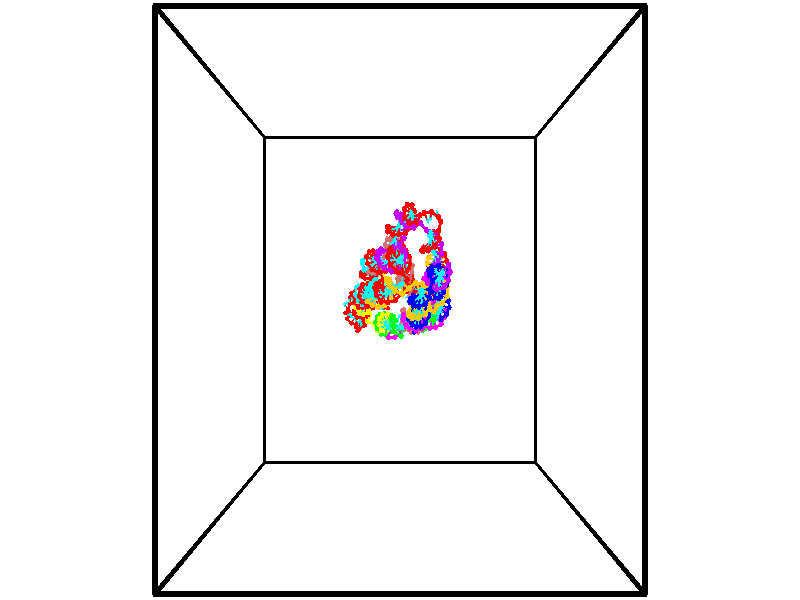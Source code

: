 // switches for output
#declare DRAW_BASES = 1; // possible values are 0, 1; only relevant for DNA ribbons
#declare DRAW_BASES_TYPE = 3; // possible values are 1, 2, 3; only relevant for DNA ribbons
#declare DRAW_FOG = 0; // set to 1 to enable fog

#include "colors.inc"

#include "transforms.inc"
background { rgb <1, 1, 1>}

#default {
   normal{
       ripples 0.25
       frequency 0.20
       turbulence 0.2
       lambda 5
   }
	finish {
		phong 0.1
		phong_size 40.
	}
}

// original window dimensions: 1024x640


// camera settings

camera {
	sky <-0, 1, 0>
	up <-0, 1, 0>
	right 1.6 * <1, 0, 0>
	location <18.5, 18.5, 82.5562>
	look_at <18.5, 18.5, 18.5>
	direction <0, 0, -64.0562>
	angle 67.0682
}


# declare cpy_camera_pos = <18.5, 18.5, 82.5562>;
# if (DRAW_FOG = 1)
fog {
	fog_type 2
	up vnormalize(cpy_camera_pos)
	color rgbt<1,1,1,0.3>
	distance 1e-5
	fog_alt 3e-3
	fog_offset 29.6
}
# end


// LIGHTS

# declare lum = 6;
global_settings {
	ambient_light rgb lum * <0.05, 0.05, 0.05>
	max_trace_level 15
}# declare cpy_direct_light_amount = 0.25;
light_source
{	1000 * <-1, -1, 1>,
	rgb lum * cpy_direct_light_amount
	parallel
}

light_source
{	1000 * <1, 1, -1>,
	rgb lum * cpy_direct_light_amount
	parallel
}

// strand 0

// nucleotide -1

// particle -1
sphere {
	<22.477362, 17.238937, -2.094154> 0.250000
	pigment { color rgbt <1,0,0,0> }
	no_shadow
}
cylinder {
	<22.719353, 17.104233, -2.382762>,  <22.864548, 17.023409, -2.555927>, 0.100000
	pigment { color rgbt <1,0,0,0> }
	no_shadow
}
cylinder {
	<22.719353, 17.104233, -2.382762>,  <22.477362, 17.238937, -2.094154>, 0.100000
	pigment { color rgbt <1,0,0,0> }
	no_shadow
}

// particle -1
sphere {
	<22.719353, 17.104233, -2.382762> 0.100000
	pigment { color rgbt <1,0,0,0> }
	no_shadow
}
sphere {
	0, 1
	scale<0.080000,0.200000,0.300000>
	matrix <0.511799, 0.858637, 0.028371,
		0.609970, -0.386437, 0.691811,
		0.604978, -0.336763, -0.721520,
		22.900846, 17.003204, -2.599218>
	pigment { color rgbt <0,1,1,0> }
	no_shadow
}
cylinder {
	<22.775846, 17.951038, -2.054901>,  <22.477362, 17.238937, -2.094154>, 0.130000
	pigment { color rgbt <1,0,0,0> }
	no_shadow
}

// nucleotide -1

// particle -1
sphere {
	<22.775846, 17.951038, -2.054901> 0.250000
	pigment { color rgbt <1,0,0,0> }
	no_shadow
}
cylinder {
	<23.014996, 17.838348, -2.355083>,  <23.158485, 17.770735, -2.535191>, 0.100000
	pigment { color rgbt <1,0,0,0> }
	no_shadow
}
cylinder {
	<23.014996, 17.838348, -2.355083>,  <22.775846, 17.951038, -2.054901>, 0.100000
	pigment { color rgbt <1,0,0,0> }
	no_shadow
}

// particle -1
sphere {
	<23.014996, 17.838348, -2.355083> 0.100000
	pigment { color rgbt <1,0,0,0> }
	no_shadow
}
sphere {
	0, 1
	scale<0.080000,0.200000,0.300000>
	matrix <0.201457, 0.958965, -0.199501,
		0.775862, -0.031907, 0.630095,
		0.597874, -0.281723, -0.750453,
		23.194357, 17.753832, -2.580218>
	pigment { color rgbt <0,1,1,0> }
	no_shadow
}
cylinder {
	<23.452759, 18.320303, -1.947871>,  <22.775846, 17.951038, -2.054901>, 0.130000
	pigment { color rgbt <1,0,0,0> }
	no_shadow
}

// nucleotide -1

// particle -1
sphere {
	<23.452759, 18.320303, -1.947871> 0.250000
	pigment { color rgbt <1,0,0,0> }
	no_shadow
}
cylinder {
	<23.368053, 18.231514, -2.328583>,  <23.317230, 18.178240, -2.557010>, 0.100000
	pigment { color rgbt <1,0,0,0> }
	no_shadow
}
cylinder {
	<23.368053, 18.231514, -2.328583>,  <23.452759, 18.320303, -1.947871>, 0.100000
	pigment { color rgbt <1,0,0,0> }
	no_shadow
}

// particle -1
sphere {
	<23.368053, 18.231514, -2.328583> 0.100000
	pigment { color rgbt <1,0,0,0> }
	no_shadow
}
sphere {
	0, 1
	scale<0.080000,0.200000,0.300000>
	matrix <-0.026780, 0.974818, -0.221388,
		0.976956, -0.021391, -0.212364,
		-0.211752, -0.221973, -0.951782,
		23.304525, 18.164923, -2.614117>
	pigment { color rgbt <0,1,1,0> }
	no_shadow
}
cylinder {
	<24.150595, 18.554831, -2.095051>,  <23.452759, 18.320303, -1.947871>, 0.130000
	pigment { color rgbt <1,0,0,0> }
	no_shadow
}

// nucleotide -1

// particle -1
sphere {
	<24.150595, 18.554831, -2.095051> 0.250000
	pigment { color rgbt <1,0,0,0> }
	no_shadow
}
cylinder {
	<23.825981, 18.725136, -2.255121>,  <23.631212, 18.827318, -2.351162>, 0.100000
	pigment { color rgbt <1,0,0,0> }
	no_shadow
}
cylinder {
	<23.825981, 18.725136, -2.255121>,  <24.150595, 18.554831, -2.095051>, 0.100000
	pigment { color rgbt <1,0,0,0> }
	no_shadow
}

// particle -1
sphere {
	<23.825981, 18.725136, -2.255121> 0.100000
	pigment { color rgbt <1,0,0,0> }
	no_shadow
}
sphere {
	0, 1
	scale<0.080000,0.200000,0.300000>
	matrix <-0.419009, 0.053278, 0.906417,
		0.407239, 0.903265, 0.135162,
		-0.811534, 0.425762, -0.400173,
		23.582521, 18.852865, -2.375173>
	pigment { color rgbt <0,1,1,0> }
	no_shadow
}
cylinder {
	<23.910280, 19.312675, -1.793932>,  <24.150595, 18.554831, -2.095051>, 0.130000
	pigment { color rgbt <1,0,0,0> }
	no_shadow
}

// nucleotide -1

// particle -1
sphere {
	<23.910280, 19.312675, -1.793932> 0.250000
	pigment { color rgbt <1,0,0,0> }
	no_shadow
}
cylinder {
	<23.607857, 19.087559, -1.927584>,  <23.426403, 18.952490, -2.007776>, 0.100000
	pigment { color rgbt <1,0,0,0> }
	no_shadow
}
cylinder {
	<23.607857, 19.087559, -1.927584>,  <23.910280, 19.312675, -1.793932>, 0.100000
	pigment { color rgbt <1,0,0,0> }
	no_shadow
}

// particle -1
sphere {
	<23.607857, 19.087559, -1.927584> 0.100000
	pigment { color rgbt <1,0,0,0> }
	no_shadow
}
sphere {
	0, 1
	scale<0.080000,0.200000,0.300000>
	matrix <-0.347912, -0.086832, 0.933497,
		-0.554376, 0.822027, -0.130151,
		-0.756059, -0.562790, -0.334131,
		23.381039, 18.918722, -2.027823>
	pigment { color rgbt <0,1,1,0> }
	no_shadow
}
cylinder {
	<23.262627, 19.674751, -1.597468>,  <23.910280, 19.312675, -1.793932>, 0.130000
	pigment { color rgbt <1,0,0,0> }
	no_shadow
}

// nucleotide -1

// particle -1
sphere {
	<23.262627, 19.674751, -1.597468> 0.250000
	pigment { color rgbt <1,0,0,0> }
	no_shadow
}
cylinder {
	<23.216473, 19.279346, -1.636521>,  <23.188780, 19.042103, -1.659952>, 0.100000
	pigment { color rgbt <1,0,0,0> }
	no_shadow
}
cylinder {
	<23.216473, 19.279346, -1.636521>,  <23.262627, 19.674751, -1.597468>, 0.100000
	pigment { color rgbt <1,0,0,0> }
	no_shadow
}

// particle -1
sphere {
	<23.216473, 19.279346, -1.636521> 0.100000
	pigment { color rgbt <1,0,0,0> }
	no_shadow
}
sphere {
	0, 1
	scale<0.080000,0.200000,0.300000>
	matrix <-0.281334, -0.061741, 0.957622,
		-0.952648, 0.137963, -0.270978,
		-0.115385, -0.988511, -0.097631,
		23.181856, 18.982794, -1.665810>
	pigment { color rgbt <0,1,1,0> }
	no_shadow
}
cylinder {
	<22.605267, 19.535475, -1.288746>,  <23.262627, 19.674751, -1.597468>, 0.130000
	pigment { color rgbt <1,0,0,0> }
	no_shadow
}

// nucleotide -1

// particle -1
sphere {
	<22.605267, 19.535475, -1.288746> 0.250000
	pigment { color rgbt <1,0,0,0> }
	no_shadow
}
cylinder {
	<22.875748, 19.240818, -1.284653>,  <23.038036, 19.064024, -1.282198>, 0.100000
	pigment { color rgbt <1,0,0,0> }
	no_shadow
}
cylinder {
	<22.875748, 19.240818, -1.284653>,  <22.605267, 19.535475, -1.288746>, 0.100000
	pigment { color rgbt <1,0,0,0> }
	no_shadow
}

// particle -1
sphere {
	<22.875748, 19.240818, -1.284653> 0.100000
	pigment { color rgbt <1,0,0,0> }
	no_shadow
}
sphere {
	0, 1
	scale<0.080000,0.200000,0.300000>
	matrix <-0.193365, -0.164067, 0.967312,
		-0.710885, -0.656079, -0.253384,
		0.676205, -0.736643, 0.010230,
		23.078609, 19.019825, -1.281584>
	pigment { color rgbt <0,1,1,0> }
	no_shadow
}
cylinder {
	<22.275759, 18.920437, -1.151645>,  <22.605267, 19.535475, -1.288746>, 0.130000
	pigment { color rgbt <1,0,0,0> }
	no_shadow
}

// nucleotide -1

// particle -1
sphere {
	<22.275759, 18.920437, -1.151645> 0.250000
	pigment { color rgbt <1,0,0,0> }
	no_shadow
}
cylinder {
	<22.654453, 18.905685, -1.023687>,  <22.881670, 18.896835, -0.946913>, 0.100000
	pigment { color rgbt <1,0,0,0> }
	no_shadow
}
cylinder {
	<22.654453, 18.905685, -1.023687>,  <22.275759, 18.920437, -1.151645>, 0.100000
	pigment { color rgbt <1,0,0,0> }
	no_shadow
}

// particle -1
sphere {
	<22.654453, 18.905685, -1.023687> 0.100000
	pigment { color rgbt <1,0,0,0> }
	no_shadow
}
sphere {
	0, 1
	scale<0.080000,0.200000,0.300000>
	matrix <-0.312840, -0.340769, 0.886571,
		0.076316, -0.939423, -0.334155,
		0.946735, -0.036877, 0.319895,
		22.938475, 18.894623, -0.927719>
	pigment { color rgbt <0,1,1,0> }
	no_shadow
}
cylinder {
	<22.351780, 18.212265, -0.853817>,  <22.275759, 18.920437, -1.151645>, 0.130000
	pigment { color rgbt <1,0,0,0> }
	no_shadow
}

// nucleotide -1

// particle -1
sphere {
	<22.351780, 18.212265, -0.853817> 0.250000
	pigment { color rgbt <1,0,0,0> }
	no_shadow
}
cylinder {
	<22.568726, 18.505669, -0.689961>,  <22.698893, 18.681711, -0.591648>, 0.100000
	pigment { color rgbt <1,0,0,0> }
	no_shadow
}
cylinder {
	<22.568726, 18.505669, -0.689961>,  <22.351780, 18.212265, -0.853817>, 0.100000
	pigment { color rgbt <1,0,0,0> }
	no_shadow
}

// particle -1
sphere {
	<22.568726, 18.505669, -0.689961> 0.100000
	pigment { color rgbt <1,0,0,0> }
	no_shadow
}
sphere {
	0, 1
	scale<0.080000,0.200000,0.300000>
	matrix <-0.273558, -0.306826, 0.911605,
		0.794360, -0.606481, 0.034247,
		0.542363, 0.733511, 0.409638,
		22.731434, 18.725721, -0.567070>
	pigment { color rgbt <0,1,1,0> }
	no_shadow
}
cylinder {
	<22.851822, 18.000093, -0.431136>,  <22.351780, 18.212265, -0.853817>, 0.130000
	pigment { color rgbt <1,0,0,0> }
	no_shadow
}

// nucleotide -1

// particle -1
sphere {
	<22.851822, 18.000093, -0.431136> 0.250000
	pigment { color rgbt <1,0,0,0> }
	no_shadow
}
cylinder {
	<22.751163, 18.358814, -0.285576>,  <22.690767, 18.574047, -0.198240>, 0.100000
	pigment { color rgbt <1,0,0,0> }
	no_shadow
}
cylinder {
	<22.751163, 18.358814, -0.285576>,  <22.851822, 18.000093, -0.431136>, 0.100000
	pigment { color rgbt <1,0,0,0> }
	no_shadow
}

// particle -1
sphere {
	<22.751163, 18.358814, -0.285576> 0.100000
	pigment { color rgbt <1,0,0,0> }
	no_shadow
}
sphere {
	0, 1
	scale<0.080000,0.200000,0.300000>
	matrix <-0.150947, -0.407767, 0.900522,
		0.955975, 0.171685, 0.237983,
		-0.251648, 0.896800, 0.363900,
		22.675669, 18.627853, -0.176406>
	pigment { color rgbt <0,1,1,0> }
	no_shadow
}
cylinder {
	<23.052668, 18.076454, 0.317057>,  <22.851822, 18.000093, -0.431136>, 0.130000
	pigment { color rgbt <1,0,0,0> }
	no_shadow
}

// nucleotide -1

// particle -1
sphere {
	<23.052668, 18.076454, 0.317057> 0.250000
	pigment { color rgbt <1,0,0,0> }
	no_shadow
}
cylinder {
	<22.780022, 18.358810, 0.239992>,  <22.616434, 18.528225, 0.193752>, 0.100000
	pigment { color rgbt <1,0,0,0> }
	no_shadow
}
cylinder {
	<22.780022, 18.358810, 0.239992>,  <23.052668, 18.076454, 0.317057>, 0.100000
	pigment { color rgbt <1,0,0,0> }
	no_shadow
}

// particle -1
sphere {
	<22.780022, 18.358810, 0.239992> 0.100000
	pigment { color rgbt <1,0,0,0> }
	no_shadow
}
sphere {
	0, 1
	scale<0.080000,0.200000,0.300000>
	matrix <-0.395496, -0.133888, 0.908657,
		0.615618, 0.695551, 0.370437,
		-0.681614, 0.705892, -0.192664,
		22.575537, 18.570578, 0.182192>
	pigment { color rgbt <0,1,1,0> }
	no_shadow
}
cylinder {
	<22.952238, 18.669434, 0.853777>,  <23.052668, 18.076454, 0.317057>, 0.130000
	pigment { color rgbt <1,0,0,0> }
	no_shadow
}

// nucleotide -1

// particle -1
sphere {
	<22.952238, 18.669434, 0.853777> 0.250000
	pigment { color rgbt <1,0,0,0> }
	no_shadow
}
cylinder {
	<22.606216, 18.611088, 0.661776>,  <22.398603, 18.576080, 0.546576>, 0.100000
	pigment { color rgbt <1,0,0,0> }
	no_shadow
}
cylinder {
	<22.606216, 18.611088, 0.661776>,  <22.952238, 18.669434, 0.853777>, 0.100000
	pigment { color rgbt <1,0,0,0> }
	no_shadow
}

// particle -1
sphere {
	<22.606216, 18.611088, 0.661776> 0.100000
	pigment { color rgbt <1,0,0,0> }
	no_shadow
}
sphere {
	0, 1
	scale<0.080000,0.200000,0.300000>
	matrix <-0.495622, 0.100280, 0.862730,
		-0.077707, 0.984209, -0.159041,
		-0.865056, -0.145864, -0.480003,
		22.346701, 18.567329, 0.517775>
	pigment { color rgbt <0,1,1,0> }
	no_shadow
}
cylinder {
	<22.514652, 19.258495, 1.017361>,  <22.952238, 18.669434, 0.853777>, 0.130000
	pigment { color rgbt <1,0,0,0> }
	no_shadow
}

// nucleotide -1

// particle -1
sphere {
	<22.514652, 19.258495, 1.017361> 0.250000
	pigment { color rgbt <1,0,0,0> }
	no_shadow
}
cylinder {
	<22.288849, 18.932049, 0.967901>,  <22.153366, 18.736181, 0.938226>, 0.100000
	pigment { color rgbt <1,0,0,0> }
	no_shadow
}
cylinder {
	<22.288849, 18.932049, 0.967901>,  <22.514652, 19.258495, 1.017361>, 0.100000
	pigment { color rgbt <1,0,0,0> }
	no_shadow
}

// particle -1
sphere {
	<22.288849, 18.932049, 0.967901> 0.100000
	pigment { color rgbt <1,0,0,0> }
	no_shadow
}
sphere {
	0, 1
	scale<0.080000,0.200000,0.300000>
	matrix <-0.527506, 0.241471, 0.814512,
		-0.634877, 0.525023, -0.566817,
		-0.564508, -0.816114, -0.123648,
		22.119497, 18.687214, 0.930807>
	pigment { color rgbt <0,1,1,0> }
	no_shadow
}
cylinder {
	<21.827969, 19.410404, 1.217806>,  <22.514652, 19.258495, 1.017361>, 0.130000
	pigment { color rgbt <1,0,0,0> }
	no_shadow
}

// nucleotide -1

// particle -1
sphere {
	<21.827969, 19.410404, 1.217806> 0.250000
	pigment { color rgbt <1,0,0,0> }
	no_shadow
}
cylinder {
	<21.898788, 19.022942, 1.287501>,  <21.941280, 18.790464, 1.329317>, 0.100000
	pigment { color rgbt <1,0,0,0> }
	no_shadow
}
cylinder {
	<21.898788, 19.022942, 1.287501>,  <21.827969, 19.410404, 1.217806>, 0.100000
	pigment { color rgbt <1,0,0,0> }
	no_shadow
}

// particle -1
sphere {
	<21.898788, 19.022942, 1.287501> 0.100000
	pigment { color rgbt <1,0,0,0> }
	no_shadow
}
sphere {
	0, 1
	scale<0.080000,0.200000,0.300000>
	matrix <-0.467397, 0.073042, 0.881025,
		-0.866137, -0.237424, -0.439815,
		0.177051, -0.968656, 0.174236,
		21.951904, 18.732346, 1.339772>
	pigment { color rgbt <0,1,1,0> }
	no_shadow
}
cylinder {
	<21.135462, 19.094801, 1.535711>,  <21.827969, 19.410404, 1.217806>, 0.130000
	pigment { color rgbt <1,0,0,0> }
	no_shadow
}

// nucleotide -1

// particle -1
sphere {
	<21.135462, 19.094801, 1.535711> 0.250000
	pigment { color rgbt <1,0,0,0> }
	no_shadow
}
cylinder {
	<21.465740, 18.896763, 1.643862>,  <21.663908, 18.777939, 1.708753>, 0.100000
	pigment { color rgbt <1,0,0,0> }
	no_shadow
}
cylinder {
	<21.465740, 18.896763, 1.643862>,  <21.135462, 19.094801, 1.535711>, 0.100000
	pigment { color rgbt <1,0,0,0> }
	no_shadow
}

// particle -1
sphere {
	<21.465740, 18.896763, 1.643862> 0.100000
	pigment { color rgbt <1,0,0,0> }
	no_shadow
}
sphere {
	0, 1
	scale<0.080000,0.200000,0.300000>
	matrix <-0.288346, 0.041537, 0.956625,
		-0.484853, -0.867844, -0.108462,
		0.825696, -0.495097, 0.270378,
		21.713449, 18.748234, 1.724976>
	pigment { color rgbt <0,1,1,0> }
	no_shadow
}
cylinder {
	<21.088274, 18.497454, 1.955693>,  <21.135462, 19.094801, 1.535711>, 0.130000
	pigment { color rgbt <1,0,0,0> }
	no_shadow
}

// nucleotide -1

// particle -1
sphere {
	<21.088274, 18.497454, 1.955693> 0.250000
	pigment { color rgbt <1,0,0,0> }
	no_shadow
}
cylinder {
	<21.428432, 18.620136, 2.126695>,  <21.632526, 18.693745, 2.229296>, 0.100000
	pigment { color rgbt <1,0,0,0> }
	no_shadow
}
cylinder {
	<21.428432, 18.620136, 2.126695>,  <21.088274, 18.497454, 1.955693>, 0.100000
	pigment { color rgbt <1,0,0,0> }
	no_shadow
}

// particle -1
sphere {
	<21.428432, 18.620136, 2.126695> 0.100000
	pigment { color rgbt <1,0,0,0> }
	no_shadow
}
sphere {
	0, 1
	scale<0.080000,0.200000,0.300000>
	matrix <-0.502080, 0.230122, 0.833642,
		0.157304, -0.923567, 0.349685,
		0.850395, 0.306705, 0.427505,
		21.683552, 18.712149, 2.254946>
	pigment { color rgbt <0,1,1,0> }
	no_shadow
}
cylinder {
	<21.086388, 18.193489, 2.612604>,  <21.088274, 18.497454, 1.955693>, 0.130000
	pigment { color rgbt <1,0,0,0> }
	no_shadow
}

// nucleotide -1

// particle -1
sphere {
	<21.086388, 18.193489, 2.612604> 0.250000
	pigment { color rgbt <1,0,0,0> }
	no_shadow
}
cylinder {
	<21.335106, 18.506359, 2.596721>,  <21.484337, 18.694080, 2.587191>, 0.100000
	pigment { color rgbt <1,0,0,0> }
	no_shadow
}
cylinder {
	<21.335106, 18.506359, 2.596721>,  <21.086388, 18.193489, 2.612604>, 0.100000
	pigment { color rgbt <1,0,0,0> }
	no_shadow
}

// particle -1
sphere {
	<21.335106, 18.506359, 2.596721> 0.100000
	pigment { color rgbt <1,0,0,0> }
	no_shadow
}
sphere {
	0, 1
	scale<0.080000,0.200000,0.300000>
	matrix <-0.425324, 0.379819, 0.821485,
		0.657625, -0.493906, 0.568846,
		0.621794, 0.782173, -0.039708,
		21.521645, 18.741011, 2.584808>
	pigment { color rgbt <0,1,1,0> }
	no_shadow
}
cylinder {
	<21.502260, 18.164625, 3.188975>,  <21.086388, 18.193489, 2.612604>, 0.130000
	pigment { color rgbt <1,0,0,0> }
	no_shadow
}

// nucleotide -1

// particle -1
sphere {
	<21.502260, 18.164625, 3.188975> 0.250000
	pigment { color rgbt <1,0,0,0> }
	no_shadow
}
cylinder {
	<21.424122, 18.525913, 3.036119>,  <21.377239, 18.742687, 2.944406>, 0.100000
	pigment { color rgbt <1,0,0,0> }
	no_shadow
}
cylinder {
	<21.424122, 18.525913, 3.036119>,  <21.502260, 18.164625, 3.188975>, 0.100000
	pigment { color rgbt <1,0,0,0> }
	no_shadow
}

// particle -1
sphere {
	<21.424122, 18.525913, 3.036119> 0.100000
	pigment { color rgbt <1,0,0,0> }
	no_shadow
}
sphere {
	0, 1
	scale<0.080000,0.200000,0.300000>
	matrix <-0.450502, 0.263465, 0.853015,
		0.871142, 0.338787, 0.355436,
		-0.195346, 0.903222, -0.382139,
		21.365519, 18.796881, 2.921478>
	pigment { color rgbt <0,1,1,0> }
	no_shadow
}
cylinder {
	<21.741461, 18.727667, 3.648554>,  <21.502260, 18.164625, 3.188975>, 0.130000
	pigment { color rgbt <1,0,0,0> }
	no_shadow
}

// nucleotide -1

// particle -1
sphere {
	<21.741461, 18.727667, 3.648554> 0.250000
	pigment { color rgbt <1,0,0,0> }
	no_shadow
}
cylinder {
	<21.424854, 18.877586, 3.455464>,  <21.234890, 18.967539, 3.339611>, 0.100000
	pigment { color rgbt <1,0,0,0> }
	no_shadow
}
cylinder {
	<21.424854, 18.877586, 3.455464>,  <21.741461, 18.727667, 3.648554>, 0.100000
	pigment { color rgbt <1,0,0,0> }
	no_shadow
}

// particle -1
sphere {
	<21.424854, 18.877586, 3.455464> 0.100000
	pigment { color rgbt <1,0,0,0> }
	no_shadow
}
sphere {
	0, 1
	scale<0.080000,0.200000,0.300000>
	matrix <-0.424398, 0.231268, 0.875444,
		0.439756, 0.897797, -0.023989,
		-0.791518, 0.374801, -0.482724,
		21.187399, 18.990026, 3.310647>
	pigment { color rgbt <0,1,1,0> }
	no_shadow
}
cylinder {
	<21.777887, 19.455873, 3.791552>,  <21.741461, 18.727667, 3.648554>, 0.130000
	pigment { color rgbt <1,0,0,0> }
	no_shadow
}

// nucleotide -1

// particle -1
sphere {
	<21.777887, 19.455873, 3.791552> 0.250000
	pigment { color rgbt <1,0,0,0> }
	no_shadow
}
cylinder {
	<21.426777, 19.280811, 3.713614>,  <21.216110, 19.175774, 3.666852>, 0.100000
	pigment { color rgbt <1,0,0,0> }
	no_shadow
}
cylinder {
	<21.426777, 19.280811, 3.713614>,  <21.777887, 19.455873, 3.791552>, 0.100000
	pigment { color rgbt <1,0,0,0> }
	no_shadow
}

// particle -1
sphere {
	<21.426777, 19.280811, 3.713614> 0.100000
	pigment { color rgbt <1,0,0,0> }
	no_shadow
}
sphere {
	0, 1
	scale<0.080000,0.200000,0.300000>
	matrix <-0.408172, 0.470307, 0.782437,
		-0.250800, 0.766336, -0.591463,
		-0.877778, -0.437654, -0.194844,
		21.163443, 19.149515, 3.655161>
	pigment { color rgbt <0,1,1,0> }
	no_shadow
}
cylinder {
	<21.288218, 19.899931, 3.981967>,  <21.777887, 19.455873, 3.791552>, 0.130000
	pigment { color rgbt <1,0,0,0> }
	no_shadow
}

// nucleotide -1

// particle -1
sphere {
	<21.288218, 19.899931, 3.981967> 0.250000
	pigment { color rgbt <1,0,0,0> }
	no_shadow
}
cylinder {
	<21.081253, 19.557636, 3.981746>,  <20.957073, 19.352261, 3.981613>, 0.100000
	pigment { color rgbt <1,0,0,0> }
	no_shadow
}
cylinder {
	<21.081253, 19.557636, 3.981746>,  <21.288218, 19.899931, 3.981967>, 0.100000
	pigment { color rgbt <1,0,0,0> }
	no_shadow
}

// particle -1
sphere {
	<21.081253, 19.557636, 3.981746> 0.100000
	pigment { color rgbt <1,0,0,0> }
	no_shadow
}
sphere {
	0, 1
	scale<0.080000,0.200000,0.300000>
	matrix <-0.585467, 0.353525, 0.729553,
		-0.624109, 0.377804, -0.683924,
		-0.517413, -0.855736, -0.000554,
		20.926029, 19.300915, 3.981580>
	pigment { color rgbt <0,1,1,0> }
	no_shadow
}
cylinder {
	<20.545357, 20.107723, 3.734618>,  <21.288218, 19.899931, 3.981967>, 0.130000
	pigment { color rgbt <1,0,0,0> }
	no_shadow
}

// nucleotide -1

// particle -1
sphere {
	<20.545357, 20.107723, 3.734618> 0.250000
	pigment { color rgbt <1,0,0,0> }
	no_shadow
}
cylinder {
	<20.606731, 19.782917, 3.959860>,  <20.643557, 19.588034, 4.095006>, 0.100000
	pigment { color rgbt <1,0,0,0> }
	no_shadow
}
cylinder {
	<20.606731, 19.782917, 3.959860>,  <20.545357, 20.107723, 3.734618>, 0.100000
	pigment { color rgbt <1,0,0,0> }
	no_shadow
}

// particle -1
sphere {
	<20.606731, 19.782917, 3.959860> 0.100000
	pigment { color rgbt <1,0,0,0> }
	no_shadow
}
sphere {
	0, 1
	scale<0.080000,0.200000,0.300000>
	matrix <-0.543448, 0.406595, 0.734401,
		-0.825301, -0.418702, -0.378902,
		0.153436, -0.812015, 0.563106,
		20.652761, 19.539312, 4.128792>
	pigment { color rgbt <0,1,1,0> }
	no_shadow
}
cylinder {
	<19.919617, 19.978403, 4.077407>,  <20.545357, 20.107723, 3.734618>, 0.130000
	pigment { color rgbt <1,0,0,0> }
	no_shadow
}

// nucleotide -1

// particle -1
sphere {
	<19.919617, 19.978403, 4.077407> 0.250000
	pigment { color rgbt <1,0,0,0> }
	no_shadow
}
cylinder {
	<20.209225, 19.803982, 4.291194>,  <20.382990, 19.699329, 4.419466>, 0.100000
	pigment { color rgbt <1,0,0,0> }
	no_shadow
}
cylinder {
	<20.209225, 19.803982, 4.291194>,  <19.919617, 19.978403, 4.077407>, 0.100000
	pigment { color rgbt <1,0,0,0> }
	no_shadow
}

// particle -1
sphere {
	<20.209225, 19.803982, 4.291194> 0.100000
	pigment { color rgbt <1,0,0,0> }
	no_shadow
}
sphere {
	0, 1
	scale<0.080000,0.200000,0.300000>
	matrix <-0.501163, 0.199857, 0.841958,
		-0.473955, -0.877448, -0.073833,
		0.724018, -0.436052, 0.534468,
		20.426430, 19.673166, 4.451534>
	pigment { color rgbt <0,1,1,0> }
	no_shadow
}
cylinder {
	<20.184847, 19.961327, 4.835220>,  <19.919617, 19.978403, 4.077407>, 0.130000
	pigment { color rgbt <1,0,0,0> }
	no_shadow
}

// nucleotide -1

// particle -1
sphere {
	<20.184847, 19.961327, 4.835220> 0.250000
	pigment { color rgbt <1,0,0,0> }
	no_shadow
}
cylinder {
	<20.393078, 19.654957, 4.986142>,  <20.518017, 19.471134, 5.076695>, 0.100000
	pigment { color rgbt <1,0,0,0> }
	no_shadow
}
cylinder {
	<20.393078, 19.654957, 4.986142>,  <20.184847, 19.961327, 4.835220>, 0.100000
	pigment { color rgbt <1,0,0,0> }
	no_shadow
}

// particle -1
sphere {
	<20.393078, 19.654957, 4.986142> 0.100000
	pigment { color rgbt <1,0,0,0> }
	no_shadow
}
sphere {
	0, 1
	scale<0.080000,0.200000,0.300000>
	matrix <-0.207793, 0.314967, 0.926077,
		-0.828143, -0.560497, 0.004811,
		0.520578, -0.765924, 0.377304,
		20.549252, 19.425180, 5.099333>
	pigment { color rgbt <0,1,1,0> }
	no_shadow
}
cylinder {
	<19.756447, 19.480368, 5.252395>,  <20.184847, 19.961327, 4.835220>, 0.130000
	pigment { color rgbt <1,0,0,0> }
	no_shadow
}

// nucleotide -1

// particle -1
sphere {
	<19.756447, 19.480368, 5.252395> 0.250000
	pigment { color rgbt <1,0,0,0> }
	no_shadow
}
cylinder {
	<20.135494, 19.552242, 5.358019>,  <20.362923, 19.595367, 5.421393>, 0.100000
	pigment { color rgbt <1,0,0,0> }
	no_shadow
}
cylinder {
	<20.135494, 19.552242, 5.358019>,  <19.756447, 19.480368, 5.252395>, 0.100000
	pigment { color rgbt <1,0,0,0> }
	no_shadow
}

// particle -1
sphere {
	<20.135494, 19.552242, 5.358019> 0.100000
	pigment { color rgbt <1,0,0,0> }
	no_shadow
}
sphere {
	0, 1
	scale<0.080000,0.200000,0.300000>
	matrix <-0.307563, 0.290404, 0.906129,
		0.086135, -0.939882, 0.330458,
		0.947621, 0.179686, 0.264059,
		20.419781, 19.606148, 5.437237>
	pigment { color rgbt <0,1,1,0> }
	no_shadow
}
cylinder {
	<19.842848, 19.298773, 5.876722>,  <19.756447, 19.480368, 5.252395>, 0.130000
	pigment { color rgbt <1,0,0,0> }
	no_shadow
}

// nucleotide -1

// particle -1
sphere {
	<19.842848, 19.298773, 5.876722> 0.250000
	pigment { color rgbt <1,0,0,0> }
	no_shadow
}
cylinder {
	<20.114273, 19.591351, 5.849753>,  <20.277128, 19.766897, 5.833572>, 0.100000
	pigment { color rgbt <1,0,0,0> }
	no_shadow
}
cylinder {
	<20.114273, 19.591351, 5.849753>,  <19.842848, 19.298773, 5.876722>, 0.100000
	pigment { color rgbt <1,0,0,0> }
	no_shadow
}

// particle -1
sphere {
	<20.114273, 19.591351, 5.849753> 0.100000
	pigment { color rgbt <1,0,0,0> }
	no_shadow
}
sphere {
	0, 1
	scale<0.080000,0.200000,0.300000>
	matrix <-0.248851, 0.315272, 0.915793,
		0.691107, -0.604644, 0.395952,
		0.678561, 0.731444, -0.067421,
		20.317841, 19.810783, 5.829527>
	pigment { color rgbt <0,1,1,0> }
	no_shadow
}
cylinder {
	<20.223316, 19.218729, 6.489778>,  <19.842848, 19.298773, 5.876722>, 0.130000
	pigment { color rgbt <1,0,0,0> }
	no_shadow
}

// nucleotide -1

// particle -1
sphere {
	<20.223316, 19.218729, 6.489778> 0.250000
	pigment { color rgbt <1,0,0,0> }
	no_shadow
}
cylinder {
	<20.244678, 19.605755, 6.391014>,  <20.257496, 19.837971, 6.331756>, 0.100000
	pigment { color rgbt <1,0,0,0> }
	no_shadow
}
cylinder {
	<20.244678, 19.605755, 6.391014>,  <20.223316, 19.218729, 6.489778>, 0.100000
	pigment { color rgbt <1,0,0,0> }
	no_shadow
}

// particle -1
sphere {
	<20.244678, 19.605755, 6.391014> 0.100000
	pigment { color rgbt <1,0,0,0> }
	no_shadow
}
sphere {
	0, 1
	scale<0.080000,0.200000,0.300000>
	matrix <-0.036480, 0.248987, 0.967820,
		0.997906, -0.042681, 0.048594,
		0.053407, 0.967566, -0.246909,
		20.260700, 19.896025, 6.316941>
	pigment { color rgbt <0,1,1,0> }
	no_shadow
}
cylinder {
	<20.831829, 19.589207, 6.697265>,  <20.223316, 19.218729, 6.489778>, 0.130000
	pigment { color rgbt <1,0,0,0> }
	no_shadow
}

// nucleotide -1

// particle -1
sphere {
	<20.831829, 19.589207, 6.697265> 0.250000
	pigment { color rgbt <1,0,0,0> }
	no_shadow
}
cylinder {
	<20.520111, 19.839848, 6.700674>,  <20.333080, 19.990232, 6.702719>, 0.100000
	pigment { color rgbt <1,0,0,0> }
	no_shadow
}
cylinder {
	<20.520111, 19.839848, 6.700674>,  <20.831829, 19.589207, 6.697265>, 0.100000
	pigment { color rgbt <1,0,0,0> }
	no_shadow
}

// particle -1
sphere {
	<20.520111, 19.839848, 6.700674> 0.100000
	pigment { color rgbt <1,0,0,0> }
	no_shadow
}
sphere {
	0, 1
	scale<0.080000,0.200000,0.300000>
	matrix <0.057120, 0.057482, 0.996711,
		0.624051, 0.777217, -0.080587,
		-0.779293, 0.626602, 0.008522,
		20.286324, 20.027828, 6.703231>
	pigment { color rgbt <0,1,1,0> }
	no_shadow
}
cylinder {
	<21.492006, 19.300962, 6.696252>,  <20.831829, 19.589207, 6.697265>, 0.130000
	pigment { color rgbt <1,0,0,0> }
	no_shadow
}

// nucleotide -1

// particle -1
sphere {
	<21.492006, 19.300962, 6.696252> 0.250000
	pigment { color rgbt <1,0,0,0> }
	no_shadow
}
cylinder {
	<21.632141, 19.209122, 6.333035>,  <21.716223, 19.154016, 6.115104>, 0.100000
	pigment { color rgbt <1,0,0,0> }
	no_shadow
}
cylinder {
	<21.632141, 19.209122, 6.333035>,  <21.492006, 19.300962, 6.696252>, 0.100000
	pigment { color rgbt <1,0,0,0> }
	no_shadow
}

// particle -1
sphere {
	<21.632141, 19.209122, 6.333035> 0.100000
	pigment { color rgbt <1,0,0,0> }
	no_shadow
}
sphere {
	0, 1
	scale<0.080000,0.200000,0.300000>
	matrix <0.464737, -0.799113, 0.381363,
		-0.813193, -0.555608, -0.173254,
		0.350338, -0.229605, -0.908045,
		21.737244, 19.140240, 6.060621>
	pigment { color rgbt <0,1,1,0> }
	no_shadow
}
cylinder {
	<21.203333, 18.675678, 6.412458>,  <21.492006, 19.300962, 6.696252>, 0.130000
	pigment { color rgbt <1,0,0,0> }
	no_shadow
}

// nucleotide -1

// particle -1
sphere {
	<21.203333, 18.675678, 6.412458> 0.250000
	pigment { color rgbt <1,0,0,0> }
	no_shadow
}
cylinder {
	<21.570744, 18.768040, 6.284089>,  <21.791191, 18.823456, 6.207067>, 0.100000
	pigment { color rgbt <1,0,0,0> }
	no_shadow
}
cylinder {
	<21.570744, 18.768040, 6.284089>,  <21.203333, 18.675678, 6.412458>, 0.100000
	pigment { color rgbt <1,0,0,0> }
	no_shadow
}

// particle -1
sphere {
	<21.570744, 18.768040, 6.284089> 0.100000
	pigment { color rgbt <1,0,0,0> }
	no_shadow
}
sphere {
	0, 1
	scale<0.080000,0.200000,0.300000>
	matrix <0.345206, -0.864082, 0.366327,
		-0.192718, -0.447266, -0.873392,
		0.918527, 0.230902, -0.320923,
		21.846302, 18.837311, 6.187812>
	pigment { color rgbt <0,1,1,0> }
	no_shadow
}
cylinder {
	<20.618147, 18.624462, 6.639783>,  <21.203333, 18.675678, 6.412458>, 0.130000
	pigment { color rgbt <1,0,0,0> }
	no_shadow
}

// nucleotide -1

// particle -1
sphere {
	<20.618147, 18.624462, 6.639783> 0.250000
	pigment { color rgbt <1,0,0,0> }
	no_shadow
}
cylinder {
	<20.504494, 18.245037, 6.695632>,  <20.436302, 18.017382, 6.729141>, 0.100000
	pigment { color rgbt <1,0,0,0> }
	no_shadow
}
cylinder {
	<20.504494, 18.245037, 6.695632>,  <20.618147, 18.624462, 6.639783>, 0.100000
	pigment { color rgbt <1,0,0,0> }
	no_shadow
}

// particle -1
sphere {
	<20.504494, 18.245037, 6.695632> 0.100000
	pigment { color rgbt <1,0,0,0> }
	no_shadow
}
sphere {
	0, 1
	scale<0.080000,0.200000,0.300000>
	matrix <0.475857, -0.013094, 0.879425,
		-0.832363, 0.316316, 0.455101,
		-0.284135, -0.948564, 0.139622,
		20.419252, 17.960468, 6.737519>
	pigment { color rgbt <0,1,1,0> }
	no_shadow
}
cylinder {
	<20.419230, 18.598194, 7.323668>,  <20.618147, 18.624462, 6.639783>, 0.130000
	pigment { color rgbt <1,0,0,0> }
	no_shadow
}

// nucleotide -1

// particle -1
sphere {
	<20.419230, 18.598194, 7.323668> 0.250000
	pigment { color rgbt <1,0,0,0> }
	no_shadow
}
cylinder {
	<20.516380, 18.229576, 7.202500>,  <20.574671, 18.008404, 7.129800>, 0.100000
	pigment { color rgbt <1,0,0,0> }
	no_shadow
}
cylinder {
	<20.516380, 18.229576, 7.202500>,  <20.419230, 18.598194, 7.323668>, 0.100000
	pigment { color rgbt <1,0,0,0> }
	no_shadow
}

// particle -1
sphere {
	<20.516380, 18.229576, 7.202500> 0.100000
	pigment { color rgbt <1,0,0,0> }
	no_shadow
}
sphere {
	0, 1
	scale<0.080000,0.200000,0.300000>
	matrix <0.521987, -0.139048, 0.841543,
		-0.817642, -0.362513, 0.447264,
		0.242879, -0.921547, -0.302919,
		20.589245, 17.953112, 7.111625>
	pigment { color rgbt <0,1,1,0> }
	no_shadow
}
cylinder {
	<20.149277, 18.159798, 7.841762>,  <20.419230, 18.598194, 7.323668>, 0.130000
	pigment { color rgbt <1,0,0,0> }
	no_shadow
}

// nucleotide -1

// particle -1
sphere {
	<20.149277, 18.159798, 7.841762> 0.250000
	pigment { color rgbt <1,0,0,0> }
	no_shadow
}
cylinder {
	<20.454445, 17.973721, 7.662187>,  <20.637547, 17.862074, 7.554441>, 0.100000
	pigment { color rgbt <1,0,0,0> }
	no_shadow
}
cylinder {
	<20.454445, 17.973721, 7.662187>,  <20.149277, 18.159798, 7.841762>, 0.100000
	pigment { color rgbt <1,0,0,0> }
	no_shadow
}

// particle -1
sphere {
	<20.454445, 17.973721, 7.662187> 0.100000
	pigment { color rgbt <1,0,0,0> }
	no_shadow
}
sphere {
	0, 1
	scale<0.080000,0.200000,0.300000>
	matrix <0.478454, -0.060733, 0.876010,
		-0.434778, -0.883124, 0.176238,
		0.762922, -0.465192, -0.448939,
		20.683321, 17.834164, 7.527505>
	pigment { color rgbt <0,1,1,0> }
	no_shadow
}
cylinder {
	<20.167414, 17.524170, 8.142949>,  <20.149277, 18.159798, 7.841762>, 0.130000
	pigment { color rgbt <1,0,0,0> }
	no_shadow
}

// nucleotide -1

// particle -1
sphere {
	<20.167414, 17.524170, 8.142949> 0.250000
	pigment { color rgbt <1,0,0,0> }
	no_shadow
}
cylinder {
	<20.507435, 17.684017, 8.005708>,  <20.711447, 17.779924, 7.923363>, 0.100000
	pigment { color rgbt <1,0,0,0> }
	no_shadow
}
cylinder {
	<20.507435, 17.684017, 8.005708>,  <20.167414, 17.524170, 8.142949>, 0.100000
	pigment { color rgbt <1,0,0,0> }
	no_shadow
}

// particle -1
sphere {
	<20.507435, 17.684017, 8.005708> 0.100000
	pigment { color rgbt <1,0,0,0> }
	no_shadow
}
sphere {
	0, 1
	scale<0.080000,0.200000,0.300000>
	matrix <0.430722, -0.152501, 0.889507,
		0.303139, -0.903908, -0.301757,
		0.850051, 0.399617, -0.343104,
		20.762449, 17.803902, 7.902777>
	pigment { color rgbt <0,1,1,0> }
	no_shadow
}
cylinder {
	<20.701803, 17.139868, 8.474290>,  <20.167414, 17.524170, 8.142949>, 0.130000
	pigment { color rgbt <1,0,0,0> }
	no_shadow
}

// nucleotide -1

// particle -1
sphere {
	<20.701803, 17.139868, 8.474290> 0.250000
	pigment { color rgbt <1,0,0,0> }
	no_shadow
}
cylinder {
	<20.854538, 17.486576, 8.345970>,  <20.946178, 17.694601, 8.268978>, 0.100000
	pigment { color rgbt <1,0,0,0> }
	no_shadow
}
cylinder {
	<20.854538, 17.486576, 8.345970>,  <20.701803, 17.139868, 8.474290>, 0.100000
	pigment { color rgbt <1,0,0,0> }
	no_shadow
}

// particle -1
sphere {
	<20.854538, 17.486576, 8.345970> 0.100000
	pigment { color rgbt <1,0,0,0> }
	no_shadow
}
sphere {
	0, 1
	scale<0.080000,0.200000,0.300000>
	matrix <0.511503, 0.090911, 0.854459,
		0.769783, -0.490352, -0.408642,
		0.381835, 0.866770, -0.320798,
		20.969090, 17.746607, 8.249731>
	pigment { color rgbt <0,1,1,0> }
	no_shadow
}
cylinder {
	<21.493881, 17.292984, 8.622415>,  <20.701803, 17.139868, 8.474290>, 0.130000
	pigment { color rgbt <1,0,0,0> }
	no_shadow
}

// nucleotide -1

// particle -1
sphere {
	<21.493881, 17.292984, 8.622415> 0.250000
	pigment { color rgbt <1,0,0,0> }
	no_shadow
}
cylinder {
	<21.288734, 17.636345, 8.618148>,  <21.165648, 17.842361, 8.615588>, 0.100000
	pigment { color rgbt <1,0,0,0> }
	no_shadow
}
cylinder {
	<21.288734, 17.636345, 8.618148>,  <21.493881, 17.292984, 8.622415>, 0.100000
	pigment { color rgbt <1,0,0,0> }
	no_shadow
}

// particle -1
sphere {
	<21.288734, 17.636345, 8.618148> 0.100000
	pigment { color rgbt <1,0,0,0> }
	no_shadow
}
sphere {
	0, 1
	scale<0.080000,0.200000,0.300000>
	matrix <0.276306, 0.176822, 0.944663,
		0.812788, 0.481539, -0.327868,
		-0.512866, 0.858402, -0.010666,
		21.134874, 17.893866, 8.614948>
	pigment { color rgbt <0,1,1,0> }
	no_shadow
}
cylinder {
	<21.963976, 17.878178, 8.740100>,  <21.493881, 17.292984, 8.622415>, 0.130000
	pigment { color rgbt <1,0,0,0> }
	no_shadow
}

// nucleotide -1

// particle -1
sphere {
	<21.963976, 17.878178, 8.740100> 0.250000
	pigment { color rgbt <1,0,0,0> }
	no_shadow
}
cylinder {
	<21.587620, 17.900280, 8.873772>,  <21.361807, 17.913542, 8.953975>, 0.100000
	pigment { color rgbt <1,0,0,0> }
	no_shadow
}
cylinder {
	<21.587620, 17.900280, 8.873772>,  <21.963976, 17.878178, 8.740100>, 0.100000
	pigment { color rgbt <1,0,0,0> }
	no_shadow
}

// particle -1
sphere {
	<21.587620, 17.900280, 8.873772> 0.100000
	pigment { color rgbt <1,0,0,0> }
	no_shadow
}
sphere {
	0, 1
	scale<0.080000,0.200000,0.300000>
	matrix <0.338716, 0.151053, 0.928684,
		0.000836, 0.986980, -0.160839,
		-0.940888, 0.055255, 0.334180,
		21.305353, 17.916857, 8.974026>
	pigment { color rgbt <0,1,1,0> }
	no_shadow
}
cylinder {
	<21.981478, 18.409672, 9.195242>,  <21.963976, 17.878178, 8.740100>, 0.130000
	pigment { color rgbt <1,0,0,0> }
	no_shadow
}

// nucleotide -1

// particle -1
sphere {
	<21.981478, 18.409672, 9.195242> 0.250000
	pigment { color rgbt <1,0,0,0> }
	no_shadow
}
cylinder {
	<21.639675, 18.223930, 9.288361>,  <21.434593, 18.112486, 9.344232>, 0.100000
	pigment { color rgbt <1,0,0,0> }
	no_shadow
}
cylinder {
	<21.639675, 18.223930, 9.288361>,  <21.981478, 18.409672, 9.195242>, 0.100000
	pigment { color rgbt <1,0,0,0> }
	no_shadow
}

// particle -1
sphere {
	<21.639675, 18.223930, 9.288361> 0.100000
	pigment { color rgbt <1,0,0,0> }
	no_shadow
}
sphere {
	0, 1
	scale<0.080000,0.200000,0.300000>
	matrix <0.202049, 0.115744, 0.972512,
		-0.478536, 0.878053, -0.005081,
		-0.854506, -0.464355, 0.232798,
		21.383324, 18.084623, 9.358200>
	pigment { color rgbt <0,1,1,0> }
	no_shadow
}
cylinder {
	<21.683065, 18.919651, 9.552321>,  <21.981478, 18.409672, 9.195242>, 0.130000
	pigment { color rgbt <1,0,0,0> }
	no_shadow
}

// nucleotide -1

// particle -1
sphere {
	<21.683065, 18.919651, 9.552321> 0.250000
	pigment { color rgbt <1,0,0,0> }
	no_shadow
}
cylinder {
	<21.518444, 18.566235, 9.641743>,  <21.419670, 18.354185, 9.695395>, 0.100000
	pigment { color rgbt <1,0,0,0> }
	no_shadow
}
cylinder {
	<21.518444, 18.566235, 9.641743>,  <21.683065, 18.919651, 9.552321>, 0.100000
	pigment { color rgbt <1,0,0,0> }
	no_shadow
}

// particle -1
sphere {
	<21.518444, 18.566235, 9.641743> 0.100000
	pigment { color rgbt <1,0,0,0> }
	no_shadow
}
sphere {
	0, 1
	scale<0.080000,0.200000,0.300000>
	matrix <0.073262, 0.212422, 0.974428,
		-0.908436, 0.417408, -0.022693,
		-0.411555, -0.883542, 0.223552,
		21.394978, 18.301172, 9.708808>
	pigment { color rgbt <0,1,1,0> }
	no_shadow
}
cylinder {
	<21.371523, 19.142561, 10.128153>,  <21.683065, 18.919651, 9.552321>, 0.130000
	pigment { color rgbt <1,0,0,0> }
	no_shadow
}

// nucleotide -1

// particle -1
sphere {
	<21.371523, 19.142561, 10.128153> 0.250000
	pigment { color rgbt <1,0,0,0> }
	no_shadow
}
cylinder {
	<21.344730, 18.746216, 10.174985>,  <21.328655, 18.508410, 10.203084>, 0.100000
	pigment { color rgbt <1,0,0,0> }
	no_shadow
}
cylinder {
	<21.344730, 18.746216, 10.174985>,  <21.371523, 19.142561, 10.128153>, 0.100000
	pigment { color rgbt <1,0,0,0> }
	no_shadow
}

// particle -1
sphere {
	<21.344730, 18.746216, 10.174985> 0.100000
	pigment { color rgbt <1,0,0,0> }
	no_shadow
}
sphere {
	0, 1
	scale<0.080000,0.200000,0.300000>
	matrix <0.231384, 0.098720, 0.967841,
		-0.970554, 0.091916, 0.222657,
		-0.066979, -0.990861, 0.117081,
		21.324636, 18.448957, 10.210110>
	pigment { color rgbt <0,1,1,0> }
	no_shadow
}
cylinder {
	<20.923923, 19.025843, 10.633453>,  <21.371523, 19.142561, 10.128153>, 0.130000
	pigment { color rgbt <1,0,0,0> }
	no_shadow
}

// nucleotide -1

// particle -1
sphere {
	<20.923923, 19.025843, 10.633453> 0.250000
	pigment { color rgbt <1,0,0,0> }
	no_shadow
}
cylinder {
	<21.168236, 18.709576, 10.616524>,  <21.314823, 18.519815, 10.606366>, 0.100000
	pigment { color rgbt <1,0,0,0> }
	no_shadow
}
cylinder {
	<21.168236, 18.709576, 10.616524>,  <20.923923, 19.025843, 10.633453>, 0.100000
	pigment { color rgbt <1,0,0,0> }
	no_shadow
}

// particle -1
sphere {
	<21.168236, 18.709576, 10.616524> 0.100000
	pigment { color rgbt <1,0,0,0> }
	no_shadow
}
sphere {
	0, 1
	scale<0.080000,0.200000,0.300000>
	matrix <0.137731, 0.053453, 0.989026,
		-0.779729, -0.609907, 0.141548,
		0.610781, -0.790668, -0.042324,
		21.351469, 18.472376, 10.603827>
	pigment { color rgbt <0,1,1,0> }
	no_shadow
}
cylinder {
	<20.693884, 18.610834, 11.194058>,  <20.923923, 19.025843, 10.633453>, 0.130000
	pigment { color rgbt <1,0,0,0> }
	no_shadow
}

// nucleotide -1

// particle -1
sphere {
	<20.693884, 18.610834, 11.194058> 0.250000
	pigment { color rgbt <1,0,0,0> }
	no_shadow
}
cylinder {
	<21.046547, 18.458435, 11.082691>,  <21.258144, 18.366995, 11.015871>, 0.100000
	pigment { color rgbt <1,0,0,0> }
	no_shadow
}
cylinder {
	<21.046547, 18.458435, 11.082691>,  <20.693884, 18.610834, 11.194058>, 0.100000
	pigment { color rgbt <1,0,0,0> }
	no_shadow
}

// particle -1
sphere {
	<21.046547, 18.458435, 11.082691> 0.100000
	pigment { color rgbt <1,0,0,0> }
	no_shadow
}
sphere {
	0, 1
	scale<0.080000,0.200000,0.300000>
	matrix <0.234800, -0.157588, 0.959184,
		-0.409325, -0.911046, -0.049480,
		0.881658, -0.381000, -0.278419,
		21.311045, 18.344135, 10.999166>
	pigment { color rgbt <0,1,1,0> }
	no_shadow
}
cylinder {
	<20.714581, 18.057571, 11.530489>,  <20.693884, 18.610834, 11.194058>, 0.130000
	pigment { color rgbt <1,0,0,0> }
	no_shadow
}

// nucleotide -1

// particle -1
sphere {
	<20.714581, 18.057571, 11.530489> 0.250000
	pigment { color rgbt <1,0,0,0> }
	no_shadow
}
cylinder {
	<21.090752, 18.169613, 11.453402>,  <21.316454, 18.236837, 11.407149>, 0.100000
	pigment { color rgbt <1,0,0,0> }
	no_shadow
}
cylinder {
	<21.090752, 18.169613, 11.453402>,  <20.714581, 18.057571, 11.530489>, 0.100000
	pigment { color rgbt <1,0,0,0> }
	no_shadow
}

// particle -1
sphere {
	<21.090752, 18.169613, 11.453402> 0.100000
	pigment { color rgbt <1,0,0,0> }
	no_shadow
}
sphere {
	0, 1
	scale<0.080000,0.200000,0.300000>
	matrix <0.241504, -0.151343, 0.958526,
		0.239321, -0.947965, -0.209973,
		0.940426, 0.280104, -0.192718,
		21.372879, 18.253645, 11.395586>
	pigment { color rgbt <0,1,1,0> }
	no_shadow
}
cylinder {
	<21.137630, 17.529852, 11.682432>,  <20.714581, 18.057571, 11.530489>, 0.130000
	pigment { color rgbt <1,0,0,0> }
	no_shadow
}

// nucleotide -1

// particle -1
sphere {
	<21.137630, 17.529852, 11.682432> 0.250000
	pigment { color rgbt <1,0,0,0> }
	no_shadow
}
cylinder {
	<21.293781, 17.897343, 11.706260>,  <21.387472, 18.117836, 11.720556>, 0.100000
	pigment { color rgbt <1,0,0,0> }
	no_shadow
}
cylinder {
	<21.293781, 17.897343, 11.706260>,  <21.137630, 17.529852, 11.682432>, 0.100000
	pigment { color rgbt <1,0,0,0> }
	no_shadow
}

// particle -1
sphere {
	<21.293781, 17.897343, 11.706260> 0.100000
	pigment { color rgbt <1,0,0,0> }
	no_shadow
}
sphere {
	0, 1
	scale<0.080000,0.200000,0.300000>
	matrix <0.191774, -0.144429, 0.970754,
		0.900459, -0.367538, -0.232570,
		0.390379, 0.918725, 0.059568,
		21.410894, 18.172960, 11.724130>
	pigment { color rgbt <0,1,1,0> }
	no_shadow
}
cylinder {
	<21.494061, 17.427755, 12.279697>,  <21.137630, 17.529852, 11.682432>, 0.130000
	pigment { color rgbt <1,0,0,0> }
	no_shadow
}

// nucleotide -1

// particle -1
sphere {
	<21.494061, 17.427755, 12.279697> 0.250000
	pigment { color rgbt <1,0,0,0> }
	no_shadow
}
cylinder {
	<21.559662, 17.816746, 12.213496>,  <21.599022, 18.050140, 12.173776>, 0.100000
	pigment { color rgbt <1,0,0,0> }
	no_shadow
}
cylinder {
	<21.559662, 17.816746, 12.213496>,  <21.494061, 17.427755, 12.279697>, 0.100000
	pigment { color rgbt <1,0,0,0> }
	no_shadow
}

// particle -1
sphere {
	<21.559662, 17.816746, 12.213496> 0.100000
	pigment { color rgbt <1,0,0,0> }
	no_shadow
}
sphere {
	0, 1
	scale<0.080000,0.200000,0.300000>
	matrix <0.241821, 0.123021, 0.962491,
		0.956361, -0.197873, -0.214990,
		0.164003, 0.972477, -0.165502,
		21.608862, 18.108488, 12.163845>
	pigment { color rgbt <0,1,1,0> }
	no_shadow
}
cylinder {
	<22.072140, 17.644089, 12.687622>,  <21.494061, 17.427755, 12.279697>, 0.130000
	pigment { color rgbt <1,0,0,0> }
	no_shadow
}

// nucleotide -1

// particle -1
sphere {
	<22.072140, 17.644089, 12.687622> 0.250000
	pigment { color rgbt <1,0,0,0> }
	no_shadow
}
cylinder {
	<21.880238, 17.987080, 12.613258>,  <21.765097, 18.192875, 12.568641>, 0.100000
	pigment { color rgbt <1,0,0,0> }
	no_shadow
}
cylinder {
	<21.880238, 17.987080, 12.613258>,  <22.072140, 17.644089, 12.687622>, 0.100000
	pigment { color rgbt <1,0,0,0> }
	no_shadow
}

// particle -1
sphere {
	<21.880238, 17.987080, 12.613258> 0.100000
	pigment { color rgbt <1,0,0,0> }
	no_shadow
}
sphere {
	0, 1
	scale<0.080000,0.200000,0.300000>
	matrix <0.059724, 0.243309, 0.968108,
		0.875366, 0.453354, -0.167942,
		-0.479757, 0.857480, -0.185909,
		21.736311, 18.244324, 12.557486>
	pigment { color rgbt <0,1,1,0> }
	no_shadow
}
cylinder {
	<22.445354, 18.037136, 13.069192>,  <22.072140, 17.644089, 12.687622>, 0.130000
	pigment { color rgbt <1,0,0,0> }
	no_shadow
}

// nucleotide -1

// particle -1
sphere {
	<22.445354, 18.037136, 13.069192> 0.250000
	pigment { color rgbt <1,0,0,0> }
	no_shadow
}
cylinder {
	<22.093498, 18.219543, 13.015112>,  <21.882385, 18.328989, 12.982664>, 0.100000
	pigment { color rgbt <1,0,0,0> }
	no_shadow
}
cylinder {
	<22.093498, 18.219543, 13.015112>,  <22.445354, 18.037136, 13.069192>, 0.100000
	pigment { color rgbt <1,0,0,0> }
	no_shadow
}

// particle -1
sphere {
	<22.093498, 18.219543, 13.015112> 0.100000
	pigment { color rgbt <1,0,0,0> }
	no_shadow
}
sphere {
	0, 1
	scale<0.080000,0.200000,0.300000>
	matrix <-0.074620, 0.148420, 0.986105,
		0.469750, 0.877506, -0.096528,
		-0.879640, 0.456020, -0.135200,
		21.829607, 18.356350, 12.974552>
	pigment { color rgbt <0,1,1,0> }
	no_shadow
}
cylinder {
	<22.464153, 18.642555, 13.390261>,  <22.445354, 18.037136, 13.069192>, 0.130000
	pigment { color rgbt <1,0,0,0> }
	no_shadow
}

// nucleotide -1

// particle -1
sphere {
	<22.464153, 18.642555, 13.390261> 0.250000
	pigment { color rgbt <1,0,0,0> }
	no_shadow
}
cylinder {
	<22.068062, 18.675064, 13.344925>,  <21.830408, 18.694569, 13.317723>, 0.100000
	pigment { color rgbt <1,0,0,0> }
	no_shadow
}
cylinder {
	<22.068062, 18.675064, 13.344925>,  <22.464153, 18.642555, 13.390261>, 0.100000
	pigment { color rgbt <1,0,0,0> }
	no_shadow
}

// particle -1
sphere {
	<22.068062, 18.675064, 13.344925> 0.100000
	pigment { color rgbt <1,0,0,0> }
	no_shadow
}
sphere {
	0, 1
	scale<0.080000,0.200000,0.300000>
	matrix <-0.055314, 0.517161, 0.854099,
		0.128028, 0.852021, -0.507611,
		-0.990227, 0.081271, -0.113340,
		21.770994, 18.699446, 13.310923>
	pigment { color rgbt <0,1,1,0> }
	no_shadow
}
cylinder {
	<22.291830, 19.348381, 13.471177>,  <22.464153, 18.642555, 13.390261>, 0.130000
	pigment { color rgbt <1,0,0,0> }
	no_shadow
}

// nucleotide -1

// particle -1
sphere {
	<22.291830, 19.348381, 13.471177> 0.250000
	pigment { color rgbt <1,0,0,0> }
	no_shadow
}
cylinder {
	<21.965946, 19.129719, 13.548553>,  <21.770416, 18.998522, 13.594979>, 0.100000
	pigment { color rgbt <1,0,0,0> }
	no_shadow
}
cylinder {
	<21.965946, 19.129719, 13.548553>,  <22.291830, 19.348381, 13.471177>, 0.100000
	pigment { color rgbt <1,0,0,0> }
	no_shadow
}

// particle -1
sphere {
	<21.965946, 19.129719, 13.548553> 0.100000
	pigment { color rgbt <1,0,0,0> }
	no_shadow
}
sphere {
	0, 1
	scale<0.080000,0.200000,0.300000>
	matrix <-0.135804, 0.504187, 0.852850,
		-0.563745, 0.668553, -0.485003,
		-0.814707, -0.546656, 0.193441,
		21.721535, 18.965721, 13.606586>
	pigment { color rgbt <0,1,1,0> }
	no_shadow
}
cylinder {
	<21.782042, 19.803648, 13.685150>,  <22.291830, 19.348381, 13.471177>, 0.130000
	pigment { color rgbt <1,0,0,0> }
	no_shadow
}

// nucleotide -1

// particle -1
sphere {
	<21.782042, 19.803648, 13.685150> 0.250000
	pigment { color rgbt <1,0,0,0> }
	no_shadow
}
cylinder {
	<21.649643, 19.457260, 13.835102>,  <21.570204, 19.249428, 13.925074>, 0.100000
	pigment { color rgbt <1,0,0,0> }
	no_shadow
}
cylinder {
	<21.649643, 19.457260, 13.835102>,  <21.782042, 19.803648, 13.685150>, 0.100000
	pigment { color rgbt <1,0,0,0> }
	no_shadow
}

// particle -1
sphere {
	<21.649643, 19.457260, 13.835102> 0.100000
	pigment { color rgbt <1,0,0,0> }
	no_shadow
}
sphere {
	0, 1
	scale<0.080000,0.200000,0.300000>
	matrix <-0.165898, 0.444489, 0.880288,
		-0.928934, 0.229182, -0.290788,
		-0.330998, -0.865971, 0.374880,
		21.550344, 19.197470, 13.947566>
	pigment { color rgbt <0,1,1,0> }
	no_shadow
}
cylinder {
	<21.243393, 20.005798, 14.121741>,  <21.782042, 19.803648, 13.685150>, 0.130000
	pigment { color rgbt <1,0,0,0> }
	no_shadow
}

// nucleotide -1

// particle -1
sphere {
	<21.243393, 20.005798, 14.121741> 0.250000
	pigment { color rgbt <1,0,0,0> }
	no_shadow
}
cylinder {
	<21.370968, 19.645493, 14.239660>,  <21.447514, 19.429310, 14.310411>, 0.100000
	pigment { color rgbt <1,0,0,0> }
	no_shadow
}
cylinder {
	<21.370968, 19.645493, 14.239660>,  <21.243393, 20.005798, 14.121741>, 0.100000
	pigment { color rgbt <1,0,0,0> }
	no_shadow
}

// particle -1
sphere {
	<21.370968, 19.645493, 14.239660> 0.100000
	pigment { color rgbt <1,0,0,0> }
	no_shadow
}
sphere {
	0, 1
	scale<0.080000,0.200000,0.300000>
	matrix <-0.118333, 0.270762, 0.955346,
		-0.940360, -0.339579, -0.020234,
		0.318937, -0.900763, 0.294797,
		21.466648, 19.375263, 14.328099>
	pigment { color rgbt <0,1,1,0> }
	no_shadow
}
cylinder {
	<20.790009, 19.873285, 14.638328>,  <21.243393, 20.005798, 14.121741>, 0.130000
	pigment { color rgbt <1,0,0,0> }
	no_shadow
}

// nucleotide -1

// particle -1
sphere {
	<20.790009, 19.873285, 14.638328> 0.250000
	pigment { color rgbt <1,0,0,0> }
	no_shadow
}
cylinder {
	<21.124214, 19.659264, 14.688339>,  <21.324738, 19.530851, 14.718347>, 0.100000
	pigment { color rgbt <1,0,0,0> }
	no_shadow
}
cylinder {
	<21.124214, 19.659264, 14.688339>,  <20.790009, 19.873285, 14.638328>, 0.100000
	pigment { color rgbt <1,0,0,0> }
	no_shadow
}

// particle -1
sphere {
	<21.124214, 19.659264, 14.688339> 0.100000
	pigment { color rgbt <1,0,0,0> }
	no_shadow
}
sphere {
	0, 1
	scale<0.080000,0.200000,0.300000>
	matrix <-0.034917, 0.175384, 0.983881,
		-0.548357, -0.826413, 0.127853,
		0.835515, -0.535054, 0.125029,
		21.374868, 19.498747, 14.725848>
	pigment { color rgbt <0,1,1,0> }
	no_shadow
}
cylinder {
	<20.677351, 19.545460, 15.254348>,  <20.790009, 19.873285, 14.638328>, 0.130000
	pigment { color rgbt <1,0,0,0> }
	no_shadow
}

// nucleotide -1

// particle -1
sphere {
	<20.677351, 19.545460, 15.254348> 0.250000
	pigment { color rgbt <1,0,0,0> }
	no_shadow
}
cylinder {
	<21.070503, 19.534111, 15.181524>,  <21.306395, 19.527302, 15.137831>, 0.100000
	pigment { color rgbt <1,0,0,0> }
	no_shadow
}
cylinder {
	<21.070503, 19.534111, 15.181524>,  <20.677351, 19.545460, 15.254348>, 0.100000
	pigment { color rgbt <1,0,0,0> }
	no_shadow
}

// particle -1
sphere {
	<21.070503, 19.534111, 15.181524> 0.100000
	pigment { color rgbt <1,0,0,0> }
	no_shadow
}
sphere {
	0, 1
	scale<0.080000,0.200000,0.300000>
	matrix <0.184231, 0.167380, 0.968526,
		0.002993, -0.985484, 0.169742,
		0.982878, -0.028373, -0.182057,
		21.365366, 19.525599, 15.126907>
	pigment { color rgbt <0,1,1,0> }
	no_shadow
}
cylinder {
	<20.910913, 19.225451, 15.868147>,  <20.677351, 19.545460, 15.254348>, 0.130000
	pigment { color rgbt <1,0,0,0> }
	no_shadow
}

// nucleotide -1

// particle -1
sphere {
	<20.910913, 19.225451, 15.868147> 0.250000
	pigment { color rgbt <1,0,0,0> }
	no_shadow
}
cylinder {
	<21.242374, 19.384727, 15.710779>,  <21.441252, 19.480293, 15.616359>, 0.100000
	pigment { color rgbt <1,0,0,0> }
	no_shadow
}
cylinder {
	<21.242374, 19.384727, 15.710779>,  <20.910913, 19.225451, 15.868147>, 0.100000
	pigment { color rgbt <1,0,0,0> }
	no_shadow
}

// particle -1
sphere {
	<21.242374, 19.384727, 15.710779> 0.100000
	pigment { color rgbt <1,0,0,0> }
	no_shadow
}
sphere {
	0, 1
	scale<0.080000,0.200000,0.300000>
	matrix <0.275762, 0.321231, 0.905961,
		0.487126, -0.859216, 0.156383,
		0.828652, 0.398193, -0.393419,
		21.490971, 19.504185, 15.592753>
	pigment { color rgbt <0,1,1,0> }
	no_shadow
}
cylinder {
	<21.446835, 18.952461, 16.255796>,  <20.910913, 19.225451, 15.868147>, 0.130000
	pigment { color rgbt <1,0,0,0> }
	no_shadow
}

// nucleotide -1

// particle -1
sphere {
	<21.446835, 18.952461, 16.255796> 0.250000
	pigment { color rgbt <1,0,0,0> }
	no_shadow
}
cylinder {
	<21.598873, 19.287216, 16.098244>,  <21.690096, 19.488070, 16.003712>, 0.100000
	pigment { color rgbt <1,0,0,0> }
	no_shadow
}
cylinder {
	<21.598873, 19.287216, 16.098244>,  <21.446835, 18.952461, 16.255796>, 0.100000
	pigment { color rgbt <1,0,0,0> }
	no_shadow
}

// particle -1
sphere {
	<21.598873, 19.287216, 16.098244> 0.100000
	pigment { color rgbt <1,0,0,0> }
	no_shadow
}
sphere {
	0, 1
	scale<0.080000,0.200000,0.300000>
	matrix <0.421939, 0.222071, 0.879006,
		0.823099, -0.500304, -0.268707,
		0.380098, 0.836888, -0.393884,
		21.712902, 19.538282, 15.980079>
	pigment { color rgbt <0,1,1,0> }
	no_shadow
}
cylinder {
	<22.164192, 19.043617, 16.522371>,  <21.446835, 18.952461, 16.255796>, 0.130000
	pigment { color rgbt <1,0,0,0> }
	no_shadow
}

// nucleotide -1

// particle -1
sphere {
	<22.164192, 19.043617, 16.522371> 0.250000
	pigment { color rgbt <1,0,0,0> }
	no_shadow
}
cylinder {
	<22.057442, 19.408169, 16.397047>,  <21.993391, 19.626900, 16.321852>, 0.100000
	pigment { color rgbt <1,0,0,0> }
	no_shadow
}
cylinder {
	<22.057442, 19.408169, 16.397047>,  <22.164192, 19.043617, 16.522371>, 0.100000
	pigment { color rgbt <1,0,0,0> }
	no_shadow
}

// particle -1
sphere {
	<22.057442, 19.408169, 16.397047> 0.100000
	pigment { color rgbt <1,0,0,0> }
	no_shadow
}
sphere {
	0, 1
	scale<0.080000,0.200000,0.300000>
	matrix <0.484659, 0.407921, 0.773761,
		0.832996, 0.054650, -0.550573,
		-0.266877, 0.911380, -0.313310,
		21.977379, 19.681583, 16.303055>
	pigment { color rgbt <0,1,1,0> }
	no_shadow
}
cylinder {
	<22.617685, 19.423277, 16.821568>,  <22.164192, 19.043617, 16.522371>, 0.130000
	pigment { color rgbt <1,0,0,0> }
	no_shadow
}

// nucleotide -1

// particle -1
sphere {
	<22.617685, 19.423277, 16.821568> 0.250000
	pigment { color rgbt <1,0,0,0> }
	no_shadow
}
cylinder {
	<22.356834, 19.714561, 16.737249>,  <22.200323, 19.889332, 16.686659>, 0.100000
	pigment { color rgbt <1,0,0,0> }
	no_shadow
}
cylinder {
	<22.356834, 19.714561, 16.737249>,  <22.617685, 19.423277, 16.821568>, 0.100000
	pigment { color rgbt <1,0,0,0> }
	no_shadow
}

// particle -1
sphere {
	<22.356834, 19.714561, 16.737249> 0.100000
	pigment { color rgbt <1,0,0,0> }
	no_shadow
}
sphere {
	0, 1
	scale<0.080000,0.200000,0.300000>
	matrix <0.402756, 0.568360, 0.717464,
		0.642273, 0.382980, -0.663936,
		-0.652130, 0.728212, -0.210795,
		22.161196, 19.933025, 16.674011>
	pigment { color rgbt <0,1,1,0> }
	no_shadow
}
cylinder {
	<22.972666, 19.954823, 17.093407>,  <22.617685, 19.423277, 16.821568>, 0.130000
	pigment { color rgbt <1,0,0,0> }
	no_shadow
}

// nucleotide -1

// particle -1
sphere {
	<22.972666, 19.954823, 17.093407> 0.250000
	pigment { color rgbt <1,0,0,0> }
	no_shadow
}
cylinder {
	<22.603565, 20.104679, 17.057238>,  <22.382105, 20.194593, 17.035536>, 0.100000
	pigment { color rgbt <1,0,0,0> }
	no_shadow
}
cylinder {
	<22.603565, 20.104679, 17.057238>,  <22.972666, 19.954823, 17.093407>, 0.100000
	pigment { color rgbt <1,0,0,0> }
	no_shadow
}

// particle -1
sphere {
	<22.603565, 20.104679, 17.057238> 0.100000
	pigment { color rgbt <1,0,0,0> }
	no_shadow
}
sphere {
	0, 1
	scale<0.080000,0.200000,0.300000>
	matrix <0.129023, 0.521381, 0.843514,
		0.363160, 0.766685, -0.529441,
		-0.922750, 0.374641, -0.090425,
		22.326740, 20.217072, 17.030109>
	pigment { color rgbt <0,1,1,0> }
	no_shadow
}
cylinder {
	<22.962507, 20.749828, 17.119967>,  <22.972666, 19.954823, 17.093407>, 0.130000
	pigment { color rgbt <1,0,0,0> }
	no_shadow
}

// nucleotide -1

// particle -1
sphere {
	<22.962507, 20.749828, 17.119967> 0.250000
	pigment { color rgbt <1,0,0,0> }
	no_shadow
}
cylinder {
	<22.596905, 20.627258, 17.226322>,  <22.377542, 20.553717, 17.290134>, 0.100000
	pigment { color rgbt <1,0,0,0> }
	no_shadow
}
cylinder {
	<22.596905, 20.627258, 17.226322>,  <22.962507, 20.749828, 17.119967>, 0.100000
	pigment { color rgbt <1,0,0,0> }
	no_shadow
}

// particle -1
sphere {
	<22.596905, 20.627258, 17.226322> 0.100000
	pigment { color rgbt <1,0,0,0> }
	no_shadow
}
sphere {
	0, 1
	scale<0.080000,0.200000,0.300000>
	matrix <0.020838, 0.619055, 0.785071,
		-0.405165, 0.723100, -0.559435,
		-0.914006, -0.306426, 0.265887,
		22.322702, 20.535330, 17.306087>
	pigment { color rgbt <0,1,1,0> }
	no_shadow
}
cylinder {
	<22.642151, 21.378540, 17.263090>,  <22.962507, 20.749828, 17.119967>, 0.130000
	pigment { color rgbt <1,0,0,0> }
	no_shadow
}

// nucleotide -1

// particle -1
sphere {
	<22.642151, 21.378540, 17.263090> 0.250000
	pigment { color rgbt <1,0,0,0> }
	no_shadow
}
cylinder {
	<22.444870, 21.079063, 17.440273>,  <22.326502, 20.899378, 17.546583>, 0.100000
	pigment { color rgbt <1,0,0,0> }
	no_shadow
}
cylinder {
	<22.444870, 21.079063, 17.440273>,  <22.642151, 21.378540, 17.263090>, 0.100000
	pigment { color rgbt <1,0,0,0> }
	no_shadow
}

// particle -1
sphere {
	<22.444870, 21.079063, 17.440273> 0.100000
	pigment { color rgbt <1,0,0,0> }
	no_shadow
}
sphere {
	0, 1
	scale<0.080000,0.200000,0.300000>
	matrix <-0.161165, 0.579024, 0.799223,
		-0.854856, 0.322788, -0.406238,
		-0.493201, -0.748692, 0.442960,
		22.296909, 20.854456, 17.573162>
	pigment { color rgbt <0,1,1,0> }
	no_shadow
}
cylinder {
	<22.098080, 21.658955, 17.561701>,  <22.642151, 21.378540, 17.263090>, 0.130000
	pigment { color rgbt <1,0,0,0> }
	no_shadow
}

// nucleotide -1

// particle -1
sphere {
	<22.098080, 21.658955, 17.561701> 0.250000
	pigment { color rgbt <1,0,0,0> }
	no_shadow
}
cylinder {
	<22.139194, 21.309345, 17.751657>,  <22.163864, 21.099581, 17.865631>, 0.100000
	pigment { color rgbt <1,0,0,0> }
	no_shadow
}
cylinder {
	<22.139194, 21.309345, 17.751657>,  <22.098080, 21.658955, 17.561701>, 0.100000
	pigment { color rgbt <1,0,0,0> }
	no_shadow
}

// particle -1
sphere {
	<22.139194, 21.309345, 17.751657> 0.100000
	pigment { color rgbt <1,0,0,0> }
	no_shadow
}
sphere {
	0, 1
	scale<0.080000,0.200000,0.300000>
	matrix <-0.063046, 0.470735, 0.880019,
		-0.992703, -0.120396, -0.006718,
		0.102788, -0.874021, 0.474890,
		22.170031, 21.047138, 17.894125>
	pigment { color rgbt <0,1,1,0> }
	no_shadow
}
cylinder {
	<21.617308, 21.639029, 18.050680>,  <22.098080, 21.658955, 17.561701>, 0.130000
	pigment { color rgbt <1,0,0,0> }
	no_shadow
}

// nucleotide -1

// particle -1
sphere {
	<21.617308, 21.639029, 18.050680> 0.250000
	pigment { color rgbt <1,0,0,0> }
	no_shadow
}
cylinder {
	<21.912479, 21.396832, 18.169901>,  <22.089582, 21.251513, 18.241434>, 0.100000
	pigment { color rgbt <1,0,0,0> }
	no_shadow
}
cylinder {
	<21.912479, 21.396832, 18.169901>,  <21.617308, 21.639029, 18.050680>, 0.100000
	pigment { color rgbt <1,0,0,0> }
	no_shadow
}

// particle -1
sphere {
	<21.912479, 21.396832, 18.169901> 0.100000
	pigment { color rgbt <1,0,0,0> }
	no_shadow
}
sphere {
	0, 1
	scale<0.080000,0.200000,0.300000>
	matrix <0.004028, 0.445584, 0.895231,
		-0.674865, -0.659417, 0.331249,
		0.737930, -0.605494, 0.298052,
		22.133858, 21.215183, 18.259317>
	pigment { color rgbt <0,1,1,0> }
	no_shadow
}
cylinder {
	<21.466183, 21.569469, 18.740860>,  <21.617308, 21.639029, 18.050680>, 0.130000
	pigment { color rgbt <1,0,0,0> }
	no_shadow
}

// nucleotide -1

// particle -1
sphere {
	<21.466183, 21.569469, 18.740860> 0.250000
	pigment { color rgbt <1,0,0,0> }
	no_shadow
}
cylinder {
	<21.850124, 21.464031, 18.702505>,  <22.080490, 21.400768, 18.679493>, 0.100000
	pigment { color rgbt <1,0,0,0> }
	no_shadow
}
cylinder {
	<21.850124, 21.464031, 18.702505>,  <21.466183, 21.569469, 18.740860>, 0.100000
	pigment { color rgbt <1,0,0,0> }
	no_shadow
}

// particle -1
sphere {
	<21.850124, 21.464031, 18.702505> 0.100000
	pigment { color rgbt <1,0,0,0> }
	no_shadow
}
sphere {
	0, 1
	scale<0.080000,0.200000,0.300000>
	matrix <0.171687, 0.281793, 0.943990,
		-0.221813, -0.922556, 0.315737,
		0.959856, -0.263597, -0.095886,
		22.138081, 21.384953, 18.673738>
	pigment { color rgbt <0,1,1,0> }
	no_shadow
}
cylinder {
	<21.748301, 20.927921, 19.172075>,  <21.466183, 21.569469, 18.740860>, 0.130000
	pigment { color rgbt <1,0,0,0> }
	no_shadow
}

// nucleotide -1

// particle -1
sphere {
	<21.748301, 20.927921, 19.172075> 0.250000
	pigment { color rgbt <1,0,0,0> }
	no_shadow
}
cylinder {
	<22.030518, 21.204536, 19.110123>,  <22.199848, 21.370506, 19.072952>, 0.100000
	pigment { color rgbt <1,0,0,0> }
	no_shadow
}
cylinder {
	<22.030518, 21.204536, 19.110123>,  <21.748301, 20.927921, 19.172075>, 0.100000
	pigment { color rgbt <1,0,0,0> }
	no_shadow
}

// particle -1
sphere {
	<22.030518, 21.204536, 19.110123> 0.100000
	pigment { color rgbt <1,0,0,0> }
	no_shadow
}
sphere {
	0, 1
	scale<0.080000,0.200000,0.300000>
	matrix <0.186214, 0.029961, 0.982052,
		0.683766, -0.721719, -0.107635,
		0.705541, 0.691537, -0.154880,
		22.242180, 21.411997, 19.063658>
	pigment { color rgbt <0,1,1,0> }
	no_shadow
}
cylinder {
	<22.358078, 20.643076, 19.457140>,  <21.748301, 20.927921, 19.172075>, 0.130000
	pigment { color rgbt <1,0,0,0> }
	no_shadow
}

// nucleotide -1

// particle -1
sphere {
	<22.358078, 20.643076, 19.457140> 0.250000
	pigment { color rgbt <1,0,0,0> }
	no_shadow
}
cylinder {
	<22.405949, 21.040092, 19.447815>,  <22.434671, 21.278301, 19.442221>, 0.100000
	pigment { color rgbt <1,0,0,0> }
	no_shadow
}
cylinder {
	<22.405949, 21.040092, 19.447815>,  <22.358078, 20.643076, 19.457140>, 0.100000
	pigment { color rgbt <1,0,0,0> }
	no_shadow
}

// particle -1
sphere {
	<22.405949, 21.040092, 19.447815> 0.100000
	pigment { color rgbt <1,0,0,0> }
	no_shadow
}
sphere {
	0, 1
	scale<0.080000,0.200000,0.300000>
	matrix <0.118717, 0.009004, 0.992887,
		0.985689, -0.121594, -0.116754,
		0.119678, 0.992539, -0.023311,
		22.441853, 21.337854, 19.440823>
	pigment { color rgbt <0,1,1,0> }
	no_shadow
}
cylinder {
	<22.872768, 20.770298, 19.996170>,  <22.358078, 20.643076, 19.457140>, 0.130000
	pigment { color rgbt <1,0,0,0> }
	no_shadow
}

// nucleotide -1

// particle -1
sphere {
	<22.872768, 20.770298, 19.996170> 0.250000
	pigment { color rgbt <1,0,0,0> }
	no_shadow
}
cylinder {
	<22.714867, 21.133141, 19.937757>,  <22.620125, 21.350845, 19.902710>, 0.100000
	pigment { color rgbt <1,0,0,0> }
	no_shadow
}
cylinder {
	<22.714867, 21.133141, 19.937757>,  <22.872768, 20.770298, 19.996170>, 0.100000
	pigment { color rgbt <1,0,0,0> }
	no_shadow
}

// particle -1
sphere {
	<22.714867, 21.133141, 19.937757> 0.100000
	pigment { color rgbt <1,0,0,0> }
	no_shadow
}
sphere {
	0, 1
	scale<0.080000,0.200000,0.300000>
	matrix <0.059139, 0.183697, 0.981202,
		0.916880, 0.378700, -0.126161,
		-0.394757, 0.907106, -0.146032,
		22.596439, 21.405272, 19.893948>
	pigment { color rgbt <0,1,1,0> }
	no_shadow
}
cylinder {
	<23.314577, 21.231539, 20.367682>,  <22.872768, 20.770298, 19.996170>, 0.130000
	pigment { color rgbt <1,0,0,0> }
	no_shadow
}

// nucleotide -1

// particle -1
sphere {
	<23.314577, 21.231539, 20.367682> 0.250000
	pigment { color rgbt <1,0,0,0> }
	no_shadow
}
cylinder {
	<22.978355, 21.441330, 20.313438>,  <22.776623, 21.567205, 20.280893>, 0.100000
	pigment { color rgbt <1,0,0,0> }
	no_shadow
}
cylinder {
	<22.978355, 21.441330, 20.313438>,  <23.314577, 21.231539, 20.367682>, 0.100000
	pigment { color rgbt <1,0,0,0> }
	no_shadow
}

// particle -1
sphere {
	<22.978355, 21.441330, 20.313438> 0.100000
	pigment { color rgbt <1,0,0,0> }
	no_shadow
}
sphere {
	0, 1
	scale<0.080000,0.200000,0.300000>
	matrix <-0.024610, 0.213097, 0.976721,
		0.541166, 0.824326, -0.166213,
		-0.840556, 0.524477, -0.135608,
		22.726189, 21.598673, 20.272757>
	pigment { color rgbt <0,1,1,0> }
	no_shadow
}
cylinder {
	<23.295858, 21.802208, 20.756140>,  <23.314577, 21.231539, 20.367682>, 0.130000
	pigment { color rgbt <1,0,0,0> }
	no_shadow
}

// nucleotide -1

// particle -1
sphere {
	<23.295858, 21.802208, 20.756140> 0.250000
	pigment { color rgbt <1,0,0,0> }
	no_shadow
}
cylinder {
	<22.904217, 21.766357, 20.683123>,  <22.669231, 21.744846, 20.639313>, 0.100000
	pigment { color rgbt <1,0,0,0> }
	no_shadow
}
cylinder {
	<22.904217, 21.766357, 20.683123>,  <23.295858, 21.802208, 20.756140>, 0.100000
	pigment { color rgbt <1,0,0,0> }
	no_shadow
}

// particle -1
sphere {
	<22.904217, 21.766357, 20.683123> 0.100000
	pigment { color rgbt <1,0,0,0> }
	no_shadow
}
sphere {
	0, 1
	scale<0.080000,0.200000,0.300000>
	matrix <-0.201940, 0.322646, 0.924727,
		-0.023984, 0.942267, -0.334004,
		-0.979104, -0.089628, -0.182543,
		22.610485, 21.739470, 20.628359>
	pigment { color rgbt <0,1,1,0> }
	no_shadow
}
cylinder {
	<23.068718, 22.394472, 20.880457>,  <23.295858, 21.802208, 20.756140>, 0.130000
	pigment { color rgbt <1,0,0,0> }
	no_shadow
}

// nucleotide -1

// particle -1
sphere {
	<23.068718, 22.394472, 20.880457> 0.250000
	pigment { color rgbt <1,0,0,0> }
	no_shadow
}
cylinder {
	<22.756954, 22.150948, 20.939610>,  <22.569897, 22.004833, 20.975101>, 0.100000
	pigment { color rgbt <1,0,0,0> }
	no_shadow
}
cylinder {
	<22.756954, 22.150948, 20.939610>,  <23.068718, 22.394472, 20.880457>, 0.100000
	pigment { color rgbt <1,0,0,0> }
	no_shadow
}

// particle -1
sphere {
	<22.756954, 22.150948, 20.939610> 0.100000
	pigment { color rgbt <1,0,0,0> }
	no_shadow
}
sphere {
	0, 1
	scale<0.080000,0.200000,0.300000>
	matrix <-0.215107, 0.481730, 0.849509,
		-0.588431, 0.630304, -0.506424,
		-0.779408, -0.608813, 0.147882,
		22.523132, 21.968304, 20.983974>
	pigment { color rgbt <0,1,1,0> }
	no_shadow
}
cylinder {
	<22.632629, 22.803431, 21.226963>,  <23.068718, 22.394472, 20.880457>, 0.130000
	pigment { color rgbt <1,0,0,0> }
	no_shadow
}

// nucleotide -1

// particle -1
sphere {
	<22.632629, 22.803431, 21.226963> 0.250000
	pigment { color rgbt <1,0,0,0> }
	no_shadow
}
cylinder {
	<22.451561, 22.455627, 21.306002>,  <22.342920, 22.246944, 21.353426>, 0.100000
	pigment { color rgbt <1,0,0,0> }
	no_shadow
}
cylinder {
	<22.451561, 22.455627, 21.306002>,  <22.632629, 22.803431, 21.226963>, 0.100000
	pigment { color rgbt <1,0,0,0> }
	no_shadow
}

// particle -1
sphere {
	<22.451561, 22.455627, 21.306002> 0.100000
	pigment { color rgbt <1,0,0,0> }
	no_shadow
}
sphere {
	0, 1
	scale<0.080000,0.200000,0.300000>
	matrix <-0.439527, 0.410393, 0.798995,
		-0.775826, 0.274831, -0.567945,
		-0.452669, -0.869509, 0.197598,
		22.315760, 22.194775, 21.365280>
	pigment { color rgbt <0,1,1,0> }
	no_shadow
}
cylinder {
	<22.002731, 23.043539, 21.290087>,  <22.632629, 22.803431, 21.226963>, 0.130000
	pigment { color rgbt <1,0,0,0> }
	no_shadow
}

// nucleotide -1

// particle -1
sphere {
	<22.002731, 23.043539, 21.290087> 0.250000
	pigment { color rgbt <1,0,0,0> }
	no_shadow
}
cylinder {
	<22.000637, 22.680882, 21.458834>,  <21.999380, 22.463287, 21.560081>, 0.100000
	pigment { color rgbt <1,0,0,0> }
	no_shadow
}
cylinder {
	<22.000637, 22.680882, 21.458834>,  <22.002731, 23.043539, 21.290087>, 0.100000
	pigment { color rgbt <1,0,0,0> }
	no_shadow
}

// particle -1
sphere {
	<22.000637, 22.680882, 21.458834> 0.100000
	pigment { color rgbt <1,0,0,0> }
	no_shadow
}
sphere {
	0, 1
	scale<0.080000,0.200000,0.300000>
	matrix <-0.336305, 0.398895, 0.853101,
		-0.941739, -0.137409, -0.306997,
		-0.005235, -0.906643, 0.421866,
		21.999067, 22.408888, 21.585394>
	pigment { color rgbt <0,1,1,0> }
	no_shadow
}
cylinder {
	<21.386223, 23.103289, 21.586449>,  <22.002731, 23.043539, 21.290087>, 0.130000
	pigment { color rgbt <1,0,0,0> }
	no_shadow
}

// nucleotide -1

// particle -1
sphere {
	<21.386223, 23.103289, 21.586449> 0.250000
	pigment { color rgbt <1,0,0,0> }
	no_shadow
}
cylinder {
	<21.587353, 22.821632, 21.786989>,  <21.708031, 22.652637, 21.907314>, 0.100000
	pigment { color rgbt <1,0,0,0> }
	no_shadow
}
cylinder {
	<21.587353, 22.821632, 21.786989>,  <21.386223, 23.103289, 21.586449>, 0.100000
	pigment { color rgbt <1,0,0,0> }
	no_shadow
}

// particle -1
sphere {
	<21.587353, 22.821632, 21.786989> 0.100000
	pigment { color rgbt <1,0,0,0> }
	no_shadow
}
sphere {
	0, 1
	scale<0.080000,0.200000,0.300000>
	matrix <-0.387329, 0.334976, 0.858934,
		-0.772752, -0.626080, -0.104301,
		0.502823, -0.704142, 0.501352,
		21.738199, 22.610390, 21.937395>
	pigment { color rgbt <0,1,1,0> }
	no_shadow
}
cylinder {
	<20.879732, 22.890890, 22.048075>,  <21.386223, 23.103289, 21.586449>, 0.130000
	pigment { color rgbt <1,0,0,0> }
	no_shadow
}

// nucleotide -1

// particle -1
sphere {
	<20.879732, 22.890890, 22.048075> 0.250000
	pigment { color rgbt <1,0,0,0> }
	no_shadow
}
cylinder {
	<21.237751, 22.784794, 22.191484>,  <21.452562, 22.721136, 22.277531>, 0.100000
	pigment { color rgbt <1,0,0,0> }
	no_shadow
}
cylinder {
	<21.237751, 22.784794, 22.191484>,  <20.879732, 22.890890, 22.048075>, 0.100000
	pigment { color rgbt <1,0,0,0> }
	no_shadow
}

// particle -1
sphere {
	<21.237751, 22.784794, 22.191484> 0.100000
	pigment { color rgbt <1,0,0,0> }
	no_shadow
}
sphere {
	0, 1
	scale<0.080000,0.200000,0.300000>
	matrix <-0.241776, 0.386930, 0.889848,
		-0.374746, -0.883138, 0.282192,
		0.895047, -0.265240, 0.358523,
		21.506266, 22.705221, 22.299042>
	pigment { color rgbt <0,1,1,0> }
	no_shadow
}
cylinder {
	<20.645252, 22.584599, 22.627703>,  <20.879732, 22.890890, 22.048075>, 0.130000
	pigment { color rgbt <1,0,0,0> }
	no_shadow
}

// nucleotide -1

// particle -1
sphere {
	<20.645252, 22.584599, 22.627703> 0.250000
	pigment { color rgbt <1,0,0,0> }
	no_shadow
}
cylinder {
	<21.029140, 22.683964, 22.680208>,  <21.259474, 22.743582, 22.711712>, 0.100000
	pigment { color rgbt <1,0,0,0> }
	no_shadow
}
cylinder {
	<21.029140, 22.683964, 22.680208>,  <20.645252, 22.584599, 22.627703>, 0.100000
	pigment { color rgbt <1,0,0,0> }
	no_shadow
}

// particle -1
sphere {
	<21.029140, 22.683964, 22.680208> 0.100000
	pigment { color rgbt <1,0,0,0> }
	no_shadow
}
sphere {
	0, 1
	scale<0.080000,0.200000,0.300000>
	matrix <-0.241817, 0.492436, 0.836081,
		0.143052, -0.834145, 0.532670,
		0.959719, 0.248411, 0.131267,
		21.317057, 22.758488, 22.719587>
	pigment { color rgbt <0,1,1,0> }
	no_shadow
}
cylinder {
	<20.784571, 22.509766, 23.345293>,  <20.645252, 22.584599, 22.627703>, 0.130000
	pigment { color rgbt <1,0,0,0> }
	no_shadow
}

// nucleotide -1

// particle -1
sphere {
	<20.784571, 22.509766, 23.345293> 0.250000
	pigment { color rgbt <1,0,0,0> }
	no_shadow
}
cylinder {
	<21.105209, 22.727234, 23.245804>,  <21.297592, 22.857716, 23.186110>, 0.100000
	pigment { color rgbt <1,0,0,0> }
	no_shadow
}
cylinder {
	<21.105209, 22.727234, 23.245804>,  <20.784571, 22.509766, 23.345293>, 0.100000
	pigment { color rgbt <1,0,0,0> }
	no_shadow
}

// particle -1
sphere {
	<21.105209, 22.727234, 23.245804> 0.100000
	pigment { color rgbt <1,0,0,0> }
	no_shadow
}
sphere {
	0, 1
	scale<0.080000,0.200000,0.300000>
	matrix <-0.081593, 0.511608, 0.855336,
		0.592273, -0.665339, 0.454463,
		0.801596, 0.543674, -0.248725,
		21.345688, 22.890335, 23.171186>
	pigment { color rgbt <0,1,1,0> }
	no_shadow
}
cylinder {
	<21.253084, 22.510782, 23.950493>,  <20.784571, 22.509766, 23.345293>, 0.130000
	pigment { color rgbt <1,0,0,0> }
	no_shadow
}

// nucleotide -1

// particle -1
sphere {
	<21.253084, 22.510782, 23.950493> 0.250000
	pigment { color rgbt <1,0,0,0> }
	no_shadow
}
cylinder {
	<21.363632, 22.827415, 23.732496>,  <21.429960, 23.017395, 23.601698>, 0.100000
	pigment { color rgbt <1,0,0,0> }
	no_shadow
}
cylinder {
	<21.363632, 22.827415, 23.732496>,  <21.253084, 22.510782, 23.950493>, 0.100000
	pigment { color rgbt <1,0,0,0> }
	no_shadow
}

// particle -1
sphere {
	<21.363632, 22.827415, 23.732496> 0.100000
	pigment { color rgbt <1,0,0,0> }
	no_shadow
}
sphere {
	0, 1
	scale<0.080000,0.200000,0.300000>
	matrix <0.082711, 0.545381, 0.834097,
		0.957486, -0.275594, 0.085253,
		0.276368, 0.791585, -0.544989,
		21.446543, 23.064892, 23.569000>
	pigment { color rgbt <0,1,1,0> }
	no_shadow
}
cylinder {
	<21.859154, 22.798380, 24.264292>,  <21.253084, 22.510782, 23.950493>, 0.130000
	pigment { color rgbt <1,0,0,0> }
	no_shadow
}

// nucleotide -1

// particle -1
sphere {
	<21.859154, 22.798380, 24.264292> 0.250000
	pigment { color rgbt <1,0,0,0> }
	no_shadow
}
cylinder {
	<21.698074, 23.092968, 24.046871>,  <21.601427, 23.269720, 23.916420>, 0.100000
	pigment { color rgbt <1,0,0,0> }
	no_shadow
}
cylinder {
	<21.698074, 23.092968, 24.046871>,  <21.859154, 22.798380, 24.264292>, 0.100000
	pigment { color rgbt <1,0,0,0> }
	no_shadow
}

// particle -1
sphere {
	<21.698074, 23.092968, 24.046871> 0.100000
	pigment { color rgbt <1,0,0,0> }
	no_shadow
}
sphere {
	0, 1
	scale<0.080000,0.200000,0.300000>
	matrix <0.009631, 0.597204, 0.802031,
		0.915282, 0.317742, -0.247586,
		-0.402699, 0.736469, -0.543550,
		21.577265, 23.313910, 23.883806>
	pigment { color rgbt <0,1,1,0> }
	no_shadow
}
cylinder {
	<22.285995, 23.421478, 24.319592>,  <21.859154, 22.798380, 24.264292>, 0.130000
	pigment { color rgbt <1,0,0,0> }
	no_shadow
}

// nucleotide -1

// particle -1
sphere {
	<22.285995, 23.421478, 24.319592> 0.250000
	pigment { color rgbt <1,0,0,0> }
	no_shadow
}
cylinder {
	<21.909492, 23.533192, 24.243660>,  <21.683590, 23.600220, 24.198101>, 0.100000
	pigment { color rgbt <1,0,0,0> }
	no_shadow
}
cylinder {
	<21.909492, 23.533192, 24.243660>,  <22.285995, 23.421478, 24.319592>, 0.100000
	pigment { color rgbt <1,0,0,0> }
	no_shadow
}

// particle -1
sphere {
	<21.909492, 23.533192, 24.243660> 0.100000
	pigment { color rgbt <1,0,0,0> }
	no_shadow
}
sphere {
	0, 1
	scale<0.080000,0.200000,0.300000>
	matrix <-0.000902, 0.560061, 0.828451,
		0.337689, 0.779956, -0.526910,
		-0.941257, 0.279283, -0.189831,
		21.627115, 23.616976, 24.186710>
	pigment { color rgbt <0,1,1,0> }
	no_shadow
}
cylinder {
	<22.210802, 24.025177, 24.611439>,  <22.285995, 23.421478, 24.319592>, 0.130000
	pigment { color rgbt <1,0,0,0> }
	no_shadow
}

// nucleotide -1

// particle -1
sphere {
	<22.210802, 24.025177, 24.611439> 0.250000
	pigment { color rgbt <1,0,0,0> }
	no_shadow
}
cylinder {
	<21.815220, 23.981033, 24.571875>,  <21.577869, 23.954548, 24.548136>, 0.100000
	pigment { color rgbt <1,0,0,0> }
	no_shadow
}
cylinder {
	<21.815220, 23.981033, 24.571875>,  <22.210802, 24.025177, 24.611439>, 0.100000
	pigment { color rgbt <1,0,0,0> }
	no_shadow
}

// particle -1
sphere {
	<21.815220, 23.981033, 24.571875> 0.100000
	pigment { color rgbt <1,0,0,0> }
	no_shadow
}
sphere {
	0, 1
	scale<0.080000,0.200000,0.300000>
	matrix <-0.140157, 0.479618, 0.866212,
		-0.048155, 0.870510, -0.489790,
		-0.988958, -0.110360, -0.098912,
		21.518532, 23.947926, 24.542202>
	pigment { color rgbt <0,1,1,0> }
	no_shadow
}
cylinder {
	<22.389265, 24.737810, 24.880060>,  <22.210802, 24.025177, 24.611439>, 0.130000
	pigment { color rgbt <1,0,0,0> }
	no_shadow
}

// nucleotide -1

// particle -1
sphere {
	<22.389265, 24.737810, 24.880060> 0.250000
	pigment { color rgbt <1,0,0,0> }
	no_shadow
}
cylinder {
	<22.211025, 25.094360, 24.913256>,  <22.104080, 25.308290, 24.933174>, 0.100000
	pigment { color rgbt <1,0,0,0> }
	no_shadow
}
cylinder {
	<22.211025, 25.094360, 24.913256>,  <22.389265, 24.737810, 24.880060>, 0.100000
	pigment { color rgbt <1,0,0,0> }
	no_shadow
}

// particle -1
sphere {
	<22.211025, 25.094360, 24.913256> 0.100000
	pigment { color rgbt <1,0,0,0> }
	no_shadow
}
sphere {
	0, 1
	scale<0.080000,0.200000,0.300000>
	matrix <-0.795749, -0.436850, 0.419459,
		0.410150, 0.120872, 0.903973,
		-0.445601, 0.891377, 0.082990,
		22.077345, 25.361773, 24.938152>
	pigment { color rgbt <0,1,1,0> }
	no_shadow
}
cylinder {
	<22.122984, 25.060682, 25.507574>,  <22.389265, 24.737810, 24.880060>, 0.130000
	pigment { color rgbt <1,0,0,0> }
	no_shadow
}

// nucleotide -1

// particle -1
sphere {
	<22.122984, 25.060682, 25.507574> 0.250000
	pigment { color rgbt <1,0,0,0> }
	no_shadow
}
cylinder {
	<21.917702, 25.175198, 25.183929>,  <21.794533, 25.243908, 24.989742>, 0.100000
	pigment { color rgbt <1,0,0,0> }
	no_shadow
}
cylinder {
	<21.917702, 25.175198, 25.183929>,  <22.122984, 25.060682, 25.507574>, 0.100000
	pigment { color rgbt <1,0,0,0> }
	no_shadow
}

// particle -1
sphere {
	<21.917702, 25.175198, 25.183929> 0.100000
	pigment { color rgbt <1,0,0,0> }
	no_shadow
}
sphere {
	0, 1
	scale<0.080000,0.200000,0.300000>
	matrix <-0.792010, -0.521181, 0.317947,
		-0.330668, 0.803995, 0.494217,
		-0.513205, 0.286290, -0.809110,
		21.763741, 25.261084, 24.941196>
	pigment { color rgbt <0,1,1,0> }
	no_shadow
}
cylinder {
	<21.477020, 25.393669, 25.643890>,  <22.122984, 25.060682, 25.507574>, 0.130000
	pigment { color rgbt <1,0,0,0> }
	no_shadow
}

// nucleotide -1

// particle -1
sphere {
	<21.477020, 25.393669, 25.643890> 0.250000
	pigment { color rgbt <1,0,0,0> }
	no_shadow
}
cylinder {
	<21.433365, 25.180748, 25.308094>,  <21.407171, 25.052996, 25.106617>, 0.100000
	pigment { color rgbt <1,0,0,0> }
	no_shadow
}
cylinder {
	<21.433365, 25.180748, 25.308094>,  <21.477020, 25.393669, 25.643890>, 0.100000
	pigment { color rgbt <1,0,0,0> }
	no_shadow
}

// particle -1
sphere {
	<21.433365, 25.180748, 25.308094> 0.100000
	pigment { color rgbt <1,0,0,0> }
	no_shadow
}
sphere {
	0, 1
	scale<0.080000,0.200000,0.300000>
	matrix <-0.672906, -0.582037, 0.456541,
		-0.731632, 0.614724, -0.294667,
		-0.109140, -0.532303, -0.839489,
		21.400623, 25.021057, 25.056248>
	pigment { color rgbt <0,1,1,0> }
	no_shadow
}
cylinder {
	<20.795284, 25.376240, 25.451715>,  <21.477020, 25.393669, 25.643890>, 0.130000
	pigment { color rgbt <1,0,0,0> }
	no_shadow
}

// nucleotide -1

// particle -1
sphere {
	<20.795284, 25.376240, 25.451715> 0.250000
	pigment { color rgbt <1,0,0,0> }
	no_shadow
}
cylinder {
	<20.979633, 25.044247, 25.326035>,  <21.090242, 24.845051, 25.250626>, 0.100000
	pigment { color rgbt <1,0,0,0> }
	no_shadow
}
cylinder {
	<20.979633, 25.044247, 25.326035>,  <20.795284, 25.376240, 25.451715>, 0.100000
	pigment { color rgbt <1,0,0,0> }
	no_shadow
}

// particle -1
sphere {
	<20.979633, 25.044247, 25.326035> 0.100000
	pigment { color rgbt <1,0,0,0> }
	no_shadow
}
sphere {
	0, 1
	scale<0.080000,0.200000,0.300000>
	matrix <-0.719236, -0.556725, 0.415639,
		-0.519899, 0.034431, -0.853533,
		0.460872, -0.829983, -0.314205,
		21.117895, 24.795252, 25.231773>
	pigment { color rgbt <0,1,1,0> }
	no_shadow
}
cylinder {
	<20.418999, 25.255960, 24.799467>,  <20.795284, 25.376240, 25.451715>, 0.130000
	pigment { color rgbt <1,0,0,0> }
	no_shadow
}

// nucleotide -1

// particle -1
sphere {
	<20.418999, 25.255960, 24.799467> 0.250000
	pigment { color rgbt <1,0,0,0> }
	no_shadow
}
cylinder {
	<20.037437, 25.207668, 24.909372>,  <19.808500, 25.178694, 24.975315>, 0.100000
	pigment { color rgbt <1,0,0,0> }
	no_shadow
}
cylinder {
	<20.037437, 25.207668, 24.909372>,  <20.418999, 25.255960, 24.799467>, 0.100000
	pigment { color rgbt <1,0,0,0> }
	no_shadow
}

// particle -1
sphere {
	<20.037437, 25.207668, 24.909372> 0.100000
	pigment { color rgbt <1,0,0,0> }
	no_shadow
}
sphere {
	0, 1
	scale<0.080000,0.200000,0.300000>
	matrix <-0.271606, -0.042193, -0.961483,
		0.127672, -0.991788, 0.007458,
		-0.953903, -0.120729, 0.274763,
		19.751266, 25.171450, 24.991800>
	pigment { color rgbt <0,1,1,0> }
	no_shadow
}
cylinder {
	<20.125175, 24.715580, 24.422848>,  <20.418999, 25.255960, 24.799467>, 0.130000
	pigment { color rgbt <1,0,0,0> }
	no_shadow
}

// nucleotide -1

// particle -1
sphere {
	<20.125175, 24.715580, 24.422848> 0.250000
	pigment { color rgbt <1,0,0,0> }
	no_shadow
}
cylinder {
	<19.881218, 25.015976, 24.524075>,  <19.734842, 25.196213, 24.584810>, 0.100000
	pigment { color rgbt <1,0,0,0> }
	no_shadow
}
cylinder {
	<19.881218, 25.015976, 24.524075>,  <20.125175, 24.715580, 24.422848>, 0.100000
	pigment { color rgbt <1,0,0,0> }
	no_shadow
}

// particle -1
sphere {
	<19.881218, 25.015976, 24.524075> 0.100000
	pigment { color rgbt <1,0,0,0> }
	no_shadow
}
sphere {
	0, 1
	scale<0.080000,0.200000,0.300000>
	matrix <-0.061524, 0.273498, -0.959903,
		-0.790090, -0.601010, -0.120601,
		-0.609896, 0.750990, 0.253065,
		19.698250, 25.241272, 24.599995>
	pigment { color rgbt <0,1,1,0> }
	no_shadow
}
cylinder {
	<19.376966, 24.702873, 24.123825>,  <20.125175, 24.715580, 24.422848>, 0.130000
	pigment { color rgbt <1,0,0,0> }
	no_shadow
}

// nucleotide -1

// particle -1
sphere {
	<19.376966, 24.702873, 24.123825> 0.250000
	pigment { color rgbt <1,0,0,0> }
	no_shadow
}
cylinder {
	<19.504772, 25.075390, 24.193802>,  <19.581455, 25.298901, 24.235788>, 0.100000
	pigment { color rgbt <1,0,0,0> }
	no_shadow
}
cylinder {
	<19.504772, 25.075390, 24.193802>,  <19.376966, 24.702873, 24.123825>, 0.100000
	pigment { color rgbt <1,0,0,0> }
	no_shadow
}

// particle -1
sphere {
	<19.504772, 25.075390, 24.193802> 0.100000
	pigment { color rgbt <1,0,0,0> }
	no_shadow
}
sphere {
	0, 1
	scale<0.080000,0.200000,0.300000>
	matrix <-0.078343, 0.209952, -0.974568,
		-0.944337, 0.297683, 0.140043,
		0.319515, 0.931292, 0.174944,
		19.600626, 25.354778, 24.246284>
	pigment { color rgbt <0,1,1,0> }
	no_shadow
}
cylinder {
	<18.899939, 25.178303, 23.842598>,  <19.376966, 24.702873, 24.123825>, 0.130000
	pigment { color rgbt <1,0,0,0> }
	no_shadow
}

// nucleotide -1

// particle -1
sphere {
	<18.899939, 25.178303, 23.842598> 0.250000
	pigment { color rgbt <1,0,0,0> }
	no_shadow
}
cylinder {
	<19.261066, 25.348320, 23.868687>,  <19.477743, 25.450331, 23.884340>, 0.100000
	pigment { color rgbt <1,0,0,0> }
	no_shadow
}
cylinder {
	<19.261066, 25.348320, 23.868687>,  <18.899939, 25.178303, 23.842598>, 0.100000
	pigment { color rgbt <1,0,0,0> }
	no_shadow
}

// particle -1
sphere {
	<19.261066, 25.348320, 23.868687> 0.100000
	pigment { color rgbt <1,0,0,0> }
	no_shadow
}
sphere {
	0, 1
	scale<0.080000,0.200000,0.300000>
	matrix <-0.044470, 0.243149, -0.968969,
		-0.427711, 0.871905, 0.238421,
		0.902821, 0.425041, 0.065223,
		19.531914, 25.475832, 23.888254>
	pigment { color rgbt <0,1,1,0> }
	no_shadow
}
cylinder {
	<18.946039, 25.898985, 23.716038>,  <18.899939, 25.178303, 23.842598>, 0.130000
	pigment { color rgbt <1,0,0,0> }
	no_shadow
}

// nucleotide -1

// particle -1
sphere {
	<18.946039, 25.898985, 23.716038> 0.250000
	pigment { color rgbt <1,0,0,0> }
	no_shadow
}
cylinder {
	<19.284798, 25.712524, 23.613689>,  <19.488052, 25.600647, 23.552280>, 0.100000
	pigment { color rgbt <1,0,0,0> }
	no_shadow
}
cylinder {
	<19.284798, 25.712524, 23.613689>,  <18.946039, 25.898985, 23.716038>, 0.100000
	pigment { color rgbt <1,0,0,0> }
	no_shadow
}

// particle -1
sphere {
	<19.284798, 25.712524, 23.613689> 0.100000
	pigment { color rgbt <1,0,0,0> }
	no_shadow
}
sphere {
	0, 1
	scale<0.080000,0.200000,0.300000>
	matrix <-0.243337, 0.088115, -0.965931,
		0.472818, 0.880305, -0.038808,
		0.846895, -0.466153, -0.255873,
		19.538866, 25.572678, 23.536928>
	pigment { color rgbt <0,1,1,0> }
	no_shadow
}
cylinder {
	<19.201122, 26.315996, 23.197075>,  <18.946039, 25.898985, 23.716038>, 0.130000
	pigment { color rgbt <1,0,0,0> }
	no_shadow
}

// nucleotide -1

// particle -1
sphere {
	<19.201122, 26.315996, 23.197075> 0.250000
	pigment { color rgbt <1,0,0,0> }
	no_shadow
}
cylinder {
	<19.376736, 25.957539, 23.171228>,  <19.482103, 25.742464, 23.155720>, 0.100000
	pigment { color rgbt <1,0,0,0> }
	no_shadow
}
cylinder {
	<19.376736, 25.957539, 23.171228>,  <19.201122, 26.315996, 23.197075>, 0.100000
	pigment { color rgbt <1,0,0,0> }
	no_shadow
}

// particle -1
sphere {
	<19.376736, 25.957539, 23.171228> 0.100000
	pigment { color rgbt <1,0,0,0> }
	no_shadow
}
sphere {
	0, 1
	scale<0.080000,0.200000,0.300000>
	matrix <-0.124594, 0.010499, -0.992152,
		0.889791, 0.443637, -0.107045,
		0.439031, -0.896145, -0.064617,
		19.508446, 25.688696, 23.151844>
	pigment { color rgbt <0,1,1,0> }
	no_shadow
}
cylinder {
	<19.701298, 26.330700, 22.645477>,  <19.201122, 26.315996, 23.197075>, 0.130000
	pigment { color rgbt <1,0,0,0> }
	no_shadow
}

// nucleotide -1

// particle -1
sphere {
	<19.701298, 26.330700, 22.645477> 0.250000
	pigment { color rgbt <1,0,0,0> }
	no_shadow
}
cylinder {
	<19.597225, 25.951462, 22.718605>,  <19.534782, 25.723919, 22.762482>, 0.100000
	pigment { color rgbt <1,0,0,0> }
	no_shadow
}
cylinder {
	<19.597225, 25.951462, 22.718605>,  <19.701298, 26.330700, 22.645477>, 0.100000
	pigment { color rgbt <1,0,0,0> }
	no_shadow
}

// particle -1
sphere {
	<19.597225, 25.951462, 22.718605> 0.100000
	pigment { color rgbt <1,0,0,0> }
	no_shadow
}
sphere {
	0, 1
	scale<0.080000,0.200000,0.300000>
	matrix <-0.090730, -0.164496, -0.982196,
		0.961288, -0.272134, -0.043223,
		-0.260179, -0.948095, 0.182819,
		19.519171, 25.667034, 22.773451>
	pigment { color rgbt <0,1,1,0> }
	no_shadow
}
cylinder {
	<19.939264, 25.928452, 22.032661>,  <19.701298, 26.330700, 22.645477>, 0.130000
	pigment { color rgbt <1,0,0,0> }
	no_shadow
}

// nucleotide -1

// particle -1
sphere {
	<19.939264, 25.928452, 22.032661> 0.250000
	pigment { color rgbt <1,0,0,0> }
	no_shadow
}
cylinder {
	<19.663235, 25.712990, 22.226009>,  <19.497616, 25.583714, 22.342018>, 0.100000
	pigment { color rgbt <1,0,0,0> }
	no_shadow
}
cylinder {
	<19.663235, 25.712990, 22.226009>,  <19.939264, 25.928452, 22.032661>, 0.100000
	pigment { color rgbt <1,0,0,0> }
	no_shadow
}

// particle -1
sphere {
	<19.663235, 25.712990, 22.226009> 0.100000
	pigment { color rgbt <1,0,0,0> }
	no_shadow
}
sphere {
	0, 1
	scale<0.080000,0.200000,0.300000>
	matrix <-0.329674, -0.360615, -0.872509,
		0.644290, -0.761453, 0.071272,
		-0.690076, -0.538652, 0.483372,
		19.456211, 25.551394, 22.371021>
	pigment { color rgbt <0,1,1,0> }
	no_shadow
}
cylinder {
	<19.963785, 25.321320, 21.749846>,  <19.939264, 25.928452, 22.032661>, 0.130000
	pigment { color rgbt <1,0,0,0> }
	no_shadow
}

// nucleotide -1

// particle -1
sphere {
	<19.963785, 25.321320, 21.749846> 0.250000
	pigment { color rgbt <1,0,0,0> }
	no_shadow
}
cylinder {
	<19.598492, 25.339527, 21.911802>,  <19.379316, 25.350451, 22.008976>, 0.100000
	pigment { color rgbt <1,0,0,0> }
	no_shadow
}
cylinder {
	<19.598492, 25.339527, 21.911802>,  <19.963785, 25.321320, 21.749846>, 0.100000
	pigment { color rgbt <1,0,0,0> }
	no_shadow
}

// particle -1
sphere {
	<19.598492, 25.339527, 21.911802> 0.100000
	pigment { color rgbt <1,0,0,0> }
	no_shadow
}
sphere {
	0, 1
	scale<0.080000,0.200000,0.300000>
	matrix <-0.383926, -0.428849, -0.817734,
		0.136416, -0.902229, 0.409114,
		-0.913231, 0.045518, 0.404891,
		19.324522, 25.353182, 22.033270>
	pigment { color rgbt <0,1,1,0> }
	no_shadow
}
cylinder {
	<19.679371, 24.667744, 21.586506>,  <19.963785, 25.321320, 21.749846>, 0.130000
	pigment { color rgbt <1,0,0,0> }
	no_shadow
}

// nucleotide -1

// particle -1
sphere {
	<19.679371, 24.667744, 21.586506> 0.250000
	pigment { color rgbt <1,0,0,0> }
	no_shadow
}
cylinder {
	<19.357174, 24.877880, 21.696194>,  <19.163855, 25.003962, 21.762007>, 0.100000
	pigment { color rgbt <1,0,0,0> }
	no_shadow
}
cylinder {
	<19.357174, 24.877880, 21.696194>,  <19.679371, 24.667744, 21.586506>, 0.100000
	pigment { color rgbt <1,0,0,0> }
	no_shadow
}

// particle -1
sphere {
	<19.357174, 24.877880, 21.696194> 0.100000
	pigment { color rgbt <1,0,0,0> }
	no_shadow
}
sphere {
	0, 1
	scale<0.080000,0.200000,0.300000>
	matrix <-0.551145, -0.494076, -0.672405,
		-0.217757, -0.692753, 0.687514,
		-0.805494, 0.525341, 0.274219,
		19.115526, 25.035482, 21.778460>
	pigment { color rgbt <0,1,1,0> }
	no_shadow
}
cylinder {
	<19.087732, 24.151846, 21.748552>,  <19.679371, 24.667744, 21.586506>, 0.130000
	pigment { color rgbt <1,0,0,0> }
	no_shadow
}

// nucleotide -1

// particle -1
sphere {
	<19.087732, 24.151846, 21.748552> 0.250000
	pigment { color rgbt <1,0,0,0> }
	no_shadow
}
cylinder {
	<18.949287, 24.501190, 21.611469>,  <18.866220, 24.710796, 21.529221>, 0.100000
	pigment { color rgbt <1,0,0,0> }
	no_shadow
}
cylinder {
	<18.949287, 24.501190, 21.611469>,  <19.087732, 24.151846, 21.748552>, 0.100000
	pigment { color rgbt <1,0,0,0> }
	no_shadow
}

// particle -1
sphere {
	<18.949287, 24.501190, 21.611469> 0.100000
	pigment { color rgbt <1,0,0,0> }
	no_shadow
}
sphere {
	0, 1
	scale<0.080000,0.200000,0.300000>
	matrix <-0.676369, -0.485423, -0.553976,
		-0.650179, 0.040059, 0.758725,
		-0.346111, 0.873362, -0.342707,
		18.845453, 24.763199, 21.508657>
	pigment { color rgbt <0,1,1,0> }
	no_shadow
}
cylinder {
	<18.370037, 24.021009, 21.720675>,  <19.087732, 24.151846, 21.748552>, 0.130000
	pigment { color rgbt <1,0,0,0> }
	no_shadow
}

// nucleotide -1

// particle -1
sphere {
	<18.370037, 24.021009, 21.720675> 0.250000
	pigment { color rgbt <1,0,0,0> }
	no_shadow
}
cylinder {
	<18.408157, 24.350639, 21.497313>,  <18.431030, 24.548418, 21.363295>, 0.100000
	pigment { color rgbt <1,0,0,0> }
	no_shadow
}
cylinder {
	<18.408157, 24.350639, 21.497313>,  <18.370037, 24.021009, 21.720675>, 0.100000
	pigment { color rgbt <1,0,0,0> }
	no_shadow
}

// particle -1
sphere {
	<18.408157, 24.350639, 21.497313> 0.100000
	pigment { color rgbt <1,0,0,0> }
	no_shadow
}
sphere {
	0, 1
	scale<0.080000,0.200000,0.300000>
	matrix <-0.558209, -0.420220, -0.715415,
		-0.824209, 0.379887, 0.419959,
		0.095301, 0.824076, -0.558405,
		18.436749, 24.597862, 21.329790>
	pigment { color rgbt <0,1,1,0> }
	no_shadow
}
cylinder {
	<17.778769, 24.005249, 21.447115>,  <18.370037, 24.021009, 21.720675>, 0.130000
	pigment { color rgbt <1,0,0,0> }
	no_shadow
}

// nucleotide -1

// particle -1
sphere {
	<17.778769, 24.005249, 21.447115> 0.250000
	pigment { color rgbt <1,0,0,0> }
	no_shadow
}
cylinder {
	<17.954609, 24.293243, 21.232315>,  <18.060112, 24.466040, 21.103436>, 0.100000
	pigment { color rgbt <1,0,0,0> }
	no_shadow
}
cylinder {
	<17.954609, 24.293243, 21.232315>,  <17.778769, 24.005249, 21.447115>, 0.100000
	pigment { color rgbt <1,0,0,0> }
	no_shadow
}

// particle -1
sphere {
	<17.954609, 24.293243, 21.232315> 0.100000
	pigment { color rgbt <1,0,0,0> }
	no_shadow
}
sphere {
	0, 1
	scale<0.080000,0.200000,0.300000>
	matrix <-0.511521, -0.290763, -0.808581,
		-0.738308, 0.630139, 0.240470,
		0.439599, 0.719988, -0.537002,
		18.086489, 24.509239, 21.071215>
	pigment { color rgbt <0,1,1,0> }
	no_shadow
}
cylinder {
	<17.242159, 24.313725, 20.991667>,  <17.778769, 24.005249, 21.447115>, 0.130000
	pigment { color rgbt <1,0,0,0> }
	no_shadow
}

// nucleotide -1

// particle -1
sphere {
	<17.242159, 24.313725, 20.991667> 0.250000
	pigment { color rgbt <1,0,0,0> }
	no_shadow
}
cylinder {
	<17.590801, 24.390671, 20.811312>,  <17.799986, 24.436838, 20.703098>, 0.100000
	pigment { color rgbt <1,0,0,0> }
	no_shadow
}
cylinder {
	<17.590801, 24.390671, 20.811312>,  <17.242159, 24.313725, 20.991667>, 0.100000
	pigment { color rgbt <1,0,0,0> }
	no_shadow
}

// particle -1
sphere {
	<17.590801, 24.390671, 20.811312> 0.100000
	pigment { color rgbt <1,0,0,0> }
	no_shadow
}
sphere {
	0, 1
	scale<0.080000,0.200000,0.300000>
	matrix <-0.388082, -0.291174, -0.874420,
		-0.299494, 0.937131, -0.179136,
		0.871605, 0.192364, -0.450888,
		17.852283, 24.448380, 20.676044>
	pigment { color rgbt <0,1,1,0> }
	no_shadow
}
cylinder {
	<17.161404, 24.782509, 20.329445>,  <17.242159, 24.313725, 20.991667>, 0.130000
	pigment { color rgbt <1,0,0,0> }
	no_shadow
}

// nucleotide -1

// particle -1
sphere {
	<17.161404, 24.782509, 20.329445> 0.250000
	pigment { color rgbt <1,0,0,0> }
	no_shadow
}
cylinder {
	<17.497654, 24.568295, 20.297070>,  <17.699404, 24.439766, 20.277645>, 0.100000
	pigment { color rgbt <1,0,0,0> }
	no_shadow
}
cylinder {
	<17.497654, 24.568295, 20.297070>,  <17.161404, 24.782509, 20.329445>, 0.100000
	pigment { color rgbt <1,0,0,0> }
	no_shadow
}

// particle -1
sphere {
	<17.497654, 24.568295, 20.297070> 0.100000
	pigment { color rgbt <1,0,0,0> }
	no_shadow
}
sphere {
	0, 1
	scale<0.080000,0.200000,0.300000>
	matrix <-0.264075, -0.274789, -0.924530,
		0.472878, 0.798557, -0.372416,
		0.840626, -0.535535, -0.080937,
		17.749842, 24.407635, 20.272789>
	pigment { color rgbt <0,1,1,0> }
	no_shadow
}
cylinder {
	<17.374640, 24.827374, 19.613794>,  <17.161404, 24.782509, 20.329445>, 0.130000
	pigment { color rgbt <1,0,0,0> }
	no_shadow
}

// nucleotide -1

// particle -1
sphere {
	<17.374640, 24.827374, 19.613794> 0.250000
	pigment { color rgbt <1,0,0,0> }
	no_shadow
}
cylinder {
	<17.586987, 24.512375, 19.739031>,  <17.714396, 24.323376, 19.814173>, 0.100000
	pigment { color rgbt <1,0,0,0> }
	no_shadow
}
cylinder {
	<17.586987, 24.512375, 19.739031>,  <17.374640, 24.827374, 19.613794>, 0.100000
	pigment { color rgbt <1,0,0,0> }
	no_shadow
}

// particle -1
sphere {
	<17.586987, 24.512375, 19.739031> 0.100000
	pigment { color rgbt <1,0,0,0> }
	no_shadow
}
sphere {
	0, 1
	scale<0.080000,0.200000,0.300000>
	matrix <0.026215, -0.354015, -0.934872,
		0.847048, 0.504503, -0.167292,
		0.530869, -0.787497, 0.313093,
		17.746246, 24.276125, 19.832958>
	pigment { color rgbt <0,1,1,0> }
	no_shadow
}
cylinder {
	<17.888042, 24.766668, 19.086800>,  <17.374640, 24.827374, 19.613794>, 0.130000
	pigment { color rgbt <1,0,0,0> }
	no_shadow
}

// nucleotide -1

// particle -1
sphere {
	<17.888042, 24.766668, 19.086800> 0.250000
	pigment { color rgbt <1,0,0,0> }
	no_shadow
}
cylinder {
	<17.896164, 24.409336, 19.266376>,  <17.901037, 24.194937, 19.374123>, 0.100000
	pigment { color rgbt <1,0,0,0> }
	no_shadow
}
cylinder {
	<17.896164, 24.409336, 19.266376>,  <17.888042, 24.766668, 19.086800>, 0.100000
	pigment { color rgbt <1,0,0,0> }
	no_shadow
}

// particle -1
sphere {
	<17.896164, 24.409336, 19.266376> 0.100000
	pigment { color rgbt <1,0,0,0> }
	no_shadow
}
sphere {
	0, 1
	scale<0.080000,0.200000,0.300000>
	matrix <-0.045567, -0.449397, -0.892169,
		0.998755, -0.002343, -0.049830,
		0.020303, -0.893329, 0.448944,
		17.902254, 24.141336, 19.401060>
	pigment { color rgbt <0,1,1,0> }
	no_shadow
}
cylinder {
	<18.461504, 24.345209, 18.793360>,  <17.888042, 24.766668, 19.086800>, 0.130000
	pigment { color rgbt <1,0,0,0> }
	no_shadow
}

// nucleotide -1

// particle -1
sphere {
	<18.461504, 24.345209, 18.793360> 0.250000
	pigment { color rgbt <1,0,0,0> }
	no_shadow
}
cylinder {
	<18.202297, 24.084167, 18.950422>,  <18.046772, 23.927542, 19.044661>, 0.100000
	pigment { color rgbt <1,0,0,0> }
	no_shadow
}
cylinder {
	<18.202297, 24.084167, 18.950422>,  <18.461504, 24.345209, 18.793360>, 0.100000
	pigment { color rgbt <1,0,0,0> }
	no_shadow
}

// particle -1
sphere {
	<18.202297, 24.084167, 18.950422> 0.100000
	pigment { color rgbt <1,0,0,0> }
	no_shadow
}
sphere {
	0, 1
	scale<0.080000,0.200000,0.300000>
	matrix <-0.103427, -0.435375, -0.894288,
		0.754570, -0.620126, 0.214634,
		-0.648018, -0.652604, 0.392658,
		18.007893, 23.888386, 19.068220>
	pigment { color rgbt <0,1,1,0> }
	no_shadow
}
cylinder {
	<18.765734, 23.824476, 18.534290>,  <18.461504, 24.345209, 18.793360>, 0.130000
	pigment { color rgbt <1,0,0,0> }
	no_shadow
}

// nucleotide -1

// particle -1
sphere {
	<18.765734, 23.824476, 18.534290> 0.250000
	pigment { color rgbt <1,0,0,0> }
	no_shadow
}
cylinder {
	<18.403450, 23.692642, 18.640923>,  <18.186079, 23.613543, 18.704903>, 0.100000
	pigment { color rgbt <1,0,0,0> }
	no_shadow
}
cylinder {
	<18.403450, 23.692642, 18.640923>,  <18.765734, 23.824476, 18.534290>, 0.100000
	pigment { color rgbt <1,0,0,0> }
	no_shadow
}

// particle -1
sphere {
	<18.403450, 23.692642, 18.640923> 0.100000
	pigment { color rgbt <1,0,0,0> }
	no_shadow
}
sphere {
	0, 1
	scale<0.080000,0.200000,0.300000>
	matrix <-0.024868, -0.586482, -0.809580,
		0.423169, -0.739874, 0.522987,
		-0.905709, -0.329584, 0.266580,
		18.131737, 23.593767, 18.720896>
	pigment { color rgbt <0,1,1,0> }
	no_shadow
}
cylinder {
	<18.875427, 23.226868, 18.303679>,  <18.765734, 23.824476, 18.534290>, 0.130000
	pigment { color rgbt <1,0,0,0> }
	no_shadow
}

// nucleotide -1

// particle -1
sphere {
	<18.875427, 23.226868, 18.303679> 0.250000
	pigment { color rgbt <1,0,0,0> }
	no_shadow
}
cylinder {
	<18.479332, 23.271393, 18.337242>,  <18.241674, 23.298107, 18.357380>, 0.100000
	pigment { color rgbt <1,0,0,0> }
	no_shadow
}
cylinder {
	<18.479332, 23.271393, 18.337242>,  <18.875427, 23.226868, 18.303679>, 0.100000
	pigment { color rgbt <1,0,0,0> }
	no_shadow
}

// particle -1
sphere {
	<18.479332, 23.271393, 18.337242> 0.100000
	pigment { color rgbt <1,0,0,0> }
	no_shadow
}
sphere {
	0, 1
	scale<0.080000,0.200000,0.300000>
	matrix <-0.128210, -0.491011, -0.861667,
		-0.054713, -0.864013, 0.500488,
		-0.990237, 0.111312, 0.083910,
		18.182261, 23.304787, 18.362415>
	pigment { color rgbt <0,1,1,0> }
	no_shadow
}
cylinder {
	<18.570257, 22.583511, 18.073399>,  <18.875427, 23.226868, 18.303679>, 0.130000
	pigment { color rgbt <1,0,0,0> }
	no_shadow
}

// nucleotide -1

// particle -1
sphere {
	<18.570257, 22.583511, 18.073399> 0.250000
	pigment { color rgbt <1,0,0,0> }
	no_shadow
}
cylinder {
	<18.277012, 22.853973, 18.044113>,  <18.101065, 23.016251, 18.026543>, 0.100000
	pigment { color rgbt <1,0,0,0> }
	no_shadow
}
cylinder {
	<18.277012, 22.853973, 18.044113>,  <18.570257, 22.583511, 18.073399>, 0.100000
	pigment { color rgbt <1,0,0,0> }
	no_shadow
}

// particle -1
sphere {
	<18.277012, 22.853973, 18.044113> 0.100000
	pigment { color rgbt <1,0,0,0> }
	no_shadow
}
sphere {
	0, 1
	scale<0.080000,0.200000,0.300000>
	matrix <-0.220385, -0.338021, -0.914971,
		-0.643409, -0.654642, 0.396822,
		-0.733113, 0.676155, -0.073212,
		18.057077, 23.056820, 18.022150>
	pigment { color rgbt <0,1,1,0> }
	no_shadow
}
cylinder {
	<18.014967, 22.247929, 17.815401>,  <18.570257, 22.583511, 18.073399>, 0.130000
	pigment { color rgbt <1,0,0,0> }
	no_shadow
}

// nucleotide -1

// particle -1
sphere {
	<18.014967, 22.247929, 17.815401> 0.250000
	pigment { color rgbt <1,0,0,0> }
	no_shadow
}
cylinder {
	<17.936756, 22.623863, 17.703344>,  <17.889830, 22.849424, 17.636110>, 0.100000
	pigment { color rgbt <1,0,0,0> }
	no_shadow
}
cylinder {
	<17.936756, 22.623863, 17.703344>,  <18.014967, 22.247929, 17.815401>, 0.100000
	pigment { color rgbt <1,0,0,0> }
	no_shadow
}

// particle -1
sphere {
	<17.936756, 22.623863, 17.703344> 0.100000
	pigment { color rgbt <1,0,0,0> }
	no_shadow
}
sphere {
	0, 1
	scale<0.080000,0.200000,0.300000>
	matrix <-0.174678, -0.314465, -0.933059,
		-0.965017, -0.133501, 0.225655,
		-0.195525, 0.939835, -0.280144,
		17.878099, 22.905813, 17.619301>
	pigment { color rgbt <0,1,1,0> }
	no_shadow
}
cylinder {
	<17.420366, 22.224339, 17.312950>,  <18.014967, 22.247929, 17.815401>, 0.130000
	pigment { color rgbt <1,0,0,0> }
	no_shadow
}

// nucleotide -1

// particle -1
sphere {
	<17.420366, 22.224339, 17.312950> 0.250000
	pigment { color rgbt <1,0,0,0> }
	no_shadow
}
cylinder {
	<17.617485, 22.565681, 17.244913>,  <17.735756, 22.770487, 17.204092>, 0.100000
	pigment { color rgbt <1,0,0,0> }
	no_shadow
}
cylinder {
	<17.617485, 22.565681, 17.244913>,  <17.420366, 22.224339, 17.312950>, 0.100000
	pigment { color rgbt <1,0,0,0> }
	no_shadow
}

// particle -1
sphere {
	<17.617485, 22.565681, 17.244913> 0.100000
	pigment { color rgbt <1,0,0,0> }
	no_shadow
}
sphere {
	0, 1
	scale<0.080000,0.200000,0.300000>
	matrix <-0.130636, -0.120703, -0.984056,
		-0.860283, 0.507158, 0.051998,
		0.492795, 0.853359, -0.170092,
		17.765324, 22.821690, 17.193886>
	pigment { color rgbt <0,1,1,0> }
	no_shadow
}
cylinder {
	<17.095854, 22.419104, 16.757641>,  <17.420366, 22.224339, 17.312950>, 0.130000
	pigment { color rgbt <1,0,0,0> }
	no_shadow
}

// nucleotide -1

// particle -1
sphere {
	<17.095854, 22.419104, 16.757641> 0.250000
	pigment { color rgbt <1,0,0,0> }
	no_shadow
}
cylinder {
	<17.410912, 22.665512, 16.762255>,  <17.599947, 22.813356, 16.765022>, 0.100000
	pigment { color rgbt <1,0,0,0> }
	no_shadow
}
cylinder {
	<17.410912, 22.665512, 16.762255>,  <17.095854, 22.419104, 16.757641>, 0.100000
	pigment { color rgbt <1,0,0,0> }
	no_shadow
}

// particle -1
sphere {
	<17.410912, 22.665512, 16.762255> 0.100000
	pigment { color rgbt <1,0,0,0> }
	no_shadow
}
sphere {
	0, 1
	scale<0.080000,0.200000,0.300000>
	matrix <0.044796, -0.038586, -0.998251,
		-0.614499, 0.786784, -0.057988,
		0.787645, 0.616022, 0.011534,
		17.647205, 22.850319, 16.765715>
	pigment { color rgbt <0,1,1,0> }
	no_shadow
}
cylinder {
	<17.083805, 22.690229, 16.114212>,  <17.095854, 22.419104, 16.757641>, 0.130000
	pigment { color rgbt <1,0,0,0> }
	no_shadow
}

// nucleotide -1

// particle -1
sphere {
	<17.083805, 22.690229, 16.114212> 0.250000
	pigment { color rgbt <1,0,0,0> }
	no_shadow
}
cylinder {
	<17.463940, 22.771290, 16.208696>,  <17.692020, 22.819925, 16.265387>, 0.100000
	pigment { color rgbt <1,0,0,0> }
	no_shadow
}
cylinder {
	<17.463940, 22.771290, 16.208696>,  <17.083805, 22.690229, 16.114212>, 0.100000
	pigment { color rgbt <1,0,0,0> }
	no_shadow
}

// particle -1
sphere {
	<17.463940, 22.771290, 16.208696> 0.100000
	pigment { color rgbt <1,0,0,0> }
	no_shadow
}
sphere {
	0, 1
	scale<0.080000,0.200000,0.300000>
	matrix <0.257448, -0.085403, -0.962511,
		-0.174880, 0.975520, -0.133333,
		0.950335, 0.202651, 0.236211,
		17.749041, 22.832085, 16.279560>
	pigment { color rgbt <0,1,1,0> }
	no_shadow
}
cylinder {
	<17.372416, 23.224812, 15.649396>,  <17.083805, 22.690229, 16.114212>, 0.130000
	pigment { color rgbt <1,0,0,0> }
	no_shadow
}

// nucleotide -1

// particle -1
sphere {
	<17.372416, 23.224812, 15.649396> 0.250000
	pigment { color rgbt <1,0,0,0> }
	no_shadow
}
cylinder {
	<17.694542, 23.022682, 15.773409>,  <17.887817, 22.901405, 15.847816>, 0.100000
	pigment { color rgbt <1,0,0,0> }
	no_shadow
}
cylinder {
	<17.694542, 23.022682, 15.773409>,  <17.372416, 23.224812, 15.649396>, 0.100000
	pigment { color rgbt <1,0,0,0> }
	no_shadow
}

// particle -1
sphere {
	<17.694542, 23.022682, 15.773409> 0.100000
	pigment { color rgbt <1,0,0,0> }
	no_shadow
}
sphere {
	0, 1
	scale<0.080000,0.200000,0.300000>
	matrix <0.368726, 0.017425, -0.929375,
		0.464230, 0.862755, 0.200358,
		0.805314, -0.505321, 0.310031,
		17.936136, 22.871086, 15.866418>
	pigment { color rgbt <0,1,1,0> }
	no_shadow
}
cylinder {
	<17.864407, 23.571543, 15.270094>,  <17.372416, 23.224812, 15.649396>, 0.130000
	pigment { color rgbt <1,0,0,0> }
	no_shadow
}

// nucleotide -1

// particle -1
sphere {
	<17.864407, 23.571543, 15.270094> 0.250000
	pigment { color rgbt <1,0,0,0> }
	no_shadow
}
cylinder {
	<18.049015, 23.237328, 15.389339>,  <18.159781, 23.036798, 15.460887>, 0.100000
	pigment { color rgbt <1,0,0,0> }
	no_shadow
}
cylinder {
	<18.049015, 23.237328, 15.389339>,  <17.864407, 23.571543, 15.270094>, 0.100000
	pigment { color rgbt <1,0,0,0> }
	no_shadow
}

// particle -1
sphere {
	<18.049015, 23.237328, 15.389339> 0.100000
	pigment { color rgbt <1,0,0,0> }
	no_shadow
}
sphere {
	0, 1
	scale<0.080000,0.200000,0.300000>
	matrix <0.462524, -0.060124, -0.884566,
		0.757013, 0.546132, 0.358708,
		0.461522, -0.835539, 0.298114,
		18.187471, 22.986666, 15.478773>
	pigment { color rgbt <0,1,1,0> }
	no_shadow
}
cylinder {
	<18.467825, 23.539717, 14.899256>,  <17.864407, 23.571543, 15.270094>, 0.130000
	pigment { color rgbt <1,0,0,0> }
	no_shadow
}

// nucleotide -1

// particle -1
sphere {
	<18.467825, 23.539717, 14.899256> 0.250000
	pigment { color rgbt <1,0,0,0> }
	no_shadow
}
cylinder {
	<18.478764, 23.156845, 15.014540>,  <18.485327, 22.927122, 15.083710>, 0.100000
	pigment { color rgbt <1,0,0,0> }
	no_shadow
}
cylinder {
	<18.478764, 23.156845, 15.014540>,  <18.467825, 23.539717, 14.899256>, 0.100000
	pigment { color rgbt <1,0,0,0> }
	no_shadow
}

// particle -1
sphere {
	<18.478764, 23.156845, 15.014540> 0.100000
	pigment { color rgbt <1,0,0,0> }
	no_shadow
}
sphere {
	0, 1
	scale<0.080000,0.200000,0.300000>
	matrix <0.404336, -0.253088, -0.878897,
		0.914202, 0.140567, 0.380100,
		0.027346, -0.957177, 0.288210,
		18.486967, 22.869692, 15.101003>
	pigment { color rgbt <0,1,1,0> }
	no_shadow
}
cylinder {
	<19.212976, 23.158482, 14.726060>,  <18.467825, 23.539717, 14.899256>, 0.130000
	pigment { color rgbt <1,0,0,0> }
	no_shadow
}

// nucleotide -1

// particle -1
sphere {
	<19.212976, 23.158482, 14.726060> 0.250000
	pigment { color rgbt <1,0,0,0> }
	no_shadow
}
cylinder {
	<18.921631, 22.884987, 14.743931>,  <18.746824, 22.720890, 14.754653>, 0.100000
	pigment { color rgbt <1,0,0,0> }
	no_shadow
}
cylinder {
	<18.921631, 22.884987, 14.743931>,  <19.212976, 23.158482, 14.726060>, 0.100000
	pigment { color rgbt <1,0,0,0> }
	no_shadow
}

// particle -1
sphere {
	<18.921631, 22.884987, 14.743931> 0.100000
	pigment { color rgbt <1,0,0,0> }
	no_shadow
}
sphere {
	0, 1
	scale<0.080000,0.200000,0.300000>
	matrix <0.357845, -0.435185, -0.826173,
		0.584325, -0.585765, 0.561643,
		-0.728362, -0.683735, 0.044676,
		18.703123, 22.679867, 14.757334>
	pigment { color rgbt <0,1,1,0> }
	no_shadow
}
cylinder {
	<19.578341, 22.548298, 14.593476>,  <19.212976, 23.158482, 14.726060>, 0.130000
	pigment { color rgbt <1,0,0,0> }
	no_shadow
}

// nucleotide -1

// particle -1
sphere {
	<19.578341, 22.548298, 14.593476> 0.250000
	pigment { color rgbt <1,0,0,0> }
	no_shadow
}
cylinder {
	<19.196815, 22.450436, 14.523750>,  <18.967901, 22.391718, 14.481915>, 0.100000
	pigment { color rgbt <1,0,0,0> }
	no_shadow
}
cylinder {
	<19.196815, 22.450436, 14.523750>,  <19.578341, 22.548298, 14.593476>, 0.100000
	pigment { color rgbt <1,0,0,0> }
	no_shadow
}

// particle -1
sphere {
	<19.196815, 22.450436, 14.523750> 0.100000
	pigment { color rgbt <1,0,0,0> }
	no_shadow
}
sphere {
	0, 1
	scale<0.080000,0.200000,0.300000>
	matrix <0.264983, -0.411867, -0.871866,
		0.141512, -0.877787, 0.457673,
		-0.953812, -0.244655, -0.174314,
		18.910671, 22.377039, 14.471456>
	pigment { color rgbt <0,1,1,0> }
	no_shadow
}
cylinder {
	<19.622429, 21.873526, 14.384558>,  <19.578341, 22.548298, 14.593476>, 0.130000
	pigment { color rgbt <1,0,0,0> }
	no_shadow
}

// nucleotide -1

// particle -1
sphere {
	<19.622429, 21.873526, 14.384558> 0.250000
	pigment { color rgbt <1,0,0,0> }
	no_shadow
}
cylinder {
	<19.258533, 21.980038, 14.257139>,  <19.040195, 22.043945, 14.180688>, 0.100000
	pigment { color rgbt <1,0,0,0> }
	no_shadow
}
cylinder {
	<19.258533, 21.980038, 14.257139>,  <19.622429, 21.873526, 14.384558>, 0.100000
	pigment { color rgbt <1,0,0,0> }
	no_shadow
}

// particle -1
sphere {
	<19.258533, 21.980038, 14.257139> 0.100000
	pigment { color rgbt <1,0,0,0> }
	no_shadow
}
sphere {
	0, 1
	scale<0.080000,0.200000,0.300000>
	matrix <0.176035, -0.447479, -0.876798,
		-0.376015, -0.853732, 0.360214,
		-0.909739, 0.266279, -0.318545,
		18.985613, 22.059921, 14.161575>
	pigment { color rgbt <0,1,1,0> }
	no_shadow
}
cylinder {
	<19.308949, 21.242428, 13.971771>,  <19.622429, 21.873526, 14.384558>, 0.130000
	pigment { color rgbt <1,0,0,0> }
	no_shadow
}

// nucleotide -1

// particle -1
sphere {
	<19.308949, 21.242428, 13.971771> 0.250000
	pigment { color rgbt <1,0,0,0> }
	no_shadow
}
cylinder {
	<19.098660, 21.557598, 13.843527>,  <18.972486, 21.746700, 13.766581>, 0.100000
	pigment { color rgbt <1,0,0,0> }
	no_shadow
}
cylinder {
	<19.098660, 21.557598, 13.843527>,  <19.308949, 21.242428, 13.971771>, 0.100000
	pigment { color rgbt <1,0,0,0> }
	no_shadow
}

// particle -1
sphere {
	<19.098660, 21.557598, 13.843527> 0.100000
	pigment { color rgbt <1,0,0,0> }
	no_shadow
}
sphere {
	0, 1
	scale<0.080000,0.200000,0.300000>
	matrix <-0.100631, -0.431856, -0.896311,
		-0.844683, -0.438947, 0.306326,
		-0.525722, 0.787925, -0.320610,
		18.940943, 21.793976, 13.747344>
	pigment { color rgbt <0,1,1,0> }
	no_shadow
}
cylinder {
	<18.766920, 20.998449, 13.542292>,  <19.308949, 21.242428, 13.971771>, 0.130000
	pigment { color rgbt <1,0,0,0> }
	no_shadow
}

// nucleotide -1

// particle -1
sphere {
	<18.766920, 20.998449, 13.542292> 0.250000
	pigment { color rgbt <1,0,0,0> }
	no_shadow
}
cylinder {
	<18.815475, 21.379364, 13.430283>,  <18.844608, 21.607914, 13.363077>, 0.100000
	pigment { color rgbt <1,0,0,0> }
	no_shadow
}
cylinder {
	<18.815475, 21.379364, 13.430283>,  <18.766920, 20.998449, 13.542292>, 0.100000
	pigment { color rgbt <1,0,0,0> }
	no_shadow
}

// particle -1
sphere {
	<18.815475, 21.379364, 13.430283> 0.100000
	pigment { color rgbt <1,0,0,0> }
	no_shadow
}
sphere {
	0, 1
	scale<0.080000,0.200000,0.300000>
	matrix <0.099062, -0.292324, -0.951175,
		-0.987650, 0.087720, -0.129820,
		0.121386, 0.952288, -0.280024,
		18.851891, 21.665051, 13.346275>
	pigment { color rgbt <0,1,1,0> }
	no_shadow
}
cylinder {
	<18.181627, 21.119322, 13.060975>,  <18.766920, 20.998449, 13.542292>, 0.130000
	pigment { color rgbt <1,0,0,0> }
	no_shadow
}

// nucleotide -1

// particle -1
sphere {
	<18.181627, 21.119322, 13.060975> 0.250000
	pigment { color rgbt <1,0,0,0> }
	no_shadow
}
cylinder {
	<18.494961, 21.351997, 12.973312>,  <18.682961, 21.491602, 12.920714>, 0.100000
	pigment { color rgbt <1,0,0,0> }
	no_shadow
}
cylinder {
	<18.494961, 21.351997, 12.973312>,  <18.181627, 21.119322, 13.060975>, 0.100000
	pigment { color rgbt <1,0,0,0> }
	no_shadow
}

// particle -1
sphere {
	<18.494961, 21.351997, 12.973312> 0.100000
	pigment { color rgbt <1,0,0,0> }
	no_shadow
}
sphere {
	0, 1
	scale<0.080000,0.200000,0.300000>
	matrix <0.026852, -0.383904, -0.922982,
		-0.621022, 0.717118, -0.316344,
		0.783333, 0.581687, -0.219157,
		18.729961, 21.526505, 12.907565>
	pigment { color rgbt <0,1,1,0> }
	no_shadow
}
cylinder {
	<17.998102, 21.235249, 12.443919>,  <18.181627, 21.119322, 13.060975>, 0.130000
	pigment { color rgbt <1,0,0,0> }
	no_shadow
}

// nucleotide -1

// particle -1
sphere {
	<17.998102, 21.235249, 12.443919> 0.250000
	pigment { color rgbt <1,0,0,0> }
	no_shadow
}
cylinder {
	<18.373379, 21.369144, 12.479122>,  <18.598545, 21.449482, 12.500244>, 0.100000
	pigment { color rgbt <1,0,0,0> }
	no_shadow
}
cylinder {
	<18.373379, 21.369144, 12.479122>,  <17.998102, 21.235249, 12.443919>, 0.100000
	pigment { color rgbt <1,0,0,0> }
	no_shadow
}

// particle -1
sphere {
	<18.373379, 21.369144, 12.479122> 0.100000
	pigment { color rgbt <1,0,0,0> }
	no_shadow
}
sphere {
	0, 1
	scale<0.080000,0.200000,0.300000>
	matrix <0.137707, -0.127721, -0.982204,
		-0.317544, 0.933614, -0.165923,
		0.938191, 0.334742, 0.088008,
		18.654837, 21.469566, 12.505525>
	pigment { color rgbt <0,1,1,0> }
	no_shadow
}
cylinder {
	<18.086094, 21.815002, 11.962519>,  <17.998102, 21.235249, 12.443919>, 0.130000
	pigment { color rgbt <1,0,0,0> }
	no_shadow
}

// nucleotide -1

// particle -1
sphere {
	<18.086094, 21.815002, 11.962519> 0.250000
	pigment { color rgbt <1,0,0,0> }
	no_shadow
}
cylinder {
	<18.450993, 21.680481, 12.056079>,  <18.669931, 21.599768, 12.112215>, 0.100000
	pigment { color rgbt <1,0,0,0> }
	no_shadow
}
cylinder {
	<18.450993, 21.680481, 12.056079>,  <18.086094, 21.815002, 11.962519>, 0.100000
	pigment { color rgbt <1,0,0,0> }
	no_shadow
}

// particle -1
sphere {
	<18.450993, 21.680481, 12.056079> 0.100000
	pigment { color rgbt <1,0,0,0> }
	no_shadow
}
sphere {
	0, 1
	scale<0.080000,0.200000,0.300000>
	matrix <0.180481, -0.182619, -0.966476,
		0.367742, 0.923878, -0.105897,
		0.912245, -0.336302, 0.233900,
		18.724667, 21.579590, 12.126248>
	pigment { color rgbt <0,1,1,0> }
	no_shadow
}
cylinder {
	<18.436052, 22.058065, 11.415298>,  <18.086094, 21.815002, 11.962519>, 0.130000
	pigment { color rgbt <1,0,0,0> }
	no_shadow
}

// nucleotide -1

// particle -1
sphere {
	<18.436052, 22.058065, 11.415298> 0.250000
	pigment { color rgbt <1,0,0,0> }
	no_shadow
}
cylinder {
	<18.665726, 21.761284, 11.553759>,  <18.803530, 21.583216, 11.636834>, 0.100000
	pigment { color rgbt <1,0,0,0> }
	no_shadow
}
cylinder {
	<18.665726, 21.761284, 11.553759>,  <18.436052, 22.058065, 11.415298>, 0.100000
	pigment { color rgbt <1,0,0,0> }
	no_shadow
}

// particle -1
sphere {
	<18.665726, 21.761284, 11.553759> 0.100000
	pigment { color rgbt <1,0,0,0> }
	no_shadow
}
sphere {
	0, 1
	scale<0.080000,0.200000,0.300000>
	matrix <0.082077, -0.368496, -0.925999,
		0.814603, 0.560103, -0.150687,
		0.574183, -0.741953, 0.346149,
		18.837980, 21.538698, 11.657603>
	pigment { color rgbt <0,1,1,0> }
	no_shadow
}
cylinder {
	<18.954279, 22.004131, 10.973207>,  <18.436052, 22.058065, 11.415298>, 0.130000
	pigment { color rgbt <1,0,0,0> }
	no_shadow
}

// nucleotide -1

// particle -1
sphere {
	<18.954279, 22.004131, 10.973207> 0.250000
	pigment { color rgbt <1,0,0,0> }
	no_shadow
}
cylinder {
	<18.976833, 21.645733, 11.149394>,  <18.990366, 21.430695, 11.255106>, 0.100000
	pigment { color rgbt <1,0,0,0> }
	no_shadow
}
cylinder {
	<18.976833, 21.645733, 11.149394>,  <18.954279, 22.004131, 10.973207>, 0.100000
	pigment { color rgbt <1,0,0,0> }
	no_shadow
}

// particle -1
sphere {
	<18.976833, 21.645733, 11.149394> 0.100000
	pigment { color rgbt <1,0,0,0> }
	no_shadow
}
sphere {
	0, 1
	scale<0.080000,0.200000,0.300000>
	matrix <0.343278, -0.396874, -0.851264,
		0.937540, 0.199203, 0.285198,
		0.056387, -0.895996, 0.440467,
		18.993750, 21.376934, 11.281534>
	pigment { color rgbt <0,1,1,0> }
	no_shadow
}
cylinder {
	<19.519552, 21.712210, 10.691416>,  <18.954279, 22.004131, 10.973207>, 0.130000
	pigment { color rgbt <1,0,0,0> }
	no_shadow
}

// nucleotide -1

// particle -1
sphere {
	<19.519552, 21.712210, 10.691416> 0.250000
	pigment { color rgbt <1,0,0,0> }
	no_shadow
}
cylinder {
	<19.366005, 21.369148, 10.828279>,  <19.273876, 21.163311, 10.910397>, 0.100000
	pigment { color rgbt <1,0,0,0> }
	no_shadow
}
cylinder {
	<19.366005, 21.369148, 10.828279>,  <19.519552, 21.712210, 10.691416>, 0.100000
	pigment { color rgbt <1,0,0,0> }
	no_shadow
}

// particle -1
sphere {
	<19.366005, 21.369148, 10.828279> 0.100000
	pigment { color rgbt <1,0,0,0> }
	no_shadow
}
sphere {
	0, 1
	scale<0.080000,0.200000,0.300000>
	matrix <0.314759, -0.469889, -0.824700,
		0.868085, -0.208880, 0.450331,
		-0.383869, -0.857656, 0.342157,
		19.250845, 21.111851, 10.930925>
	pigment { color rgbt <0,1,1,0> }
	no_shadow
}
cylinder {
	<19.982559, 21.179174, 10.624685>,  <19.519552, 21.712210, 10.691416>, 0.130000
	pigment { color rgbt <1,0,0,0> }
	no_shadow
}

// nucleotide -1

// particle -1
sphere {
	<19.982559, 21.179174, 10.624685> 0.250000
	pigment { color rgbt <1,0,0,0> }
	no_shadow
}
cylinder {
	<19.620441, 21.009377, 10.618414>,  <19.403172, 20.907497, 10.614651>, 0.100000
	pigment { color rgbt <1,0,0,0> }
	no_shadow
}
cylinder {
	<19.620441, 21.009377, 10.618414>,  <19.982559, 21.179174, 10.624685>, 0.100000
	pigment { color rgbt <1,0,0,0> }
	no_shadow
}

// particle -1
sphere {
	<19.620441, 21.009377, 10.618414> 0.100000
	pigment { color rgbt <1,0,0,0> }
	no_shadow
}
sphere {
	0, 1
	scale<0.080000,0.200000,0.300000>
	matrix <0.316994, -0.650544, -0.690150,
		0.282765, -0.629760, 0.723496,
		-0.905295, -0.424495, -0.015679,
		19.348852, 20.882029, 10.613710>
	pigment { color rgbt <0,1,1,0> }
	no_shadow
}
cylinder {
	<20.085495, 20.516069, 10.460618>,  <19.982559, 21.179174, 10.624685>, 0.130000
	pigment { color rgbt <1,0,0,0> }
	no_shadow
}

// nucleotide -1

// particle -1
sphere {
	<20.085495, 20.516069, 10.460618> 0.250000
	pigment { color rgbt <1,0,0,0> }
	no_shadow
}
cylinder {
	<19.691021, 20.524338, 10.394879>,  <19.454336, 20.529299, 10.355436>, 0.100000
	pigment { color rgbt <1,0,0,0> }
	no_shadow
}
cylinder {
	<19.691021, 20.524338, 10.394879>,  <20.085495, 20.516069, 10.460618>, 0.100000
	pigment { color rgbt <1,0,0,0> }
	no_shadow
}

// particle -1
sphere {
	<19.691021, 20.524338, 10.394879> 0.100000
	pigment { color rgbt <1,0,0,0> }
	no_shadow
}
sphere {
	0, 1
	scale<0.080000,0.200000,0.300000>
	matrix <0.090701, -0.762824, -0.640213,
		-0.138602, -0.646276, 0.750411,
		-0.986186, 0.020672, -0.164347,
		19.395164, 20.530539, 10.345575>
	pigment { color rgbt <0,1,1,0> }
	no_shadow
}
cylinder {
	<19.781811, 19.859768, 10.481971>,  <20.085495, 20.516069, 10.460618>, 0.130000
	pigment { color rgbt <1,0,0,0> }
	no_shadow
}

// nucleotide -1

// particle -1
sphere {
	<19.781811, 19.859768, 10.481971> 0.250000
	pigment { color rgbt <1,0,0,0> }
	no_shadow
}
cylinder {
	<19.480919, 20.053345, 10.303108>,  <19.300383, 20.169491, 10.195790>, 0.100000
	pigment { color rgbt <1,0,0,0> }
	no_shadow
}
cylinder {
	<19.480919, 20.053345, 10.303108>,  <19.781811, 19.859768, 10.481971>, 0.100000
	pigment { color rgbt <1,0,0,0> }
	no_shadow
}

// particle -1
sphere {
	<19.480919, 20.053345, 10.303108> 0.100000
	pigment { color rgbt <1,0,0,0> }
	no_shadow
}
sphere {
	0, 1
	scale<0.080000,0.200000,0.300000>
	matrix <-0.040410, -0.711249, -0.701778,
		-0.657656, -0.509831, 0.554581,
		-0.752233, 0.483939, -0.447155,
		19.255249, 20.198526, 10.168962>
	pigment { color rgbt <0,1,1,0> }
	no_shadow
}
cylinder {
	<19.356344, 19.340298, 10.369270>,  <19.781811, 19.859768, 10.481971>, 0.130000
	pigment { color rgbt <1,0,0,0> }
	no_shadow
}

// nucleotide -1

// particle -1
sphere {
	<19.356344, 19.340298, 10.369270> 0.250000
	pigment { color rgbt <1,0,0,0> }
	no_shadow
}
cylinder {
	<19.272594, 19.624947, 10.101015>,  <19.222345, 19.795736, 9.940062>, 0.100000
	pigment { color rgbt <1,0,0,0> }
	no_shadow
}
cylinder {
	<19.272594, 19.624947, 10.101015>,  <19.356344, 19.340298, 10.369270>, 0.100000
	pigment { color rgbt <1,0,0,0> }
	no_shadow
}

// particle -1
sphere {
	<19.272594, 19.624947, 10.101015> 0.100000
	pigment { color rgbt <1,0,0,0> }
	no_shadow
}
sphere {
	0, 1
	scale<0.080000,0.200000,0.300000>
	matrix <0.044733, -0.678151, -0.733560,
		-0.976812, -0.183589, 0.110155,
		-0.209375, 0.711622, -0.670638,
		19.209782, 19.838434, 9.899823>
	pigment { color rgbt <0,1,1,0> }
	no_shadow
}
cylinder {
	<18.744133, 19.144825, 10.165620>,  <19.356344, 19.340298, 10.369270>, 0.130000
	pigment { color rgbt <1,0,0,0> }
	no_shadow
}

// nucleotide -1

// particle -1
sphere {
	<18.744133, 19.144825, 10.165620> 0.250000
	pigment { color rgbt <1,0,0,0> }
	no_shadow
}
cylinder {
	<18.923271, 19.376854, 9.893458>,  <19.030754, 19.516071, 9.730162>, 0.100000
	pigment { color rgbt <1,0,0,0> }
	no_shadow
}
cylinder {
	<18.923271, 19.376854, 9.893458>,  <18.744133, 19.144825, 10.165620>, 0.100000
	pigment { color rgbt <1,0,0,0> }
	no_shadow
}

// particle -1
sphere {
	<18.923271, 19.376854, 9.893458> 0.100000
	pigment { color rgbt <1,0,0,0> }
	no_shadow
}
sphere {
	0, 1
	scale<0.080000,0.200000,0.300000>
	matrix <-0.098089, -0.724515, -0.682244,
		-0.888714, 0.372281, -0.267572,
		0.447846, 0.580074, -0.680403,
		19.057625, 19.550877, 9.689338>
	pigment { color rgbt <0,1,1,0> }
	no_shadow
}
cylinder {
	<18.209171, 19.196657, 10.711464>,  <18.744133, 19.144825, 10.165620>, 0.130000
	pigment { color rgbt <1,0,0,0> }
	no_shadow
}

// nucleotide -1

// particle -1
sphere {
	<18.209171, 19.196657, 10.711464> 0.250000
	pigment { color rgbt <1,0,0,0> }
	no_shadow
}
cylinder {
	<17.913246, 18.939117, 10.789575>,  <17.735691, 18.784594, 10.836441>, 0.100000
	pigment { color rgbt <1,0,0,0> }
	no_shadow
}
cylinder {
	<17.913246, 18.939117, 10.789575>,  <18.209171, 19.196657, 10.711464>, 0.100000
	pigment { color rgbt <1,0,0,0> }
	no_shadow
}

// particle -1
sphere {
	<17.913246, 18.939117, 10.789575> 0.100000
	pigment { color rgbt <1,0,0,0> }
	no_shadow
}
sphere {
	0, 1
	scale<0.080000,0.200000,0.300000>
	matrix <-0.423928, 0.671456, 0.607809,
		-0.522458, 0.366882, -0.769698,
		-0.739812, -0.643851, 0.195276,
		17.691303, 18.745962, 10.848158>
	pigment { color rgbt <0,1,1,0> }
	no_shadow
}
cylinder {
	<17.581017, 19.510473, 10.474874>,  <18.209171, 19.196657, 10.711464>, 0.130000
	pigment { color rgbt <1,0,0,0> }
	no_shadow
}

// nucleotide -1

// particle -1
sphere {
	<17.581017, 19.510473, 10.474874> 0.250000
	pigment { color rgbt <1,0,0,0> }
	no_shadow
}
cylinder {
	<17.491016, 19.250244, 10.765014>,  <17.437017, 19.094107, 10.939097>, 0.100000
	pigment { color rgbt <1,0,0,0> }
	no_shadow
}
cylinder {
	<17.491016, 19.250244, 10.765014>,  <17.581017, 19.510473, 10.474874>, 0.100000
	pigment { color rgbt <1,0,0,0> }
	no_shadow
}

// particle -1
sphere {
	<17.491016, 19.250244, 10.765014> 0.100000
	pigment { color rgbt <1,0,0,0> }
	no_shadow
}
sphere {
	0, 1
	scale<0.080000,0.200000,0.300000>
	matrix <-0.488357, 0.719478, 0.493821,
		-0.843139, -0.243121, -0.479592,
		-0.224998, -0.650572, 0.725350,
		17.423517, 19.055073, 10.982618>
	pigment { color rgbt <0,1,1,0> }
	no_shadow
}
cylinder {
	<16.934525, 19.708284, 10.588324>,  <17.581017, 19.510473, 10.474874>, 0.130000
	pigment { color rgbt <1,0,0,0> }
	no_shadow
}

// nucleotide -1

// particle -1
sphere {
	<16.934525, 19.708284, 10.588324> 0.250000
	pigment { color rgbt <1,0,0,0> }
	no_shadow
}
cylinder {
	<17.027035, 19.514633, 10.925876>,  <17.082541, 19.398443, 11.128407>, 0.100000
	pigment { color rgbt <1,0,0,0> }
	no_shadow
}
cylinder {
	<17.027035, 19.514633, 10.925876>,  <16.934525, 19.708284, 10.588324>, 0.100000
	pigment { color rgbt <1,0,0,0> }
	no_shadow
}

// particle -1
sphere {
	<17.027035, 19.514633, 10.925876> 0.100000
	pigment { color rgbt <1,0,0,0> }
	no_shadow
}
sphere {
	0, 1
	scale<0.080000,0.200000,0.300000>
	matrix <-0.530651, 0.664236, 0.526498,
		-0.815427, -0.569572, -0.103281,
		0.231276, -0.484127, 0.843880,
		17.096418, 19.369394, 11.179040>
	pigment { color rgbt <0,1,1,0> }
	no_shadow
}
cylinder {
	<16.290525, 19.545357, 10.926060>,  <16.934525, 19.708284, 10.588324>, 0.130000
	pigment { color rgbt <1,0,0,0> }
	no_shadow
}

// nucleotide -1

// particle -1
sphere {
	<16.290525, 19.545357, 10.926060> 0.250000
	pigment { color rgbt <1,0,0,0> }
	no_shadow
}
cylinder {
	<16.549721, 19.528561, 11.230256>,  <16.705238, 19.518484, 11.412774>, 0.100000
	pigment { color rgbt <1,0,0,0> }
	no_shadow
}
cylinder {
	<16.549721, 19.528561, 11.230256>,  <16.290525, 19.545357, 10.926060>, 0.100000
	pigment { color rgbt <1,0,0,0> }
	no_shadow
}

// particle -1
sphere {
	<16.549721, 19.528561, 11.230256> 0.100000
	pigment { color rgbt <1,0,0,0> }
	no_shadow
}
sphere {
	0, 1
	scale<0.080000,0.200000,0.300000>
	matrix <-0.652762, 0.483855, 0.582912,
		-0.392442, -0.874141, 0.286125,
		0.647990, -0.041988, 0.760491,
		16.744118, 19.515965, 11.458404>
	pigment { color rgbt <0,1,1,0> }
	no_shadow
}
cylinder {
	<15.895402, 19.285061, 11.419467>,  <16.290525, 19.545357, 10.926060>, 0.130000
	pigment { color rgbt <1,0,0,0> }
	no_shadow
}

// nucleotide -1

// particle -1
sphere {
	<15.895402, 19.285061, 11.419467> 0.250000
	pigment { color rgbt <1,0,0,0> }
	no_shadow
}
cylinder {
	<16.212933, 19.421459, 11.620887>,  <16.403450, 19.503298, 11.741739>, 0.100000
	pigment { color rgbt <1,0,0,0> }
	no_shadow
}
cylinder {
	<16.212933, 19.421459, 11.620887>,  <15.895402, 19.285061, 11.419467>, 0.100000
	pigment { color rgbt <1,0,0,0> }
	no_shadow
}

// particle -1
sphere {
	<16.212933, 19.421459, 11.620887> 0.100000
	pigment { color rgbt <1,0,0,0> }
	no_shadow
}
sphere {
	0, 1
	scale<0.080000,0.200000,0.300000>
	matrix <-0.608105, 0.454534, 0.650851,
		-0.006944, -0.822874, 0.568181,
		0.793826, 0.340994, 0.503550,
		16.451080, 19.523758, 11.771952>
	pigment { color rgbt <0,1,1,0> }
	no_shadow
}
cylinder {
	<15.718040, 19.091909, 12.107090>,  <15.895402, 19.285061, 11.419467>, 0.130000
	pigment { color rgbt <1,0,0,0> }
	no_shadow
}

// nucleotide -1

// particle -1
sphere {
	<15.718040, 19.091909, 12.107090> 0.250000
	pigment { color rgbt <1,0,0,0> }
	no_shadow
}
cylinder {
	<15.994306, 19.378757, 12.144445>,  <16.160065, 19.550865, 12.166859>, 0.100000
	pigment { color rgbt <1,0,0,0> }
	no_shadow
}
cylinder {
	<15.994306, 19.378757, 12.144445>,  <15.718040, 19.091909, 12.107090>, 0.100000
	pigment { color rgbt <1,0,0,0> }
	no_shadow
}

// particle -1
sphere {
	<15.994306, 19.378757, 12.144445> 0.100000
	pigment { color rgbt <1,0,0,0> }
	no_shadow
}
sphere {
	0, 1
	scale<0.080000,0.200000,0.300000>
	matrix <-0.339905, 0.207924, 0.917187,
		0.638315, -0.665212, 0.387359,
		0.690665, 0.717119, 0.093388,
		16.201506, 19.593893, 12.172462>
	pigment { color rgbt <0,1,1,0> }
	no_shadow
}
cylinder {
	<15.844494, 18.960583, 12.733792>,  <15.718040, 19.091909, 12.107090>, 0.130000
	pigment { color rgbt <1,0,0,0> }
	no_shadow
}

// nucleotide -1

// particle -1
sphere {
	<15.844494, 18.960583, 12.733792> 0.250000
	pigment { color rgbt <1,0,0,0> }
	no_shadow
}
cylinder {
	<15.998237, 19.323418, 12.665132>,  <16.090483, 19.541119, 12.623935>, 0.100000
	pigment { color rgbt <1,0,0,0> }
	no_shadow
}
cylinder {
	<15.998237, 19.323418, 12.665132>,  <15.844494, 18.960583, 12.733792>, 0.100000
	pigment { color rgbt <1,0,0,0> }
	no_shadow
}

// particle -1
sphere {
	<15.998237, 19.323418, 12.665132> 0.100000
	pigment { color rgbt <1,0,0,0> }
	no_shadow
}
sphere {
	0, 1
	scale<0.080000,0.200000,0.300000>
	matrix <-0.251739, 0.281870, 0.925838,
		0.888199, -0.312641, 0.336688,
		0.384357, 0.907086, -0.171652,
		16.113544, 19.595543, 12.613636>
	pigment { color rgbt <0,1,1,0> }
	no_shadow
}
cylinder {
	<16.274111, 19.136997, 13.315606>,  <15.844494, 18.960583, 12.733792>, 0.130000
	pigment { color rgbt <1,0,0,0> }
	no_shadow
}

// nucleotide -1

// particle -1
sphere {
	<16.274111, 19.136997, 13.315606> 0.250000
	pigment { color rgbt <1,0,0,0> }
	no_shadow
}
cylinder {
	<16.182129, 19.483864, 13.138906>,  <16.126940, 19.691984, 13.032887>, 0.100000
	pigment { color rgbt <1,0,0,0> }
	no_shadow
}
cylinder {
	<16.182129, 19.483864, 13.138906>,  <16.274111, 19.136997, 13.315606>, 0.100000
	pigment { color rgbt <1,0,0,0> }
	no_shadow
}

// particle -1
sphere {
	<16.182129, 19.483864, 13.138906> 0.100000
	pigment { color rgbt <1,0,0,0> }
	no_shadow
}
sphere {
	0, 1
	scale<0.080000,0.200000,0.300000>
	matrix <-0.372858, 0.340776, 0.863046,
		0.898943, 0.363170, 0.244968,
		-0.229953, 0.867168, -0.441749,
		16.113142, 19.744015, 13.006382>
	pigment { color rgbt <0,1,1,0> }
	no_shadow
}
cylinder {
	<16.488190, 19.632915, 13.867585>,  <16.274111, 19.136997, 13.315606>, 0.130000
	pigment { color rgbt <1,0,0,0> }
	no_shadow
}

// nucleotide -1

// particle -1
sphere {
	<16.488190, 19.632915, 13.867585> 0.250000
	pigment { color rgbt <1,0,0,0> }
	no_shadow
}
cylinder {
	<16.258472, 19.812386, 13.593687>,  <16.120642, 19.920067, 13.429348>, 0.100000
	pigment { color rgbt <1,0,0,0> }
	no_shadow
}
cylinder {
	<16.258472, 19.812386, 13.593687>,  <16.488190, 19.632915, 13.867585>, 0.100000
	pigment { color rgbt <1,0,0,0> }
	no_shadow
}

// particle -1
sphere {
	<16.258472, 19.812386, 13.593687> 0.100000
	pigment { color rgbt <1,0,0,0> }
	no_shadow
}
sphere {
	0, 1
	scale<0.080000,0.200000,0.300000>
	matrix <-0.563272, 0.390404, 0.728224,
		0.594062, 0.803914, 0.028518,
		-0.574295, 0.448674, -0.684746,
		16.086184, 19.946987, 13.388264>
	pigment { color rgbt <0,1,1,0> }
	no_shadow
}
cylinder {
	<16.559769, 20.425920, 13.910928>,  <16.488190, 19.632915, 13.867585>, 0.130000
	pigment { color rgbt <1,0,0,0> }
	no_shadow
}

// nucleotide -1

// particle -1
sphere {
	<16.559769, 20.425920, 13.910928> 0.250000
	pigment { color rgbt <1,0,0,0> }
	no_shadow
}
cylinder {
	<16.194405, 20.358418, 13.762766>,  <15.975185, 20.317915, 13.673869>, 0.100000
	pigment { color rgbt <1,0,0,0> }
	no_shadow
}
cylinder {
	<16.194405, 20.358418, 13.762766>,  <16.559769, 20.425920, 13.910928>, 0.100000
	pigment { color rgbt <1,0,0,0> }
	no_shadow
}

// particle -1
sphere {
	<16.194405, 20.358418, 13.762766> 0.100000
	pigment { color rgbt <1,0,0,0> }
	no_shadow
}
sphere {
	0, 1
	scale<0.080000,0.200000,0.300000>
	matrix <-0.382878, 0.665068, 0.641162,
		0.138142, 0.727465, -0.672095,
		-0.913412, -0.168759, -0.370404,
		15.920381, 20.307791, 13.651645>
	pigment { color rgbt <0,1,1,0> }
	no_shadow
}
cylinder {
	<16.294628, 21.077000, 13.920905>,  <16.559769, 20.425920, 13.910928>, 0.130000
	pigment { color rgbt <1,0,0,0> }
	no_shadow
}

// nucleotide -1

// particle -1
sphere {
	<16.294628, 21.077000, 13.920905> 0.250000
	pigment { color rgbt <1,0,0,0> }
	no_shadow
}
cylinder {
	<15.978715, 20.835556, 13.877275>,  <15.789166, 20.690689, 13.851097>, 0.100000
	pigment { color rgbt <1,0,0,0> }
	no_shadow
}
cylinder {
	<15.978715, 20.835556, 13.877275>,  <16.294628, 21.077000, 13.920905>, 0.100000
	pigment { color rgbt <1,0,0,0> }
	no_shadow
}

// particle -1
sphere {
	<15.978715, 20.835556, 13.877275> 0.100000
	pigment { color rgbt <1,0,0,0> }
	no_shadow
}
sphere {
	0, 1
	scale<0.080000,0.200000,0.300000>
	matrix <-0.471784, 0.484136, 0.736907,
		-0.391998, 0.633457, -0.667136,
		-0.789783, -0.603610, -0.109075,
		15.741780, 20.654472, 13.844553>
	pigment { color rgbt <0,1,1,0> }
	no_shadow
}
cylinder {
	<15.645455, 21.469725, 13.932130>,  <16.294628, 21.077000, 13.920905>, 0.130000
	pigment { color rgbt <1,0,0,0> }
	no_shadow
}

// nucleotide -1

// particle -1
sphere {
	<15.645455, 21.469725, 13.932130> 0.250000
	pigment { color rgbt <1,0,0,0> }
	no_shadow
}
cylinder {
	<15.515929, 21.108868, 14.046169>,  <15.438213, 20.892353, 14.114594>, 0.100000
	pigment { color rgbt <1,0,0,0> }
	no_shadow
}
cylinder {
	<15.515929, 21.108868, 14.046169>,  <15.645455, 21.469725, 13.932130>, 0.100000
	pigment { color rgbt <1,0,0,0> }
	no_shadow
}

// particle -1
sphere {
	<15.515929, 21.108868, 14.046169> 0.100000
	pigment { color rgbt <1,0,0,0> }
	no_shadow
}
sphere {
	0, 1
	scale<0.080000,0.200000,0.300000>
	matrix <-0.273359, 0.377693, 0.884659,
		-0.905770, 0.208531, -0.368912,
		-0.323815, -0.902143, 0.285099,
		15.418785, 20.838224, 14.131699>
	pigment { color rgbt <0,1,1,0> }
	no_shadow
}
cylinder {
	<14.965243, 21.564051, 14.168645>,  <15.645455, 21.469725, 13.932130>, 0.130000
	pigment { color rgbt <1,0,0,0> }
	no_shadow
}

// nucleotide -1

// particle -1
sphere {
	<14.965243, 21.564051, 14.168645> 0.250000
	pigment { color rgbt <1,0,0,0> }
	no_shadow
}
cylinder {
	<15.098205, 21.226669, 14.337448>,  <15.177981, 21.024240, 14.438730>, 0.100000
	pigment { color rgbt <1,0,0,0> }
	no_shadow
}
cylinder {
	<15.098205, 21.226669, 14.337448>,  <14.965243, 21.564051, 14.168645>, 0.100000
	pigment { color rgbt <1,0,0,0> }
	no_shadow
}

// particle -1
sphere {
	<15.098205, 21.226669, 14.337448> 0.100000
	pigment { color rgbt <1,0,0,0> }
	no_shadow
}
sphere {
	0, 1
	scale<0.080000,0.200000,0.300000>
	matrix <-0.355497, 0.302398, 0.884408,
		-0.873573, -0.444003, -0.199328,
		0.332404, -0.843455, 0.422009,
		15.197926, 20.973633, 14.464050>
	pigment { color rgbt <0,1,1,0> }
	no_shadow
}
cylinder {
	<14.418992, 21.438284, 14.602229>,  <14.965243, 21.564051, 14.168645>, 0.130000
	pigment { color rgbt <1,0,0,0> }
	no_shadow
}

// nucleotide -1

// particle -1
sphere {
	<14.418992, 21.438284, 14.602229> 0.250000
	pigment { color rgbt <1,0,0,0> }
	no_shadow
}
cylinder {
	<14.686650, 21.174015, 14.738321>,  <14.847245, 21.015453, 14.819977>, 0.100000
	pigment { color rgbt <1,0,0,0> }
	no_shadow
}
cylinder {
	<14.686650, 21.174015, 14.738321>,  <14.418992, 21.438284, 14.602229>, 0.100000
	pigment { color rgbt <1,0,0,0> }
	no_shadow
}

// particle -1
sphere {
	<14.686650, 21.174015, 14.738321> 0.100000
	pigment { color rgbt <1,0,0,0> }
	no_shadow
}
sphere {
	0, 1
	scale<0.080000,0.200000,0.300000>
	matrix <-0.196687, 0.284053, 0.938418,
		-0.716630, -0.694857, 0.060127,
		0.669146, -0.660672, 0.340230,
		14.887394, 20.975813, 14.840390>
	pigment { color rgbt <0,1,1,0> }
	no_shadow
}
cylinder {
	<14.120490, 21.010992, 15.185397>,  <14.418992, 21.438284, 14.602229>, 0.130000
	pigment { color rgbt <1,0,0,0> }
	no_shadow
}

// nucleotide -1

// particle -1
sphere {
	<14.120490, 21.010992, 15.185397> 0.250000
	pigment { color rgbt <1,0,0,0> }
	no_shadow
}
cylinder {
	<14.518193, 21.008652, 15.228134>,  <14.756815, 21.007248, 15.253777>, 0.100000
	pigment { color rgbt <1,0,0,0> }
	no_shadow
}
cylinder {
	<14.518193, 21.008652, 15.228134>,  <14.120490, 21.010992, 15.185397>, 0.100000
	pigment { color rgbt <1,0,0,0> }
	no_shadow
}

// particle -1
sphere {
	<14.518193, 21.008652, 15.228134> 0.100000
	pigment { color rgbt <1,0,0,0> }
	no_shadow
}
sphere {
	0, 1
	scale<0.080000,0.200000,0.300000>
	matrix <-0.104558, 0.159156, 0.981701,
		-0.022748, -0.987236, 0.157631,
		0.994259, -0.005851, 0.106844,
		14.816471, 21.006897, 15.260187>
	pigment { color rgbt <0,1,1,0> }
	no_shadow
}
cylinder {
	<14.214857, 20.720570, 15.869628>,  <14.120490, 21.010992, 15.185397>, 0.130000
	pigment { color rgbt <1,0,0,0> }
	no_shadow
}

// nucleotide -1

// particle -1
sphere {
	<14.214857, 20.720570, 15.869628> 0.250000
	pigment { color rgbt <1,0,0,0> }
	no_shadow
}
cylinder {
	<14.574174, 20.881329, 15.798580>,  <14.789764, 20.977785, 15.755952>, 0.100000
	pigment { color rgbt <1,0,0,0> }
	no_shadow
}
cylinder {
	<14.574174, 20.881329, 15.798580>,  <14.214857, 20.720570, 15.869628>, 0.100000
	pigment { color rgbt <1,0,0,0> }
	no_shadow
}

// particle -1
sphere {
	<14.574174, 20.881329, 15.798580> 0.100000
	pigment { color rgbt <1,0,0,0> }
	no_shadow
}
sphere {
	0, 1
	scale<0.080000,0.200000,0.300000>
	matrix <0.074663, 0.258741, 0.963057,
		0.433008, -0.878368, 0.202418,
		0.898293, 0.401898, -0.177618,
		14.843661, 21.001898, 15.745295>
	pigment { color rgbt <0,1,1,0> }
	no_shadow
}
cylinder {
	<14.618374, 20.507500, 16.387535>,  <14.214857, 20.720570, 15.869628>, 0.130000
	pigment { color rgbt <1,0,0,0> }
	no_shadow
}

// nucleotide -1

// particle -1
sphere {
	<14.618374, 20.507500, 16.387535> 0.250000
	pigment { color rgbt <1,0,0,0> }
	no_shadow
}
cylinder {
	<14.813312, 20.829380, 16.251917>,  <14.930274, 21.022509, 16.170546>, 0.100000
	pigment { color rgbt <1,0,0,0> }
	no_shadow
}
cylinder {
	<14.813312, 20.829380, 16.251917>,  <14.618374, 20.507500, 16.387535>, 0.100000
	pigment { color rgbt <1,0,0,0> }
	no_shadow
}

// particle -1
sphere {
	<14.813312, 20.829380, 16.251917> 0.100000
	pigment { color rgbt <1,0,0,0> }
	no_shadow
}
sphere {
	0, 1
	scale<0.080000,0.200000,0.300000>
	matrix <0.285126, 0.220349, 0.932818,
		0.825347, -0.551275, -0.122056,
		0.487344, 0.804700, -0.339047,
		14.959515, 21.070789, 16.150202>
	pigment { color rgbt <0,1,1,0> }
	no_shadow
}
cylinder {
	<15.260194, 20.482222, 16.678123>,  <14.618374, 20.507500, 16.387535>, 0.130000
	pigment { color rgbt <1,0,0,0> }
	no_shadow
}

// nucleotide -1

// particle -1
sphere {
	<15.260194, 20.482222, 16.678123> 0.250000
	pigment { color rgbt <1,0,0,0> }
	no_shadow
}
cylinder {
	<15.192662, 20.861126, 16.569168>,  <15.152143, 21.088469, 16.503796>, 0.100000
	pigment { color rgbt <1,0,0,0> }
	no_shadow
}
cylinder {
	<15.192662, 20.861126, 16.569168>,  <15.260194, 20.482222, 16.678123>, 0.100000
	pigment { color rgbt <1,0,0,0> }
	no_shadow
}

// particle -1
sphere {
	<15.192662, 20.861126, 16.569168> 0.100000
	pigment { color rgbt <1,0,0,0> }
	no_shadow
}
sphere {
	0, 1
	scale<0.080000,0.200000,0.300000>
	matrix <0.114522, 0.293334, 0.949126,
		0.978969, 0.129047, -0.158006,
		-0.168830, 0.947260, -0.272386,
		15.142014, 21.145304, 16.487452>
	pigment { color rgbt <0,1,1,0> }
	no_shadow
}
cylinder {
	<15.902792, 20.801695, 16.790310>,  <15.260194, 20.482222, 16.678123>, 0.130000
	pigment { color rgbt <1,0,0,0> }
	no_shadow
}

// nucleotide -1

// particle -1
sphere {
	<15.902792, 20.801695, 16.790310> 0.250000
	pigment { color rgbt <1,0,0,0> }
	no_shadow
}
cylinder {
	<15.630965, 21.095055, 16.783243>,  <15.467869, 21.271070, 16.779003>, 0.100000
	pigment { color rgbt <1,0,0,0> }
	no_shadow
}
cylinder {
	<15.630965, 21.095055, 16.783243>,  <15.902792, 20.801695, 16.790310>, 0.100000
	pigment { color rgbt <1,0,0,0> }
	no_shadow
}

// particle -1
sphere {
	<15.630965, 21.095055, 16.783243> 0.100000
	pigment { color rgbt <1,0,0,0> }
	no_shadow
}
sphere {
	0, 1
	scale<0.080000,0.200000,0.300000>
	matrix <0.283577, 0.284817, 0.915676,
		0.676589, 0.617254, -0.401528,
		-0.679567, 0.733401, -0.017665,
		15.427095, 21.315075, 16.777945>
	pigment { color rgbt <0,1,1,0> }
	no_shadow
}
cylinder {
	<16.305437, 21.430025, 16.934645>,  <15.902792, 20.801695, 16.790310>, 0.130000
	pigment { color rgbt <1,0,0,0> }
	no_shadow
}

// nucleotide -1

// particle -1
sphere {
	<16.305437, 21.430025, 16.934645> 0.250000
	pigment { color rgbt <1,0,0,0> }
	no_shadow
}
cylinder {
	<15.924012, 21.514580, 17.020464>,  <15.695157, 21.565313, 17.071957>, 0.100000
	pigment { color rgbt <1,0,0,0> }
	no_shadow
}
cylinder {
	<15.924012, 21.514580, 17.020464>,  <16.305437, 21.430025, 16.934645>, 0.100000
	pigment { color rgbt <1,0,0,0> }
	no_shadow
}

// particle -1
sphere {
	<15.924012, 21.514580, 17.020464> 0.100000
	pigment { color rgbt <1,0,0,0> }
	no_shadow
}
sphere {
	0, 1
	scale<0.080000,0.200000,0.300000>
	matrix <0.283759, 0.391693, 0.875247,
		0.100979, 0.895484, -0.433487,
		-0.953564, 0.211387, 0.214549,
		15.637943, 21.577995, 17.084829>
	pigment { color rgbt <0,1,1,0> }
	no_shadow
}
cylinder {
	<16.250776, 22.179703, 17.190866>,  <16.305437, 21.430025, 16.934645>, 0.130000
	pigment { color rgbt <1,0,0,0> }
	no_shadow
}

// nucleotide -1

// particle -1
sphere {
	<16.250776, 22.179703, 17.190866> 0.250000
	pigment { color rgbt <1,0,0,0> }
	no_shadow
}
cylinder {
	<15.940764, 21.965691, 17.325371>,  <15.754758, 21.837284, 17.406073>, 0.100000
	pigment { color rgbt <1,0,0,0> }
	no_shadow
}
cylinder {
	<15.940764, 21.965691, 17.325371>,  <16.250776, 22.179703, 17.190866>, 0.100000
	pigment { color rgbt <1,0,0,0> }
	no_shadow
}

// particle -1
sphere {
	<15.940764, 21.965691, 17.325371> 0.100000
	pigment { color rgbt <1,0,0,0> }
	no_shadow
}
sphere {
	0, 1
	scale<0.080000,0.200000,0.300000>
	matrix <0.227577, 0.260100, 0.938380,
		-0.589524, 0.803797, -0.079825,
		-0.775029, -0.535031, 0.336261,
		15.708256, 21.805182, 17.426249>
	pigment { color rgbt <0,1,1,0> }
	no_shadow
}
cylinder {
	<15.857457, 22.601433, 17.516991>,  <16.250776, 22.179703, 17.190866>, 0.130000
	pigment { color rgbt <1,0,0,0> }
	no_shadow
}

// nucleotide -1

// particle -1
sphere {
	<15.857457, 22.601433, 17.516991> 0.250000
	pigment { color rgbt <1,0,0,0> }
	no_shadow
}
cylinder {
	<15.740149, 22.256882, 17.682894>,  <15.669765, 22.050152, 17.782434>, 0.100000
	pigment { color rgbt <1,0,0,0> }
	no_shadow
}
cylinder {
	<15.740149, 22.256882, 17.682894>,  <15.857457, 22.601433, 17.516991>, 0.100000
	pigment { color rgbt <1,0,0,0> }
	no_shadow
}

// particle -1
sphere {
	<15.740149, 22.256882, 17.682894> 0.100000
	pigment { color rgbt <1,0,0,0> }
	no_shadow
}
sphere {
	0, 1
	scale<0.080000,0.200000,0.300000>
	matrix <0.141511, 0.389941, 0.909901,
		-0.945498, 0.325539, 0.007536,
		-0.293270, -0.861377, 0.414756,
		15.652168, 21.998468, 17.807322>
	pigment { color rgbt <0,1,1,0> }
	no_shadow
}
cylinder {
	<15.611709, 22.852524, 18.224918>,  <15.857457, 22.601433, 17.516991>, 0.130000
	pigment { color rgbt <1,0,0,0> }
	no_shadow
}

// nucleotide -1

// particle -1
sphere {
	<15.611709, 22.852524, 18.224918> 0.250000
	pigment { color rgbt <1,0,0,0> }
	no_shadow
}
cylinder {
	<15.667722, 22.460129, 18.278658>,  <15.701330, 22.224691, 18.310902>, 0.100000
	pigment { color rgbt <1,0,0,0> }
	no_shadow
}
cylinder {
	<15.667722, 22.460129, 18.278658>,  <15.611709, 22.852524, 18.224918>, 0.100000
	pigment { color rgbt <1,0,0,0> }
	no_shadow
}

// particle -1
sphere {
	<15.667722, 22.460129, 18.278658> 0.100000
	pigment { color rgbt <1,0,0,0> }
	no_shadow
}
sphere {
	0, 1
	scale<0.080000,0.200000,0.300000>
	matrix <0.028538, 0.139630, 0.989792,
		-0.989735, -0.134770, 0.047548,
		0.140033, -0.980990, 0.134351,
		15.709732, 22.165833, 18.318964>
	pigment { color rgbt <0,1,1,0> }
	no_shadow
}
cylinder {
	<15.212652, 22.714453, 18.841608>,  <15.611709, 22.852524, 18.224918>, 0.130000
	pigment { color rgbt <1,0,0,0> }
	no_shadow
}

// nucleotide -1

// particle -1
sphere {
	<15.212652, 22.714453, 18.841608> 0.250000
	pigment { color rgbt <1,0,0,0> }
	no_shadow
}
cylinder {
	<15.450620, 22.395584, 18.800451>,  <15.593400, 22.204262, 18.775757>, 0.100000
	pigment { color rgbt <1,0,0,0> }
	no_shadow
}
cylinder {
	<15.450620, 22.395584, 18.800451>,  <15.212652, 22.714453, 18.841608>, 0.100000
	pigment { color rgbt <1,0,0,0> }
	no_shadow
}

// particle -1
sphere {
	<15.450620, 22.395584, 18.800451> 0.100000
	pigment { color rgbt <1,0,0,0> }
	no_shadow
}
sphere {
	0, 1
	scale<0.080000,0.200000,0.300000>
	matrix <0.093810, -0.058274, 0.993883,
		-0.798293, -0.600932, 0.040115,
		0.594919, -0.797173, -0.102893,
		15.629095, 22.156433, 18.769583>
	pigment { color rgbt <0,1,1,0> }
	no_shadow
}
cylinder {
	<14.980607, 22.269474, 19.395725>,  <15.212652, 22.714453, 18.841608>, 0.130000
	pigment { color rgbt <1,0,0,0> }
	no_shadow
}

// nucleotide -1

// particle -1
sphere {
	<14.980607, 22.269474, 19.395725> 0.250000
	pigment { color rgbt <1,0,0,0> }
	no_shadow
}
cylinder {
	<15.347991, 22.162350, 19.279306>,  <15.568421, 22.098076, 19.209455>, 0.100000
	pigment { color rgbt <1,0,0,0> }
	no_shadow
}
cylinder {
	<15.347991, 22.162350, 19.279306>,  <14.980607, 22.269474, 19.395725>, 0.100000
	pigment { color rgbt <1,0,0,0> }
	no_shadow
}

// particle -1
sphere {
	<15.347991, 22.162350, 19.279306> 0.100000
	pigment { color rgbt <1,0,0,0> }
	no_shadow
}
sphere {
	0, 1
	scale<0.080000,0.200000,0.300000>
	matrix <0.251519, -0.172410, 0.952372,
		-0.305236, -0.947920, -0.090992,
		0.918460, -0.267812, -0.291046,
		15.623529, 22.082006, 19.191992>
	pigment { color rgbt <0,1,1,0> }
	no_shadow
}
cylinder {
	<15.135576, 21.674593, 19.865662>,  <14.980607, 22.269474, 19.395725>, 0.130000
	pigment { color rgbt <1,0,0,0> }
	no_shadow
}

// nucleotide -1

// particle -1
sphere {
	<15.135576, 21.674593, 19.865662> 0.250000
	pigment { color rgbt <1,0,0,0> }
	no_shadow
}
cylinder {
	<15.499207, 21.750271, 19.717186>,  <15.717386, 21.795677, 19.628101>, 0.100000
	pigment { color rgbt <1,0,0,0> }
	no_shadow
}
cylinder {
	<15.499207, 21.750271, 19.717186>,  <15.135576, 21.674593, 19.865662>, 0.100000
	pigment { color rgbt <1,0,0,0> }
	no_shadow
}

// particle -1
sphere {
	<15.499207, 21.750271, 19.717186> 0.100000
	pigment { color rgbt <1,0,0,0> }
	no_shadow
}
sphere {
	0, 1
	scale<0.080000,0.200000,0.300000>
	matrix <0.391934, -0.086204, 0.915946,
		0.141295, -0.978148, -0.152518,
		0.909079, 0.189196, -0.371190,
		15.771931, 21.807030, 19.605829>
	pigment { color rgbt <0,1,1,0> }
	no_shadow
}
cylinder {
	<15.593478, 21.136236, 20.106100>,  <15.135576, 21.674593, 19.865662>, 0.130000
	pigment { color rgbt <1,0,0,0> }
	no_shadow
}

// nucleotide -1

// particle -1
sphere {
	<15.593478, 21.136236, 20.106100> 0.250000
	pigment { color rgbt <1,0,0,0> }
	no_shadow
}
cylinder {
	<15.848517, 21.428848, 20.009491>,  <16.001541, 21.604416, 19.951525>, 0.100000
	pigment { color rgbt <1,0,0,0> }
	no_shadow
}
cylinder {
	<15.848517, 21.428848, 20.009491>,  <15.593478, 21.136236, 20.106100>, 0.100000
	pigment { color rgbt <1,0,0,0> }
	no_shadow
}

// particle -1
sphere {
	<15.848517, 21.428848, 20.009491> 0.100000
	pigment { color rgbt <1,0,0,0> }
	no_shadow
}
sphere {
	0, 1
	scale<0.080000,0.200000,0.300000>
	matrix <0.509274, -0.165015, 0.844636,
		0.578020, -0.661541, -0.477762,
		0.637599, 0.731528, -0.241524,
		16.039797, 21.648306, 19.937035>
	pigment { color rgbt <0,1,1,0> }
	no_shadow
}
cylinder {
	<16.282129, 20.894642, 20.089495>,  <15.593478, 21.136236, 20.106100>, 0.130000
	pigment { color rgbt <1,0,0,0> }
	no_shadow
}

// nucleotide -1

// particle -1
sphere {
	<16.282129, 20.894642, 20.089495> 0.250000
	pigment { color rgbt <1,0,0,0> }
	no_shadow
}
cylinder {
	<16.320896, 21.288445, 20.147942>,  <16.344156, 21.524727, 20.183010>, 0.100000
	pigment { color rgbt <1,0,0,0> }
	no_shadow
}
cylinder {
	<16.320896, 21.288445, 20.147942>,  <16.282129, 20.894642, 20.089495>, 0.100000
	pigment { color rgbt <1,0,0,0> }
	no_shadow
}

// particle -1
sphere {
	<16.320896, 21.288445, 20.147942> 0.100000
	pigment { color rgbt <1,0,0,0> }
	no_shadow
}
sphere {
	0, 1
	scale<0.080000,0.200000,0.300000>
	matrix <0.664356, -0.173306, 0.727046,
		0.741106, 0.026609, -0.670861,
		0.096918, 0.984508, 0.146116,
		16.349972, 21.583797, 20.191776>
	pigment { color rgbt <0,1,1,0> }
	no_shadow
}
cylinder {
	<17.025820, 20.965738, 20.082293>,  <16.282129, 20.894642, 20.089495>, 0.130000
	pigment { color rgbt <1,0,0,0> }
	no_shadow
}

// nucleotide -1

// particle -1
sphere {
	<17.025820, 20.965738, 20.082293> 0.250000
	pigment { color rgbt <1,0,0,0> }
	no_shadow
}
cylinder {
	<16.867950, 21.280666, 20.271759>,  <16.773230, 21.469624, 20.385439>, 0.100000
	pigment { color rgbt <1,0,0,0> }
	no_shadow
}
cylinder {
	<16.867950, 21.280666, 20.271759>,  <17.025820, 20.965738, 20.082293>, 0.100000
	pigment { color rgbt <1,0,0,0> }
	no_shadow
}

// particle -1
sphere {
	<16.867950, 21.280666, 20.271759> 0.100000
	pigment { color rgbt <1,0,0,0> }
	no_shadow
}
sphere {
	0, 1
	scale<0.080000,0.200000,0.300000>
	matrix <0.656546, -0.118996, 0.744841,
		0.642793, 0.604952, -0.469947,
		-0.394671, 0.787320, 0.473668,
		16.749550, 21.516863, 20.413860>
	pigment { color rgbt <0,1,1,0> }
	no_shadow
}
cylinder {
	<17.578062, 21.389408, 20.354149>,  <17.025820, 20.965738, 20.082293>, 0.130000
	pigment { color rgbt <1,0,0,0> }
	no_shadow
}

// nucleotide -1

// particle -1
sphere {
	<17.578062, 21.389408, 20.354149> 0.250000
	pigment { color rgbt <1,0,0,0> }
	no_shadow
}
cylinder {
	<17.270859, 21.542683, 20.559414>,  <17.086536, 21.634647, 20.682573>, 0.100000
	pigment { color rgbt <1,0,0,0> }
	no_shadow
}
cylinder {
	<17.270859, 21.542683, 20.559414>,  <17.578062, 21.389408, 20.354149>, 0.100000
	pigment { color rgbt <1,0,0,0> }
	no_shadow
}

// particle -1
sphere {
	<17.270859, 21.542683, 20.559414> 0.100000
	pigment { color rgbt <1,0,0,0> }
	no_shadow
}
sphere {
	0, 1
	scale<0.080000,0.200000,0.300000>
	matrix <0.586103, 0.097532, 0.804345,
		0.258164, 0.918507, -0.299492,
		-0.768007, 0.383186, 0.513161,
		17.040457, 21.657639, 20.713362>
	pigment { color rgbt <0,1,1,0> }
	no_shadow
}
cylinder {
	<17.785158, 22.012545, 20.566607>,  <17.578062, 21.389408, 20.354149>, 0.130000
	pigment { color rgbt <1,0,0,0> }
	no_shadow
}

// nucleotide -1

// particle -1
sphere {
	<17.785158, 22.012545, 20.566607> 0.250000
	pigment { color rgbt <1,0,0,0> }
	no_shadow
}
cylinder {
	<17.515720, 21.904732, 20.841888>,  <17.354057, 21.840044, 21.007057>, 0.100000
	pigment { color rgbt <1,0,0,0> }
	no_shadow
}
cylinder {
	<17.515720, 21.904732, 20.841888>,  <17.785158, 22.012545, 20.566607>, 0.100000
	pigment { color rgbt <1,0,0,0> }
	no_shadow
}

// particle -1
sphere {
	<17.515720, 21.904732, 20.841888> 0.100000
	pigment { color rgbt <1,0,0,0> }
	no_shadow
}
sphere {
	0, 1
	scale<0.080000,0.200000,0.300000>
	matrix <0.633911, 0.268093, 0.725453,
		-0.380034, 0.924921, -0.009728,
		-0.673595, -0.269530, 0.688203,
		17.313643, 21.823874, 21.048349>
	pigment { color rgbt <0,1,1,0> }
	no_shadow
}
cylinder {
	<17.830843, 22.555096, 21.092213>,  <17.785158, 22.012545, 20.566607>, 0.130000
	pigment { color rgbt <1,0,0,0> }
	no_shadow
}

// nucleotide -1

// particle -1
sphere {
	<17.830843, 22.555096, 21.092213> 0.250000
	pigment { color rgbt <1,0,0,0> }
	no_shadow
}
cylinder {
	<17.618824, 22.264469, 21.267097>,  <17.491611, 22.090094, 21.372028>, 0.100000
	pigment { color rgbt <1,0,0,0> }
	no_shadow
}
cylinder {
	<17.618824, 22.264469, 21.267097>,  <17.830843, 22.555096, 21.092213>, 0.100000
	pigment { color rgbt <1,0,0,0> }
	no_shadow
}

// particle -1
sphere {
	<17.618824, 22.264469, 21.267097> 0.100000
	pigment { color rgbt <1,0,0,0> }
	no_shadow
}
sphere {
	0, 1
	scale<0.080000,0.200000,0.300000>
	matrix <0.474461, 0.173216, 0.863066,
		-0.702804, 0.664907, 0.252913,
		-0.530050, -0.726564, 0.437210,
		17.459808, 22.046499, 21.398260>
	pigment { color rgbt <0,1,1,0> }
	no_shadow
}
cylinder {
	<17.556532, 22.844343, 21.769478>,  <17.830843, 22.555096, 21.092213>, 0.130000
	pigment { color rgbt <1,0,0,0> }
	no_shadow
}

// nucleotide -1

// particle -1
sphere {
	<17.556532, 22.844343, 21.769478> 0.250000
	pigment { color rgbt <1,0,0,0> }
	no_shadow
}
cylinder {
	<17.547626, 22.444759, 21.785378>,  <17.542284, 22.205009, 21.794918>, 0.100000
	pigment { color rgbt <1,0,0,0> }
	no_shadow
}
cylinder {
	<17.547626, 22.444759, 21.785378>,  <17.556532, 22.844343, 21.769478>, 0.100000
	pigment { color rgbt <1,0,0,0> }
	no_shadow
}

// particle -1
sphere {
	<17.547626, 22.444759, 21.785378> 0.100000
	pigment { color rgbt <1,0,0,0> }
	no_shadow
}
sphere {
	0, 1
	scale<0.080000,0.200000,0.300000>
	matrix <0.520896, 0.022346, 0.853327,
		-0.853329, 0.039704, 0.519858,
		-0.022263, -0.998962, 0.039750,
		17.540947, 22.145071, 21.797302>
	pigment { color rgbt <0,1,1,0> }
	no_shadow
}
cylinder {
	<17.442574, 22.644201, 22.499800>,  <17.556532, 22.844343, 21.769478>, 0.130000
	pigment { color rgbt <1,0,0,0> }
	no_shadow
}

// nucleotide -1

// particle -1
sphere {
	<17.442574, 22.644201, 22.499800> 0.250000
	pigment { color rgbt <1,0,0,0> }
	no_shadow
}
cylinder {
	<17.585930, 22.313023, 22.327261>,  <17.671944, 22.114315, 22.223738>, 0.100000
	pigment { color rgbt <1,0,0,0> }
	no_shadow
}
cylinder {
	<17.585930, 22.313023, 22.327261>,  <17.442574, 22.644201, 22.499800>, 0.100000
	pigment { color rgbt <1,0,0,0> }
	no_shadow
}

// particle -1
sphere {
	<17.585930, 22.313023, 22.327261> 0.100000
	pigment { color rgbt <1,0,0,0> }
	no_shadow
}
sphere {
	0, 1
	scale<0.080000,0.200000,0.300000>
	matrix <0.577215, -0.166621, 0.799412,
		-0.733742, -0.535483, 0.418188,
		0.358393, -0.827947, -0.431346,
		17.693447, 22.064638, 22.197857>
	pigment { color rgbt <0,1,1,0> }
	no_shadow
}
cylinder {
	<17.288971, 22.049084, 22.946409>,  <17.442574, 22.644201, 22.499800>, 0.130000
	pigment { color rgbt <1,0,0,0> }
	no_shadow
}

// nucleotide -1

// particle -1
sphere {
	<17.288971, 22.049084, 22.946409> 0.250000
	pigment { color rgbt <1,0,0,0> }
	no_shadow
}
cylinder {
	<17.611252, 21.966690, 22.724268>,  <17.804621, 21.917253, 22.590984>, 0.100000
	pigment { color rgbt <1,0,0,0> }
	no_shadow
}
cylinder {
	<17.611252, 21.966690, 22.724268>,  <17.288971, 22.049084, 22.946409>, 0.100000
	pigment { color rgbt <1,0,0,0> }
	no_shadow
}

// particle -1
sphere {
	<17.611252, 21.966690, 22.724268> 0.100000
	pigment { color rgbt <1,0,0,0> }
	no_shadow
}
sphere {
	0, 1
	scale<0.080000,0.200000,0.300000>
	matrix <0.528706, -0.172610, 0.831069,
		-0.267048, -0.963211, -0.030166,
		0.805702, -0.205987, -0.555351,
		17.852962, 21.904894, 22.557663>
	pigment { color rgbt <0,1,1,0> }
	no_shadow
}
cylinder {
	<17.539246, 21.414766, 23.319658>,  <17.288971, 22.049084, 22.946409>, 0.130000
	pigment { color rgbt <1,0,0,0> }
	no_shadow
}

// nucleotide -1

// particle -1
sphere {
	<17.539246, 21.414766, 23.319658> 0.250000
	pigment { color rgbt <1,0,0,0> }
	no_shadow
}
cylinder {
	<17.832561, 21.566101, 23.093687>,  <18.008551, 21.656902, 22.958105>, 0.100000
	pigment { color rgbt <1,0,0,0> }
	no_shadow
}
cylinder {
	<17.832561, 21.566101, 23.093687>,  <17.539246, 21.414766, 23.319658>, 0.100000
	pigment { color rgbt <1,0,0,0> }
	no_shadow
}

// particle -1
sphere {
	<17.832561, 21.566101, 23.093687> 0.100000
	pigment { color rgbt <1,0,0,0> }
	no_shadow
}
sphere {
	0, 1
	scale<0.080000,0.200000,0.300000>
	matrix <0.635173, -0.084759, 0.767706,
		0.242570, -0.921778, -0.302463,
		0.733291, 0.378339, -0.564928,
		18.052549, 21.679602, 22.924208>
	pigment { color rgbt <0,1,1,0> }
	no_shadow
}
cylinder {
	<18.125063, 20.911221, 23.380880>,  <17.539246, 21.414766, 23.319658>, 0.130000
	pigment { color rgbt <1,0,0,0> }
	no_shadow
}

// nucleotide -1

// particle -1
sphere {
	<18.125063, 20.911221, 23.380880> 0.250000
	pigment { color rgbt <1,0,0,0> }
	no_shadow
}
cylinder {
	<18.278732, 21.260159, 23.259933>,  <18.370934, 21.469521, 23.187365>, 0.100000
	pigment { color rgbt <1,0,0,0> }
	no_shadow
}
cylinder {
	<18.278732, 21.260159, 23.259933>,  <18.125063, 20.911221, 23.380880>, 0.100000
	pigment { color rgbt <1,0,0,0> }
	no_shadow
}

// particle -1
sphere {
	<18.278732, 21.260159, 23.259933> 0.100000
	pigment { color rgbt <1,0,0,0> }
	no_shadow
}
sphere {
	0, 1
	scale<0.080000,0.200000,0.300000>
	matrix <0.627416, -0.006412, 0.778658,
		0.677319, -0.488850, -0.549786,
		0.384172, 0.872345, -0.302369,
		18.393984, 21.521862, 23.169222>
	pigment { color rgbt <0,1,1,0> }
	no_shadow
}
cylinder {
	<18.732161, 20.756050, 23.655798>,  <18.125063, 20.911221, 23.380880>, 0.130000
	pigment { color rgbt <1,0,0,0> }
	no_shadow
}

// nucleotide -1

// particle -1
sphere {
	<18.732161, 20.756050, 23.655798> 0.250000
	pigment { color rgbt <1,0,0,0> }
	no_shadow
}
cylinder {
	<18.738972, 21.149220, 23.582512>,  <18.743059, 21.385122, 23.538540>, 0.100000
	pigment { color rgbt <1,0,0,0> }
	no_shadow
}
cylinder {
	<18.738972, 21.149220, 23.582512>,  <18.732161, 20.756050, 23.655798>, 0.100000
	pigment { color rgbt <1,0,0,0> }
	no_shadow
}

// particle -1
sphere {
	<18.738972, 21.149220, 23.582512> 0.100000
	pigment { color rgbt <1,0,0,0> }
	no_shadow
}
sphere {
	0, 1
	scale<0.080000,0.200000,0.300000>
	matrix <0.671717, 0.124483, 0.730274,
		0.740612, -0.135504, -0.658128,
		0.017029, 0.982926, -0.183214,
		18.744080, 21.444098, 23.527548>
	pigment { color rgbt <0,1,1,0> }
	no_shadow
}
cylinder {
	<19.194962, 20.159342, 24.111944>,  <18.732161, 20.756050, 23.655798>, 0.130000
	pigment { color rgbt <1,0,0,0> }
	no_shadow
}

// nucleotide -1

// particle -1
sphere {
	<19.194962, 20.159342, 24.111944> 0.250000
	pigment { color rgbt <1,0,0,0> }
	no_shadow
}
cylinder {
	<18.915791, 19.968964, 24.326000>,  <18.748289, 19.854736, 24.454433>, 0.100000
	pigment { color rgbt <1,0,0,0> }
	no_shadow
}
cylinder {
	<18.915791, 19.968964, 24.326000>,  <19.194962, 20.159342, 24.111944>, 0.100000
	pigment { color rgbt <1,0,0,0> }
	no_shadow
}

// particle -1
sphere {
	<18.915791, 19.968964, 24.326000> 0.100000
	pigment { color rgbt <1,0,0,0> }
	no_shadow
}
sphere {
	0, 1
	scale<0.080000,0.200000,0.300000>
	matrix <-0.433583, -0.313915, -0.844668,
		0.570004, -0.821543, 0.012727,
		-0.697926, -0.475946, 0.535140,
		18.706413, 19.826180, 24.486542>
	pigment { color rgbt <0,1,1,0> }
	no_shadow
}
cylinder {
	<19.076769, 19.510157, 23.785992>,  <19.194962, 20.159342, 24.111944>, 0.130000
	pigment { color rgbt <1,0,0,0> }
	no_shadow
}

// nucleotide -1

// particle -1
sphere {
	<19.076769, 19.510157, 23.785992> 0.250000
	pigment { color rgbt <1,0,0,0> }
	no_shadow
}
cylinder {
	<18.752911, 19.535221, 24.019417>,  <18.558596, 19.550261, 24.159472>, 0.100000
	pigment { color rgbt <1,0,0,0> }
	no_shadow
}
cylinder {
	<18.752911, 19.535221, 24.019417>,  <19.076769, 19.510157, 23.785992>, 0.100000
	pigment { color rgbt <1,0,0,0> }
	no_shadow
}

// particle -1
sphere {
	<18.752911, 19.535221, 24.019417> 0.100000
	pigment { color rgbt <1,0,0,0> }
	no_shadow
}
sphere {
	0, 1
	scale<0.080000,0.200000,0.300000>
	matrix <-0.569082, -0.327066, -0.754436,
		0.143588, -0.942922, 0.300468,
		-0.809647, 0.062662, 0.583562,
		18.510017, 19.554020, 24.194485>
	pigment { color rgbt <0,1,1,0> }
	no_shadow
}
cylinder {
	<18.652132, 18.974131, 23.626310>,  <19.076769, 19.510157, 23.785992>, 0.130000
	pigment { color rgbt <1,0,0,0> }
	no_shadow
}

// nucleotide -1

// particle -1
sphere {
	<18.652132, 18.974131, 23.626310> 0.250000
	pigment { color rgbt <1,0,0,0> }
	no_shadow
}
cylinder {
	<18.360760, 19.193108, 23.791088>,  <18.185936, 19.324493, 23.889954>, 0.100000
	pigment { color rgbt <1,0,0,0> }
	no_shadow
}
cylinder {
	<18.360760, 19.193108, 23.791088>,  <18.652132, 18.974131, 23.626310>, 0.100000
	pigment { color rgbt <1,0,0,0> }
	no_shadow
}

// particle -1
sphere {
	<18.360760, 19.193108, 23.791088> 0.100000
	pigment { color rgbt <1,0,0,0> }
	no_shadow
}
sphere {
	0, 1
	scale<0.080000,0.200000,0.300000>
	matrix <-0.656614, -0.386191, -0.647854,
		-0.195574, -0.742404, 0.640771,
		-0.728429, 0.547442, 0.411943,
		18.142231, 19.357340, 23.914671>
	pigment { color rgbt <0,1,1,0> }
	no_shadow
}
cylinder {
	<18.076130, 18.474712, 23.628109>,  <18.652132, 18.974131, 23.626310>, 0.130000
	pigment { color rgbt <1,0,0,0> }
	no_shadow
}

// nucleotide -1

// particle -1
sphere {
	<18.076130, 18.474712, 23.628109> 0.250000
	pigment { color rgbt <1,0,0,0> }
	no_shadow
}
cylinder {
	<17.890469, 18.825397, 23.678608>,  <17.779072, 19.035809, 23.708908>, 0.100000
	pigment { color rgbt <1,0,0,0> }
	no_shadow
}
cylinder {
	<17.890469, 18.825397, 23.678608>,  <18.076130, 18.474712, 23.628109>, 0.100000
	pigment { color rgbt <1,0,0,0> }
	no_shadow
}

// particle -1
sphere {
	<17.890469, 18.825397, 23.678608> 0.100000
	pigment { color rgbt <1,0,0,0> }
	no_shadow
}
sphere {
	0, 1
	scale<0.080000,0.200000,0.300000>
	matrix <-0.698679, -0.274775, -0.660565,
		-0.544435, -0.394810, 0.740078,
		-0.464152, 0.876712, 0.126248,
		17.751223, 19.088411, 23.716482>
	pigment { color rgbt <0,1,1,0> }
	no_shadow
}
cylinder {
	<17.306608, 18.302721, 23.745682>,  <18.076130, 18.474712, 23.628109>, 0.130000
	pigment { color rgbt <1,0,0,0> }
	no_shadow
}

// nucleotide -1

// particle -1
sphere {
	<17.306608, 18.302721, 23.745682> 0.250000
	pigment { color rgbt <1,0,0,0> }
	no_shadow
}
cylinder {
	<17.340385, 18.677608, 23.610334>,  <17.360651, 18.902540, 23.529127>, 0.100000
	pigment { color rgbt <1,0,0,0> }
	no_shadow
}
cylinder {
	<17.340385, 18.677608, 23.610334>,  <17.306608, 18.302721, 23.745682>, 0.100000
	pigment { color rgbt <1,0,0,0> }
	no_shadow
}

// particle -1
sphere {
	<17.340385, 18.677608, 23.610334> 0.100000
	pigment { color rgbt <1,0,0,0> }
	no_shadow
}
sphere {
	0, 1
	scale<0.080000,0.200000,0.300000>
	matrix <-0.779104, -0.149595, -0.608784,
		-0.621181, 0.315031, 0.717558,
		0.084443, 0.937218, -0.338368,
		17.365719, 18.958775, 23.508823>
	pigment { color rgbt <0,1,1,0> }
	no_shadow
}
cylinder {
	<16.610441, 18.427759, 23.527050>,  <17.306608, 18.302721, 23.745682>, 0.130000
	pigment { color rgbt <1,0,0,0> }
	no_shadow
}

// nucleotide -1

// particle -1
sphere {
	<16.610441, 18.427759, 23.527050> 0.250000
	pigment { color rgbt <1,0,0,0> }
	no_shadow
}
cylinder {
	<16.831707, 18.717239, 23.361996>,  <16.964466, 18.890928, 23.262964>, 0.100000
	pigment { color rgbt <1,0,0,0> }
	no_shadow
}
cylinder {
	<16.831707, 18.717239, 23.361996>,  <16.610441, 18.427759, 23.527050>, 0.100000
	pigment { color rgbt <1,0,0,0> }
	no_shadow
}

// particle -1
sphere {
	<16.831707, 18.717239, 23.361996> 0.100000
	pigment { color rgbt <1,0,0,0> }
	no_shadow
}
sphere {
	0, 1
	scale<0.080000,0.200000,0.300000>
	matrix <-0.557904, -0.046025, -0.828628,
		-0.618671, 0.688577, 0.378297,
		0.553163, 0.723701, -0.412634,
		16.997656, 18.934349, 23.238205>
	pigment { color rgbt <0,1,1,0> }
	no_shadow
}
cylinder {
	<16.158825, 18.911835, 23.350447>,  <16.610441, 18.427759, 23.527050>, 0.130000
	pigment { color rgbt <1,0,0,0> }
	no_shadow
}

// nucleotide -1

// particle -1
sphere {
	<16.158825, 18.911835, 23.350447> 0.250000
	pigment { color rgbt <1,0,0,0> }
	no_shadow
}
cylinder {
	<16.494175, 18.917278, 23.132477>,  <16.695385, 18.920546, 23.001696>, 0.100000
	pigment { color rgbt <1,0,0,0> }
	no_shadow
}
cylinder {
	<16.494175, 18.917278, 23.132477>,  <16.158825, 18.911835, 23.350447>, 0.100000
	pigment { color rgbt <1,0,0,0> }
	no_shadow
}

// particle -1
sphere {
	<16.494175, 18.917278, 23.132477> 0.100000
	pigment { color rgbt <1,0,0,0> }
	no_shadow
}
sphere {
	0, 1
	scale<0.080000,0.200000,0.300000>
	matrix <-0.539434, -0.122964, -0.833001,
		-0.078343, 0.992318, -0.095748,
		0.838375, 0.013610, -0.544924,
		16.745687, 18.921362, 22.969000>
	pigment { color rgbt <0,1,1,0> }
	no_shadow
}
cylinder {
	<16.010912, 19.470633, 22.842451>,  <16.158825, 18.911835, 23.350447>, 0.130000
	pigment { color rgbt <1,0,0,0> }
	no_shadow
}

// nucleotide -1

// particle -1
sphere {
	<16.010912, 19.470633, 22.842451> 0.250000
	pigment { color rgbt <1,0,0,0> }
	no_shadow
}
cylinder {
	<16.315987, 19.273109, 22.675373>,  <16.499031, 19.154596, 22.575127>, 0.100000
	pigment { color rgbt <1,0,0,0> }
	no_shadow
}
cylinder {
	<16.315987, 19.273109, 22.675373>,  <16.010912, 19.470633, 22.842451>, 0.100000
	pigment { color rgbt <1,0,0,0> }
	no_shadow
}

// particle -1
sphere {
	<16.315987, 19.273109, 22.675373> 0.100000
	pigment { color rgbt <1,0,0,0> }
	no_shadow
}
sphere {
	0, 1
	scale<0.080000,0.200000,0.300000>
	matrix <-0.456200, 0.047060, -0.888632,
		0.458468, 0.868298, -0.189382,
		0.762685, -0.493806, -0.417693,
		16.544792, 19.124968, 22.550066>
	pigment { color rgbt <0,1,1,0> }
	no_shadow
}
cylinder {
	<16.088017, 19.802721, 22.204874>,  <16.010912, 19.470633, 22.842451>, 0.130000
	pigment { color rgbt <1,0,0,0> }
	no_shadow
}

// nucleotide -1

// particle -1
sphere {
	<16.088017, 19.802721, 22.204874> 0.250000
	pigment { color rgbt <1,0,0,0> }
	no_shadow
}
cylinder {
	<16.285328, 19.458149, 22.156519>,  <16.403715, 19.251406, 22.127506>, 0.100000
	pigment { color rgbt <1,0,0,0> }
	no_shadow
}
cylinder {
	<16.285328, 19.458149, 22.156519>,  <16.088017, 19.802721, 22.204874>, 0.100000
	pigment { color rgbt <1,0,0,0> }
	no_shadow
}

// particle -1
sphere {
	<16.285328, 19.458149, 22.156519> 0.100000
	pigment { color rgbt <1,0,0,0> }
	no_shadow
}
sphere {
	0, 1
	scale<0.080000,0.200000,0.300000>
	matrix <-0.413894, -0.110197, -0.903631,
		0.765092, 0.495779, -0.410898,
		0.493281, -0.861429, -0.120889,
		16.433311, 19.199720, 22.120253>
	pigment { color rgbt <0,1,1,0> }
	no_shadow
}
cylinder {
	<16.354536, 19.898977, 21.537077>,  <16.088017, 19.802721, 22.204874>, 0.130000
	pigment { color rgbt <1,0,0,0> }
	no_shadow
}

// nucleotide -1

// particle -1
sphere {
	<16.354536, 19.898977, 21.537077> 0.250000
	pigment { color rgbt <1,0,0,0> }
	no_shadow
}
cylinder {
	<16.393345, 19.504623, 21.591654>,  <16.416630, 19.268011, 21.624399>, 0.100000
	pigment { color rgbt <1,0,0,0> }
	no_shadow
}
cylinder {
	<16.393345, 19.504623, 21.591654>,  <16.354536, 19.898977, 21.537077>, 0.100000
	pigment { color rgbt <1,0,0,0> }
	no_shadow
}

// particle -1
sphere {
	<16.393345, 19.504623, 21.591654> 0.100000
	pigment { color rgbt <1,0,0,0> }
	no_shadow
}
sphere {
	0, 1
	scale<0.080000,0.200000,0.300000>
	matrix <-0.312252, -0.160319, -0.936374,
		0.945032, 0.048244, -0.323400,
		0.097022, -0.985886, 0.136442,
		16.422451, 19.208858, 21.632587>
	pigment { color rgbt <0,1,1,0> }
	no_shadow
}
cylinder {
	<16.711359, 19.584673, 20.859629>,  <16.354536, 19.898977, 21.537077>, 0.130000
	pigment { color rgbt <1,0,0,0> }
	no_shadow
}

// nucleotide -1

// particle -1
sphere {
	<16.711359, 19.584673, 20.859629> 0.250000
	pigment { color rgbt <1,0,0,0> }
	no_shadow
}
cylinder {
	<16.497879, 19.292599, 21.030272>,  <16.369791, 19.117353, 21.132658>, 0.100000
	pigment { color rgbt <1,0,0,0> }
	no_shadow
}
cylinder {
	<16.497879, 19.292599, 21.030272>,  <16.711359, 19.584673, 20.859629>, 0.100000
	pigment { color rgbt <1,0,0,0> }
	no_shadow
}

// particle -1
sphere {
	<16.497879, 19.292599, 21.030272> 0.100000
	pigment { color rgbt <1,0,0,0> }
	no_shadow
}
sphere {
	0, 1
	scale<0.080000,0.200000,0.300000>
	matrix <-0.362861, -0.257934, -0.895434,
		0.763869, -0.632692, -0.127297,
		-0.533700, -0.730185, 0.426608,
		16.337769, 19.073544, 21.158255>
	pigment { color rgbt <0,1,1,0> }
	no_shadow
}
cylinder {
	<16.843115, 19.006313, 20.466770>,  <16.711359, 19.584673, 20.859629>, 0.130000
	pigment { color rgbt <1,0,0,0> }
	no_shadow
}

// nucleotide -1

// particle -1
sphere {
	<16.843115, 19.006313, 20.466770> 0.250000
	pigment { color rgbt <1,0,0,0> }
	no_shadow
}
cylinder {
	<16.489239, 18.902493, 20.621664>,  <16.276913, 18.840200, 20.714602>, 0.100000
	pigment { color rgbt <1,0,0,0> }
	no_shadow
}
cylinder {
	<16.489239, 18.902493, 20.621664>,  <16.843115, 19.006313, 20.466770>, 0.100000
	pigment { color rgbt <1,0,0,0> }
	no_shadow
}

// particle -1
sphere {
	<16.489239, 18.902493, 20.621664> 0.100000
	pigment { color rgbt <1,0,0,0> }
	no_shadow
}
sphere {
	0, 1
	scale<0.080000,0.200000,0.300000>
	matrix <-0.238438, -0.461850, -0.854308,
		0.400584, -0.848131, 0.346708,
		-0.884692, -0.259554, 0.387236,
		16.223831, 18.824627, 20.737835>
	pigment { color rgbt <0,1,1,0> }
	no_shadow
}
cylinder {
	<16.741339, 18.560383, 20.062666>,  <16.843115, 19.006313, 20.466770>, 0.130000
	pigment { color rgbt <1,0,0,0> }
	no_shadow
}

// nucleotide -1

// particle -1
sphere {
	<16.741339, 18.560383, 20.062666> 0.250000
	pigment { color rgbt <1,0,0,0> }
	no_shadow
}
cylinder {
	<16.387047, 18.617004, 20.239502>,  <16.174471, 18.650978, 20.345604>, 0.100000
	pigment { color rgbt <1,0,0,0> }
	no_shadow
}
cylinder {
	<16.387047, 18.617004, 20.239502>,  <16.741339, 18.560383, 20.062666>, 0.100000
	pigment { color rgbt <1,0,0,0> }
	no_shadow
}

// particle -1
sphere {
	<16.387047, 18.617004, 20.239502> 0.100000
	pigment { color rgbt <1,0,0,0> }
	no_shadow
}
sphere {
	0, 1
	scale<0.080000,0.200000,0.300000>
	matrix <-0.462861, -0.197028, -0.864257,
		-0.035230, -0.970126, 0.240031,
		-0.885731, 0.141549, 0.442092,
		16.121328, 18.659470, 20.372129>
	pigment { color rgbt <0,1,1,0> }
	no_shadow
}
cylinder {
	<16.348694, 18.036715, 19.756021>,  <16.741339, 18.560383, 20.062666>, 0.130000
	pigment { color rgbt <1,0,0,0> }
	no_shadow
}

// nucleotide -1

// particle -1
sphere {
	<16.348694, 18.036715, 19.756021> 0.250000
	pigment { color rgbt <1,0,0,0> }
	no_shadow
}
cylinder {
	<16.098705, 18.305172, 19.915508>,  <15.948712, 18.466248, 20.011200>, 0.100000
	pigment { color rgbt <1,0,0,0> }
	no_shadow
}
cylinder {
	<16.098705, 18.305172, 19.915508>,  <16.348694, 18.036715, 19.756021>, 0.100000
	pigment { color rgbt <1,0,0,0> }
	no_shadow
}

// particle -1
sphere {
	<16.098705, 18.305172, 19.915508> 0.100000
	pigment { color rgbt <1,0,0,0> }
	no_shadow
}
sphere {
	0, 1
	scale<0.080000,0.200000,0.300000>
	matrix <-0.520273, 0.022691, -0.853699,
		-0.582003, -0.740978, 0.334997,
		-0.624971, 0.671146, 0.398717,
		15.911214, 18.506516, 20.035124>
	pigment { color rgbt <0,1,1,0> }
	no_shadow
}
cylinder {
	<15.705555, 17.852365, 19.485943>,  <16.348694, 18.036715, 19.756021>, 0.130000
	pigment { color rgbt <1,0,0,0> }
	no_shadow
}

// nucleotide -1

// particle -1
sphere {
	<15.705555, 17.852365, 19.485943> 0.250000
	pigment { color rgbt <1,0,0,0> }
	no_shadow
}
cylinder {
	<15.664956, 18.232368, 19.604048>,  <15.640596, 18.460371, 19.674911>, 0.100000
	pigment { color rgbt <1,0,0,0> }
	no_shadow
}
cylinder {
	<15.664956, 18.232368, 19.604048>,  <15.705555, 17.852365, 19.485943>, 0.100000
	pigment { color rgbt <1,0,0,0> }
	no_shadow
}

// particle -1
sphere {
	<15.664956, 18.232368, 19.604048> 0.100000
	pigment { color rgbt <1,0,0,0> }
	no_shadow
}
sphere {
	0, 1
	scale<0.080000,0.200000,0.300000>
	matrix <-0.679032, 0.150753, -0.718463,
		-0.727059, -0.273416, 0.629786,
		-0.101497, 0.950009, 0.295264,
		15.634507, 18.517372, 19.692627>
	pigment { color rgbt <0,1,1,0> }
	no_shadow
}
cylinder {
	<15.043586, 17.938364, 19.521135>,  <15.705555, 17.852365, 19.485943>, 0.130000
	pigment { color rgbt <1,0,0,0> }
	no_shadow
}

// nucleotide -1

// particle -1
sphere {
	<15.043586, 17.938364, 19.521135> 0.250000
	pigment { color rgbt <1,0,0,0> }
	no_shadow
}
cylinder {
	<15.220222, 18.291279, 19.455936>,  <15.326203, 18.503027, 19.416817>, 0.100000
	pigment { color rgbt <1,0,0,0> }
	no_shadow
}
cylinder {
	<15.220222, 18.291279, 19.455936>,  <15.043586, 17.938364, 19.521135>, 0.100000
	pigment { color rgbt <1,0,0,0> }
	no_shadow
}

// particle -1
sphere {
	<15.220222, 18.291279, 19.455936> 0.100000
	pigment { color rgbt <1,0,0,0> }
	no_shadow
}
sphere {
	0, 1
	scale<0.080000,0.200000,0.300000>
	matrix <-0.628699, 0.174672, -0.757778,
		-0.640106, 0.437104, 0.631826,
		0.441590, 0.882287, -0.162998,
		15.352698, 18.555965, 19.407038>
	pigment { color rgbt <0,1,1,0> }
	no_shadow
}
cylinder {
	<14.489160, 18.343618, 19.344547>,  <15.043586, 17.938364, 19.521135>, 0.130000
	pigment { color rgbt <1,0,0,0> }
	no_shadow
}

// nucleotide -1

// particle -1
sphere {
	<14.489160, 18.343618, 19.344547> 0.250000
	pigment { color rgbt <1,0,0,0> }
	no_shadow
}
cylinder {
	<14.804065, 18.556278, 19.219604>,  <14.993008, 18.683874, 19.144638>, 0.100000
	pigment { color rgbt <1,0,0,0> }
	no_shadow
}
cylinder {
	<14.804065, 18.556278, 19.219604>,  <14.489160, 18.343618, 19.344547>, 0.100000
	pigment { color rgbt <1,0,0,0> }
	no_shadow
}

// particle -1
sphere {
	<14.804065, 18.556278, 19.219604> 0.100000
	pigment { color rgbt <1,0,0,0> }
	no_shadow
}
sphere {
	0, 1
	scale<0.080000,0.200000,0.300000>
	matrix <-0.474212, 0.198230, -0.857804,
		-0.394133, 0.823440, 0.408174,
		0.787262, 0.531650, -0.312356,
		15.040243, 18.715773, 19.125898>
	pigment { color rgbt <0,1,1,0> }
	no_shadow
}
cylinder {
	<14.179912, 18.833628, 19.031914>,  <14.489160, 18.343618, 19.344547>, 0.130000
	pigment { color rgbt <1,0,0,0> }
	no_shadow
}

// nucleotide -1

// particle -1
sphere {
	<14.179912, 18.833628, 19.031914> 0.250000
	pigment { color rgbt <1,0,0,0> }
	no_shadow
}
cylinder {
	<14.546716, 18.870083, 18.876589>,  <14.766798, 18.891956, 18.783394>, 0.100000
	pigment { color rgbt <1,0,0,0> }
	no_shadow
}
cylinder {
	<14.546716, 18.870083, 18.876589>,  <14.179912, 18.833628, 19.031914>, 0.100000
	pigment { color rgbt <1,0,0,0> }
	no_shadow
}

// particle -1
sphere {
	<14.546716, 18.870083, 18.876589> 0.100000
	pigment { color rgbt <1,0,0,0> }
	no_shadow
}
sphere {
	0, 1
	scale<0.080000,0.200000,0.300000>
	matrix <-0.398426, 0.254897, -0.881070,
		0.018679, 0.962664, 0.270056,
		0.917010, 0.091139, -0.388311,
		14.821819, 18.897425, 18.760096>
	pigment { color rgbt <0,1,1,0> }
	no_shadow
}
cylinder {
	<14.231023, 19.451759, 18.664564>,  <14.179912, 18.833628, 19.031914>, 0.130000
	pigment { color rgbt <1,0,0,0> }
	no_shadow
}

// nucleotide -1

// particle -1
sphere {
	<14.231023, 19.451759, 18.664564> 0.250000
	pigment { color rgbt <1,0,0,0> }
	no_shadow
}
cylinder {
	<14.500514, 19.218651, 18.482809>,  <14.662209, 19.078785, 18.373756>, 0.100000
	pigment { color rgbt <1,0,0,0> }
	no_shadow
}
cylinder {
	<14.500514, 19.218651, 18.482809>,  <14.231023, 19.451759, 18.664564>, 0.100000
	pigment { color rgbt <1,0,0,0> }
	no_shadow
}

// particle -1
sphere {
	<14.500514, 19.218651, 18.482809> 0.100000
	pigment { color rgbt <1,0,0,0> }
	no_shadow
}
sphere {
	0, 1
	scale<0.080000,0.200000,0.300000>
	matrix <-0.323023, 0.320780, -0.890368,
		0.664641, 0.746643, 0.027869,
		0.673727, -0.582773, -0.454386,
		14.702632, 19.043819, 18.346493>
	pigment { color rgbt <0,1,1,0> }
	no_shadow
}
cylinder {
	<14.455997, 19.874958, 18.111980>,  <14.231023, 19.451759, 18.664564>, 0.130000
	pigment { color rgbt <1,0,0,0> }
	no_shadow
}

// nucleotide -1

// particle -1
sphere {
	<14.455997, 19.874958, 18.111980> 0.250000
	pigment { color rgbt <1,0,0,0> }
	no_shadow
}
cylinder {
	<14.587411, 19.510113, 18.013905>,  <14.666259, 19.291206, 17.955059>, 0.100000
	pigment { color rgbt <1,0,0,0> }
	no_shadow
}
cylinder {
	<14.587411, 19.510113, 18.013905>,  <14.455997, 19.874958, 18.111980>, 0.100000
	pigment { color rgbt <1,0,0,0> }
	no_shadow
}

// particle -1
sphere {
	<14.587411, 19.510113, 18.013905> 0.100000
	pigment { color rgbt <1,0,0,0> }
	no_shadow
}
sphere {
	0, 1
	scale<0.080000,0.200000,0.300000>
	matrix <-0.138088, 0.210426, -0.967808,
		0.934343, 0.351815, -0.056819,
		0.328533, -0.912111, -0.245192,
		14.685971, 19.236479, 17.940348>
	pigment { color rgbt <0,1,1,0> }
	no_shadow
}
cylinder {
	<15.027362, 19.968349, 17.542692>,  <14.455997, 19.874958, 18.111980>, 0.130000
	pigment { color rgbt <1,0,0,0> }
	no_shadow
}

// nucleotide -1

// particle -1
sphere {
	<15.027362, 19.968349, 17.542692> 0.250000
	pigment { color rgbt <1,0,0,0> }
	no_shadow
}
cylinder {
	<14.910760, 19.585732, 17.539999>,  <14.840799, 19.356161, 17.538383>, 0.100000
	pigment { color rgbt <1,0,0,0> }
	no_shadow
}
cylinder {
	<14.910760, 19.585732, 17.539999>,  <15.027362, 19.968349, 17.542692>, 0.100000
	pigment { color rgbt <1,0,0,0> }
	no_shadow
}

// particle -1
sphere {
	<14.910760, 19.585732, 17.539999> 0.100000
	pigment { color rgbt <1,0,0,0> }
	no_shadow
}
sphere {
	0, 1
	scale<0.080000,0.200000,0.300000>
	matrix <0.015492, 0.002318, -0.999877,
		0.956444, -0.291573, 0.014143,
		-0.291504, -0.956546, -0.006734,
		14.823309, 19.298767, 17.537979>
	pigment { color rgbt <0,1,1,0> }
	no_shadow
}
cylinder {
	<15.334467, 19.832741, 16.938597>,  <15.027362, 19.968349, 17.542692>, 0.130000
	pigment { color rgbt <1,0,0,0> }
	no_shadow
}

// nucleotide -1

// particle -1
sphere {
	<15.334467, 19.832741, 16.938597> 0.250000
	pigment { color rgbt <1,0,0,0> }
	no_shadow
}
cylinder {
	<15.072291, 19.536243, 16.996504>,  <14.914986, 19.358345, 17.031248>, 0.100000
	pigment { color rgbt <1,0,0,0> }
	no_shadow
}
cylinder {
	<15.072291, 19.536243, 16.996504>,  <15.334467, 19.832741, 16.938597>, 0.100000
	pigment { color rgbt <1,0,0,0> }
	no_shadow
}

// particle -1
sphere {
	<15.072291, 19.536243, 16.996504> 0.100000
	pigment { color rgbt <1,0,0,0> }
	no_shadow
}
sphere {
	0, 1
	scale<0.080000,0.200000,0.300000>
	matrix <0.006861, -0.197517, -0.980276,
		0.755217, -0.641517, 0.134546,
		-0.655439, -0.741244, 0.144767,
		14.875660, 19.313869, 17.039934>
	pigment { color rgbt <0,1,1,0> }
	no_shadow
}
cylinder {
	<15.501867, 19.400261, 16.500051>,  <15.334467, 19.832741, 16.938597>, 0.130000
	pigment { color rgbt <1,0,0,0> }
	no_shadow
}

// nucleotide -1

// particle -1
sphere {
	<15.501867, 19.400261, 16.500051> 0.250000
	pigment { color rgbt <1,0,0,0> }
	no_shadow
}
cylinder {
	<15.133922, 19.276234, 16.596140>,  <14.913154, 19.201817, 16.653793>, 0.100000
	pigment { color rgbt <1,0,0,0> }
	no_shadow
}
cylinder {
	<15.133922, 19.276234, 16.596140>,  <15.501867, 19.400261, 16.500051>, 0.100000
	pigment { color rgbt <1,0,0,0> }
	no_shadow
}

// particle -1
sphere {
	<15.133922, 19.276234, 16.596140> 0.100000
	pigment { color rgbt <1,0,0,0> }
	no_shadow
}
sphere {
	0, 1
	scale<0.080000,0.200000,0.300000>
	matrix <-0.150047, -0.287686, -0.945898,
		0.362402, -0.906142, 0.218108,
		-0.919865, -0.310069, 0.240222,
		14.857963, 19.183212, 16.668207>
	pigment { color rgbt <0,1,1,0> }
	no_shadow
}
cylinder {
	<15.460504, 18.646812, 16.268625>,  <15.501867, 19.400261, 16.500051>, 0.130000
	pigment { color rgbt <1,0,0,0> }
	no_shadow
}

// nucleotide -1

// particle -1
sphere {
	<15.460504, 18.646812, 16.268625> 0.250000
	pigment { color rgbt <1,0,0,0> }
	no_shadow
}
cylinder {
	<15.089864, 18.788151, 16.320099>,  <14.867479, 18.872953, 16.350983>, 0.100000
	pigment { color rgbt <1,0,0,0> }
	no_shadow
}
cylinder {
	<15.089864, 18.788151, 16.320099>,  <15.460504, 18.646812, 16.268625>, 0.100000
	pigment { color rgbt <1,0,0,0> }
	no_shadow
}

// particle -1
sphere {
	<15.089864, 18.788151, 16.320099> 0.100000
	pigment { color rgbt <1,0,0,0> }
	no_shadow
}
sphere {
	0, 1
	scale<0.080000,0.200000,0.300000>
	matrix <-0.225821, -0.249208, -0.941754,
		-0.300701, -0.901687, 0.310709,
		-0.926598, 0.353351, 0.128683,
		14.811884, 18.894154, 16.358704>
	pigment { color rgbt <0,1,1,0> }
	no_shadow
}
cylinder {
	<14.986294, 18.062944, 16.199369>,  <15.460504, 18.646812, 16.268625>, 0.130000
	pigment { color rgbt <1,0,0,0> }
	no_shadow
}

// nucleotide -1

// particle -1
sphere {
	<14.986294, 18.062944, 16.199369> 0.250000
	pigment { color rgbt <1,0,0,0> }
	no_shadow
}
cylinder {
	<14.802497, 18.406914, 16.110468>,  <14.692219, 18.613297, 16.057127>, 0.100000
	pigment { color rgbt <1,0,0,0> }
	no_shadow
}
cylinder {
	<14.802497, 18.406914, 16.110468>,  <14.986294, 18.062944, 16.199369>, 0.100000
	pigment { color rgbt <1,0,0,0> }
	no_shadow
}

// particle -1
sphere {
	<14.802497, 18.406914, 16.110468> 0.100000
	pigment { color rgbt <1,0,0,0> }
	no_shadow
}
sphere {
	0, 1
	scale<0.080000,0.200000,0.300000>
	matrix <-0.206525, -0.346819, -0.914912,
		-0.863837, -0.374494, 0.336957,
		-0.459491, 0.859925, -0.222252,
		14.664649, 18.664892, 16.043793>
	pigment { color rgbt <0,1,1,0> }
	no_shadow
}
cylinder {
	<14.362416, 17.792150, 16.000996>,  <14.986294, 18.062944, 16.199369>, 0.130000
	pigment { color rgbt <1,0,0,0> }
	no_shadow
}

// nucleotide -1

// particle -1
sphere {
	<14.362416, 17.792150, 16.000996> 0.250000
	pigment { color rgbt <1,0,0,0> }
	no_shadow
}
cylinder {
	<14.417583, 18.161888, 15.858690>,  <14.450683, 18.383730, 15.773307>, 0.100000
	pigment { color rgbt <1,0,0,0> }
	no_shadow
}
cylinder {
	<14.417583, 18.161888, 15.858690>,  <14.362416, 17.792150, 16.000996>, 0.100000
	pigment { color rgbt <1,0,0,0> }
	no_shadow
}

// particle -1
sphere {
	<14.417583, 18.161888, 15.858690> 0.100000
	pigment { color rgbt <1,0,0,0> }
	no_shadow
}
sphere {
	0, 1
	scale<0.080000,0.200000,0.300000>
	matrix <-0.373504, -0.284139, -0.883040,
		-0.917319, 0.254665, 0.306059,
		0.137916, 0.924344, -0.355764,
		14.458958, 18.439192, 15.751961>
	pigment { color rgbt <0,1,1,0> }
	no_shadow
}
cylinder {
	<13.808333, 17.850880, 15.448913>,  <14.362416, 17.792150, 16.000996>, 0.130000
	pigment { color rgbt <1,0,0,0> }
	no_shadow
}

// nucleotide -1

// particle -1
sphere {
	<13.808333, 17.850880, 15.448913> 0.250000
	pigment { color rgbt <1,0,0,0> }
	no_shadow
}
cylinder {
	<14.064435, 18.144341, 15.357847>,  <14.218096, 18.320417, 15.303208>, 0.100000
	pigment { color rgbt <1,0,0,0> }
	no_shadow
}
cylinder {
	<14.064435, 18.144341, 15.357847>,  <13.808333, 17.850880, 15.448913>, 0.100000
	pigment { color rgbt <1,0,0,0> }
	no_shadow
}

// particle -1
sphere {
	<14.064435, 18.144341, 15.357847> 0.100000
	pigment { color rgbt <1,0,0,0> }
	no_shadow
}
sphere {
	0, 1
	scale<0.080000,0.200000,0.300000>
	matrix <-0.338180, 0.003098, -0.941076,
		-0.689716, 0.679520, 0.250089,
		0.640255, 0.733650, -0.227663,
		14.256512, 18.364435, 15.289548>
	pigment { color rgbt <0,1,1,0> }
	no_shadow
}
cylinder {
	<13.366691, 18.236309, 14.955200>,  <13.808333, 17.850880, 15.448913>, 0.130000
	pigment { color rgbt <1,0,0,0> }
	no_shadow
}

// nucleotide -1

// particle -1
sphere {
	<13.366691, 18.236309, 14.955200> 0.250000
	pigment { color rgbt <1,0,0,0> }
	no_shadow
}
cylinder {
	<13.759767, 18.303581, 14.924120>,  <13.995612, 18.343945, 14.905472>, 0.100000
	pigment { color rgbt <1,0,0,0> }
	no_shadow
}
cylinder {
	<13.759767, 18.303581, 14.924120>,  <13.366691, 18.236309, 14.955200>, 0.100000
	pigment { color rgbt <1,0,0,0> }
	no_shadow
}

// particle -1
sphere {
	<13.759767, 18.303581, 14.924120> 0.100000
	pigment { color rgbt <1,0,0,0> }
	no_shadow
}
sphere {
	0, 1
	scale<0.080000,0.200000,0.300000>
	matrix <-0.059801, -0.109000, -0.992241,
		-0.175344, 0.979711, -0.097056,
		0.982689, 0.168179, -0.077700,
		14.054573, 18.354034, 14.900810>
	pigment { color rgbt <0,1,1,0> }
	no_shadow
}
cylinder {
	<13.410373, 18.587687, 14.336067>,  <13.366691, 18.236309, 14.955200>, 0.130000
	pigment { color rgbt <1,0,0,0> }
	no_shadow
}

// nucleotide -1

// particle -1
sphere {
	<13.410373, 18.587687, 14.336067> 0.250000
	pigment { color rgbt <1,0,0,0> }
	no_shadow
}
cylinder {
	<13.782214, 18.461548, 14.412376>,  <14.005319, 18.385864, 14.458161>, 0.100000
	pigment { color rgbt <1,0,0,0> }
	no_shadow
}
cylinder {
	<13.782214, 18.461548, 14.412376>,  <13.410373, 18.587687, 14.336067>, 0.100000
	pigment { color rgbt <1,0,0,0> }
	no_shadow
}

// particle -1
sphere {
	<13.782214, 18.461548, 14.412376> 0.100000
	pigment { color rgbt <1,0,0,0> }
	no_shadow
}
sphere {
	0, 1
	scale<0.080000,0.200000,0.300000>
	matrix <0.163720, -0.110421, -0.980308,
		0.330201, 0.942531, -0.051019,
		0.929604, -0.315346, 0.190772,
		14.061095, 18.366943, 14.469608>
	pigment { color rgbt <0,1,1,0> }
	no_shadow
}
cylinder {
	<13.844304, 18.972420, 13.868094>,  <13.410373, 18.587687, 14.336067>, 0.130000
	pigment { color rgbt <1,0,0,0> }
	no_shadow
}

// nucleotide -1

// particle -1
sphere {
	<13.844304, 18.972420, 13.868094> 0.250000
	pigment { color rgbt <1,0,0,0> }
	no_shadow
}
cylinder {
	<14.053107, 18.642502, 13.955013>,  <14.178389, 18.444550, 14.007165>, 0.100000
	pigment { color rgbt <1,0,0,0> }
	no_shadow
}
cylinder {
	<14.053107, 18.642502, 13.955013>,  <13.844304, 18.972420, 13.868094>, 0.100000
	pigment { color rgbt <1,0,0,0> }
	no_shadow
}

// particle -1
sphere {
	<14.053107, 18.642502, 13.955013> 0.100000
	pigment { color rgbt <1,0,0,0> }
	no_shadow
}
sphere {
	0, 1
	scale<0.080000,0.200000,0.300000>
	matrix <0.193723, -0.133457, -0.971936,
		0.830650, 0.549453, 0.090117,
		0.522007, -0.824797, 0.217298,
		14.209709, 18.395063, 14.020203>
	pigment { color rgbt <0,1,1,0> }
	no_shadow
}
cylinder {
	<14.481883, 19.067339, 13.622862>,  <13.844304, 18.972420, 13.868094>, 0.130000
	pigment { color rgbt <1,0,0,0> }
	no_shadow
}

// nucleotide -1

// particle -1
sphere {
	<14.481883, 19.067339, 13.622862> 0.250000
	pigment { color rgbt <1,0,0,0> }
	no_shadow
}
cylinder {
	<14.440629, 18.669979, 13.642929>,  <14.415876, 18.431562, 13.654969>, 0.100000
	pigment { color rgbt <1,0,0,0> }
	no_shadow
}
cylinder {
	<14.440629, 18.669979, 13.642929>,  <14.481883, 19.067339, 13.622862>, 0.100000
	pigment { color rgbt <1,0,0,0> }
	no_shadow
}

// particle -1
sphere {
	<14.440629, 18.669979, 13.642929> 0.100000
	pigment { color rgbt <1,0,0,0> }
	no_shadow
}
sphere {
	0, 1
	scale<0.080000,0.200000,0.300000>
	matrix <-0.006353, -0.049778, -0.998740,
		0.994647, -0.103324, -0.001177,
		-0.103135, -0.993401, 0.050168,
		14.409688, 18.371958, 13.657979>
	pigment { color rgbt <0,1,1,0> }
	no_shadow
}
cylinder {
	<15.005887, 18.869244, 13.106303>,  <14.481883, 19.067339, 13.622862>, 0.130000
	pigment { color rgbt <1,0,0,0> }
	no_shadow
}

// nucleotide -1

// particle -1
sphere {
	<15.005887, 18.869244, 13.106303> 0.250000
	pigment { color rgbt <1,0,0,0> }
	no_shadow
}
cylinder {
	<14.753089, 18.562519, 13.151173>,  <14.601410, 18.378485, 13.178094>, 0.100000
	pigment { color rgbt <1,0,0,0> }
	no_shadow
}
cylinder {
	<14.753089, 18.562519, 13.151173>,  <15.005887, 18.869244, 13.106303>, 0.100000
	pigment { color rgbt <1,0,0,0> }
	no_shadow
}

// particle -1
sphere {
	<14.753089, 18.562519, 13.151173> 0.100000
	pigment { color rgbt <1,0,0,0> }
	no_shadow
}
sphere {
	0, 1
	scale<0.080000,0.200000,0.300000>
	matrix <-0.005769, -0.140085, -0.990123,
		0.774951, -0.626400, 0.084109,
		-0.631995, -0.766811, 0.112173,
		14.563491, 18.332476, 13.184824>
	pigment { color rgbt <0,1,1,0> }
	no_shadow
}
cylinder {
	<15.146223, 18.390783, 12.548741>,  <15.005887, 18.869244, 13.106303>, 0.130000
	pigment { color rgbt <1,0,0,0> }
	no_shadow
}

// nucleotide -1

// particle -1
sphere {
	<15.146223, 18.390783, 12.548741> 0.250000
	pigment { color rgbt <1,0,0,0> }
	no_shadow
}
cylinder {
	<14.799174, 18.246212, 12.685328>,  <14.590944, 18.159470, 12.767280>, 0.100000
	pigment { color rgbt <1,0,0,0> }
	no_shadow
}
cylinder {
	<14.799174, 18.246212, 12.685328>,  <15.146223, 18.390783, 12.548741>, 0.100000
	pigment { color rgbt <1,0,0,0> }
	no_shadow
}

// particle -1
sphere {
	<14.799174, 18.246212, 12.685328> 0.100000
	pigment { color rgbt <1,0,0,0> }
	no_shadow
}
sphere {
	0, 1
	scale<0.080000,0.200000,0.300000>
	matrix <-0.175813, -0.419385, -0.890621,
		0.465102, -0.832758, 0.300324,
		-0.867623, -0.361429, 0.341466,
		14.538887, 18.137783, 12.787767>
	pigment { color rgbt <0,1,1,0> }
	no_shadow
}
cylinder {
	<15.103693, 17.674620, 12.446802>,  <15.146223, 18.390783, 12.548741>, 0.130000
	pigment { color rgbt <1,0,0,0> }
	no_shadow
}

// nucleotide -1

// particle -1
sphere {
	<15.103693, 17.674620, 12.446802> 0.250000
	pigment { color rgbt <1,0,0,0> }
	no_shadow
}
cylinder {
	<14.719884, 17.787056, 12.453777>,  <14.489598, 17.854519, 12.457962>, 0.100000
	pigment { color rgbt <1,0,0,0> }
	no_shadow
}
cylinder {
	<14.719884, 17.787056, 12.453777>,  <15.103693, 17.674620, 12.446802>, 0.100000
	pigment { color rgbt <1,0,0,0> }
	no_shadow
}

// particle -1
sphere {
	<14.719884, 17.787056, 12.453777> 0.100000
	pigment { color rgbt <1,0,0,0> }
	no_shadow
}
sphere {
	0, 1
	scale<0.080000,0.200000,0.300000>
	matrix <-0.119508, -0.350318, -0.928976,
		-0.255018, -0.893457, 0.369730,
		-0.959523, 0.281092, 0.017438,
		14.432027, 17.871384, 12.459008>
	pigment { color rgbt <0,1,1,0> }
	no_shadow
}
cylinder {
	<14.791678, 17.092003, 12.236739>,  <15.103693, 17.674620, 12.446802>, 0.130000
	pigment { color rgbt <1,0,0,0> }
	no_shadow
}

// nucleotide -1

// particle -1
sphere {
	<14.791678, 17.092003, 12.236739> 0.250000
	pigment { color rgbt <1,0,0,0> }
	no_shadow
}
cylinder {
	<14.526895, 17.384541, 12.171082>,  <14.368024, 17.560064, 12.131689>, 0.100000
	pigment { color rgbt <1,0,0,0> }
	no_shadow
}
cylinder {
	<14.526895, 17.384541, 12.171082>,  <14.791678, 17.092003, 12.236739>, 0.100000
	pigment { color rgbt <1,0,0,0> }
	no_shadow
}

// particle -1
sphere {
	<14.526895, 17.384541, 12.171082> 0.100000
	pigment { color rgbt <1,0,0,0> }
	no_shadow
}
sphere {
	0, 1
	scale<0.080000,0.200000,0.300000>
	matrix <-0.173011, -0.362162, -0.915918,
		-0.729299, -0.577903, 0.366267,
		-0.661960, 0.731346, -0.164141,
		14.328306, 17.603945, 12.121840>
	pigment { color rgbt <0,1,1,0> }
	no_shadow
}
cylinder {
	<14.174793, 16.742075, 12.105626>,  <14.791678, 17.092003, 12.236739>, 0.130000
	pigment { color rgbt <1,0,0,0> }
	no_shadow
}

// nucleotide -1

// particle -1
sphere {
	<14.174793, 16.742075, 12.105626> 0.250000
	pigment { color rgbt <1,0,0,0> }
	no_shadow
}
cylinder {
	<14.131640, 17.112049, 11.959826>,  <14.105749, 17.334034, 11.872347>, 0.100000
	pigment { color rgbt <1,0,0,0> }
	no_shadow
}
cylinder {
	<14.131640, 17.112049, 11.959826>,  <14.174793, 16.742075, 12.105626>, 0.100000
	pigment { color rgbt <1,0,0,0> }
	no_shadow
}

// particle -1
sphere {
	<14.131640, 17.112049, 11.959826> 0.100000
	pigment { color rgbt <1,0,0,0> }
	no_shadow
}
sphere {
	0, 1
	scale<0.080000,0.200000,0.300000>
	matrix <-0.369786, -0.377665, -0.848898,
		-0.922833, 0.043206, 0.382771,
		-0.107882, 0.924934, -0.364498,
		14.099276, 17.389530, 11.850477>
	pigment { color rgbt <0,1,1,0> }
	no_shadow
}
cylinder {
	<13.425589, 16.814070, 11.788531>,  <14.174793, 16.742075, 12.105626>, 0.130000
	pigment { color rgbt <1,0,0,0> }
	no_shadow
}

// nucleotide -1

// particle -1
sphere {
	<13.425589, 16.814070, 11.788531> 0.250000
	pigment { color rgbt <1,0,0,0> }
	no_shadow
}
cylinder {
	<13.659862, 17.095249, 11.627118>,  <13.800426, 17.263958, 11.530271>, 0.100000
	pigment { color rgbt <1,0,0,0> }
	no_shadow
}
cylinder {
	<13.659862, 17.095249, 11.627118>,  <13.425589, 16.814070, 11.788531>, 0.100000
	pigment { color rgbt <1,0,0,0> }
	no_shadow
}

// particle -1
sphere {
	<13.659862, 17.095249, 11.627118> 0.100000
	pigment { color rgbt <1,0,0,0> }
	no_shadow
}
sphere {
	0, 1
	scale<0.080000,0.200000,0.300000>
	matrix <-0.370304, -0.210805, -0.904675,
		-0.721007, 0.679281, 0.136840,
		0.585682, 0.702950, -0.403533,
		13.835567, 17.306133, 11.506059>
	pigment { color rgbt <0,1,1,0> }
	no_shadow
}
cylinder {
	<13.037688, 17.132866, 11.291320>,  <13.425589, 16.814070, 11.788531>, 0.130000
	pigment { color rgbt <1,0,0,0> }
	no_shadow
}

// nucleotide -1

// particle -1
sphere {
	<13.037688, 17.132866, 11.291320> 0.250000
	pigment { color rgbt <1,0,0,0> }
	no_shadow
}
cylinder {
	<13.412133, 17.219112, 11.180178>,  <13.636800, 17.270861, 11.113492>, 0.100000
	pigment { color rgbt <1,0,0,0> }
	no_shadow
}
cylinder {
	<13.412133, 17.219112, 11.180178>,  <13.037688, 17.132866, 11.291320>, 0.100000
	pigment { color rgbt <1,0,0,0> }
	no_shadow
}

// particle -1
sphere {
	<13.412133, 17.219112, 11.180178> 0.100000
	pigment { color rgbt <1,0,0,0> }
	no_shadow
}
sphere {
	0, 1
	scale<0.080000,0.200000,0.300000>
	matrix <-0.234959, -0.204464, -0.950257,
		-0.261704, 0.954831, -0.140740,
		0.936112, 0.215618, -0.277855,
		13.692966, 17.283798, 11.096821>
	pigment { color rgbt <0,1,1,0> }
	no_shadow
}
cylinder {
	<13.012219, 17.468721, 10.615013>,  <13.037688, 17.132866, 11.291320>, 0.130000
	pigment { color rgbt <1,0,0,0> }
	no_shadow
}

// nucleotide -1

// particle -1
sphere {
	<13.012219, 17.468721, 10.615013> 0.250000
	pigment { color rgbt <1,0,0,0> }
	no_shadow
}
cylinder {
	<13.391587, 17.342777, 10.629794>,  <13.619207, 17.267212, 10.638662>, 0.100000
	pigment { color rgbt <1,0,0,0> }
	no_shadow
}
cylinder {
	<13.391587, 17.342777, 10.629794>,  <13.012219, 17.468721, 10.615013>, 0.100000
	pigment { color rgbt <1,0,0,0> }
	no_shadow
}

// particle -1
sphere {
	<13.391587, 17.342777, 10.629794> 0.100000
	pigment { color rgbt <1,0,0,0> }
	no_shadow
}
sphere {
	0, 1
	scale<0.080000,0.200000,0.300000>
	matrix <0.003688, -0.105592, -0.994403,
		0.316998, 0.943247, -0.098984,
		0.948419, -0.314859, 0.036951,
		13.676113, 17.248320, 10.640880>
	pigment { color rgbt <0,1,1,0> }
	no_shadow
}
cylinder {
	<13.285064, 17.700617, 10.022096>,  <13.012219, 17.468721, 10.615013>, 0.130000
	pigment { color rgbt <1,0,0,0> }
	no_shadow
}

// nucleotide -1

// particle -1
sphere {
	<13.285064, 17.700617, 10.022096> 0.250000
	pigment { color rgbt <1,0,0,0> }
	no_shadow
}
cylinder {
	<13.566052, 17.439411, 10.135308>,  <13.734646, 17.282688, 10.203236>, 0.100000
	pigment { color rgbt <1,0,0,0> }
	no_shadow
}
cylinder {
	<13.566052, 17.439411, 10.135308>,  <13.285064, 17.700617, 10.022096>, 0.100000
	pigment { color rgbt <1,0,0,0> }
	no_shadow
}

// particle -1
sphere {
	<13.566052, 17.439411, 10.135308> 0.100000
	pigment { color rgbt <1,0,0,0> }
	no_shadow
}
sphere {
	0, 1
	scale<0.080000,0.200000,0.300000>
	matrix <0.006709, -0.391585, -0.920117,
		0.711681, 0.648254, -0.270696,
		0.702471, -0.653014, 0.283033,
		13.776793, 17.243507, 10.220218>
	pigment { color rgbt <0,1,1,0> }
	no_shadow
}
cylinder {
	<13.707533, 17.673271, 9.431551>,  <13.285064, 17.700617, 10.022096>, 0.130000
	pigment { color rgbt <1,0,0,0> }
	no_shadow
}

// nucleotide -1

// particle -1
sphere {
	<13.707533, 17.673271, 9.431551> 0.250000
	pigment { color rgbt <1,0,0,0> }
	no_shadow
}
cylinder {
	<13.742257, 17.330803, 9.635292>,  <13.763091, 17.125322, 9.757537>, 0.100000
	pigment { color rgbt <1,0,0,0> }
	no_shadow
}
cylinder {
	<13.742257, 17.330803, 9.635292>,  <13.707533, 17.673271, 9.431551>, 0.100000
	pigment { color rgbt <1,0,0,0> }
	no_shadow
}

// particle -1
sphere {
	<13.742257, 17.330803, 9.635292> 0.100000
	pigment { color rgbt <1,0,0,0> }
	no_shadow
}
sphere {
	0, 1
	scale<0.080000,0.200000,0.300000>
	matrix <-0.007546, -0.511833, -0.859052,
		0.996196, 0.070730, -0.050893,
		0.086810, -0.856168, 0.509353,
		13.768300, 17.073952, 9.788097>
	pigment { color rgbt <0,1,1,0> }
	no_shadow
}
cylinder {
	<14.335249, 17.354362, 9.187881>,  <13.707533, 17.673271, 9.431551>, 0.130000
	pigment { color rgbt <1,0,0,0> }
	no_shadow
}

// nucleotide -1

// particle -1
sphere {
	<14.335249, 17.354362, 9.187881> 0.250000
	pigment { color rgbt <1,0,0,0> }
	no_shadow
}
cylinder {
	<14.024083, 17.128838, 9.298850>,  <13.837383, 16.993523, 9.365432>, 0.100000
	pigment { color rgbt <1,0,0,0> }
	no_shadow
}
cylinder {
	<14.024083, 17.128838, 9.298850>,  <14.335249, 17.354362, 9.187881>, 0.100000
	pigment { color rgbt <1,0,0,0> }
	no_shadow
}

// particle -1
sphere {
	<14.024083, 17.128838, 9.298850> 0.100000
	pigment { color rgbt <1,0,0,0> }
	no_shadow
}
sphere {
	0, 1
	scale<0.080000,0.200000,0.300000>
	matrix <0.030831, -0.475214, -0.879330,
		0.627613, -0.675490, 0.387059,
		-0.777914, -0.563813, 0.277425,
		13.790709, 16.959694, 9.382077>
	pigment { color rgbt <0,1,1,0> }
	no_shadow
}
cylinder {
	<14.507477, 16.618320, 9.062646>,  <14.335249, 17.354362, 9.187881>, 0.130000
	pigment { color rgbt <1,0,0,0> }
	no_shadow
}

// nucleotide -1

// particle -1
sphere {
	<14.507477, 16.618320, 9.062646> 0.250000
	pigment { color rgbt <1,0,0,0> }
	no_shadow
}
cylinder {
	<14.111131, 16.672192, 9.059836>,  <13.873323, 16.704514, 9.058150>, 0.100000
	pigment { color rgbt <1,0,0,0> }
	no_shadow
}
cylinder {
	<14.111131, 16.672192, 9.059836>,  <14.507477, 16.618320, 9.062646>, 0.100000
	pigment { color rgbt <1,0,0,0> }
	no_shadow
}

// particle -1
sphere {
	<14.111131, 16.672192, 9.059836> 0.100000
	pigment { color rgbt <1,0,0,0> }
	no_shadow
}
sphere {
	0, 1
	scale<0.080000,0.200000,0.300000>
	matrix <-0.083312, -0.652252, -0.753410,
		-0.106049, -0.745942, 0.657514,
		-0.990864, 0.134677, -0.007025,
		13.813871, 16.712595, 9.057729>
	pigment { color rgbt <0,1,1,0> }
	no_shadow
}
cylinder {
	<14.225327, 15.952658, 9.062280>,  <14.507477, 16.618320, 9.062646>, 0.130000
	pigment { color rgbt <1,0,0,0> }
	no_shadow
}

// nucleotide -1

// particle -1
sphere {
	<14.225327, 15.952658, 9.062280> 0.250000
	pigment { color rgbt <1,0,0,0> }
	no_shadow
}
cylinder {
	<13.937835, 16.188622, 8.915076>,  <13.765339, 16.330200, 8.826755>, 0.100000
	pigment { color rgbt <1,0,0,0> }
	no_shadow
}
cylinder {
	<13.937835, 16.188622, 8.915076>,  <14.225327, 15.952658, 9.062280>, 0.100000
	pigment { color rgbt <1,0,0,0> }
	no_shadow
}

// particle -1
sphere {
	<13.937835, 16.188622, 8.915076> 0.100000
	pigment { color rgbt <1,0,0,0> }
	no_shadow
}
sphere {
	0, 1
	scale<0.080000,0.200000,0.300000>
	matrix <-0.182622, -0.670875, -0.718732,
		-0.670875, -0.449370, 0.589910,
		0.718732, -0.589910, 0.368008,
		13.722215, 16.365595, 8.804674>
	pigment { color rgbt <0,1,1,0> }
	no_shadow
}
cylinder {
	<13.536507, 15.543836, 8.907063>,  <14.225327, 15.952658, 9.062280>, 0.130000
	pigment { color rgbt <1,0,0,0> }
	no_shadow
}

// nucleotide -1

// particle -1
sphere {
	<13.536507, 15.543836, 8.907063> 0.250000
	pigment { color rgbt <1,0,0,0> }
	no_shadow
}
cylinder {
	<13.556239, 15.864002, 8.668098>,  <13.568079, 16.056103, 8.524719>, 0.100000
	pigment { color rgbt <1,0,0,0> }
	no_shadow
}
cylinder {
	<13.556239, 15.864002, 8.668098>,  <13.536507, 15.543836, 8.907063>, 0.100000
	pigment { color rgbt <1,0,0,0> }
	no_shadow
}

// particle -1
sphere {
	<13.556239, 15.864002, 8.668098> 0.100000
	pigment { color rgbt <1,0,0,0> }
	no_shadow
}
sphere {
	0, 1
	scale<0.080000,0.200000,0.300000>
	matrix <-0.087896, -0.592340, -0.800879,
		-0.994907, 0.092020, 0.041132,
		0.049333, 0.800416, -0.597412,
		13.571039, 16.104128, 8.488874>
	pigment { color rgbt <0,1,1,0> }
	no_shadow
}
cylinder {
	<13.259082, 15.319828, 8.279199>,  <13.536507, 15.543836, 8.907063>, 0.130000
	pigment { color rgbt <1,0,0,0> }
	no_shadow
}

// nucleotide -1

// particle -1
sphere {
	<13.259082, 15.319828, 8.279199> 0.250000
	pigment { color rgbt <1,0,0,0> }
	no_shadow
}
cylinder {
	<13.455806, 15.643200, 8.149853>,  <13.573840, 15.837223, 8.072245>, 0.100000
	pigment { color rgbt <1,0,0,0> }
	no_shadow
}
cylinder {
	<13.455806, 15.643200, 8.149853>,  <13.259082, 15.319828, 8.279199>, 0.100000
	pigment { color rgbt <1,0,0,0> }
	no_shadow
}

// particle -1
sphere {
	<13.455806, 15.643200, 8.149853> 0.100000
	pigment { color rgbt <1,0,0,0> }
	no_shadow
}
sphere {
	0, 1
	scale<0.080000,0.200000,0.300000>
	matrix <-0.014256, -0.363859, -0.931345,
		-0.870586, 0.462655, -0.167425,
		0.491810, 0.808429, -0.323365,
		13.603349, 15.885729, 8.052843>
	pigment { color rgbt <0,1,1,0> }
	no_shadow
}
cylinder {
	<13.021106, 15.705370, 7.692309>,  <13.259082, 15.319828, 8.279199>, 0.130000
	pigment { color rgbt <1,0,0,0> }
	no_shadow
}

// nucleotide -1

// particle -1
sphere {
	<13.021106, 15.705370, 7.692309> 0.250000
	pigment { color rgbt <1,0,0,0> }
	no_shadow
}
cylinder {
	<13.400924, 15.825645, 7.656644>,  <13.628815, 15.897811, 7.635244>, 0.100000
	pigment { color rgbt <1,0,0,0> }
	no_shadow
}
cylinder {
	<13.400924, 15.825645, 7.656644>,  <13.021106, 15.705370, 7.692309>, 0.100000
	pigment { color rgbt <1,0,0,0> }
	no_shadow
}

// particle -1
sphere {
	<13.400924, 15.825645, 7.656644> 0.100000
	pigment { color rgbt <1,0,0,0> }
	no_shadow
}
sphere {
	0, 1
	scale<0.080000,0.200000,0.300000>
	matrix <-0.032849, -0.187384, -0.981737,
		-0.311906, 0.935133, -0.168052,
		0.949545, 0.300689, -0.089164,
		13.685787, 15.915853, 7.629895>
	pigment { color rgbt <0,1,1,0> }
	no_shadow
}
cylinder {
	<13.115815, 15.959657, 7.083145>,  <13.021106, 15.705370, 7.692309>, 0.130000
	pigment { color rgbt <1,0,0,0> }
	no_shadow
}

// nucleotide -1

// particle -1
sphere {
	<13.115815, 15.959657, 7.083145> 0.250000
	pigment { color rgbt <1,0,0,0> }
	no_shadow
}
cylinder {
	<13.505567, 15.889980, 7.140056>,  <13.739418, 15.848174, 7.174202>, 0.100000
	pigment { color rgbt <1,0,0,0> }
	no_shadow
}
cylinder {
	<13.505567, 15.889980, 7.140056>,  <13.115815, 15.959657, 7.083145>, 0.100000
	pigment { color rgbt <1,0,0,0> }
	no_shadow
}

// particle -1
sphere {
	<13.505567, 15.889980, 7.140056> 0.100000
	pigment { color rgbt <1,0,0,0> }
	no_shadow
}
sphere {
	0, 1
	scale<0.080000,0.200000,0.300000>
	matrix <0.094281, -0.257988, -0.961537,
		0.204197, 0.950316, -0.234955,
		0.974379, -0.174191, 0.142277,
		13.797880, 15.837723, 7.182739>
	pigment { color rgbt <0,1,1,0> }
	no_shadow
}
cylinder {
	<13.740115, 16.187759, 6.748116>,  <13.115815, 15.959657, 7.083145>, 0.130000
	pigment { color rgbt <1,0,0,0> }
	no_shadow
}

// nucleotide -1

// particle -1
sphere {
	<13.740115, 16.187759, 6.748116> 0.250000
	pigment { color rgbt <1,0,0,0> }
	no_shadow
}
cylinder {
	<13.634381, 15.854477, 6.553839>,  <13.570941, 15.654508, 6.437273>, 0.100000
	pigment { color rgbt <1,0,0,0> }
	no_shadow
}
cylinder {
	<13.634381, 15.854477, 6.553839>,  <13.740115, 16.187759, 6.748116>, 0.100000
	pigment { color rgbt <1,0,0,0> }
	no_shadow
}

// particle -1
sphere {
	<13.634381, 15.854477, 6.553839> 0.100000
	pigment { color rgbt <1,0,0,0> }
	no_shadow
}
sphere {
	0, 1
	scale<0.080000,0.200000,0.300000>
	matrix <-0.414038, 0.552876, -0.723118,
		0.871034, 0.009950, -0.491122,
		-0.264335, -0.833204, -0.485694,
		13.555080, 15.604516, 6.408131>
	pigment { color rgbt <0,1,1,0> }
	no_shadow
}
cylinder {
	<13.941176, 16.258059, 6.072353>,  <13.740115, 16.187759, 6.748116>, 0.130000
	pigment { color rgbt <1,0,0,0> }
	no_shadow
}

// nucleotide -1

// particle -1
sphere {
	<13.941176, 16.258059, 6.072353> 0.250000
	pigment { color rgbt <1,0,0,0> }
	no_shadow
}
cylinder {
	<13.615003, 16.028725, 6.104230>,  <13.419298, 15.891124, 6.123356>, 0.100000
	pigment { color rgbt <1,0,0,0> }
	no_shadow
}
cylinder {
	<13.615003, 16.028725, 6.104230>,  <13.941176, 16.258059, 6.072353>, 0.100000
	pigment { color rgbt <1,0,0,0> }
	no_shadow
}

// particle -1
sphere {
	<13.615003, 16.028725, 6.104230> 0.100000
	pigment { color rgbt <1,0,0,0> }
	no_shadow
}
sphere {
	0, 1
	scale<0.080000,0.200000,0.300000>
	matrix <-0.500896, 0.629902, -0.593572,
		0.290118, -0.523937, -0.800826,
		-0.815435, -0.573336, 0.079692,
		13.370372, 15.856724, 6.128138>
	pigment { color rgbt <0,1,1,0> }
	no_shadow
}
cylinder {
	<13.622340, 16.004606, 5.376812>,  <13.941176, 16.258059, 6.072353>, 0.130000
	pigment { color rgbt <1,0,0,0> }
	no_shadow
}

// nucleotide -1

// particle -1
sphere {
	<13.622340, 16.004606, 5.376812> 0.250000
	pigment { color rgbt <1,0,0,0> }
	no_shadow
}
cylinder {
	<13.357924, 16.054146, 5.672835>,  <13.199275, 16.083870, 5.850450>, 0.100000
	pigment { color rgbt <1,0,0,0> }
	no_shadow
}
cylinder {
	<13.357924, 16.054146, 5.672835>,  <13.622340, 16.004606, 5.376812>, 0.100000
	pigment { color rgbt <1,0,0,0> }
	no_shadow
}

// particle -1
sphere {
	<13.357924, 16.054146, 5.672835> 0.100000
	pigment { color rgbt <1,0,0,0> }
	no_shadow
}
sphere {
	0, 1
	scale<0.080000,0.200000,0.300000>
	matrix <-0.474263, 0.695331, -0.539990,
		-0.581465, -0.707937, -0.400903,
		-0.661039, 0.123851, 0.740059,
		13.159613, 16.091301, 5.894853>
	pigment { color rgbt <0,1,1,0> }
	no_shadow
}
cylinder {
	<12.913899, 15.922541, 5.207707>,  <13.622340, 16.004606, 5.376812>, 0.130000
	pigment { color rgbt <1,0,0,0> }
	no_shadow
}

// nucleotide -1

// particle -1
sphere {
	<12.913899, 15.922541, 5.207707> 0.250000
	pigment { color rgbt <1,0,0,0> }
	no_shadow
}
cylinder {
	<12.896911, 16.149532, 5.536624>,  <12.886717, 16.285727, 5.733974>, 0.100000
	pigment { color rgbt <1,0,0,0> }
	no_shadow
}
cylinder {
	<12.896911, 16.149532, 5.536624>,  <12.913899, 15.922541, 5.207707>, 0.100000
	pigment { color rgbt <1,0,0,0> }
	no_shadow
}

// particle -1
sphere {
	<12.896911, 16.149532, 5.536624> 0.100000
	pigment { color rgbt <1,0,0,0> }
	no_shadow
}
sphere {
	0, 1
	scale<0.080000,0.200000,0.300000>
	matrix <-0.634389, 0.620512, -0.460994,
		-0.771846, -0.541233, 0.333647,
		-0.042473, 0.567479, 0.822292,
		12.884169, 16.319777, 5.783311>
	pigment { color rgbt <0,1,1,0> }
	no_shadow
}
cylinder {
	<12.284163, 16.009071, 5.322246>,  <12.913899, 15.922541, 5.207707>, 0.130000
	pigment { color rgbt <1,0,0,0> }
	no_shadow
}

// nucleotide -1

// particle -1
sphere {
	<12.284163, 16.009071, 5.322246> 0.250000
	pigment { color rgbt <1,0,0,0> }
	no_shadow
}
cylinder {
	<12.492444, 16.331165, 5.435715>,  <12.617413, 16.524422, 5.503796>, 0.100000
	pigment { color rgbt <1,0,0,0> }
	no_shadow
}
cylinder {
	<12.492444, 16.331165, 5.435715>,  <12.284163, 16.009071, 5.322246>, 0.100000
	pigment { color rgbt <1,0,0,0> }
	no_shadow
}

// particle -1
sphere {
	<12.492444, 16.331165, 5.435715> 0.100000
	pigment { color rgbt <1,0,0,0> }
	no_shadow
}
sphere {
	0, 1
	scale<0.080000,0.200000,0.300000>
	matrix <-0.621925, 0.585395, -0.520117,
		-0.584876, 0.094402, 0.805611,
		0.520701, 0.805233, 0.283672,
		12.648654, 16.572735, 5.520816>
	pigment { color rgbt <0,1,1,0> }
	no_shadow
}
cylinder {
	<11.739870, 16.498632, 5.412346>,  <12.284163, 16.009071, 5.322246>, 0.130000
	pigment { color rgbt <1,0,0,0> }
	no_shadow
}

// nucleotide -1

// particle -1
sphere {
	<11.739870, 16.498632, 5.412346> 0.250000
	pigment { color rgbt <1,0,0,0> }
	no_shadow
}
cylinder {
	<12.080247, 16.691078, 5.328035>,  <12.284472, 16.806545, 5.277449>, 0.100000
	pigment { color rgbt <1,0,0,0> }
	no_shadow
}
cylinder {
	<12.080247, 16.691078, 5.328035>,  <11.739870, 16.498632, 5.412346>, 0.100000
	pigment { color rgbt <1,0,0,0> }
	no_shadow
}

// particle -1
sphere {
	<12.080247, 16.691078, 5.328035> 0.100000
	pigment { color rgbt <1,0,0,0> }
	no_shadow
}
sphere {
	0, 1
	scale<0.080000,0.200000,0.300000>
	matrix <-0.475698, 0.535719, -0.697651,
		-0.222734, 0.693926, 0.684731,
		0.850941, 0.481116, -0.210776,
		12.335529, 16.835413, 5.264802>
	pigment { color rgbt <0,1,1,0> }
	no_shadow
}
cylinder {
	<12.029790, 17.200188, 5.069297>,  <11.739870, 16.498632, 5.412346>, 0.130000
	pigment { color rgbt <1,0,0,0> }
	no_shadow
}

// nucleotide -1

// particle -1
sphere {
	<12.029790, 17.200188, 5.069297> 0.250000
	pigment { color rgbt <1,0,0,0> }
	no_shadow
}
cylinder {
	<12.179046, 16.974205, 5.363669>,  <12.268599, 16.838615, 5.540293>, 0.100000
	pigment { color rgbt <1,0,0,0> }
	no_shadow
}
cylinder {
	<12.179046, 16.974205, 5.363669>,  <12.029790, 17.200188, 5.069297>, 0.100000
	pigment { color rgbt <1,0,0,0> }
	no_shadow
}

// particle -1
sphere {
	<12.179046, 16.974205, 5.363669> 0.100000
	pigment { color rgbt <1,0,0,0> }
	no_shadow
}
sphere {
	0, 1
	scale<0.080000,0.200000,0.300000>
	matrix <-0.458754, 0.577113, 0.675637,
		-0.806419, -0.589718, -0.043832,
		0.373139, -0.564955, 0.735931,
		12.290987, 16.804718, 5.584448>
	pigment { color rgbt <0,1,1,0> }
	no_shadow
}
cylinder {
	<11.531781, 17.123766, 5.676980>,  <12.029790, 17.200188, 5.069297>, 0.130000
	pigment { color rgbt <1,0,0,0> }
	no_shadow
}

// nucleotide -1

// particle -1
sphere {
	<11.531781, 17.123766, 5.676980> 0.250000
	pigment { color rgbt <1,0,0,0> }
	no_shadow
}
cylinder {
	<11.841365, 17.036251, 5.914677>,  <12.027115, 16.983742, 6.057294>, 0.100000
	pigment { color rgbt <1,0,0,0> }
	no_shadow
}
cylinder {
	<11.841365, 17.036251, 5.914677>,  <11.531781, 17.123766, 5.676980>, 0.100000
	pigment { color rgbt <1,0,0,0> }
	no_shadow
}

// particle -1
sphere {
	<11.841365, 17.036251, 5.914677> 0.100000
	pigment { color rgbt <1,0,0,0> }
	no_shadow
}
sphere {
	0, 1
	scale<0.080000,0.200000,0.300000>
	matrix <-0.384309, 0.583549, 0.715386,
		-0.503284, -0.782051, 0.367561,
		0.773958, -0.218785, 0.594241,
		12.073552, 16.970615, 6.092949>
	pigment { color rgbt <0,1,1,0> }
	no_shadow
}
cylinder {
	<11.920876, 17.498846, 6.129576>,  <11.531781, 17.123766, 5.676980>, 0.130000
	pigment { color rgbt <1,0,0,0> }
	no_shadow
}

// nucleotide -1

// particle -1
sphere {
	<11.920876, 17.498846, 6.129576> 0.250000
	pigment { color rgbt <1,0,0,0> }
	no_shadow
}
cylinder {
	<11.708337, 17.781651, 6.316255>,  <11.580813, 17.951334, 6.428262>, 0.100000
	pigment { color rgbt <1,0,0,0> }
	no_shadow
}
cylinder {
	<11.708337, 17.781651, 6.316255>,  <11.920876, 17.498846, 6.129576>, 0.100000
	pigment { color rgbt <1,0,0,0> }
	no_shadow
}

// particle -1
sphere {
	<11.708337, 17.781651, 6.316255> 0.100000
	pigment { color rgbt <1,0,0,0> }
	no_shadow
}
sphere {
	0, 1
	scale<0.080000,0.200000,0.300000>
	matrix <0.744607, 0.127038, 0.655302,
		0.404019, 0.695697, -0.593948,
		-0.531346, 0.707012, 0.466696,
		11.548933, 17.993753, 6.456264>
	pigment { color rgbt <0,1,1,0> }
	no_shadow
}
cylinder {
	<12.184263, 18.139690, 5.970428>,  <11.920876, 17.498846, 6.129576>, 0.130000
	pigment { color rgbt <1,0,0,0> }
	no_shadow
}

// nucleotide -1

// particle -1
sphere {
	<12.184263, 18.139690, 5.970428> 0.250000
	pigment { color rgbt <1,0,0,0> }
	no_shadow
}
cylinder {
	<11.997094, 18.165634, 6.322982>,  <11.884792, 18.181200, 6.534514>, 0.100000
	pigment { color rgbt <1,0,0,0> }
	no_shadow
}
cylinder {
	<11.997094, 18.165634, 6.322982>,  <12.184263, 18.139690, 5.970428>, 0.100000
	pigment { color rgbt <1,0,0,0> }
	no_shadow
}

// particle -1
sphere {
	<11.997094, 18.165634, 6.322982> 0.100000
	pigment { color rgbt <1,0,0,0> }
	no_shadow
}
sphere {
	0, 1
	scale<0.080000,0.200000,0.300000>
	matrix <0.804185, 0.444850, 0.394201,
		-0.366517, 0.893253, -0.260315,
		-0.467923, 0.064860, 0.881386,
		11.856717, 18.185093, 6.587398>
	pigment { color rgbt <0,1,1,0> }
	no_shadow
}
cylinder {
	<12.169466, 18.795313, 6.120251>,  <12.184263, 18.139690, 5.970428>, 0.130000
	pigment { color rgbt <1,0,0,0> }
	no_shadow
}

// nucleotide -1

// particle -1
sphere {
	<12.169466, 18.795313, 6.120251> 0.250000
	pigment { color rgbt <1,0,0,0> }
	no_shadow
}
cylinder {
	<12.151431, 18.572994, 6.452290>,  <12.140611, 18.439604, 6.651513>, 0.100000
	pigment { color rgbt <1,0,0,0> }
	no_shadow
}
cylinder {
	<12.151431, 18.572994, 6.452290>,  <12.169466, 18.795313, 6.120251>, 0.100000
	pigment { color rgbt <1,0,0,0> }
	no_shadow
}

// particle -1
sphere {
	<12.151431, 18.572994, 6.452290> 0.100000
	pigment { color rgbt <1,0,0,0> }
	no_shadow
}
sphere {
	0, 1
	scale<0.080000,0.200000,0.300000>
	matrix <0.897798, 0.341857, 0.277656,
		-0.438093, 0.757777, 0.483578,
		-0.045087, -0.555795, 0.830096,
		12.137905, 18.406256, 6.701318>
	pigment { color rgbt <0,1,1,0> }
	no_shadow
}
cylinder {
	<12.384116, 19.240522, 6.651942>,  <12.169466, 18.795313, 6.120251>, 0.130000
	pigment { color rgbt <1,0,0,0> }
	no_shadow
}

// nucleotide -1

// particle -1
sphere {
	<12.384116, 19.240522, 6.651942> 0.250000
	pigment { color rgbt <1,0,0,0> }
	no_shadow
}
cylinder {
	<12.461123, 18.865955, 6.769286>,  <12.507328, 18.641214, 6.839693>, 0.100000
	pigment { color rgbt <1,0,0,0> }
	no_shadow
}
cylinder {
	<12.461123, 18.865955, 6.769286>,  <12.384116, 19.240522, 6.651942>, 0.100000
	pigment { color rgbt <1,0,0,0> }
	no_shadow
}

// particle -1
sphere {
	<12.461123, 18.865955, 6.769286> 0.100000
	pigment { color rgbt <1,0,0,0> }
	no_shadow
}
sphere {
	0, 1
	scale<0.080000,0.200000,0.300000>
	matrix <0.900173, 0.287545, 0.327119,
		-0.390674, 0.201098, 0.898295,
		0.192517, -0.936417, 0.293359,
		12.518879, 18.585030, 6.857294>
	pigment { color rgbt <0,1,1,0> }
	no_shadow
}
cylinder {
	<12.893528, 19.416916, 7.256543>,  <12.384116, 19.240522, 6.651942>, 0.130000
	pigment { color rgbt <1,0,0,0> }
	no_shadow
}

// nucleotide -1

// particle -1
sphere {
	<12.893528, 19.416916, 7.256543> 0.250000
	pigment { color rgbt <1,0,0,0> }
	no_shadow
}
cylinder {
	<12.964187, 19.593208, 6.904509>,  <13.006582, 19.698984, 6.693288>, 0.100000
	pigment { color rgbt <1,0,0,0> }
	no_shadow
}
cylinder {
	<12.964187, 19.593208, 6.904509>,  <12.893528, 19.416916, 7.256543>, 0.100000
	pigment { color rgbt <1,0,0,0> }
	no_shadow
}

// particle -1
sphere {
	<12.964187, 19.593208, 6.904509> 0.100000
	pigment { color rgbt <1,0,0,0> }
	no_shadow
}
sphere {
	0, 1
	scale<0.080000,0.200000,0.300000>
	matrix <-0.807646, -0.446169, -0.385540,
		-0.562587, 0.778903, 0.277139,
		0.176647, 0.440730, -0.880087,
		13.017181, 19.725428, 6.640482>
	pigment { color rgbt <0,1,1,0> }
	no_shadow
}
cylinder {
	<12.981638, 18.849119, 7.893420>,  <12.893528, 19.416916, 7.256543>, 0.130000
	pigment { color rgbt <1,0,0,0> }
	no_shadow
}

// nucleotide -1

// particle -1
sphere {
	<12.981638, 18.849119, 7.893420> 0.250000
	pigment { color rgbt <1,0,0,0> }
	no_shadow
}
cylinder {
	<13.296952, 19.095219, 7.889956>,  <13.486140, 19.242878, 7.887878>, 0.100000
	pigment { color rgbt <1,0,0,0> }
	no_shadow
}
cylinder {
	<13.296952, 19.095219, 7.889956>,  <12.981638, 18.849119, 7.893420>, 0.100000
	pigment { color rgbt <1,0,0,0> }
	no_shadow
}

// particle -1
sphere {
	<13.296952, 19.095219, 7.889956> 0.100000
	pigment { color rgbt <1,0,0,0> }
	no_shadow
}
sphere {
	0, 1
	scale<0.080000,0.200000,0.300000>
	matrix <0.551835, -0.700671, 0.452259,
		0.272186, -0.361287, -0.891845,
		0.788285, 0.615250, -0.008657,
		13.533438, 19.279793, 7.887359>
	pigment { color rgbt <0,1,1,0> }
	no_shadow
}
cylinder {
	<13.270254, 18.639959, 8.574755>,  <12.981638, 18.849119, 7.893420>, 0.130000
	pigment { color rgbt <1,0,0,0> }
	no_shadow
}

// nucleotide -1

// particle -1
sphere {
	<13.270254, 18.639959, 8.574755> 0.250000
	pigment { color rgbt <1,0,0,0> }
	no_shadow
}
cylinder {
	<13.611024, 18.449097, 8.661054>,  <13.815486, 18.334579, 8.712833>, 0.100000
	pigment { color rgbt <1,0,0,0> }
	no_shadow
}
cylinder {
	<13.611024, 18.449097, 8.661054>,  <13.270254, 18.639959, 8.574755>, 0.100000
	pigment { color rgbt <1,0,0,0> }
	no_shadow
}

// particle -1
sphere {
	<13.611024, 18.449097, 8.661054> 0.100000
	pigment { color rgbt <1,0,0,0> }
	no_shadow
}
sphere {
	0, 1
	scale<0.080000,0.200000,0.300000>
	matrix <0.403022, 0.334363, -0.851924,
		0.334363, 0.812726, 0.477156,
		0.851924, -0.477156, 0.215748,
		13.866601, 18.305950, 8.725778>
	pigment { color rgbt <0,1,1,0> }
	no_shadow
}
cylinder {
	<13.853971, 19.054525, 8.408600>,  <13.270254, 18.639959, 8.574755>, 0.130000
	pigment { color rgbt <1,0,0,0> }
	no_shadow
}

// nucleotide -1

// particle -1
sphere {
	<13.853971, 19.054525, 8.408600> 0.250000
	pigment { color rgbt <1,0,0,0> }
	no_shadow
}
cylinder {
	<14.039002, 18.700050, 8.398102>,  <14.150022, 18.487366, 8.391803>, 0.100000
	pigment { color rgbt <1,0,0,0> }
	no_shadow
}
cylinder {
	<14.039002, 18.700050, 8.398102>,  <13.853971, 19.054525, 8.408600>, 0.100000
	pigment { color rgbt <1,0,0,0> }
	no_shadow
}

// particle -1
sphere {
	<14.039002, 18.700050, 8.398102> 0.100000
	pigment { color rgbt <1,0,0,0> }
	no_shadow
}
sphere {
	0, 1
	scale<0.080000,0.200000,0.300000>
	matrix <0.510096, 0.290243, -0.809667,
		0.725136, 0.361147, 0.586302,
		0.462579, -0.886189, -0.026245,
		14.177776, 18.434193, 8.390228>
	pigment { color rgbt <0,1,1,0> }
	no_shadow
}
cylinder {
	<14.616215, 19.179653, 8.514314>,  <13.853971, 19.054525, 8.408600>, 0.130000
	pigment { color rgbt <1,0,0,0> }
	no_shadow
}

// nucleotide -1

// particle -1
sphere {
	<14.616215, 19.179653, 8.514314> 0.250000
	pigment { color rgbt <1,0,0,0> }
	no_shadow
}
cylinder {
	<14.431659, 18.905590, 8.288860>,  <14.320926, 18.741152, 8.153588>, 0.100000
	pigment { color rgbt <1,0,0,0> }
	no_shadow
}
cylinder {
	<14.431659, 18.905590, 8.288860>,  <14.616215, 19.179653, 8.514314>, 0.100000
	pigment { color rgbt <1,0,0,0> }
	no_shadow
}

// particle -1
sphere {
	<14.431659, 18.905590, 8.288860> 0.100000
	pigment { color rgbt <1,0,0,0> }
	no_shadow
}
sphere {
	0, 1
	scale<0.080000,0.200000,0.300000>
	matrix <0.349098, 0.443842, -0.825309,
		0.815629, -0.577552, 0.034402,
		-0.461389, -0.685156, -0.563633,
		14.293242, 18.700043, 8.119770>
	pigment { color rgbt <0,1,1,0> }
	no_shadow
}
cylinder {
	<14.480632, 19.477898, 7.769204>,  <14.616215, 19.179653, 8.514314>, 0.130000
	pigment { color rgbt <1,0,0,0> }
	no_shadow
}

// nucleotide -1

// particle -1
sphere {
	<14.480632, 19.477898, 7.769204> 0.250000
	pigment { color rgbt <1,0,0,0> }
	no_shadow
}
cylinder {
	<14.377995, 19.776566, 7.523718>,  <14.316414, 19.955767, 7.376426>, 0.100000
	pigment { color rgbt <1,0,0,0> }
	no_shadow
}
cylinder {
	<14.377995, 19.776566, 7.523718>,  <14.480632, 19.477898, 7.769204>, 0.100000
	pigment { color rgbt <1,0,0,0> }
	no_shadow
}

// particle -1
sphere {
	<14.377995, 19.776566, 7.523718> 0.100000
	pigment { color rgbt <1,0,0,0> }
	no_shadow
}
sphere {
	0, 1
	scale<0.080000,0.200000,0.300000>
	matrix <0.304290, -0.540278, -0.784543,
		-0.917371, -0.388053, -0.088574,
		-0.256590, 0.746669, -0.613716,
		14.301019, 20.000566, 7.339603>
	pigment { color rgbt <0,1,1,0> }
	no_shadow
}
cylinder {
	<13.940694, 19.335812, 7.296913>,  <14.480632, 19.477898, 7.769204>, 0.130000
	pigment { color rgbt <1,0,0,0> }
	no_shadow
}

// nucleotide -1

// particle -1
sphere {
	<13.940694, 19.335812, 7.296913> 0.250000
	pigment { color rgbt <1,0,0,0> }
	no_shadow
}
cylinder {
	<14.186988, 19.613350, 7.147540>,  <14.334764, 19.779873, 7.057916>, 0.100000
	pigment { color rgbt <1,0,0,0> }
	no_shadow
}
cylinder {
	<14.186988, 19.613350, 7.147540>,  <13.940694, 19.335812, 7.296913>, 0.100000
	pigment { color rgbt <1,0,0,0> }
	no_shadow
}

// particle -1
sphere {
	<14.186988, 19.613350, 7.147540> 0.100000
	pigment { color rgbt <1,0,0,0> }
	no_shadow
}
sphere {
	0, 1
	scale<0.080000,0.200000,0.300000>
	matrix <0.070542, -0.520564, -0.850903,
		-0.784789, 0.497588, -0.369475,
		0.615735, 0.693843, -0.373432,
		14.371708, 19.821503, 7.035511>
	pigment { color rgbt <0,1,1,0> }
	no_shadow
}
cylinder {
	<13.978807, 19.891296, 6.727268>,  <13.940694, 19.335812, 7.296913>, 0.130000
	pigment { color rgbt <1,0,0,0> }
	no_shadow
}

// nucleotide -1

// particle -1
sphere {
	<13.978807, 19.891296, 6.727268> 0.250000
	pigment { color rgbt <1,0,0,0> }
	no_shadow
}
cylinder {
	<13.613614, 19.988522, 6.858345>,  <13.394498, 20.046856, 6.936991>, 0.100000
	pigment { color rgbt <1,0,0,0> }
	no_shadow
}
cylinder {
	<13.613614, 19.988522, 6.858345>,  <13.978807, 19.891296, 6.727268>, 0.100000
	pigment { color rgbt <1,0,0,0> }
	no_shadow
}

// particle -1
sphere {
	<13.613614, 19.988522, 6.858345> 0.100000
	pigment { color rgbt <1,0,0,0> }
	no_shadow
}
sphere {
	0, 1
	scale<0.080000,0.200000,0.300000>
	matrix <0.100240, -0.644925, 0.757643,
		0.395493, 0.724563, 0.564441,
		-0.912983, 0.243063, 0.327693,
		13.339719, 20.061440, 6.956653>
	pigment { color rgbt <0,1,1,0> }
	no_shadow
}
cylinder {
	<14.055416, 19.432905, 6.211504>,  <13.978807, 19.891296, 6.727268>, 0.130000
	pigment { color rgbt <1,0,0,0> }
	no_shadow
}

// nucleotide -1

// particle -1
sphere {
	<14.055416, 19.432905, 6.211504> 0.250000
	pigment { color rgbt <1,0,0,0> }
	no_shadow
}
cylinder {
	<14.398507, 19.302471, 6.052521>,  <14.604362, 19.224211, 5.957130>, 0.100000
	pigment { color rgbt <1,0,0,0> }
	no_shadow
}
cylinder {
	<14.398507, 19.302471, 6.052521>,  <14.055416, 19.432905, 6.211504>, 0.100000
	pigment { color rgbt <1,0,0,0> }
	no_shadow
}

// particle -1
sphere {
	<14.398507, 19.302471, 6.052521> 0.100000
	pigment { color rgbt <1,0,0,0> }
	no_shadow
}
sphere {
	0, 1
	scale<0.080000,0.200000,0.300000>
	matrix <0.478185, 0.222117, 0.849707,
		-0.188795, -0.918876, 0.346445,
		0.857727, -0.326085, -0.397458,
		14.655826, 19.204645, 5.933283>
	pigment { color rgbt <0,1,1,0> }
	no_shadow
}
cylinder {
	<14.416130, 18.781786, 6.453991>,  <14.055416, 19.432905, 6.211504>, 0.130000
	pigment { color rgbt <1,0,0,0> }
	no_shadow
}

// nucleotide -1

// particle -1
sphere {
	<14.416130, 18.781786, 6.453991> 0.250000
	pigment { color rgbt <1,0,0,0> }
	no_shadow
}
cylinder {
	<14.656917, 19.082302, 6.345772>,  <14.801389, 19.262611, 6.280840>, 0.100000
	pigment { color rgbt <1,0,0,0> }
	no_shadow
}
cylinder {
	<14.656917, 19.082302, 6.345772>,  <14.416130, 18.781786, 6.453991>, 0.100000
	pigment { color rgbt <1,0,0,0> }
	no_shadow
}

// particle -1
sphere {
	<14.656917, 19.082302, 6.345772> 0.100000
	pigment { color rgbt <1,0,0,0> }
	no_shadow
}
sphere {
	0, 1
	scale<0.080000,0.200000,0.300000>
	matrix <0.577264, -0.175337, 0.797511,
		0.551726, -0.636253, -0.539241,
		0.601967, 0.751292, -0.270548,
		14.837507, 19.307690, 6.264607>
	pigment { color rgbt <0,1,1,0> }
	no_shadow
}
cylinder {
	<15.112846, 18.599787, 6.253082>,  <14.416130, 18.781786, 6.453991>, 0.130000
	pigment { color rgbt <1,0,0,0> }
	no_shadow
}

// nucleotide -1

// particle -1
sphere {
	<15.112846, 18.599787, 6.253082> 0.250000
	pigment { color rgbt <1,0,0,0> }
	no_shadow
}
cylinder {
	<15.088283, 18.967453, 6.408706>,  <15.073545, 19.188053, 6.502080>, 0.100000
	pigment { color rgbt <1,0,0,0> }
	no_shadow
}
cylinder {
	<15.088283, 18.967453, 6.408706>,  <15.112846, 18.599787, 6.253082>, 0.100000
	pigment { color rgbt <1,0,0,0> }
	no_shadow
}

// particle -1
sphere {
	<15.088283, 18.967453, 6.408706> 0.100000
	pigment { color rgbt <1,0,0,0> }
	no_shadow
}
sphere {
	0, 1
	scale<0.080000,0.200000,0.300000>
	matrix <0.476893, -0.315403, 0.820423,
		0.876813, 0.235922, -0.418974,
		-0.061410, 0.919164, 0.389059,
		15.069860, 19.243202, 6.525424>
	pigment { color rgbt <0,1,1,0> }
	no_shadow
}
cylinder {
	<15.555848, 18.727461, 6.948875>,  <15.112846, 18.599787, 6.253082>, 0.130000
	pigment { color rgbt <1,0,0,0> }
	no_shadow
}

// nucleotide -1

// particle -1
sphere {
	<15.555848, 18.727461, 6.948875> 0.250000
	pigment { color rgbt <1,0,0,0> }
	no_shadow
}
cylinder {
	<15.951690, 18.751637, 7.001078>,  <16.189194, 18.766142, 7.032399>, 0.100000
	pigment { color rgbt <1,0,0,0> }
	no_shadow
}
cylinder {
	<15.951690, 18.751637, 7.001078>,  <15.555848, 18.727461, 6.948875>, 0.100000
	pigment { color rgbt <1,0,0,0> }
	no_shadow
}

// particle -1
sphere {
	<15.951690, 18.751637, 7.001078> 0.100000
	pigment { color rgbt <1,0,0,0> }
	no_shadow
}
sphere {
	0, 1
	scale<0.080000,0.200000,0.300000>
	matrix <0.034687, -0.980929, 0.191247,
		0.139575, -0.184732, -0.972827,
		0.989604, 0.060438, 0.130506,
		16.248571, 18.769768, 7.040229>
	pigment { color rgbt <0,1,1,0> }
	no_shadow
}
cylinder {
	<16.089603, 18.275145, 6.489761>,  <15.555848, 18.727461, 6.948875>, 0.130000
	pigment { color rgbt <1,0,0,0> }
	no_shadow
}

// nucleotide -1

// particle -1
sphere {
	<16.089603, 18.275145, 6.489761> 0.250000
	pigment { color rgbt <1,0,0,0> }
	no_shadow
}
cylinder {
	<16.234650, 18.343037, 6.856302>,  <16.321678, 18.383772, 7.076227>, 0.100000
	pigment { color rgbt <1,0,0,0> }
	no_shadow
}
cylinder {
	<16.234650, 18.343037, 6.856302>,  <16.089603, 18.275145, 6.489761>, 0.100000
	pigment { color rgbt <1,0,0,0> }
	no_shadow
}

// particle -1
sphere {
	<16.234650, 18.343037, 6.856302> 0.100000
	pigment { color rgbt <1,0,0,0> }
	no_shadow
}
sphere {
	0, 1
	scale<0.080000,0.200000,0.300000>
	matrix <0.001433, -0.983376, 0.181576,
		0.931938, -0.064530, -0.356831,
		0.362616, 0.169729, 0.916352,
		16.343435, 18.393955, 7.131208>
	pigment { color rgbt <0,1,1,0> }
	no_shadow
}
cylinder {
	<16.840878, 18.063232, 6.717551>,  <16.089603, 18.275145, 6.489761>, 0.130000
	pigment { color rgbt <1,0,0,0> }
	no_shadow
}

// nucleotide -1

// particle -1
sphere {
	<16.840878, 18.063232, 6.717551> 0.250000
	pigment { color rgbt <1,0,0,0> }
	no_shadow
}
cylinder {
	<16.568535, 18.036774, 7.009320>,  <16.405128, 18.020899, 7.184381>, 0.100000
	pigment { color rgbt <1,0,0,0> }
	no_shadow
}
cylinder {
	<16.568535, 18.036774, 7.009320>,  <16.840878, 18.063232, 6.717551>, 0.100000
	pigment { color rgbt <1,0,0,0> }
	no_shadow
}

// particle -1
sphere {
	<16.568535, 18.036774, 7.009320> 0.100000
	pigment { color rgbt <1,0,0,0> }
	no_shadow
}
sphere {
	0, 1
	scale<0.080000,0.200000,0.300000>
	matrix <0.112330, -0.993561, 0.014752,
		0.723750, 0.091980, 0.683904,
		-0.680858, -0.066146, 0.729423,
		16.364277, 18.016930, 7.228147>
	pigment { color rgbt <0,1,1,0> }
	no_shadow
}
cylinder {
	<17.001032, 17.660826, 7.279075>,  <16.840878, 18.063232, 6.717551>, 0.130000
	pigment { color rgbt <1,0,0,0> }
	no_shadow
}

// nucleotide -1

// particle -1
sphere {
	<17.001032, 17.660826, 7.279075> 0.250000
	pigment { color rgbt <1,0,0,0> }
	no_shadow
}
cylinder {
	<16.604527, 17.609142, 7.268474>,  <16.366623, 17.578133, 7.262113>, 0.100000
	pigment { color rgbt <1,0,0,0> }
	no_shadow
}
cylinder {
	<16.604527, 17.609142, 7.268474>,  <17.001032, 17.660826, 7.279075>, 0.100000
	pigment { color rgbt <1,0,0,0> }
	no_shadow
}

// particle -1
sphere {
	<16.604527, 17.609142, 7.268474> 0.100000
	pigment { color rgbt <1,0,0,0> }
	no_shadow
}
sphere {
	0, 1
	scale<0.080000,0.200000,0.300000>
	matrix <0.128667, -0.991462, 0.021143,
		-0.029008, 0.017548, 0.999425,
		-0.991263, -0.129207, -0.026503,
		16.307148, 17.570381, 7.260523>
	pigment { color rgbt <0,1,1,0> }
	no_shadow
}
// strand 1

// nucleotide -1

// particle -1
sphere {
	<22.120743, 16.688292, 18.693285> 0.250000
	pigment { color rgbt <0,1,0,0> }
	no_shadow
}
cylinder {
	<22.300228, 16.985931, 18.495308>,  <22.407919, 17.164516, 18.376522>, 0.100000
	pigment { color rgbt <0,1,0,0> }
	no_shadow
}
cylinder {
	<22.300228, 16.985931, 18.495308>,  <22.120743, 16.688292, 18.693285>, 0.100000
	pigment { color rgbt <0,1,0,0> }
	no_shadow
}

// particle -1
sphere {
	<22.300228, 16.985931, 18.495308> 0.100000
	pigment { color rgbt <0,1,0,0> }
	no_shadow
}
sphere {
	0, 1
	scale<0.080000,0.200000,0.300000>
	matrix <-0.281010, -0.408257, -0.868538,
		-0.848346, 0.528809, 0.025910,
		0.448713, 0.744102, -0.494944,
		22.434841, 17.209162, 18.346825>
	pigment { color rgbt <0,1,1,0> }
	no_shadow
}
cylinder {
	<21.708675, 16.813322, 18.179710>,  <22.120743, 16.688292, 18.693285>, 0.130000
	pigment { color rgbt <0,1,0,0> }
	no_shadow
}

// nucleotide -1

// particle -1
sphere {
	<21.708675, 16.813322, 18.179710> 0.250000
	pigment { color rgbt <0,1,0,0> }
	no_shadow
}
cylinder {
	<22.039333, 16.984032, 18.033003>,  <22.237728, 17.086458, 17.944979>, 0.100000
	pigment { color rgbt <0,1,0,0> }
	no_shadow
}
cylinder {
	<22.039333, 16.984032, 18.033003>,  <21.708675, 16.813322, 18.179710>, 0.100000
	pigment { color rgbt <0,1,0,0> }
	no_shadow
}

// particle -1
sphere {
	<22.039333, 16.984032, 18.033003> 0.100000
	pigment { color rgbt <0,1,0,0> }
	no_shadow
}
sphere {
	0, 1
	scale<0.080000,0.200000,0.300000>
	matrix <-0.191132, -0.400085, -0.896326,
		-0.529268, 0.811046, -0.249158,
		0.826646, 0.426774, -0.366769,
		22.287327, 17.112064, 17.922972>
	pigment { color rgbt <0,1,1,0> }
	no_shadow
}
cylinder {
	<21.434925, 17.120434, 17.646389>,  <21.708675, 16.813322, 18.179710>, 0.130000
	pigment { color rgbt <0,1,0,0> }
	no_shadow
}

// nucleotide -1

// particle -1
sphere {
	<21.434925, 17.120434, 17.646389> 0.250000
	pigment { color rgbt <0,1,0,0> }
	no_shadow
}
cylinder {
	<21.828140, 17.130020, 17.573654>,  <22.064070, 17.135773, 17.530014>, 0.100000
	pigment { color rgbt <0,1,0,0> }
	no_shadow
}
cylinder {
	<21.828140, 17.130020, 17.573654>,  <21.434925, 17.120434, 17.646389>, 0.100000
	pigment { color rgbt <0,1,0,0> }
	no_shadow
}

// particle -1
sphere {
	<21.828140, 17.130020, 17.573654> 0.100000
	pigment { color rgbt <0,1,0,0> }
	no_shadow
}
sphere {
	0, 1
	scale<0.080000,0.200000,0.300000>
	matrix <-0.177905, -0.116484, -0.977129,
		-0.044598, 0.992904, -0.110245,
		0.983037, 0.023965, -0.181838,
		22.123051, 17.137209, 17.519102>
	pigment { color rgbt <0,1,1,0> }
	no_shadow
}
cylinder {
	<21.605343, 17.702690, 17.217077>,  <21.434925, 17.120434, 17.646389>, 0.130000
	pigment { color rgbt <0,1,0,0> }
	no_shadow
}

// nucleotide -1

// particle -1
sphere {
	<21.605343, 17.702690, 17.217077> 0.250000
	pigment { color rgbt <0,1,0,0> }
	no_shadow
}
cylinder {
	<21.896362, 17.435532, 17.154352>,  <22.070974, 17.275236, 17.116718>, 0.100000
	pigment { color rgbt <0,1,0,0> }
	no_shadow
}
cylinder {
	<21.896362, 17.435532, 17.154352>,  <21.605343, 17.702690, 17.217077>, 0.100000
	pigment { color rgbt <0,1,0,0> }
	no_shadow
}

// particle -1
sphere {
	<21.896362, 17.435532, 17.154352> 0.100000
	pigment { color rgbt <0,1,0,0> }
	no_shadow
}
sphere {
	0, 1
	scale<0.080000,0.200000,0.300000>
	matrix <-0.261306, -0.058434, -0.963486,
		0.634343, 0.741959, -0.217038,
		0.727549, -0.667894, -0.156811,
		22.114628, 17.235163, 17.107309>
	pigment { color rgbt <0,1,1,0> }
	no_shadow
}
cylinder {
	<21.927309, 17.940474, 16.623884>,  <21.605343, 17.702690, 17.217077>, 0.130000
	pigment { color rgbt <0,1,0,0> }
	no_shadow
}

// nucleotide -1

// particle -1
sphere {
	<21.927309, 17.940474, 16.623884> 0.250000
	pigment { color rgbt <0,1,0,0> }
	no_shadow
}
cylinder {
	<22.018845, 17.551159, 16.631302>,  <22.073767, 17.317570, 16.635752>, 0.100000
	pigment { color rgbt <0,1,0,0> }
	no_shadow
}
cylinder {
	<22.018845, 17.551159, 16.631302>,  <21.927309, 17.940474, 16.623884>, 0.100000
	pigment { color rgbt <0,1,0,0> }
	no_shadow
}

// particle -1
sphere {
	<22.018845, 17.551159, 16.631302> 0.100000
	pigment { color rgbt <0,1,0,0> }
	no_shadow
}
sphere {
	0, 1
	scale<0.080000,0.200000,0.300000>
	matrix <-0.352935, -0.100704, -0.930213,
		0.907231, 0.206326, -0.366552,
		0.228841, -0.973287, 0.018542,
		22.087498, 17.259172, 16.636864>
	pigment { color rgbt <0,1,1,0> }
	no_shadow
}
cylinder {
	<22.290485, 17.788300, 15.979422>,  <21.927309, 17.940474, 16.623884>, 0.130000
	pigment { color rgbt <0,1,0,0> }
	no_shadow
}

// nucleotide -1

// particle -1
sphere {
	<22.290485, 17.788300, 15.979422> 0.250000
	pigment { color rgbt <0,1,0,0> }
	no_shadow
}
cylinder {
	<22.176868, 17.424564, 16.101028>,  <22.108698, 17.206324, 16.173992>, 0.100000
	pigment { color rgbt <0,1,0,0> }
	no_shadow
}
cylinder {
	<22.176868, 17.424564, 16.101028>,  <22.290485, 17.788300, 15.979422>, 0.100000
	pigment { color rgbt <0,1,0,0> }
	no_shadow
}

// particle -1
sphere {
	<22.176868, 17.424564, 16.101028> 0.100000
	pigment { color rgbt <0,1,0,0> }
	no_shadow
}
sphere {
	0, 1
	scale<0.080000,0.200000,0.300000>
	matrix <-0.308671, -0.213474, -0.926904,
		0.907768, -0.357120, -0.220050,
		-0.284041, -0.909338, 0.304018,
		22.091656, 17.151764, 16.192234>
	pigment { color rgbt <0,1,1,0> }
	no_shadow
}
cylinder {
	<22.594530, 17.268829, 15.645045>,  <22.290485, 17.788300, 15.979422>, 0.130000
	pigment { color rgbt <0,1,0,0> }
	no_shadow
}

// nucleotide -1

// particle -1
sphere {
	<22.594530, 17.268829, 15.645045> 0.250000
	pigment { color rgbt <0,1,0,0> }
	no_shadow
}
cylinder {
	<22.253262, 17.087147, 15.747648>,  <22.048500, 16.978138, 15.809210>, 0.100000
	pigment { color rgbt <0,1,0,0> }
	no_shadow
}
cylinder {
	<22.253262, 17.087147, 15.747648>,  <22.594530, 17.268829, 15.645045>, 0.100000
	pigment { color rgbt <0,1,0,0> }
	no_shadow
}

// particle -1
sphere {
	<22.253262, 17.087147, 15.747648> 0.100000
	pigment { color rgbt <0,1,0,0> }
	no_shadow
}
sphere {
	0, 1
	scale<0.080000,0.200000,0.300000>
	matrix <-0.262642, -0.050814, -0.963555,
		0.450687, -0.889446, -0.075941,
		-0.853171, -0.454206, 0.256507,
		21.997311, 16.950886, 15.824600>
	pigment { color rgbt <0,1,1,0> }
	no_shadow
}
cylinder {
	<22.561277, 16.919075, 15.072918>,  <22.594530, 17.268829, 15.645045>, 0.130000
	pigment { color rgbt <0,1,0,0> }
	no_shadow
}

// nucleotide -1

// particle -1
sphere {
	<22.561277, 16.919075, 15.072918> 0.250000
	pigment { color rgbt <0,1,0,0> }
	no_shadow
}
cylinder {
	<22.216339, 16.860096, 15.266666>,  <22.009377, 16.824709, 15.382915>, 0.100000
	pigment { color rgbt <0,1,0,0> }
	no_shadow
}
cylinder {
	<22.216339, 16.860096, 15.266666>,  <22.561277, 16.919075, 15.072918>, 0.100000
	pigment { color rgbt <0,1,0,0> }
	no_shadow
}

// particle -1
sphere {
	<22.216339, 16.860096, 15.266666> 0.100000
	pigment { color rgbt <0,1,0,0> }
	no_shadow
}
sphere {
	0, 1
	scale<0.080000,0.200000,0.300000>
	matrix <-0.481099, -0.059532, -0.874643,
		0.157803, -0.987276, -0.019601,
		-0.862347, -0.147451, 0.484372,
		21.957634, 16.815861, 15.411978>
	pigment { color rgbt <0,1,1,0> }
	no_shadow
}
cylinder {
	<22.295782, 16.301600, 14.762298>,  <22.561277, 16.919075, 15.072918>, 0.130000
	pigment { color rgbt <0,1,0,0> }
	no_shadow
}

// nucleotide -1

// particle -1
sphere {
	<22.295782, 16.301600, 14.762298> 0.250000
	pigment { color rgbt <0,1,0,0> }
	no_shadow
}
cylinder {
	<21.979477, 16.480190, 14.929796>,  <21.789694, 16.587345, 15.030295>, 0.100000
	pigment { color rgbt <0,1,0,0> }
	no_shadow
}
cylinder {
	<21.979477, 16.480190, 14.929796>,  <22.295782, 16.301600, 14.762298>, 0.100000
	pigment { color rgbt <0,1,0,0> }
	no_shadow
}

// particle -1
sphere {
	<21.979477, 16.480190, 14.929796> 0.100000
	pigment { color rgbt <0,1,0,0> }
	no_shadow
}
sphere {
	0, 1
	scale<0.080000,0.200000,0.300000>
	matrix <-0.559253, -0.248853, -0.790764,
		-0.248853, -0.859493, 0.446479,
		0.790764, -0.446479, -0.418746,
		21.742249, 16.614134, 15.055420>
	pigment { color rgbt <0,1,1,0> }
	no_shadow
}
cylinder {
	<21.743889, 15.858455, 14.940633>,  <22.295782, 16.301600, 14.762298>, 0.130000
	pigment { color rgbt <0,1,0,0> }
	no_shadow
}

// nucleotide -1

// particle -1
sphere {
	<21.743889, 15.858455, 14.940633> 0.250000
	pigment { color rgbt <0,1,0,0> }
	no_shadow
}
cylinder {
	<21.580154, 16.219631, 14.888262>,  <21.481915, 16.436337, 14.856839>, 0.100000
	pigment { color rgbt <0,1,0,0> }
	no_shadow
}
cylinder {
	<21.580154, 16.219631, 14.888262>,  <21.743889, 15.858455, 14.940633>, 0.100000
	pigment { color rgbt <0,1,0,0> }
	no_shadow
}

// particle -1
sphere {
	<21.580154, 16.219631, 14.888262> 0.100000
	pigment { color rgbt <0,1,0,0> }
	no_shadow
}
sphere {
	0, 1
	scale<0.080000,0.200000,0.300000>
	matrix <-0.448227, -0.324002, -0.833135,
		-0.794693, -0.282347, 0.537348,
		-0.409335, 0.902941, -0.130927,
		21.457354, 16.490513, 14.848984>
	pigment { color rgbt <0,1,1,0> }
	no_shadow
}
cylinder {
	<21.060427, 15.638378, 14.811923>,  <21.743889, 15.858455, 14.940633>, 0.130000
	pigment { color rgbt <0,1,0,0> }
	no_shadow
}

// nucleotide -1

// particle -1
sphere {
	<21.060427, 15.638378, 14.811923> 0.250000
	pigment { color rgbt <0,1,0,0> }
	no_shadow
}
cylinder {
	<21.056232, 16.025803, 14.712502>,  <21.053715, 16.258257, 14.652848>, 0.100000
	pigment { color rgbt <0,1,0,0> }
	no_shadow
}
cylinder {
	<21.056232, 16.025803, 14.712502>,  <21.060427, 15.638378, 14.811923>, 0.100000
	pigment { color rgbt <0,1,0,0> }
	no_shadow
}

// particle -1
sphere {
	<21.056232, 16.025803, 14.712502> 0.100000
	pigment { color rgbt <0,1,0,0> }
	no_shadow
}
sphere {
	0, 1
	scale<0.080000,0.200000,0.300000>
	matrix <-0.587560, -0.207100, -0.782230,
		-0.809113, 0.137837, 0.571260,
		-0.010487, 0.968562, -0.248555,
		21.053085, 16.316372, 14.637936>
	pigment { color rgbt <0,1,1,0> }
	no_shadow
}
cylinder {
	<20.308157, 16.006512, 14.777897>,  <21.060427, 15.638378, 14.811923>, 0.130000
	pigment { color rgbt <0,1,0,0> }
	no_shadow
}

// nucleotide -1

// particle -1
sphere {
	<20.308157, 16.006512, 14.777897> 0.250000
	pigment { color rgbt <0,1,0,0> }
	no_shadow
}
cylinder {
	<20.538895, 16.226757, 14.536543>,  <20.677338, 16.358904, 14.391730>, 0.100000
	pigment { color rgbt <0,1,0,0> }
	no_shadow
}
cylinder {
	<20.538895, 16.226757, 14.536543>,  <20.308157, 16.006512, 14.777897>, 0.100000
	pigment { color rgbt <0,1,0,0> }
	no_shadow
}

// particle -1
sphere {
	<20.538895, 16.226757, 14.536543> 0.100000
	pigment { color rgbt <0,1,0,0> }
	no_shadow
}
sphere {
	0, 1
	scale<0.080000,0.200000,0.300000>
	matrix <-0.639247, -0.155577, -0.753100,
		-0.508542, 0.820133, 0.262235,
		0.576844, 0.550616, -0.603385,
		20.711948, 16.391941, 14.355528>
	pigment { color rgbt <0,1,1,0> }
	no_shadow
}
cylinder {
	<19.817068, 16.495394, 14.382832>,  <20.308157, 16.006512, 14.777897>, 0.130000
	pigment { color rgbt <0,1,0,0> }
	no_shadow
}

// nucleotide -1

// particle -1
sphere {
	<19.817068, 16.495394, 14.382832> 0.250000
	pigment { color rgbt <0,1,0,0> }
	no_shadow
}
cylinder {
	<20.165035, 16.483326, 14.185923>,  <20.373816, 16.476086, 14.067778>, 0.100000
	pigment { color rgbt <0,1,0,0> }
	no_shadow
}
cylinder {
	<20.165035, 16.483326, 14.185923>,  <19.817068, 16.495394, 14.382832>, 0.100000
	pigment { color rgbt <0,1,0,0> }
	no_shadow
}

// particle -1
sphere {
	<20.165035, 16.483326, 14.185923> 0.100000
	pigment { color rgbt <0,1,0,0> }
	no_shadow
}
sphere {
	0, 1
	scale<0.080000,0.200000,0.300000>
	matrix <-0.492861, -0.016398, -0.869954,
		0.018175, 0.999410, -0.029135,
		0.869918, -0.030171, -0.492272,
		20.426010, 16.474274, 14.038241>
	pigment { color rgbt <0,1,1,0> }
	no_shadow
}
cylinder {
	<19.783524, 17.057032, 13.886995>,  <19.817068, 16.495394, 14.382832>, 0.130000
	pigment { color rgbt <0,1,0,0> }
	no_shadow
}

// nucleotide -1

// particle -1
sphere {
	<19.783524, 17.057032, 13.886995> 0.250000
	pigment { color rgbt <0,1,0,0> }
	no_shadow
}
cylinder {
	<20.069210, 16.804222, 13.766701>,  <20.240622, 16.652536, 13.694524>, 0.100000
	pigment { color rgbt <0,1,0,0> }
	no_shadow
}
cylinder {
	<20.069210, 16.804222, 13.766701>,  <19.783524, 17.057032, 13.886995>, 0.100000
	pigment { color rgbt <0,1,0,0> }
	no_shadow
}

// particle -1
sphere {
	<20.069210, 16.804222, 13.766701> 0.100000
	pigment { color rgbt <0,1,0,0> }
	no_shadow
}
sphere {
	0, 1
	scale<0.080000,0.200000,0.300000>
	matrix <-0.334880, 0.068733, -0.939751,
		0.614617, 0.771894, -0.162562,
		0.714214, -0.632025, -0.300736,
		20.283474, 16.614614, 13.676479>
	pigment { color rgbt <0,1,1,0> }
	no_shadow
}
cylinder {
	<20.019560, 17.361830, 13.334210>,  <19.783524, 17.057032, 13.886995>, 0.130000
	pigment { color rgbt <0,1,0,0> }
	no_shadow
}

// nucleotide -1

// particle -1
sphere {
	<20.019560, 17.361830, 13.334210> 0.250000
	pigment { color rgbt <0,1,0,0> }
	no_shadow
}
cylinder {
	<20.134529, 16.979813, 13.305157>,  <20.203510, 16.750603, 13.287724>, 0.100000
	pigment { color rgbt <0,1,0,0> }
	no_shadow
}
cylinder {
	<20.134529, 16.979813, 13.305157>,  <20.019560, 17.361830, 13.334210>, 0.100000
	pigment { color rgbt <0,1,0,0> }
	no_shadow
}

// particle -1
sphere {
	<20.134529, 16.979813, 13.305157> 0.100000
	pigment { color rgbt <0,1,0,0> }
	no_shadow
}
sphere {
	0, 1
	scale<0.080000,0.200000,0.300000>
	matrix <-0.368758, -0.040353, -0.928649,
		0.883971, 0.293701, -0.363779,
		0.287425, -0.955045, -0.072634,
		20.220757, 16.693298, 13.283366>
	pigment { color rgbt <0,1,1,0> }
	no_shadow
}
cylinder {
	<20.309011, 17.287609, 12.635022>,  <20.019560, 17.361830, 13.334210>, 0.130000
	pigment { color rgbt <0,1,0,0> }
	no_shadow
}

// nucleotide -1

// particle -1
sphere {
	<20.309011, 17.287609, 12.635022> 0.250000
	pigment { color rgbt <0,1,0,0> }
	no_shadow
}
cylinder {
	<20.177143, 16.932110, 12.762424>,  <20.098022, 16.718811, 12.838864>, 0.100000
	pigment { color rgbt <0,1,0,0> }
	no_shadow
}
cylinder {
	<20.177143, 16.932110, 12.762424>,  <20.309011, 17.287609, 12.635022>, 0.100000
	pigment { color rgbt <0,1,0,0> }
	no_shadow
}

// particle -1
sphere {
	<20.177143, 16.932110, 12.762424> 0.100000
	pigment { color rgbt <0,1,0,0> }
	no_shadow
}
sphere {
	0, 1
	scale<0.080000,0.200000,0.300000>
	matrix <-0.516823, -0.112432, -0.848677,
		0.790070, -0.444394, -0.422260,
		-0.329671, -0.888748, 0.318503,
		20.078241, 16.665485, 12.857974>
	pigment { color rgbt <0,1,1,0> }
	no_shadow
}
cylinder {
	<20.486422, 16.818550, 12.099610>,  <20.309011, 17.287609, 12.635022>, 0.130000
	pigment { color rgbt <0,1,0,0> }
	no_shadow
}

// nucleotide -1

// particle -1
sphere {
	<20.486422, 16.818550, 12.099610> 0.250000
	pigment { color rgbt <0,1,0,0> }
	no_shadow
}
cylinder {
	<20.207928, 16.624126, 12.310893>,  <20.040831, 16.507471, 12.437663>, 0.100000
	pigment { color rgbt <0,1,0,0> }
	no_shadow
}
cylinder {
	<20.207928, 16.624126, 12.310893>,  <20.486422, 16.818550, 12.099610>, 0.100000
	pigment { color rgbt <0,1,0,0> }
	no_shadow
}

// particle -1
sphere {
	<20.207928, 16.624126, 12.310893> 0.100000
	pigment { color rgbt <0,1,0,0> }
	no_shadow
}
sphere {
	0, 1
	scale<0.080000,0.200000,0.300000>
	matrix <-0.632569, 0.067647, -0.771544,
		0.339284, -0.871303, -0.354565,
		-0.696234, -0.486060, 0.528208,
		19.999058, 16.478308, 12.469356>
	pigment { color rgbt <0,1,1,0> }
	no_shadow
}
cylinder {
	<20.299261, 16.243872, 11.670259>,  <20.486422, 16.818550, 12.099610>, 0.130000
	pigment { color rgbt <0,1,0,0> }
	no_shadow
}

// nucleotide -1

// particle -1
sphere {
	<20.299261, 16.243872, 11.670259> 0.250000
	pigment { color rgbt <0,1,0,0> }
	no_shadow
}
cylinder {
	<20.007549, 16.295704, 11.938993>,  <19.832521, 16.326803, 12.100232>, 0.100000
	pigment { color rgbt <0,1,0,0> }
	no_shadow
}
cylinder {
	<20.007549, 16.295704, 11.938993>,  <20.299261, 16.243872, 11.670259>, 0.100000
	pigment { color rgbt <0,1,0,0> }
	no_shadow
}

// particle -1
sphere {
	<20.007549, 16.295704, 11.938993> 0.100000
	pigment { color rgbt <0,1,0,0> }
	no_shadow
}
sphere {
	0, 1
	scale<0.080000,0.200000,0.300000>
	matrix <-0.681001, -0.042411, -0.731053,
		-0.066245, -0.990660, 0.119181,
		-0.729280, 0.129591, 0.671831,
		19.788765, 16.334578, 12.140542>
	pigment { color rgbt <0,1,1,0> }
	no_shadow
}
cylinder {
	<19.685188, 15.948151, 11.325705>,  <20.299261, 16.243872, 11.670259>, 0.130000
	pigment { color rgbt <0,1,0,0> }
	no_shadow
}

// nucleotide -1

// particle -1
sphere {
	<19.685188, 15.948151, 11.325705> 0.250000
	pigment { color rgbt <0,1,0,0> }
	no_shadow
}
cylinder {
	<19.521732, 16.182030, 11.606030>,  <19.423658, 16.322357, 11.774224>, 0.100000
	pigment { color rgbt <0,1,0,0> }
	no_shadow
}
cylinder {
	<19.521732, 16.182030, 11.606030>,  <19.685188, 15.948151, 11.325705>, 0.100000
	pigment { color rgbt <0,1,0,0> }
	no_shadow
}

// particle -1
sphere {
	<19.521732, 16.182030, 11.606030> 0.100000
	pigment { color rgbt <0,1,0,0> }
	no_shadow
}
sphere {
	0, 1
	scale<0.080000,0.200000,0.300000>
	matrix <-0.752512, 0.218661, -0.621219,
		-0.516466, -0.781226, 0.350639,
		-0.408642, 0.584699, 0.700813,
		19.399139, 16.357439, 11.816274>
	pigment { color rgbt <0,1,1,0> }
	no_shadow
}
cylinder {
	<18.999710, 15.566663, 11.548402>,  <19.685188, 15.948151, 11.325705>, 0.130000
	pigment { color rgbt <0,1,0,0> }
	no_shadow
}

// nucleotide -1

// particle -1
sphere {
	<18.999710, 15.566663, 11.548402> 0.250000
	pigment { color rgbt <0,1,0,0> }
	no_shadow
}
cylinder {
	<18.961994, 15.953495, 11.642946>,  <18.939363, 16.185595, 11.699673>, 0.100000
	pigment { color rgbt <0,1,0,0> }
	no_shadow
}
cylinder {
	<18.961994, 15.953495, 11.642946>,  <18.999710, 15.566663, 11.548402>, 0.100000
	pigment { color rgbt <0,1,0,0> }
	no_shadow
}

// particle -1
sphere {
	<18.961994, 15.953495, 11.642946> 0.100000
	pigment { color rgbt <0,1,0,0> }
	no_shadow
}
sphere {
	0, 1
	scale<0.080000,0.200000,0.300000>
	matrix <-0.810073, 0.063477, -0.582883,
		-0.578698, -0.246430, 0.777420,
		-0.094292, 0.967080, 0.236360,
		18.933706, 16.243618, 11.713854>
	pigment { color rgbt <0,1,1,0> }
	no_shadow
}
cylinder {
	<18.330063, 15.688048, 11.724315>,  <18.999710, 15.566663, 11.548402>, 0.130000
	pigment { color rgbt <0,1,0,0> }
	no_shadow
}

// nucleotide -1

// particle -1
sphere {
	<18.330063, 15.688048, 11.724315> 0.250000
	pigment { color rgbt <0,1,0,0> }
	no_shadow
}
cylinder {
	<18.454330, 16.051937, 11.614121>,  <18.528891, 16.270271, 11.548005>, 0.100000
	pigment { color rgbt <0,1,0,0> }
	no_shadow
}
cylinder {
	<18.454330, 16.051937, 11.614121>,  <18.330063, 15.688048, 11.724315>, 0.100000
	pigment { color rgbt <0,1,0,0> }
	no_shadow
}

// particle -1
sphere {
	<18.454330, 16.051937, 11.614121> 0.100000
	pigment { color rgbt <0,1,0,0> }
	no_shadow
}
sphere {
	0, 1
	scale<0.080000,0.200000,0.300000>
	matrix <-0.861702, 0.147221, -0.485589,
		-0.401194, 0.388240, 0.829646,
		0.310667, 0.909723, -0.275483,
		18.547531, 16.324854, 11.531477>
	pigment { color rgbt <0,1,1,0> }
	no_shadow
}
cylinder {
	<17.773920, 16.147537, 11.803145>,  <18.330063, 15.688048, 11.724315>, 0.130000
	pigment { color rgbt <0,1,0,0> }
	no_shadow
}

// nucleotide -1

// particle -1
sphere {
	<17.773920, 16.147537, 11.803145> 0.250000
	pigment { color rgbt <0,1,0,0> }
	no_shadow
}
cylinder {
	<18.020565, 16.348427, 11.560638>,  <18.168552, 16.468960, 11.415134>, 0.100000
	pigment { color rgbt <0,1,0,0> }
	no_shadow
}
cylinder {
	<18.020565, 16.348427, 11.560638>,  <17.773920, 16.147537, 11.803145>, 0.100000
	pigment { color rgbt <0,1,0,0> }
	no_shadow
}

// particle -1
sphere {
	<18.020565, 16.348427, 11.560638> 0.100000
	pigment { color rgbt <0,1,0,0> }
	no_shadow
}
sphere {
	0, 1
	scale<0.080000,0.200000,0.300000>
	matrix <-0.689759, -0.026582, -0.723551,
		-0.379499, 0.864330, 0.330022,
		0.616614, 0.502222, -0.606267,
		18.205549, 16.499094, 11.378758>
	pigment { color rgbt <0,1,1,0> }
	no_shadow
}
cylinder {
	<17.334433, 16.535336, 11.322574>,  <17.773920, 16.147537, 11.803145>, 0.130000
	pigment { color rgbt <0,1,0,0> }
	no_shadow
}

// nucleotide -1

// particle -1
sphere {
	<17.334433, 16.535336, 11.322574> 0.250000
	pigment { color rgbt <0,1,0,0> }
	no_shadow
}
cylinder {
	<16.949013, 16.455032, 11.393307>,  <16.717760, 16.406851, 11.435747>, 0.100000
	pigment { color rgbt <0,1,0,0> }
	no_shadow
}
cylinder {
	<16.949013, 16.455032, 11.393307>,  <17.334433, 16.535336, 11.322574>, 0.100000
	pigment { color rgbt <0,1,0,0> }
	no_shadow
}

// particle -1
sphere {
	<16.949013, 16.455032, 11.393307> 0.100000
	pigment { color rgbt <0,1,0,0> }
	no_shadow
}
sphere {
	0, 1
	scale<0.080000,0.200000,0.300000>
	matrix <0.197713, -0.089062, 0.976206,
		-0.180231, 0.975584, 0.125508,
		-0.963549, -0.200757, 0.176834,
		16.659948, 16.394806, 11.446357>
	pigment { color rgbt <0,1,1,0> }
	no_shadow
}
cylinder {
	<17.119873, 16.939003, 11.742114>,  <17.334433, 16.535336, 11.322574>, 0.130000
	pigment { color rgbt <0,1,0,0> }
	no_shadow
}

// nucleotide -1

// particle -1
sphere {
	<17.119873, 16.939003, 11.742114> 0.250000
	pigment { color rgbt <0,1,0,0> }
	no_shadow
}
cylinder {
	<16.850925, 16.650394, 11.808239>,  <16.689558, 16.477228, 11.847914>, 0.100000
	pigment { color rgbt <0,1,0,0> }
	no_shadow
}
cylinder {
	<16.850925, 16.650394, 11.808239>,  <17.119873, 16.939003, 11.742114>, 0.100000
	pigment { color rgbt <0,1,0,0> }
	no_shadow
}

// particle -1
sphere {
	<16.850925, 16.650394, 11.808239> 0.100000
	pigment { color rgbt <0,1,0,0> }
	no_shadow
}
sphere {
	0, 1
	scale<0.080000,0.200000,0.300000>
	matrix <0.156031, 0.080161, 0.984494,
		-0.723586, 0.687735, 0.058683,
		-0.672367, -0.721523, 0.165311,
		16.649216, 16.433937, 11.857832>
	pigment { color rgbt <0,1,1,0> }
	no_shadow
}
cylinder {
	<16.659048, 17.186531, 12.247367>,  <17.119873, 16.939003, 11.742114>, 0.130000
	pigment { color rgbt <0,1,0,0> }
	no_shadow
}

// nucleotide -1

// particle -1
sphere {
	<16.659048, 17.186531, 12.247367> 0.250000
	pigment { color rgbt <0,1,0,0> }
	no_shadow
}
cylinder {
	<16.625031, 16.788403, 12.265693>,  <16.604620, 16.549524, 12.276688>, 0.100000
	pigment { color rgbt <0,1,0,0> }
	no_shadow
}
cylinder {
	<16.625031, 16.788403, 12.265693>,  <16.659048, 17.186531, 12.247367>, 0.100000
	pigment { color rgbt <0,1,0,0> }
	no_shadow
}

// particle -1
sphere {
	<16.625031, 16.788403, 12.265693> 0.100000
	pigment { color rgbt <0,1,0,0> }
	no_shadow
}
sphere {
	0, 1
	scale<0.080000,0.200000,0.300000>
	matrix <0.125355, 0.034927, 0.991497,
		-0.988460, 0.090063, 0.121798,
		-0.085043, -0.995323, 0.045814,
		16.599518, 16.489805, 12.279437>
	pigment { color rgbt <0,1,1,0> }
	no_shadow
}
cylinder {
	<16.182156, 17.117102, 12.642509>,  <16.659048, 17.186531, 12.247367>, 0.130000
	pigment { color rgbt <0,1,0,0> }
	no_shadow
}

// nucleotide -1

// particle -1
sphere {
	<16.182156, 17.117102, 12.642509> 0.250000
	pigment { color rgbt <0,1,0,0> }
	no_shadow
}
cylinder {
	<16.346336, 16.752834, 12.661345>,  <16.444845, 16.534275, 12.672647>, 0.100000
	pigment { color rgbt <0,1,0,0> }
	no_shadow
}
cylinder {
	<16.346336, 16.752834, 12.661345>,  <16.182156, 17.117102, 12.642509>, 0.100000
	pigment { color rgbt <0,1,0,0> }
	no_shadow
}

// particle -1
sphere {
	<16.346336, 16.752834, 12.661345> 0.100000
	pigment { color rgbt <0,1,0,0> }
	no_shadow
}
sphere {
	0, 1
	scale<0.080000,0.200000,0.300000>
	matrix <0.009564, 0.055937, 0.998389,
		-0.911833, -0.409338, 0.031669,
		0.410449, -0.910667, 0.047090,
		16.469471, 16.479635, 12.675472>
	pigment { color rgbt <0,1,1,0> }
	no_shadow
}
cylinder {
	<15.862584, 16.911293, 13.240489>,  <16.182156, 17.117102, 12.642509>, 0.130000
	pigment { color rgbt <0,1,0,0> }
	no_shadow
}

// nucleotide -1

// particle -1
sphere {
	<15.862584, 16.911293, 13.240489> 0.250000
	pigment { color rgbt <0,1,0,0> }
	no_shadow
}
cylinder {
	<16.142563, 16.636116, 13.163744>,  <16.310551, 16.471010, 13.117697>, 0.100000
	pigment { color rgbt <0,1,0,0> }
	no_shadow
}
cylinder {
	<16.142563, 16.636116, 13.163744>,  <15.862584, 16.911293, 13.240489>, 0.100000
	pigment { color rgbt <0,1,0,0> }
	no_shadow
}

// particle -1
sphere {
	<16.142563, 16.636116, 13.163744> 0.100000
	pigment { color rgbt <0,1,0,0> }
	no_shadow
}
sphere {
	0, 1
	scale<0.080000,0.200000,0.300000>
	matrix <-0.027653, -0.294545, 0.955238,
		-0.713659, -0.663311, -0.225189,
		0.699948, -0.687941, -0.191862,
		16.352547, 16.429733, 13.106186>
	pigment { color rgbt <0,1,1,0> }
	no_shadow
}
cylinder {
	<15.669436, 16.365782, 13.571516>,  <15.862584, 16.911293, 13.240489>, 0.130000
	pigment { color rgbt <0,1,0,0> }
	no_shadow
}

// nucleotide -1

// particle -1
sphere {
	<15.669436, 16.365782, 13.571516> 0.250000
	pigment { color rgbt <0,1,0,0> }
	no_shadow
}
cylinder {
	<16.066647, 16.350578, 13.526884>,  <16.304974, 16.341457, 13.500105>, 0.100000
	pigment { color rgbt <0,1,0,0> }
	no_shadow
}
cylinder {
	<16.066647, 16.350578, 13.526884>,  <15.669436, 16.365782, 13.571516>, 0.100000
	pigment { color rgbt <0,1,0,0> }
	no_shadow
}

// particle -1
sphere {
	<16.066647, 16.350578, 13.526884> 0.100000
	pigment { color rgbt <0,1,0,0> }
	no_shadow
}
sphere {
	0, 1
	scale<0.080000,0.200000,0.300000>
	matrix <0.103278, -0.175739, 0.979004,
		-0.056817, -0.983703, -0.170589,
		0.993029, -0.038006, -0.111580,
		16.364555, 16.339176, 13.493410>
	pigment { color rgbt <0,1,1,0> }
	no_shadow
}
cylinder {
	<15.859639, 15.808966, 13.987055>,  <15.669436, 16.365782, 13.571516>, 0.130000
	pigment { color rgbt <0,1,0,0> }
	no_shadow
}

// nucleotide -1

// particle -1
sphere {
	<15.859639, 15.808966, 13.987055> 0.250000
	pigment { color rgbt <0,1,0,0> }
	no_shadow
}
cylinder {
	<16.204456, 16.009083, 13.954586>,  <16.411346, 16.129152, 13.935105>, 0.100000
	pigment { color rgbt <0,1,0,0> }
	no_shadow
}
cylinder {
	<16.204456, 16.009083, 13.954586>,  <15.859639, 15.808966, 13.987055>, 0.100000
	pigment { color rgbt <0,1,0,0> }
	no_shadow
}

// particle -1
sphere {
	<16.204456, 16.009083, 13.954586> 0.100000
	pigment { color rgbt <0,1,0,0> }
	no_shadow
}
sphere {
	0, 1
	scale<0.080000,0.200000,0.300000>
	matrix <0.152251, -0.102855, 0.982975,
		0.483426, -0.859725, -0.164835,
		0.862043, 0.500293, -0.081171,
		16.463070, 16.159170, 13.930235>
	pigment { color rgbt <0,1,1,0> }
	no_shadow
}
cylinder {
	<16.382187, 15.288048, 14.257515>,  <15.859639, 15.808966, 13.987055>, 0.130000
	pigment { color rgbt <0,1,0,0> }
	no_shadow
}

// nucleotide -1

// particle -1
sphere {
	<16.382187, 15.288048, 14.257515> 0.250000
	pigment { color rgbt <0,1,0,0> }
	no_shadow
}
cylinder {
	<16.511784, 15.666439, 14.262474>,  <16.589540, 15.893474, 14.265450>, 0.100000
	pigment { color rgbt <0,1,0,0> }
	no_shadow
}
cylinder {
	<16.511784, 15.666439, 14.262474>,  <16.382187, 15.288048, 14.257515>, 0.100000
	pigment { color rgbt <0,1,0,0> }
	no_shadow
}

// particle -1
sphere {
	<16.511784, 15.666439, 14.262474> 0.100000
	pigment { color rgbt <0,1,0,0> }
	no_shadow
}
sphere {
	0, 1
	scale<0.080000,0.200000,0.300000>
	matrix <0.299825, -0.115100, 0.947025,
		0.897293, -0.303109, -0.320919,
		0.323990, 0.945979, 0.012399,
		16.608980, 15.950233, 14.266193>
	pigment { color rgbt <0,1,1,0> }
	no_shadow
}
cylinder {
	<16.942677, 15.165920, 14.511436>,  <16.382187, 15.288048, 14.257515>, 0.130000
	pigment { color rgbt <0,1,0,0> }
	no_shadow
}

// nucleotide -1

// particle -1
sphere {
	<16.942677, 15.165920, 14.511436> 0.250000
	pigment { color rgbt <0,1,0,0> }
	no_shadow
}
cylinder {
	<16.913937, 15.560822, 14.568245>,  <16.896692, 15.797762, 14.602331>, 0.100000
	pigment { color rgbt <0,1,0,0> }
	no_shadow
}
cylinder {
	<16.913937, 15.560822, 14.568245>,  <16.942677, 15.165920, 14.511436>, 0.100000
	pigment { color rgbt <0,1,0,0> }
	no_shadow
}

// particle -1
sphere {
	<16.913937, 15.560822, 14.568245> 0.100000
	pigment { color rgbt <0,1,0,0> }
	no_shadow
}
sphere {
	0, 1
	scale<0.080000,0.200000,0.300000>
	matrix <0.470614, -0.091991, 0.877531,
		0.879409, 0.129888, -0.458006,
		-0.071848, 0.987252, 0.142025,
		16.892382, 15.856997, 14.610852>
	pigment { color rgbt <0,1,1,0> }
	no_shadow
}
cylinder {
	<17.584457, 15.516335, 14.701332>,  <16.942677, 15.165920, 14.511436>, 0.130000
	pigment { color rgbt <0,1,0,0> }
	no_shadow
}

// nucleotide -1

// particle -1
sphere {
	<17.584457, 15.516335, 14.701332> 0.250000
	pigment { color rgbt <0,1,0,0> }
	no_shadow
}
cylinder {
	<17.310173, 15.774834, 14.835299>,  <17.145603, 15.929933, 14.915678>, 0.100000
	pigment { color rgbt <0,1,0,0> }
	no_shadow
}
cylinder {
	<17.310173, 15.774834, 14.835299>,  <17.584457, 15.516335, 14.701332>, 0.100000
	pigment { color rgbt <0,1,0,0> }
	no_shadow
}

// particle -1
sphere {
	<17.310173, 15.774834, 14.835299> 0.100000
	pigment { color rgbt <0,1,0,0> }
	no_shadow
}
sphere {
	0, 1
	scale<0.080000,0.200000,0.300000>
	matrix <0.490016, 0.069620, 0.868929,
		0.538224, 0.759947, -0.364410,
		-0.685710, 0.646245, 0.334915,
		17.104460, 15.968707, 14.935773>
	pigment { color rgbt <0,1,1,0> }
	no_shadow
}
cylinder {
	<17.961567, 16.011650, 14.984965>,  <17.584457, 15.516335, 14.701332>, 0.130000
	pigment { color rgbt <0,1,0,0> }
	no_shadow
}

// nucleotide -1

// particle -1
sphere {
	<17.961567, 16.011650, 14.984965> 0.250000
	pigment { color rgbt <0,1,0,0> }
	no_shadow
}
cylinder {
	<17.598854, 16.072136, 15.142384>,  <17.381226, 16.108427, 15.236835>, 0.100000
	pigment { color rgbt <0,1,0,0> }
	no_shadow
}
cylinder {
	<17.598854, 16.072136, 15.142384>,  <17.961567, 16.011650, 14.984965>, 0.100000
	pigment { color rgbt <0,1,0,0> }
	no_shadow
}

// particle -1
sphere {
	<17.598854, 16.072136, 15.142384> 0.100000
	pigment { color rgbt <0,1,0,0> }
	no_shadow
}
sphere {
	0, 1
	scale<0.080000,0.200000,0.300000>
	matrix <0.403338, 0.039408, 0.914202,
		0.122730, 0.987715, -0.096725,
		-0.906783, 0.151213, 0.393547,
		17.326818, 16.117500, 15.260448>
	pigment { color rgbt <0,1,1,0> }
	no_shadow
}
cylinder {
	<17.904358, 16.643145, 15.337846>,  <17.961567, 16.011650, 14.984965>, 0.130000
	pigment { color rgbt <0,1,0,0> }
	no_shadow
}

// nucleotide -1

// particle -1
sphere {
	<17.904358, 16.643145, 15.337846> 0.250000
	pigment { color rgbt <0,1,0,0> }
	no_shadow
}
cylinder {
	<17.609901, 16.438297, 15.514858>,  <17.433228, 16.315390, 15.621065>, 0.100000
	pigment { color rgbt <0,1,0,0> }
	no_shadow
}
cylinder {
	<17.609901, 16.438297, 15.514858>,  <17.904358, 16.643145, 15.337846>, 0.100000
	pigment { color rgbt <0,1,0,0> }
	no_shadow
}

// particle -1
sphere {
	<17.609901, 16.438297, 15.514858> 0.100000
	pigment { color rgbt <0,1,0,0> }
	no_shadow
}
sphere {
	0, 1
	scale<0.080000,0.200000,0.300000>
	matrix <0.443256, 0.129332, 0.887016,
		-0.511490, 0.849122, 0.131793,
		-0.736140, -0.512118, 0.442531,
		17.389059, 16.284662, 15.647617>
	pigment { color rgbt <0,1,1,0> }
	no_shadow
}
cylinder {
	<17.800694, 16.956982, 15.905589>,  <17.904358, 16.643145, 15.337846>, 0.130000
	pigment { color rgbt <0,1,0,0> }
	no_shadow
}

// nucleotide -1

// particle -1
sphere {
	<17.800694, 16.956982, 15.905589> 0.250000
	pigment { color rgbt <0,1,0,0> }
	no_shadow
}
cylinder {
	<17.663395, 16.587166, 15.971811>,  <17.581015, 16.365276, 16.011545>, 0.100000
	pigment { color rgbt <0,1,0,0> }
	no_shadow
}
cylinder {
	<17.663395, 16.587166, 15.971811>,  <17.800694, 16.956982, 15.905589>, 0.100000
	pigment { color rgbt <0,1,0,0> }
	no_shadow
}

// particle -1
sphere {
	<17.663395, 16.587166, 15.971811> 0.100000
	pigment { color rgbt <0,1,0,0> }
	no_shadow
}
sphere {
	0, 1
	scale<0.080000,0.200000,0.300000>
	matrix <0.438260, -0.001756, 0.898847,
		-0.830728, 0.381083, 0.405791,
		-0.343248, -0.924539, 0.165555,
		17.560421, 16.309805, 16.021479>
	pigment { color rgbt <0,1,1,0> }
	no_shadow
}
cylinder {
	<17.574793, 17.063520, 16.570286>,  <17.800694, 16.956982, 15.905589>, 0.130000
	pigment { color rgbt <0,1,0,0> }
	no_shadow
}

// nucleotide -1

// particle -1
sphere {
	<17.574793, 17.063520, 16.570286> 0.250000
	pigment { color rgbt <0,1,0,0> }
	no_shadow
}
cylinder {
	<17.666851, 16.680424, 16.501274>,  <17.722086, 16.450565, 16.459867>, 0.100000
	pigment { color rgbt <0,1,0,0> }
	no_shadow
}
cylinder {
	<17.666851, 16.680424, 16.501274>,  <17.574793, 17.063520, 16.570286>, 0.100000
	pigment { color rgbt <0,1,0,0> }
	no_shadow
}

// particle -1
sphere {
	<17.666851, 16.680424, 16.501274> 0.100000
	pigment { color rgbt <0,1,0,0> }
	no_shadow
}
sphere {
	0, 1
	scale<0.080000,0.200000,0.300000>
	matrix <0.595913, -0.001463, 0.803048,
		-0.769364, -0.287629, 0.570394,
		0.230145, -0.957741, -0.172527,
		17.735895, 16.393101, 16.449516>
	pigment { color rgbt <0,1,1,0> }
	no_shadow
}
cylinder {
	<17.546953, 16.746456, 17.297905>,  <17.574793, 17.063520, 16.570286>, 0.130000
	pigment { color rgbt <0,1,0,0> }
	no_shadow
}

// nucleotide -1

// particle -1
sphere {
	<17.546953, 16.746456, 17.297905> 0.250000
	pigment { color rgbt <0,1,0,0> }
	no_shadow
}
cylinder {
	<17.749668, 16.498718, 17.058044>,  <17.871298, 16.350077, 16.914129>, 0.100000
	pigment { color rgbt <0,1,0,0> }
	no_shadow
}
cylinder {
	<17.749668, 16.498718, 17.058044>,  <17.546953, 16.746456, 17.297905>, 0.100000
	pigment { color rgbt <0,1,0,0> }
	no_shadow
}

// particle -1
sphere {
	<17.749668, 16.498718, 17.058044> 0.100000
	pigment { color rgbt <0,1,0,0> }
	no_shadow
}
sphere {
	0, 1
	scale<0.080000,0.200000,0.300000>
	matrix <0.799580, 0.077694, 0.595513,
		-0.322238, -0.781267, 0.534589,
		0.506790, -0.619343, -0.599649,
		17.901705, 16.312916, 16.878149>
	pigment { color rgbt <0,1,1,0> }
	no_shadow
}
cylinder {
	<17.698204, 16.245218, 17.740427>,  <17.546953, 16.746456, 17.297905>, 0.130000
	pigment { color rgbt <0,1,0,0> }
	no_shadow
}

// nucleotide -1

// particle -1
sphere {
	<17.698204, 16.245218, 17.740427> 0.250000
	pigment { color rgbt <0,1,0,0> }
	no_shadow
}
cylinder {
	<17.958679, 16.209820, 17.438932>,  <18.114965, 16.188581, 17.258036>, 0.100000
	pigment { color rgbt <0,1,0,0> }
	no_shadow
}
cylinder {
	<17.958679, 16.209820, 17.438932>,  <17.698204, 16.245218, 17.740427>, 0.100000
	pigment { color rgbt <0,1,0,0> }
	no_shadow
}

// particle -1
sphere {
	<17.958679, 16.209820, 17.438932> 0.100000
	pigment { color rgbt <0,1,0,0> }
	no_shadow
}
sphere {
	0, 1
	scale<0.080000,0.200000,0.300000>
	matrix <0.743584, -0.124223, 0.657002,
		-0.151775, -0.988300, -0.015087,
		0.651190, -0.088498, -0.753738,
		18.154036, 16.183271, 17.212811>
	pigment { color rgbt <0,1,1,0> }
	no_shadow
}
cylinder {
	<17.965912, 15.613004, 17.844019>,  <17.698204, 16.245218, 17.740427>, 0.130000
	pigment { color rgbt <0,1,0,0> }
	no_shadow
}

// nucleotide -1

// particle -1
sphere {
	<17.965912, 15.613004, 17.844019> 0.250000
	pigment { color rgbt <0,1,0,0> }
	no_shadow
}
cylinder {
	<18.228580, 15.799522, 17.606918>,  <18.386181, 15.911433, 17.464659>, 0.100000
	pigment { color rgbt <0,1,0,0> }
	no_shadow
}
cylinder {
	<18.228580, 15.799522, 17.606918>,  <17.965912, 15.613004, 17.844019>, 0.100000
	pigment { color rgbt <0,1,0,0> }
	no_shadow
}

// particle -1
sphere {
	<18.228580, 15.799522, 17.606918> 0.100000
	pigment { color rgbt <0,1,0,0> }
	no_shadow
}
sphere {
	0, 1
	scale<0.080000,0.200000,0.300000>
	matrix <0.674474, -0.011436, 0.738210,
		0.337446, -0.884554, -0.322015,
		0.656670, 0.466297, -0.592750,
		18.425581, 15.939411, 17.429094>
	pigment { color rgbt <0,1,1,0> }
	no_shadow
}
cylinder {
	<18.646450, 15.269489, 17.946486>,  <17.965912, 15.613004, 17.844019>, 0.130000
	pigment { color rgbt <0,1,0,0> }
	no_shadow
}

// nucleotide -1

// particle -1
sphere {
	<18.646450, 15.269489, 17.946486> 0.250000
	pigment { color rgbt <0,1,0,0> }
	no_shadow
}
cylinder {
	<18.743484, 15.624901, 17.790709>,  <18.801706, 15.838148, 17.697243>, 0.100000
	pigment { color rgbt <0,1,0,0> }
	no_shadow
}
cylinder {
	<18.743484, 15.624901, 17.790709>,  <18.646450, 15.269489, 17.946486>, 0.100000
	pigment { color rgbt <0,1,0,0> }
	no_shadow
}

// particle -1
sphere {
	<18.743484, 15.624901, 17.790709> 0.100000
	pigment { color rgbt <0,1,0,0> }
	no_shadow
}
sphere {
	0, 1
	scale<0.080000,0.200000,0.300000>
	matrix <0.855108, -0.006241, 0.518413,
		0.458195, -0.458777, -0.761302,
		0.242587, 0.888530, -0.389444,
		18.816261, 15.891459, 17.673876>
	pigment { color rgbt <0,1,1,0> }
	no_shadow
}
// strand 2

// nucleotide -1

// particle -1
sphere {
	<20.023914, 15.621816, 17.724459> 0.250000
	pigment { color rgbt <0,0,1,0> }
	no_shadow
}
cylinder {
	<19.805141, 15.956635, 17.718576>,  <19.673878, 16.157526, 17.715048>, 0.100000
	pigment { color rgbt <0,0,1,0> }
	no_shadow
}
cylinder {
	<19.805141, 15.956635, 17.718576>,  <20.023914, 15.621816, 17.724459>, 0.100000
	pigment { color rgbt <0,0,1,0> }
	no_shadow
}

// particle -1
sphere {
	<19.805141, 15.956635, 17.718576> 0.100000
	pigment { color rgbt <0,0,1,0> }
	no_shadow
}
sphere {
	0, 1
	scale<0.080000,0.200000,0.300000>
	matrix <0.438986, 0.301704, 0.846325,
		0.712850, 0.456429, -0.532464,
		-0.546933, 0.837047, -0.014704,
		19.641062, 16.207748, 17.714165>
	pigment { color rgbt <0,1,1,0> }
	no_shadow
}
cylinder {
	<20.553484, 16.190956, 17.804413>,  <20.023914, 15.621816, 17.724459>, 0.130000
	pigment { color rgbt <0,0,1,0> }
	no_shadow
}

// nucleotide -1

// particle -1
sphere {
	<20.553484, 16.190956, 17.804413> 0.250000
	pigment { color rgbt <0,0,1,0> }
	no_shadow
}
cylinder {
	<20.206306, 16.358513, 17.911152>,  <19.998001, 16.459047, 17.975195>, 0.100000
	pigment { color rgbt <0,0,1,0> }
	no_shadow
}
cylinder {
	<20.206306, 16.358513, 17.911152>,  <20.553484, 16.190956, 17.804413>, 0.100000
	pigment { color rgbt <0,0,1,0> }
	no_shadow
}

// particle -1
sphere {
	<20.206306, 16.358513, 17.911152> 0.100000
	pigment { color rgbt <0,0,1,0> }
	no_shadow
}
sphere {
	0, 1
	scale<0.080000,0.200000,0.300000>
	matrix <0.435847, 0.384764, 0.813630,
		0.238148, 0.822488, -0.516525,
		-0.867942, 0.418891, 0.266848,
		19.945925, 16.484180, 17.991207>
	pigment { color rgbt <0,1,1,0> }
	no_shadow
}
cylinder {
	<20.698849, 16.926952, 17.926504>,  <20.553484, 16.190956, 17.804413>, 0.130000
	pigment { color rgbt <0,0,1,0> }
	no_shadow
}

// nucleotide -1

// particle -1
sphere {
	<20.698849, 16.926952, 17.926504> 0.250000
	pigment { color rgbt <0,0,1,0> }
	no_shadow
}
cylinder {
	<20.360336, 16.837593, 18.119959>,  <20.157228, 16.783978, 18.236032>, 0.100000
	pigment { color rgbt <0,0,1,0> }
	no_shadow
}
cylinder {
	<20.360336, 16.837593, 18.119959>,  <20.698849, 16.926952, 17.926504>, 0.100000
	pigment { color rgbt <0,0,1,0> }
	no_shadow
}

// particle -1
sphere {
	<20.360336, 16.837593, 18.119959> 0.100000
	pigment { color rgbt <0,0,1,0> }
	no_shadow
}
sphere {
	0, 1
	scale<0.080000,0.200000,0.300000>
	matrix <0.399938, 0.333321, 0.853784,
		-0.351940, 0.915964, -0.192738,
		-0.846279, -0.223397, 0.483638,
		20.106453, 16.770575, 18.265051>
	pigment { color rgbt <0,1,1,0> }
	no_shadow
}
cylinder {
	<20.631744, 17.457966, 18.399199>,  <20.698849, 16.926952, 17.926504>, 0.130000
	pigment { color rgbt <0,0,1,0> }
	no_shadow
}

// nucleotide -1

// particle -1
sphere {
	<20.631744, 17.457966, 18.399199> 0.250000
	pigment { color rgbt <0,0,1,0> }
	no_shadow
}
cylinder {
	<20.387302, 17.180920, 18.552473>,  <20.240637, 17.014692, 18.644438>, 0.100000
	pigment { color rgbt <0,0,1,0> }
	no_shadow
}
cylinder {
	<20.387302, 17.180920, 18.552473>,  <20.631744, 17.457966, 18.399199>, 0.100000
	pigment { color rgbt <0,0,1,0> }
	no_shadow
}

// particle -1
sphere {
	<20.387302, 17.180920, 18.552473> 0.100000
	pigment { color rgbt <0,0,1,0> }
	no_shadow
}
sphere {
	0, 1
	scale<0.080000,0.200000,0.300000>
	matrix <0.222620, 0.314167, 0.922897,
		-0.759598, 0.649293, -0.037799,
		-0.611106, -0.692616, 0.383187,
		20.203970, 16.973135, 18.667429>
	pigment { color rgbt <0,1,1,0> }
	no_shadow
}
cylinder {
	<20.232857, 17.804371, 18.911648>,  <20.631744, 17.457966, 18.399199>, 0.130000
	pigment { color rgbt <0,0,1,0> }
	no_shadow
}

// nucleotide -1

// particle -1
sphere {
	<20.232857, 17.804371, 18.911648> 0.250000
	pigment { color rgbt <0,0,1,0> }
	no_shadow
}
cylinder {
	<20.208908, 17.415588, 19.002611>,  <20.194540, 17.182318, 19.057188>, 0.100000
	pigment { color rgbt <0,0,1,0> }
	no_shadow
}
cylinder {
	<20.208908, 17.415588, 19.002611>,  <20.232857, 17.804371, 18.911648>, 0.100000
	pigment { color rgbt <0,0,1,0> }
	no_shadow
}

// particle -1
sphere {
	<20.208908, 17.415588, 19.002611> 0.100000
	pigment { color rgbt <0,0,1,0> }
	no_shadow
}
sphere {
	0, 1
	scale<0.080000,0.200000,0.300000>
	matrix <0.114578, 0.219618, 0.968835,
		-0.991609, 0.084060, 0.098216,
		-0.059870, -0.971958, 0.227406,
		20.190947, 17.124001, 19.070833>
	pigment { color rgbt <0,1,1,0> }
	no_shadow
}
cylinder {
	<19.882355, 17.839186, 19.489223>,  <20.232857, 17.804371, 18.911648>, 0.130000
	pigment { color rgbt <0,0,1,0> }
	no_shadow
}

// nucleotide -1

// particle -1
sphere {
	<19.882355, 17.839186, 19.489223> 0.250000
	pigment { color rgbt <0,0,1,0> }
	no_shadow
}
cylinder {
	<20.056297, 17.479034, 19.495173>,  <20.160664, 17.262943, 19.498741>, 0.100000
	pigment { color rgbt <0,0,1,0> }
	no_shadow
}
cylinder {
	<20.056297, 17.479034, 19.495173>,  <19.882355, 17.839186, 19.489223>, 0.100000
	pigment { color rgbt <0,0,1,0> }
	no_shadow
}

// particle -1
sphere {
	<20.056297, 17.479034, 19.495173> 0.100000
	pigment { color rgbt <0,0,1,0> }
	no_shadow
}
sphere {
	0, 1
	scale<0.080000,0.200000,0.300000>
	matrix <-0.076897, -0.020673, 0.996825,
		-0.897210, -0.434620, -0.078226,
		0.434858, -0.900376, 0.014873,
		20.186754, 17.208921, 19.499634>
	pigment { color rgbt <0,1,1,0> }
	no_shadow
}
cylinder {
	<19.461023, 17.474781, 19.976198>,  <19.882355, 17.839186, 19.489223>, 0.130000
	pigment { color rgbt <0,0,1,0> }
	no_shadow
}

// nucleotide -1

// particle -1
sphere {
	<19.461023, 17.474781, 19.976198> 0.250000
	pigment { color rgbt <0,0,1,0> }
	no_shadow
}
cylinder {
	<19.798199, 17.261841, 19.945068>,  <20.000504, 17.134077, 19.926390>, 0.100000
	pigment { color rgbt <0,0,1,0> }
	no_shadow
}
cylinder {
	<19.798199, 17.261841, 19.945068>,  <19.461023, 17.474781, 19.976198>, 0.100000
	pigment { color rgbt <0,0,1,0> }
	no_shadow
}

// particle -1
sphere {
	<19.798199, 17.261841, 19.945068> 0.100000
	pigment { color rgbt <0,0,1,0> }
	no_shadow
}
sphere {
	0, 1
	scale<0.080000,0.200000,0.300000>
	matrix <0.076797, -0.024115, 0.996755,
		-0.532502, -0.846179, 0.020556,
		0.842938, -0.532352, -0.077825,
		20.051081, 17.102135, 19.921721>
	pigment { color rgbt <0,1,1,0> }
	no_shadow
}
cylinder {
	<19.346333, 16.841862, 20.403473>,  <19.461023, 17.474781, 19.976198>, 0.130000
	pigment { color rgbt <0,0,1,0> }
	no_shadow
}

// nucleotide -1

// particle -1
sphere {
	<19.346333, 16.841862, 20.403473> 0.250000
	pigment { color rgbt <0,0,1,0> }
	no_shadow
}
cylinder {
	<19.739502, 16.891495, 20.349115>,  <19.975403, 16.921274, 20.316500>, 0.100000
	pigment { color rgbt <0,0,1,0> }
	no_shadow
}
cylinder {
	<19.739502, 16.891495, 20.349115>,  <19.346333, 16.841862, 20.403473>, 0.100000
	pigment { color rgbt <0,0,1,0> }
	no_shadow
}

// particle -1
sphere {
	<19.739502, 16.891495, 20.349115> 0.100000
	pigment { color rgbt <0,0,1,0> }
	no_shadow
}
sphere {
	0, 1
	scale<0.080000,0.200000,0.300000>
	matrix <0.136957, -0.000023, 0.990577,
		0.122912, -0.992272, -0.017017,
		0.982922, 0.124084, -0.135896,
		20.034378, 16.928719, 20.308346>
	pigment { color rgbt <0,1,1,0> }
	no_shadow
}
cylinder {
	<19.683865, 16.462072, 20.841703>,  <19.346333, 16.841862, 20.403473>, 0.130000
	pigment { color rgbt <0,0,1,0> }
	no_shadow
}

// nucleotide -1

// particle -1
sphere {
	<19.683865, 16.462072, 20.841703> 0.250000
	pigment { color rgbt <0,0,1,0> }
	no_shadow
}
cylinder {
	<19.978191, 16.724834, 20.775915>,  <20.154787, 16.882492, 20.736443>, 0.100000
	pigment { color rgbt <0,0,1,0> }
	no_shadow
}
cylinder {
	<19.978191, 16.724834, 20.775915>,  <19.683865, 16.462072, 20.841703>, 0.100000
	pigment { color rgbt <0,0,1,0> }
	no_shadow
}

// particle -1
sphere {
	<19.978191, 16.724834, 20.775915> 0.100000
	pigment { color rgbt <0,0,1,0> }
	no_shadow
}
sphere {
	0, 1
	scale<0.080000,0.200000,0.300000>
	matrix <0.141292, 0.088601, 0.985995,
		0.662278, -0.748749, -0.027621,
		0.735816, 0.656906, -0.164471,
		20.198936, 16.921906, 20.726574>
	pigment { color rgbt <0,1,1,0> }
	no_shadow
}
cylinder {
	<20.170843, 16.227444, 21.150509>,  <19.683865, 16.462072, 20.841703>, 0.130000
	pigment { color rgbt <0,0,1,0> }
	no_shadow
}

// nucleotide -1

// particle -1
sphere {
	<20.170843, 16.227444, 21.150509> 0.250000
	pigment { color rgbt <0,0,1,0> }
	no_shadow
}
cylinder {
	<20.265751, 16.615105, 21.123846>,  <20.322695, 16.847702, 21.107847>, 0.100000
	pigment { color rgbt <0,0,1,0> }
	no_shadow
}
cylinder {
	<20.265751, 16.615105, 21.123846>,  <20.170843, 16.227444, 21.150509>, 0.100000
	pigment { color rgbt <0,0,1,0> }
	no_shadow
}

// particle -1
sphere {
	<20.265751, 16.615105, 21.123846> 0.100000
	pigment { color rgbt <0,0,1,0> }
	no_shadow
}
sphere {
	0, 1
	scale<0.080000,0.200000,0.300000>
	matrix <0.083693, 0.047970, 0.995336,
		0.967833, -0.241739, -0.069730,
		0.237267, 0.969155, -0.066658,
		20.336931, 16.905851, 21.103849>
	pigment { color rgbt <0,1,1,0> }
	no_shadow
}
cylinder {
	<20.599979, 16.259420, 21.642641>,  <20.170843, 16.227444, 21.150509>, 0.130000
	pigment { color rgbt <0,0,1,0> }
	no_shadow
}

// nucleotide -1

// particle -1
sphere {
	<20.599979, 16.259420, 21.642641> 0.250000
	pigment { color rgbt <0,0,1,0> }
	no_shadow
}
cylinder {
	<20.536064, 16.648087, 21.572975>,  <20.497715, 16.881287, 21.531176>, 0.100000
	pigment { color rgbt <0,0,1,0> }
	no_shadow
}
cylinder {
	<20.536064, 16.648087, 21.572975>,  <20.599979, 16.259420, 21.642641>, 0.100000
	pigment { color rgbt <0,0,1,0> }
	no_shadow
}

// particle -1
sphere {
	<20.536064, 16.648087, 21.572975> 0.100000
	pigment { color rgbt <0,0,1,0> }
	no_shadow
}
sphere {
	0, 1
	scale<0.080000,0.200000,0.300000>
	matrix <0.179483, 0.202088, 0.962780,
		0.970697, 0.122582, -0.206689,
		-0.159789, 0.971666, -0.174165,
		20.488127, 16.939587, 21.520725>
	pigment { color rgbt <0,1,1,0> }
	no_shadow
}
cylinder {
	<21.088810, 16.580839, 22.093994>,  <20.599979, 16.259420, 21.642641>, 0.130000
	pigment { color rgbt <0,0,1,0> }
	no_shadow
}

// nucleotide -1

// particle -1
sphere {
	<21.088810, 16.580839, 22.093994> 0.250000
	pigment { color rgbt <0,0,1,0> }
	no_shadow
}
cylinder {
	<20.833786, 16.875408, 22.003487>,  <20.680773, 17.052151, 21.949183>, 0.100000
	pigment { color rgbt <0,0,1,0> }
	no_shadow
}
cylinder {
	<20.833786, 16.875408, 22.003487>,  <21.088810, 16.580839, 22.093994>, 0.100000
	pigment { color rgbt <0,0,1,0> }
	no_shadow
}

// particle -1
sphere {
	<20.833786, 16.875408, 22.003487> 0.100000
	pigment { color rgbt <0,0,1,0> }
	no_shadow
}
sphere {
	0, 1
	scale<0.080000,0.200000,0.300000>
	matrix <0.032536, 0.319181, 0.947135,
		0.769715, 0.596492, -0.227456,
		-0.637558, 0.736424, -0.226271,
		20.642519, 17.096336, 21.935606>
	pigment { color rgbt <0,1,1,0> }
	no_shadow
}
cylinder {
	<21.373545, 17.201687, 22.350708>,  <21.088810, 16.580839, 22.093994>, 0.130000
	pigment { color rgbt <0,0,1,0> }
	no_shadow
}

// nucleotide -1

// particle -1
sphere {
	<21.373545, 17.201687, 22.350708> 0.250000
	pigment { color rgbt <0,0,1,0> }
	no_shadow
}
cylinder {
	<20.978806, 17.259136, 22.321026>,  <20.741962, 17.293606, 22.303217>, 0.100000
	pigment { color rgbt <0,0,1,0> }
	no_shadow
}
cylinder {
	<20.978806, 17.259136, 22.321026>,  <21.373545, 17.201687, 22.350708>, 0.100000
	pigment { color rgbt <0,0,1,0> }
	no_shadow
}

// particle -1
sphere {
	<20.978806, 17.259136, 22.321026> 0.100000
	pigment { color rgbt <0,0,1,0> }
	no_shadow
}
sphere {
	0, 1
	scale<0.080000,0.200000,0.300000>
	matrix <-0.022265, 0.333890, 0.942349,
		0.160122, 0.931606, -0.326300,
		-0.986846, 0.143626, -0.074206,
		20.682753, 17.302223, 22.298763>
	pigment { color rgbt <0,1,1,0> }
	no_shadow
}
cylinder {
	<21.243574, 17.809488, 22.641630>,  <21.373545, 17.201687, 22.350708>, 0.130000
	pigment { color rgbt <0,0,1,0> }
	no_shadow
}

// nucleotide -1

// particle -1
sphere {
	<21.243574, 17.809488, 22.641630> 0.250000
	pigment { color rgbt <0,0,1,0> }
	no_shadow
}
cylinder {
	<20.867325, 17.674961, 22.623217>,  <20.641575, 17.594246, 22.612167>, 0.100000
	pigment { color rgbt <0,0,1,0> }
	no_shadow
}
cylinder {
	<20.867325, 17.674961, 22.623217>,  <21.243574, 17.809488, 22.641630>, 0.100000
	pigment { color rgbt <0,0,1,0> }
	no_shadow
}

// particle -1
sphere {
	<20.867325, 17.674961, 22.623217> 0.100000
	pigment { color rgbt <0,0,1,0> }
	no_shadow
}
sphere {
	0, 1
	scale<0.080000,0.200000,0.300000>
	matrix <-0.187617, 0.402066, 0.896183,
		-0.282891, 0.851607, -0.441291,
		-0.940623, -0.336316, -0.046035,
		20.585138, 17.574066, 22.609406>
	pigment { color rgbt <0,1,1,0> }
	no_shadow
}
cylinder {
	<20.889051, 18.417767, 22.629076>,  <21.243574, 17.809488, 22.641630>, 0.130000
	pigment { color rgbt <0,0,1,0> }
	no_shadow
}

// nucleotide -1

// particle -1
sphere {
	<20.889051, 18.417767, 22.629076> 0.250000
	pigment { color rgbt <0,0,1,0> }
	no_shadow
}
cylinder {
	<20.663857, 18.113148, 22.757509>,  <20.528740, 17.930376, 22.834568>, 0.100000
	pigment { color rgbt <0,0,1,0> }
	no_shadow
}
cylinder {
	<20.663857, 18.113148, 22.757509>,  <20.889051, 18.417767, 22.629076>, 0.100000
	pigment { color rgbt <0,0,1,0> }
	no_shadow
}

// particle -1
sphere {
	<20.663857, 18.113148, 22.757509> 0.100000
	pigment { color rgbt <0,0,1,0> }
	no_shadow
}
sphere {
	0, 1
	scale<0.080000,0.200000,0.300000>
	matrix <-0.145458, 0.473738, 0.868570,
		-0.813565, 0.442290, -0.377482,
		-0.562987, -0.761546, 0.321082,
		20.494961, 17.884684, 22.853834>
	pigment { color rgbt <0,1,1,0> }
	no_shadow
}
cylinder {
	<20.319170, 18.728308, 22.826767>,  <20.889051, 18.417767, 22.629076>, 0.130000
	pigment { color rgbt <0,0,1,0> }
	no_shadow
}

// nucleotide -1

// particle -1
sphere {
	<20.319170, 18.728308, 22.826767> 0.250000
	pigment { color rgbt <0,0,1,0> }
	no_shadow
}
cylinder {
	<20.307892, 18.373581, 23.011271>,  <20.301125, 18.160746, 23.121973>, 0.100000
	pigment { color rgbt <0,0,1,0> }
	no_shadow
}
cylinder {
	<20.307892, 18.373581, 23.011271>,  <20.319170, 18.728308, 22.826767>, 0.100000
	pigment { color rgbt <0,0,1,0> }
	no_shadow
}

// particle -1
sphere {
	<20.307892, 18.373581, 23.011271> 0.100000
	pigment { color rgbt <0,0,1,0> }
	no_shadow
}
sphere {
	0, 1
	scale<0.080000,0.200000,0.300000>
	matrix <0.062723, 0.458965, 0.886238,
		-0.997633, 0.053917, 0.042684,
		-0.028193, -0.886817, 0.461260,
		20.299435, 18.107536, 23.149649>
	pigment { color rgbt <0,1,1,0> }
	no_shadow
}
cylinder {
	<19.804972, 18.859125, 23.327150>,  <20.319170, 18.728308, 22.826767>, 0.130000
	pigment { color rgbt <0,0,1,0> }
	no_shadow
}

// nucleotide -1

// particle -1
sphere {
	<19.804972, 18.859125, 23.327150> 0.250000
	pigment { color rgbt <0,0,1,0> }
	no_shadow
}
cylinder {
	<20.046585, 18.557976, 23.431704>,  <20.191553, 18.377285, 23.494434>, 0.100000
	pigment { color rgbt <0,0,1,0> }
	no_shadow
}
cylinder {
	<20.046585, 18.557976, 23.431704>,  <19.804972, 18.859125, 23.327150>, 0.100000
	pigment { color rgbt <0,0,1,0> }
	no_shadow
}

// particle -1
sphere {
	<20.046585, 18.557976, 23.431704> 0.100000
	pigment { color rgbt <0,0,1,0> }
	no_shadow
}
sphere {
	0, 1
	scale<0.080000,0.200000,0.300000>
	matrix <0.072820, 0.378741, 0.922633,
		-0.793624, -0.538269, 0.283597,
		0.604034, -0.752875, 0.261382,
		20.227795, 18.332113, 23.510118>
	pigment { color rgbt <0,1,1,0> }
	no_shadow
}
cylinder {
	<19.501501, 18.602657, 23.914358>,  <19.804972, 18.859125, 23.327150>, 0.130000
	pigment { color rgbt <0,0,1,0> }
	no_shadow
}

// nucleotide -1

// particle -1
sphere {
	<19.501501, 18.602657, 23.914358> 0.250000
	pigment { color rgbt <0,0,1,0> }
	no_shadow
}
cylinder {
	<19.879593, 18.475578, 23.944307>,  <20.106449, 18.399330, 23.962276>, 0.100000
	pigment { color rgbt <0,0,1,0> }
	no_shadow
}
cylinder {
	<19.879593, 18.475578, 23.944307>,  <19.501501, 18.602657, 23.914358>, 0.100000
	pigment { color rgbt <0,0,1,0> }
	no_shadow
}

// particle -1
sphere {
	<19.879593, 18.475578, 23.944307> 0.100000
	pigment { color rgbt <0,0,1,0> }
	no_shadow
}
sphere {
	0, 1
	scale<0.080000,0.200000,0.300000>
	matrix <0.050541, 0.369082, 0.928022,
		-0.322464, -0.873411, 0.364925,
		0.945232, -0.317697, 0.074873,
		20.163162, 18.380270, 23.966768>
	pigment { color rgbt <0,1,1,0> }
	no_shadow
}
cylinder {
	<19.433292, 18.352196, 24.541605>,  <19.501501, 18.602657, 23.914358>, 0.130000
	pigment { color rgbt <0,0,1,0> }
	no_shadow
}

// nucleotide -1

// particle -1
sphere {
	<19.433292, 18.352196, 24.541605> 0.250000
	pigment { color rgbt <0,0,1,0> }
	no_shadow
}
cylinder {
	<19.825150, 18.375019, 24.464619>,  <20.060265, 18.388714, 24.418427>, 0.100000
	pigment { color rgbt <0,0,1,0> }
	no_shadow
}
cylinder {
	<19.825150, 18.375019, 24.464619>,  <19.433292, 18.352196, 24.541605>, 0.100000
	pigment { color rgbt <0,0,1,0> }
	no_shadow
}

// particle -1
sphere {
	<19.825150, 18.375019, 24.464619> 0.100000
	pigment { color rgbt <0,0,1,0> }
	no_shadow
}
sphere {
	0, 1
	scale<0.080000,0.200000,0.300000>
	matrix <0.150218, 0.427639, 0.891381,
		0.133168, -0.902147, 0.410362,
		0.979643, 0.057060, -0.192467,
		20.119043, 18.392138, 24.406879>
	pigment { color rgbt <0,1,1,0> }
	no_shadow
}
cylinder {
	<19.764248, 18.050217, 25.060846>,  <19.433292, 18.352196, 24.541605>, 0.130000
	pigment { color rgbt <0,0,1,0> }
	no_shadow
}

// nucleotide -1

// particle -1
sphere {
	<19.764248, 18.050217, 25.060846> 0.250000
	pigment { color rgbt <0,0,1,0> }
	no_shadow
}
cylinder {
	<20.026749, 18.316490, 24.918747>,  <20.184250, 18.476254, 24.833488>, 0.100000
	pigment { color rgbt <0,0,1,0> }
	no_shadow
}
cylinder {
	<20.026749, 18.316490, 24.918747>,  <19.764248, 18.050217, 25.060846>, 0.100000
	pigment { color rgbt <0,0,1,0> }
	no_shadow
}

// particle -1
sphere {
	<20.026749, 18.316490, 24.918747> 0.100000
	pigment { color rgbt <0,0,1,0> }
	no_shadow
}
sphere {
	0, 1
	scale<0.080000,0.200000,0.300000>
	matrix <0.196049, 0.304211, 0.932212,
		0.728628, -0.681412, 0.069133,
		0.656252, 0.665682, -0.355247,
		20.223625, 18.516195, 24.812172>
	pigment { color rgbt <0,1,1,0> }
	no_shadow
}
cylinder {
	<20.281235, 17.992990, 25.545671>,  <19.764248, 18.050217, 25.060846>, 0.130000
	pigment { color rgbt <0,0,1,0> }
	no_shadow
}

// nucleotide -1

// particle -1
sphere {
	<20.281235, 17.992990, 25.545671> 0.250000
	pigment { color rgbt <0,0,1,0> }
	no_shadow
}
cylinder {
	<20.338284, 18.341137, 25.357153>,  <20.372513, 18.550024, 25.244041>, 0.100000
	pigment { color rgbt <0,0,1,0> }
	no_shadow
}
cylinder {
	<20.338284, 18.341137, 25.357153>,  <20.281235, 17.992990, 25.545671>, 0.100000
	pigment { color rgbt <0,0,1,0> }
	no_shadow
}

// particle -1
sphere {
	<20.338284, 18.341137, 25.357153> 0.100000
	pigment { color rgbt <0,0,1,0> }
	no_shadow
}
sphere {
	0, 1
	scale<0.080000,0.200000,0.300000>
	matrix <0.348237, 0.401596, 0.847025,
		0.926494, -0.284926, -0.245818,
		0.142620, 0.870366, -0.471298,
		20.381069, 18.602247, 25.215763>
	pigment { color rgbt <0,1,1,0> }
	no_shadow
}
cylinder {
	<20.895962, 18.176926, 25.758253>,  <20.281235, 17.992990, 25.545671>, 0.130000
	pigment { color rgbt <0,0,1,0> }
	no_shadow
}

// nucleotide -1

// particle -1
sphere {
	<20.895962, 18.176926, 25.758253> 0.250000
	pigment { color rgbt <0,0,1,0> }
	no_shadow
}
cylinder {
	<20.722755, 18.514839, 25.632500>,  <20.618832, 18.717587, 25.557049>, 0.100000
	pigment { color rgbt <0,0,1,0> }
	no_shadow
}
cylinder {
	<20.722755, 18.514839, 25.632500>,  <20.895962, 18.176926, 25.758253>, 0.100000
	pigment { color rgbt <0,0,1,0> }
	no_shadow
}

// particle -1
sphere {
	<20.722755, 18.514839, 25.632500> 0.100000
	pigment { color rgbt <0,0,1,0> }
	no_shadow
}
sphere {
	0, 1
	scale<0.080000,0.200000,0.300000>
	matrix <0.264387, 0.452470, 0.851687,
		0.861740, 0.285676, -0.419277,
		-0.433017, 0.844784, -0.314382,
		20.592850, 18.768274, 25.538185>
	pigment { color rgbt <0,1,1,0> }
	no_shadow
}
cylinder {
	<21.259033, 18.667664, 26.146353>,  <20.895962, 18.176926, 25.758253>, 0.130000
	pigment { color rgbt <0,0,1,0> }
	no_shadow
}

// nucleotide -1

// particle -1
sphere {
	<21.259033, 18.667664, 26.146353> 0.250000
	pigment { color rgbt <0,0,1,0> }
	no_shadow
}
cylinder {
	<20.934063, 18.828106, 25.977081>,  <20.739080, 18.924372, 25.875519>, 0.100000
	pigment { color rgbt <0,0,1,0> }
	no_shadow
}
cylinder {
	<20.934063, 18.828106, 25.977081>,  <21.259033, 18.667664, 26.146353>, 0.100000
	pigment { color rgbt <0,0,1,0> }
	no_shadow
}

// particle -1
sphere {
	<20.934063, 18.828106, 25.977081> 0.100000
	pigment { color rgbt <0,0,1,0> }
	no_shadow
}
sphere {
	0, 1
	scale<0.080000,0.200000,0.300000>
	matrix <0.046138, 0.767729, 0.639112,
		0.581237, 0.499706, -0.642229,
		-0.812425, 0.401106, -0.423177,
		20.690336, 18.948439, 25.850128>
	pigment { color rgbt <0,1,1,0> }
	no_shadow
}
cylinder {
	<21.301517, 19.332878, 25.966188>,  <21.259033, 18.667664, 26.146353>, 0.130000
	pigment { color rgbt <0,0,1,0> }
	no_shadow
}

// nucleotide -1

// particle -1
sphere {
	<21.301517, 19.332878, 25.966188> 0.250000
	pigment { color rgbt <0,0,1,0> }
	no_shadow
}
cylinder {
	<20.918129, 19.296516, 26.074314>,  <20.688095, 19.274700, 26.139189>, 0.100000
	pigment { color rgbt <0,0,1,0> }
	no_shadow
}
cylinder {
	<20.918129, 19.296516, 26.074314>,  <21.301517, 19.332878, 25.966188>, 0.100000
	pigment { color rgbt <0,0,1,0> }
	no_shadow
}

// particle -1
sphere {
	<20.918129, 19.296516, 26.074314> 0.100000
	pigment { color rgbt <0,0,1,0> }
	no_shadow
}
sphere {
	0, 1
	scale<0.080000,0.200000,0.300000>
	matrix <0.109021, 0.759063, 0.641823,
		-0.263529, 0.644639, -0.717630,
		-0.958471, -0.090902, 0.270314,
		20.630589, 19.269245, 26.155409>
	pigment { color rgbt <0,1,1,0> }
	no_shadow
}
cylinder {
	<21.587467, 19.980953, 25.819118>,  <21.301517, 19.332878, 25.966188>, 0.130000
	pigment { color rgbt <0,0,1,0> }
	no_shadow
}

// nucleotide -1

// particle -1
sphere {
	<21.587467, 19.980953, 25.819118> 0.250000
	pigment { color rgbt <0,0,1,0> }
	no_shadow
}
cylinder {
	<21.874336, 20.254025, 25.763100>,  <22.046457, 20.417868, 25.729488>, 0.100000
	pigment { color rgbt <0,0,1,0> }
	no_shadow
}
cylinder {
	<21.874336, 20.254025, 25.763100>,  <21.587467, 19.980953, 25.819118>, 0.100000
	pigment { color rgbt <0,0,1,0> }
	no_shadow
}

// particle -1
sphere {
	<21.874336, 20.254025, 25.763100> 0.100000
	pigment { color rgbt <0,0,1,0> }
	no_shadow
}
sphere {
	0, 1
	scale<0.080000,0.200000,0.300000>
	matrix <-0.251483, 0.066100, -0.965602,
		-0.649937, 0.727724, 0.219087,
		0.717174, 0.682677, -0.140049,
		22.089489, 20.458828, 25.721085>
	pigment { color rgbt <0,1,1,0> }
	no_shadow
}
cylinder {
	<21.261265, 20.480862, 25.409431>,  <21.587467, 19.980953, 25.819118>, 0.130000
	pigment { color rgbt <0,0,1,0> }
	no_shadow
}

// nucleotide -1

// particle -1
sphere {
	<21.261265, 20.480862, 25.409431> 0.250000
	pigment { color rgbt <0,0,1,0> }
	no_shadow
}
cylinder {
	<21.654793, 20.534420, 25.361811>,  <21.890909, 20.566555, 25.333239>, 0.100000
	pigment { color rgbt <0,0,1,0> }
	no_shadow
}
cylinder {
	<21.654793, 20.534420, 25.361811>,  <21.261265, 20.480862, 25.409431>, 0.100000
	pigment { color rgbt <0,0,1,0> }
	no_shadow
}

// particle -1
sphere {
	<21.654793, 20.534420, 25.361811> 0.100000
	pigment { color rgbt <0,0,1,0> }
	no_shadow
}
sphere {
	0, 1
	scale<0.080000,0.200000,0.300000>
	matrix <-0.124694, 0.034528, -0.991594,
		-0.128662, 0.990393, 0.050665,
		0.983818, 0.133898, -0.119054,
		21.949938, 20.574589, 25.326094>
	pigment { color rgbt <0,1,1,0> }
	no_shadow
}
cylinder {
	<21.255102, 20.882601, 24.872898>,  <21.261265, 20.480862, 25.409431>, 0.130000
	pigment { color rgbt <0,0,1,0> }
	no_shadow
}

// nucleotide -1

// particle -1
sphere {
	<21.255102, 20.882601, 24.872898> 0.250000
	pigment { color rgbt <0,0,1,0> }
	no_shadow
}
cylinder {
	<21.632313, 20.750198, 24.886395>,  <21.858639, 20.670757, 24.894493>, 0.100000
	pigment { color rgbt <0,0,1,0> }
	no_shadow
}
cylinder {
	<21.632313, 20.750198, 24.886395>,  <21.255102, 20.882601, 24.872898>, 0.100000
	pigment { color rgbt <0,0,1,0> }
	no_shadow
}

// particle -1
sphere {
	<21.632313, 20.750198, 24.886395> 0.100000
	pigment { color rgbt <0,0,1,0> }
	no_shadow
}
sphere {
	0, 1
	scale<0.080000,0.200000,0.300000>
	matrix <0.029675, -0.017331, -0.999409,
		0.331393, 0.943470, -0.006521,
		0.943026, -0.331004, 0.033741,
		21.915220, 20.650898, 24.896517>
	pigment { color rgbt <0,1,1,0> }
	no_shadow
}
cylinder {
	<21.576836, 21.160343, 24.262785>,  <21.255102, 20.882601, 24.872898>, 0.130000
	pigment { color rgbt <0,0,1,0> }
	no_shadow
}

// nucleotide -1

// particle -1
sphere {
	<21.576836, 21.160343, 24.262785> 0.250000
	pigment { color rgbt <0,0,1,0> }
	no_shadow
}
cylinder {
	<21.826416, 20.859039, 24.346006>,  <21.976164, 20.678257, 24.395939>, 0.100000
	pigment { color rgbt <0,0,1,0> }
	no_shadow
}
cylinder {
	<21.826416, 20.859039, 24.346006>,  <21.576836, 21.160343, 24.262785>, 0.100000
	pigment { color rgbt <0,0,1,0> }
	no_shadow
}

// particle -1
sphere {
	<21.826416, 20.859039, 24.346006> 0.100000
	pigment { color rgbt <0,0,1,0> }
	no_shadow
}
sphere {
	0, 1
	scale<0.080000,0.200000,0.300000>
	matrix <0.183196, -0.117824, -0.975990,
		0.759687, 0.647084, 0.064477,
		0.623951, -0.753259, 0.208053,
		22.013601, 20.633062, 24.408422>
	pigment { color rgbt <0,1,1,0> }
	no_shadow
}
cylinder {
	<22.263556, 21.283489, 23.903296>,  <21.576836, 21.160343, 24.262785>, 0.130000
	pigment { color rgbt <0,0,1,0> }
	no_shadow
}

// nucleotide -1

// particle -1
sphere {
	<22.263556, 21.283489, 23.903296> 0.250000
	pigment { color rgbt <0,0,1,0> }
	no_shadow
}
cylinder {
	<22.197803, 20.897888, 23.986889>,  <22.158352, 20.666527, 24.037045>, 0.100000
	pigment { color rgbt <0,0,1,0> }
	no_shadow
}
cylinder {
	<22.197803, 20.897888, 23.986889>,  <22.263556, 21.283489, 23.903296>, 0.100000
	pigment { color rgbt <0,0,1,0> }
	no_shadow
}

// particle -1
sphere {
	<22.197803, 20.897888, 23.986889> 0.100000
	pigment { color rgbt <0,0,1,0> }
	no_shadow
}
sphere {
	0, 1
	scale<0.080000,0.200000,0.300000>
	matrix <0.106802, -0.228013, -0.967782,
		0.980598, -0.136766, 0.140439,
		-0.164382, -0.964005, 0.208982,
		22.148489, 20.608686, 24.049583>
	pigment { color rgbt <0,1,1,0> }
	no_shadow
}
cylinder {
	<22.952961, 20.925385, 23.805347>,  <22.263556, 21.283489, 23.903296>, 0.130000
	pigment { color rgbt <0,0,1,0> }
	no_shadow
}

// nucleotide -1

// particle -1
sphere {
	<22.952961, 20.925385, 23.805347> 0.250000
	pigment { color rgbt <0,0,1,0> }
	no_shadow
}
cylinder {
	<22.630299, 20.694912, 23.752707>,  <22.436701, 20.556629, 23.721123>, 0.100000
	pigment { color rgbt <0,0,1,0> }
	no_shadow
}
cylinder {
	<22.630299, 20.694912, 23.752707>,  <22.952961, 20.925385, 23.805347>, 0.100000
	pigment { color rgbt <0,0,1,0> }
	no_shadow
}

// particle -1
sphere {
	<22.630299, 20.694912, 23.752707> 0.100000
	pigment { color rgbt <0,0,1,0> }
	no_shadow
}
sphere {
	0, 1
	scale<0.080000,0.200000,0.300000>
	matrix <0.346593, -0.280815, -0.894995,
		0.478723, -0.767567, 0.426222,
		-0.806658, -0.576180, -0.131601,
		22.388302, 20.522058, 23.713226>
	pigment { color rgbt <0,1,1,0> }
	no_shadow
}
cylinder {
	<23.208055, 20.377867, 23.275944>,  <22.952961, 20.925385, 23.805347>, 0.130000
	pigment { color rgbt <0,0,1,0> }
	no_shadow
}

// nucleotide -1

// particle -1
sphere {
	<23.208055, 20.377867, 23.275944> 0.250000
	pigment { color rgbt <0,0,1,0> }
	no_shadow
}
cylinder {
	<22.820580, 20.280163, 23.293728>,  <22.588095, 20.221540, 23.304399>, 0.100000
	pigment { color rgbt <0,0,1,0> }
	no_shadow
}
cylinder {
	<22.820580, 20.280163, 23.293728>,  <23.208055, 20.377867, 23.275944>, 0.100000
	pigment { color rgbt <0,0,1,0> }
	no_shadow
}

// particle -1
sphere {
	<22.820580, 20.280163, 23.293728> 0.100000
	pigment { color rgbt <0,0,1,0> }
	no_shadow
}
sphere {
	0, 1
	scale<0.080000,0.200000,0.300000>
	matrix <0.038199, -0.323585, -0.945428,
		0.245316, -0.914128, 0.322784,
		-0.968690, -0.244258, 0.044462,
		22.529972, 20.206886, 23.307066>
	pigment { color rgbt <0,1,1,0> }
	no_shadow
}
cylinder {
	<23.067299, 19.710302, 23.267708>,  <23.208055, 20.377867, 23.275944>, 0.130000
	pigment { color rgbt <0,0,1,0> }
	no_shadow
}

// nucleotide -1

// particle -1
sphere {
	<23.067299, 19.710302, 23.267708> 0.250000
	pigment { color rgbt <0,0,1,0> }
	no_shadow
}
cylinder {
	<22.700619, 19.804932, 23.138903>,  <22.480610, 19.861710, 23.061619>, 0.100000
	pigment { color rgbt <0,0,1,0> }
	no_shadow
}
cylinder {
	<22.700619, 19.804932, 23.138903>,  <23.067299, 19.710302, 23.267708>, 0.100000
	pigment { color rgbt <0,0,1,0> }
	no_shadow
}

// particle -1
sphere {
	<22.700619, 19.804932, 23.138903> 0.100000
	pigment { color rgbt <0,0,1,0> }
	no_shadow
}
sphere {
	0, 1
	scale<0.080000,0.200000,0.300000>
	matrix <0.225298, -0.359551, -0.905519,
		-0.330000, -0.902639, 0.276302,
		-0.916701, 0.236571, -0.322014,
		22.425608, 19.875904, 23.042297>
	pigment { color rgbt <0,1,1,0> }
	no_shadow
}
cylinder {
	<22.809868, 19.120474, 22.900864>,  <23.067299, 19.710302, 23.267708>, 0.130000
	pigment { color rgbt <0,0,1,0> }
	no_shadow
}

// nucleotide -1

// particle -1
sphere {
	<22.809868, 19.120474, 22.900864> 0.250000
	pigment { color rgbt <0,0,1,0> }
	no_shadow
}
cylinder {
	<22.622925, 19.432495, 22.734446>,  <22.510759, 19.619707, 22.634594>, 0.100000
	pigment { color rgbt <0,0,1,0> }
	no_shadow
}
cylinder {
	<22.622925, 19.432495, 22.734446>,  <22.809868, 19.120474, 22.900864>, 0.100000
	pigment { color rgbt <0,0,1,0> }
	no_shadow
}

// particle -1
sphere {
	<22.622925, 19.432495, 22.734446> 0.100000
	pigment { color rgbt <0,0,1,0> }
	no_shadow
}
sphere {
	0, 1
	scale<0.080000,0.200000,0.300000>
	matrix <0.090798, -0.425765, -0.900267,
		-0.879393, -0.458524, 0.128158,
		-0.467359, 0.780051, -0.416048,
		22.482718, 19.666510, 22.609631>
	pigment { color rgbt <0,1,1,0> }
	no_shadow
}
cylinder {
	<22.379827, 18.657923, 22.538958>,  <22.809868, 19.120474, 22.900864>, 0.130000
	pigment { color rgbt <0,0,1,0> }
	no_shadow
}

// nucleotide -1

// particle -1
sphere {
	<22.379827, 18.657923, 22.538958> 0.250000
	pigment { color rgbt <0,0,1,0> }
	no_shadow
}
cylinder {
	<22.358543, 19.027817, 22.388208>,  <22.345774, 19.249754, 22.297758>, 0.100000
	pigment { color rgbt <0,0,1,0> }
	no_shadow
}
cylinder {
	<22.358543, 19.027817, 22.388208>,  <22.379827, 18.657923, 22.538958>, 0.100000
	pigment { color rgbt <0,0,1,0> }
	no_shadow
}

// particle -1
sphere {
	<22.358543, 19.027817, 22.388208> 0.100000
	pigment { color rgbt <0,0,1,0> }
	no_shadow
}
sphere {
	0, 1
	scale<0.080000,0.200000,0.300000>
	matrix <-0.171105, -0.380271, -0.908910,
		-0.983815, 0.016123, 0.178460,
		-0.053208, 0.924735, -0.376875,
		22.342581, 19.305237, 22.275146>
	pigment { color rgbt <0,1,1,0> }
	no_shadow
}
cylinder {
	<21.822083, 18.674374, 22.156597>,  <22.379827, 18.657923, 22.538958>, 0.130000
	pigment { color rgbt <0,0,1,0> }
	no_shadow
}

// nucleotide -1

// particle -1
sphere {
	<21.822083, 18.674374, 22.156597> 0.250000
	pigment { color rgbt <0,0,1,0> }
	no_shadow
}
cylinder {
	<22.046101, 18.977901, 22.023607>,  <22.180511, 19.160019, 21.943813>, 0.100000
	pigment { color rgbt <0,0,1,0> }
	no_shadow
}
cylinder {
	<22.046101, 18.977901, 22.023607>,  <21.822083, 18.674374, 22.156597>, 0.100000
	pigment { color rgbt <0,0,1,0> }
	no_shadow
}

// particle -1
sphere {
	<22.046101, 18.977901, 22.023607> 0.100000
	pigment { color rgbt <0,0,1,0> }
	no_shadow
}
sphere {
	0, 1
	scale<0.080000,0.200000,0.300000>
	matrix <-0.201194, -0.264725, -0.943102,
		-0.803660, 0.595072, 0.004413,
		0.560046, 0.758821, -0.332474,
		22.214115, 19.205547, 21.923864>
	pigment { color rgbt <0,1,1,0> }
	no_shadow
}
cylinder {
	<21.430065, 19.047413, 21.572433>,  <21.822083, 18.674374, 22.156597>, 0.130000
	pigment { color rgbt <0,0,1,0> }
	no_shadow
}

// nucleotide -1

// particle -1
sphere {
	<21.430065, 19.047413, 21.572433> 0.250000
	pigment { color rgbt <0,0,1,0> }
	no_shadow
}
cylinder {
	<21.818699, 19.125633, 21.519098>,  <22.051880, 19.172565, 21.487097>, 0.100000
	pigment { color rgbt <0,0,1,0> }
	no_shadow
}
cylinder {
	<21.818699, 19.125633, 21.519098>,  <21.430065, 19.047413, 21.572433>, 0.100000
	pigment { color rgbt <0,0,1,0> }
	no_shadow
}

// particle -1
sphere {
	<21.818699, 19.125633, 21.519098> 0.100000
	pigment { color rgbt <0,0,1,0> }
	no_shadow
}
sphere {
	0, 1
	scale<0.080000,0.200000,0.300000>
	matrix <-0.065122, -0.320756, -0.944921,
		-0.227549, 0.926756, -0.298907,
		0.971587, 0.195550, -0.133340,
		22.110174, 19.184298, 21.479095>
	pigment { color rgbt <0,1,1,0> }
	no_shadow
}
cylinder {
	<21.402008, 19.254351, 20.906927>,  <21.430065, 19.047413, 21.572433>, 0.130000
	pigment { color rgbt <0,0,1,0> }
	no_shadow
}

// nucleotide -1

// particle -1
sphere {
	<21.402008, 19.254351, 20.906927> 0.250000
	pigment { color rgbt <0,0,1,0> }
	no_shadow
}
cylinder {
	<21.790138, 19.179588, 20.968298>,  <22.023016, 19.134731, 21.005119>, 0.100000
	pigment { color rgbt <0,0,1,0> }
	no_shadow
}
cylinder {
	<21.790138, 19.179588, 20.968298>,  <21.402008, 19.254351, 20.906927>, 0.100000
	pigment { color rgbt <0,0,1,0> }
	no_shadow
}

// particle -1
sphere {
	<21.790138, 19.179588, 20.968298> 0.100000
	pigment { color rgbt <0,0,1,0> }
	no_shadow
}
sphere {
	0, 1
	scale<0.080000,0.200000,0.300000>
	matrix <0.036009, -0.515724, -0.855998,
		0.239116, 0.836120, -0.493688,
		0.970323, -0.186905, 0.153426,
		22.081236, 19.123516, 21.014326>
	pigment { color rgbt <0,1,1,0> }
	no_shadow
}
cylinder {
	<21.812538, 19.348265, 20.195536>,  <21.402008, 19.254351, 20.906927>, 0.130000
	pigment { color rgbt <0,0,1,0> }
	no_shadow
}

// nucleotide -1

// particle -1
sphere {
	<21.812538, 19.348265, 20.195536> 0.250000
	pigment { color rgbt <0,0,1,0> }
	no_shadow
}
cylinder {
	<22.056599, 19.115993, 20.411139>,  <22.203035, 18.976631, 20.540501>, 0.100000
	pigment { color rgbt <0,0,1,0> }
	no_shadow
}
cylinder {
	<22.056599, 19.115993, 20.411139>,  <21.812538, 19.348265, 20.195536>, 0.100000
	pigment { color rgbt <0,0,1,0> }
	no_shadow
}

// particle -1
sphere {
	<22.056599, 19.115993, 20.411139> 0.100000
	pigment { color rgbt <0,0,1,0> }
	no_shadow
}
sphere {
	0, 1
	scale<0.080000,0.200000,0.300000>
	matrix <0.234931, -0.517122, -0.823039,
		0.756653, 0.628807, -0.179103,
		0.610151, -0.580678, 0.539008,
		22.239643, 18.941790, 20.572842>
	pigment { color rgbt <0,1,1,0> }
	no_shadow
}
cylinder {
	<22.529814, 19.347895, 19.832365>,  <21.812538, 19.348265, 20.195536>, 0.130000
	pigment { color rgbt <0,0,1,0> }
	no_shadow
}

// nucleotide -1

// particle -1
sphere {
	<22.529814, 19.347895, 19.832365> 0.250000
	pigment { color rgbt <0,0,1,0> }
	no_shadow
}
cylinder {
	<22.459885, 19.031296, 20.066618>,  <22.417927, 18.841335, 20.207170>, 0.100000
	pigment { color rgbt <0,0,1,0> }
	no_shadow
}
cylinder {
	<22.459885, 19.031296, 20.066618>,  <22.529814, 19.347895, 19.832365>, 0.100000
	pigment { color rgbt <0,0,1,0> }
	no_shadow
}

// particle -1
sphere {
	<22.459885, 19.031296, 20.066618> 0.100000
	pigment { color rgbt <0,0,1,0> }
	no_shadow
}
sphere {
	0, 1
	scale<0.080000,0.200000,0.300000>
	matrix <0.271573, -0.610483, -0.744015,
		0.946406, 0.028970, 0.321678,
		-0.174825, -0.791499, 0.585633,
		22.407436, 18.793846, 20.242308>
	pigment { color rgbt <0,1,1,0> }
	no_shadow
}
cylinder {
	<23.097141, 18.962841, 19.714405>,  <22.529814, 19.347895, 19.832365>, 0.130000
	pigment { color rgbt <0,0,1,0> }
	no_shadow
}

// nucleotide -1

// particle -1
sphere {
	<23.097141, 18.962841, 19.714405> 0.250000
	pigment { color rgbt <0,0,1,0> }
	no_shadow
}
cylinder {
	<22.843513, 18.699451, 19.876577>,  <22.691338, 18.541418, 19.973881>, 0.100000
	pigment { color rgbt <0,0,1,0> }
	no_shadow
}
cylinder {
	<22.843513, 18.699451, 19.876577>,  <23.097141, 18.962841, 19.714405>, 0.100000
	pigment { color rgbt <0,0,1,0> }
	no_shadow
}

// particle -1
sphere {
	<22.843513, 18.699451, 19.876577> 0.100000
	pigment { color rgbt <0,0,1,0> }
	no_shadow
}
sphere {
	0, 1
	scale<0.080000,0.200000,0.300000>
	matrix <0.100769, -0.590190, -0.800950,
		0.766684, -0.467002, 0.440573,
		-0.634067, -0.658472, 0.405430,
		22.653294, 18.501909, 19.998207>
	pigment { color rgbt <0,1,1,0> }
	no_shadow
}
cylinder {
	<23.539852, 18.424879, 19.778944>,  <23.097141, 18.962841, 19.714405>, 0.130000
	pigment { color rgbt <0,0,1,0> }
	no_shadow
}

// nucleotide -1

// particle -1
sphere {
	<23.539852, 18.424879, 19.778944> 0.250000
	pigment { color rgbt <0,0,1,0> }
	no_shadow
}
cylinder {
	<23.154541, 18.320763, 19.752581>,  <22.923355, 18.258293, 19.736763>, 0.100000
	pigment { color rgbt <0,0,1,0> }
	no_shadow
}
cylinder {
	<23.154541, 18.320763, 19.752581>,  <23.539852, 18.424879, 19.778944>, 0.100000
	pigment { color rgbt <0,0,1,0> }
	no_shadow
}

// particle -1
sphere {
	<23.154541, 18.320763, 19.752581> 0.100000
	pigment { color rgbt <0,0,1,0> }
	no_shadow
}
sphere {
	0, 1
	scale<0.080000,0.200000,0.300000>
	matrix <0.164521, -0.378180, -0.910996,
		0.212198, -0.888386, 0.407115,
		-0.963278, -0.260290, -0.065909,
		22.865557, 18.242676, 19.732807>
	pigment { color rgbt <0,1,1,0> }
	no_shadow
}
cylinder {
	<23.649103, 17.846548, 19.449865>,  <23.539852, 18.424879, 19.778944>, 0.130000
	pigment { color rgbt <0,0,1,0> }
	no_shadow
}

// nucleotide -1

// particle -1
sphere {
	<23.649103, 17.846548, 19.449865> 0.250000
	pigment { color rgbt <0,0,1,0> }
	no_shadow
}
cylinder {
	<23.256721, 17.911598, 19.407375>,  <23.021294, 17.950628, 19.381882>, 0.100000
	pigment { color rgbt <0,0,1,0> }
	no_shadow
}
cylinder {
	<23.256721, 17.911598, 19.407375>,  <23.649103, 17.846548, 19.449865>, 0.100000
	pigment { color rgbt <0,0,1,0> }
	no_shadow
}

// particle -1
sphere {
	<23.256721, 17.911598, 19.407375> 0.100000
	pigment { color rgbt <0,0,1,0> }
	no_shadow
}
sphere {
	0, 1
	scale<0.080000,0.200000,0.300000>
	matrix <0.024564, -0.438621, -0.898336,
		-0.192684, -0.883835, 0.426272,
		-0.980954, 0.162624, -0.106226,
		22.962435, 17.960386, 19.375507>
	pigment { color rgbt <0,1,1,0> }
	no_shadow
}
cylinder {
	<23.368601, 17.210762, 19.214502>,  <23.649103, 17.846548, 19.449865>, 0.130000
	pigment { color rgbt <0,0,1,0> }
	no_shadow
}

// nucleotide -1

// particle -1
sphere {
	<23.368601, 17.210762, 19.214502> 0.250000
	pigment { color rgbt <0,0,1,0> }
	no_shadow
}
cylinder {
	<23.095165, 17.479855, 19.101271>,  <22.931103, 17.641310, 19.033331>, 0.100000
	pigment { color rgbt <0,0,1,0> }
	no_shadow
}
cylinder {
	<23.095165, 17.479855, 19.101271>,  <23.368601, 17.210762, 19.214502>, 0.100000
	pigment { color rgbt <0,0,1,0> }
	no_shadow
}

// particle -1
sphere {
	<23.095165, 17.479855, 19.101271> 0.100000
	pigment { color rgbt <0,0,1,0> }
	no_shadow
}
sphere {
	0, 1
	scale<0.080000,0.200000,0.300000>
	matrix <-0.309974, -0.618730, -0.721865,
		-0.660774, -0.405711, 0.631487,
		-0.683589, 0.672734, -0.283081,
		22.890089, 17.681675, 19.016346>
	pigment { color rgbt <0,1,1,0> }
	no_shadow
}
cylinder {
	<22.820347, 16.778301, 18.976624>,  <23.368601, 17.210762, 19.214502>, 0.130000
	pigment { color rgbt <0,0,1,0> }
	no_shadow
}

// nucleotide -1

// particle -1
sphere {
	<22.820347, 16.778301, 18.976624> 0.250000
	pigment { color rgbt <0,0,1,0> }
	no_shadow
}
cylinder {
	<22.764393, 17.138927, 18.812864>,  <22.730820, 17.355303, 18.714609>, 0.100000
	pigment { color rgbt <0,0,1,0> }
	no_shadow
}
cylinder {
	<22.764393, 17.138927, 18.812864>,  <22.820347, 16.778301, 18.976624>, 0.100000
	pigment { color rgbt <0,0,1,0> }
	no_shadow
}

// particle -1
sphere {
	<22.764393, 17.138927, 18.812864> 0.100000
	pigment { color rgbt <0,0,1,0> }
	no_shadow
}
sphere {
	0, 1
	scale<0.080000,0.200000,0.300000>
	matrix <-0.319607, -0.432447, -0.843114,
		-0.937168, 0.012907, 0.348641,
		-0.139887, 0.901567, -0.409400,
		22.722427, 17.409397, 18.690044>
	pigment { color rgbt <0,1,1,0> }
	no_shadow
}
// strand 3

// nucleotide -1

// particle -1
sphere {
	<16.412312, 15.698308, 16.244940> 0.250000
	pigment { color rgbt <1,1,0,0> }
	no_shadow
}
cylinder {
	<16.719185, 15.878517, 16.062309>,  <16.903309, 15.986643, 15.952731>, 0.100000
	pigment { color rgbt <1,1,0,0> }
	no_shadow
}
cylinder {
	<16.719185, 15.878517, 16.062309>,  <16.412312, 15.698308, 16.244940>, 0.100000
	pigment { color rgbt <1,1,0,0> }
	no_shadow
}

// particle -1
sphere {
	<16.719185, 15.878517, 16.062309> 0.100000
	pigment { color rgbt <1,1,0,0> }
	no_shadow
}
sphere {
	0, 1
	scale<0.080000,0.200000,0.300000>
	matrix <-0.525853, 0.034150, -0.849890,
		-0.367303, 0.892112, 0.263107,
		0.767182, 0.450523, -0.456576,
		16.949339, 16.013674, 15.925337>
	pigment { color rgbt <0,1,1,0> }
	no_shadow
}
cylinder {
	<16.145720, 16.243546, 15.762655>,  <16.412312, 15.698308, 16.244940>, 0.130000
	pigment { color rgbt <1,1,0,0> }
	no_shadow
}

// nucleotide -1

// particle -1
sphere {
	<16.145720, 16.243546, 15.762655> 0.250000
	pigment { color rgbt <1,1,0,0> }
	no_shadow
}
cylinder {
	<16.519917, 16.204601, 15.626785>,  <16.744434, 16.181234, 15.545263>, 0.100000
	pigment { color rgbt <1,1,0,0> }
	no_shadow
}
cylinder {
	<16.519917, 16.204601, 15.626785>,  <16.145720, 16.243546, 15.762655>, 0.100000
	pigment { color rgbt <1,1,0,0> }
	no_shadow
}

// particle -1
sphere {
	<16.519917, 16.204601, 15.626785> 0.100000
	pigment { color rgbt <1,1,0,0> }
	no_shadow
}
sphere {
	0, 1
	scale<0.080000,0.200000,0.300000>
	matrix <-0.328690, 0.113060, -0.937646,
		0.129692, 0.988807, 0.073765,
		0.935491, -0.097360, -0.339674,
		16.800564, 16.175394, 15.524883>
	pigment { color rgbt <0,1,1,0> }
	no_shadow
}
cylinder {
	<16.225134, 16.777737, 15.384539>,  <16.145720, 16.243546, 15.762655>, 0.130000
	pigment { color rgbt <1,1,0,0> }
	no_shadow
}

// nucleotide -1

// particle -1
sphere {
	<16.225134, 16.777737, 15.384539> 0.250000
	pigment { color rgbt <1,1,0,0> }
	no_shadow
}
cylinder {
	<16.488384, 16.515602, 15.236267>,  <16.646334, 16.358322, 15.147304>, 0.100000
	pigment { color rgbt <1,1,0,0> }
	no_shadow
}
cylinder {
	<16.488384, 16.515602, 15.236267>,  <16.225134, 16.777737, 15.384539>, 0.100000
	pigment { color rgbt <1,1,0,0> }
	no_shadow
}

// particle -1
sphere {
	<16.488384, 16.515602, 15.236267> 0.100000
	pigment { color rgbt <1,1,0,0> }
	no_shadow
}
sphere {
	0, 1
	scale<0.080000,0.200000,0.300000>
	matrix <-0.297248, 0.226180, -0.927624,
		0.691746, 0.720678, -0.045943,
		0.658126, -0.655337, -0.370679,
		16.685822, 16.319000, 15.125063>
	pigment { color rgbt <0,1,1,0> }
	no_shadow
}
cylinder {
	<16.508915, 17.124615, 14.746127>,  <16.225134, 16.777737, 15.384539>, 0.130000
	pigment { color rgbt <1,1,0,0> }
	no_shadow
}

// nucleotide -1

// particle -1
sphere {
	<16.508915, 17.124615, 14.746127> 0.250000
	pigment { color rgbt <1,1,0,0> }
	no_shadow
}
cylinder {
	<16.647179, 16.750263, 14.718838>,  <16.730137, 16.525652, 14.702464>, 0.100000
	pigment { color rgbt <1,1,0,0> }
	no_shadow
}
cylinder {
	<16.647179, 16.750263, 14.718838>,  <16.508915, 17.124615, 14.746127>, 0.100000
	pigment { color rgbt <1,1,0,0> }
	no_shadow
}

// particle -1
sphere {
	<16.647179, 16.750263, 14.718838> 0.100000
	pigment { color rgbt <1,1,0,0> }
	no_shadow
}
sphere {
	0, 1
	scale<0.080000,0.200000,0.300000>
	matrix <0.035962, 0.085864, -0.995658,
		0.937671, 0.341703, 0.063336,
		0.345657, -0.935877, -0.068224,
		16.750875, 16.469500, 14.698371>
	pigment { color rgbt <0,1,1,0> }
	no_shadow
}
cylinder {
	<17.115385, 17.178699, 14.355937>,  <16.508915, 17.124615, 14.746127>, 0.130000
	pigment { color rgbt <1,1,0,0> }
	no_shadow
}

// nucleotide -1

// particle -1
sphere {
	<17.115385, 17.178699, 14.355937> 0.250000
	pigment { color rgbt <1,1,0,0> }
	no_shadow
}
cylinder {
	<16.981987, 16.802200, 14.334646>,  <16.901949, 16.576302, 14.321872>, 0.100000
	pigment { color rgbt <1,1,0,0> }
	no_shadow
}
cylinder {
	<16.981987, 16.802200, 14.334646>,  <17.115385, 17.178699, 14.355937>, 0.100000
	pigment { color rgbt <1,1,0,0> }
	no_shadow
}

// particle -1
sphere {
	<16.981987, 16.802200, 14.334646> 0.100000
	pigment { color rgbt <1,1,0,0> }
	no_shadow
}
sphere {
	0, 1
	scale<0.080000,0.200000,0.300000>
	matrix <0.009838, 0.052981, -0.998547,
		0.942701, -0.333533, -0.008409,
		-0.333494, -0.941249, -0.053227,
		16.881939, 16.519825, 14.318678>
	pigment { color rgbt <0,1,1,0> }
	no_shadow
}
cylinder {
	<17.510199, 16.852520, 13.901516>,  <17.115385, 17.178699, 14.355937>, 0.130000
	pigment { color rgbt <1,1,0,0> }
	no_shadow
}

// nucleotide -1

// particle -1
sphere {
	<17.510199, 16.852520, 13.901516> 0.250000
	pigment { color rgbt <1,1,0,0> }
	no_shadow
}
cylinder {
	<17.189301, 16.613747, 13.898064>,  <16.996761, 16.470482, 13.895992>, 0.100000
	pigment { color rgbt <1,1,0,0> }
	no_shadow
}
cylinder {
	<17.189301, 16.613747, 13.898064>,  <17.510199, 16.852520, 13.901516>, 0.100000
	pigment { color rgbt <1,1,0,0> }
	no_shadow
}

// particle -1
sphere {
	<17.189301, 16.613747, 13.898064> 0.100000
	pigment { color rgbt <1,1,0,0> }
	no_shadow
}
sphere {
	0, 1
	scale<0.080000,0.200000,0.300000>
	matrix <0.088843, -0.105081, -0.990487,
		0.590348, -0.795379, 0.137334,
		-0.802244, -0.596934, -0.008630,
		16.948627, 16.434668, 13.895474>
	pigment { color rgbt <0,1,1,0> }
	no_shadow
}
cylinder {
	<17.663561, 16.211096, 13.452155>,  <17.510199, 16.852520, 13.901516>, 0.130000
	pigment { color rgbt <1,1,0,0> }
	no_shadow
}

// nucleotide -1

// particle -1
sphere {
	<17.663561, 16.211096, 13.452155> 0.250000
	pigment { color rgbt <1,1,0,0> }
	no_shadow
}
cylinder {
	<17.266453, 16.257797, 13.463297>,  <17.028189, 16.285818, 13.469982>, 0.100000
	pigment { color rgbt <1,1,0,0> }
	no_shadow
}
cylinder {
	<17.266453, 16.257797, 13.463297>,  <17.663561, 16.211096, 13.452155>, 0.100000
	pigment { color rgbt <1,1,0,0> }
	no_shadow
}

// particle -1
sphere {
	<17.266453, 16.257797, 13.463297> 0.100000
	pigment { color rgbt <1,1,0,0> }
	no_shadow
}
sphere {
	0, 1
	scale<0.080000,0.200000,0.300000>
	matrix <-0.043225, -0.131263, -0.990405,
		-0.111960, -0.984451, 0.135360,
		-0.992773, 0.116736, 0.027856,
		16.968622, 16.292824, 13.471653>
	pigment { color rgbt <0,1,1,0> }
	no_shadow
}
cylinder {
	<17.485577, 15.705373, 13.019011>,  <17.663561, 16.211096, 13.452155>, 0.130000
	pigment { color rgbt <1,1,0,0> }
	no_shadow
}

// nucleotide -1

// particle -1
sphere {
	<17.485577, 15.705373, 13.019011> 0.250000
	pigment { color rgbt <1,1,0,0> }
	no_shadow
}
cylinder {
	<17.155781, 15.930107, 13.046015>,  <16.957903, 16.064947, 13.062217>, 0.100000
	pigment { color rgbt <1,1,0,0> }
	no_shadow
}
cylinder {
	<17.155781, 15.930107, 13.046015>,  <17.485577, 15.705373, 13.019011>, 0.100000
	pigment { color rgbt <1,1,0,0> }
	no_shadow
}

// particle -1
sphere {
	<17.155781, 15.930107, 13.046015> 0.100000
	pigment { color rgbt <1,1,0,0> }
	no_shadow
}
sphere {
	0, 1
	scale<0.080000,0.200000,0.300000>
	matrix <-0.250074, -0.254743, -0.934114,
		-0.507622, -0.787049, 0.350534,
		-0.824489, 0.561836, 0.067507,
		16.908434, 16.098658, 13.066267>
	pigment { color rgbt <0,1,1,0> }
	no_shadow
}
cylinder {
	<16.998093, 15.307042, 12.734319>,  <17.485577, 15.705373, 13.019011>, 0.130000
	pigment { color rgbt <1,1,0,0> }
	no_shadow
}

// nucleotide -1

// particle -1
sphere {
	<16.998093, 15.307042, 12.734319> 0.250000
	pigment { color rgbt <1,1,0,0> }
	no_shadow
}
cylinder {
	<16.828117, 15.668724, 12.717155>,  <16.726131, 15.885734, 12.706858>, 0.100000
	pigment { color rgbt <1,1,0,0> }
	no_shadow
}
cylinder {
	<16.828117, 15.668724, 12.717155>,  <16.998093, 15.307042, 12.734319>, 0.100000
	pigment { color rgbt <1,1,0,0> }
	no_shadow
}

// particle -1
sphere {
	<16.828117, 15.668724, 12.717155> 0.100000
	pigment { color rgbt <1,1,0,0> }
	no_shadow
}
sphere {
	0, 1
	scale<0.080000,0.200000,0.300000>
	matrix <-0.306949, -0.188523, -0.932868,
		-0.851593, -0.383240, 0.357655,
		-0.424938, 0.904205, -0.042909,
		16.700636, 15.939985, 12.704283>
	pigment { color rgbt <0,1,1,0> }
	no_shadow
}
cylinder {
	<16.340708, 15.249814, 12.536271>,  <16.998093, 15.307042, 12.734319>, 0.130000
	pigment { color rgbt <1,1,0,0> }
	no_shadow
}

// nucleotide -1

// particle -1
sphere {
	<16.340708, 15.249814, 12.536271> 0.250000
	pigment { color rgbt <1,1,0,0> }
	no_shadow
}
cylinder {
	<16.433247, 15.621792, 12.421952>,  <16.488770, 15.844978, 12.353361>, 0.100000
	pigment { color rgbt <1,1,0,0> }
	no_shadow
}
cylinder {
	<16.433247, 15.621792, 12.421952>,  <16.340708, 15.249814, 12.536271>, 0.100000
	pigment { color rgbt <1,1,0,0> }
	no_shadow
}

// particle -1
sphere {
	<16.433247, 15.621792, 12.421952> 0.100000
	pigment { color rgbt <1,1,0,0> }
	no_shadow
}
sphere {
	0, 1
	scale<0.080000,0.200000,0.300000>
	matrix <-0.418351, -0.170125, -0.892211,
		-0.878328, 0.325976, 0.349685,
		0.231349, 0.929945, -0.285798,
		16.502651, 15.900775, 12.336213>
	pigment { color rgbt <0,1,1,0> }
	no_shadow
}
cylinder {
	<15.787514, 15.531447, 12.135014>,  <16.340708, 15.249814, 12.536271>, 0.130000
	pigment { color rgbt <1,1,0,0> }
	no_shadow
}

// nucleotide -1

// particle -1
sphere {
	<15.787514, 15.531447, 12.135014> 0.250000
	pigment { color rgbt <1,1,0,0> }
	no_shadow
}
cylinder {
	<16.060970, 15.808395, 12.042701>,  <16.225044, 15.974564, 11.987313>, 0.100000
	pigment { color rgbt <1,1,0,0> }
	no_shadow
}
cylinder {
	<16.060970, 15.808395, 12.042701>,  <15.787514, 15.531447, 12.135014>, 0.100000
	pigment { color rgbt <1,1,0,0> }
	no_shadow
}

// particle -1
sphere {
	<16.060970, 15.808395, 12.042701> 0.100000
	pigment { color rgbt <1,1,0,0> }
	no_shadow
}
sphere {
	0, 1
	scale<0.080000,0.200000,0.300000>
	matrix <-0.353493, 0.037484, -0.934686,
		-0.638497, 0.720569, 0.270373,
		0.683641, 0.692369, -0.230783,
		16.266062, 16.016106, 11.973466>
	pigment { color rgbt <0,1,1,0> }
	no_shadow
}
cylinder {
	<15.448076, 16.198658, 11.847607>,  <15.787514, 15.531447, 12.135014>, 0.130000
	pigment { color rgbt <1,1,0,0> }
	no_shadow
}

// nucleotide -1

// particle -1
sphere {
	<15.448076, 16.198658, 11.847607> 0.250000
	pigment { color rgbt <1,1,0,0> }
	no_shadow
}
cylinder {
	<15.827630, 16.178802, 11.722927>,  <16.055363, 16.166889, 11.648120>, 0.100000
	pigment { color rgbt <1,1,0,0> }
	no_shadow
}
cylinder {
	<15.827630, 16.178802, 11.722927>,  <15.448076, 16.198658, 11.847607>, 0.100000
	pigment { color rgbt <1,1,0,0> }
	no_shadow
}

// particle -1
sphere {
	<15.827630, 16.178802, 11.722927> 0.100000
	pigment { color rgbt <1,1,0,0> }
	no_shadow
}
sphere {
	0, 1
	scale<0.080000,0.200000,0.300000>
	matrix <-0.296851, 0.195174, -0.934766,
		0.107234, 0.979512, 0.170463,
		0.948884, -0.049636, -0.311698,
		16.112295, 16.163912, 11.629417>
	pigment { color rgbt <0,1,1,0> }
	no_shadow
}
cylinder {
	<15.847167, 15.793859, 11.383660>,  <15.448076, 16.198658, 11.847607>, 0.130000
	pigment { color rgbt <1,1,0,0> }
	no_shadow
}

// nucleotide -1

// particle -1
sphere {
	<15.847167, 15.793859, 11.383660> 0.250000
	pigment { color rgbt <1,1,0,0> }
	no_shadow
}
cylinder {
	<15.971288, 15.878345, 11.012910>,  <16.045759, 15.929038, 10.790460>, 0.100000
	pigment { color rgbt <1,1,0,0> }
	no_shadow
}
cylinder {
	<15.971288, 15.878345, 11.012910>,  <15.847167, 15.793859, 11.383660>, 0.100000
	pigment { color rgbt <1,1,0,0> }
	no_shadow
}

// particle -1
sphere {
	<15.971288, 15.878345, 11.012910> 0.100000
	pigment { color rgbt <1,1,0,0> }
	no_shadow
}
sphere {
	0, 1
	scale<0.080000,0.200000,0.300000>
	matrix <-0.869171, -0.331871, -0.366610,
		-0.385038, 0.919374, 0.080605,
		0.310301, 0.211218, -0.926877,
		16.064379, 15.941710, 10.734847>
	pigment { color rgbt <0,1,1,0> }
	no_shadow
}
cylinder {
	<15.315604, 16.160761, 10.996966>,  <15.847167, 15.793859, 11.383660>, 0.130000
	pigment { color rgbt <1,1,0,0> }
	no_shadow
}

// nucleotide -1

// particle -1
sphere {
	<15.315604, 16.160761, 10.996966> 0.250000
	pigment { color rgbt <1,1,0,0> }
	no_shadow
}
cylinder {
	<15.539151, 15.970070, 10.725555>,  <15.673280, 15.855656, 10.562709>, 0.100000
	pigment { color rgbt <1,1,0,0> }
	no_shadow
}
cylinder {
	<15.539151, 15.970070, 10.725555>,  <15.315604, 16.160761, 10.996966>, 0.100000
	pigment { color rgbt <1,1,0,0> }
	no_shadow
}

// particle -1
sphere {
	<15.539151, 15.970070, 10.725555> 0.100000
	pigment { color rgbt <1,1,0,0> }
	no_shadow
}
sphere {
	0, 1
	scale<0.080000,0.200000,0.300000>
	matrix <-0.824469, -0.231631, -0.516331,
		0.088981, 0.847985, -0.522498,
		0.558868, -0.476727, -0.678526,
		15.706812, 15.827052, 10.521997>
	pigment { color rgbt <0,1,1,0> }
	no_shadow
}
cylinder {
	<14.623652, 16.329481, 10.616302>,  <15.315604, 16.160761, 10.996966>, 0.130000
	pigment { color rgbt <1,1,0,0> }
	no_shadow
}

// nucleotide -1

// particle -1
sphere {
	<14.623652, 16.329481, 10.616302> 0.250000
	pigment { color rgbt <1,1,0,0> }
	no_shadow
}
cylinder {
	<14.378474, 16.605652, 10.462621>,  <14.231368, 16.771355, 10.370412>, 0.100000
	pigment { color rgbt <1,1,0,0> }
	no_shadow
}
cylinder {
	<14.378474, 16.605652, 10.462621>,  <14.623652, 16.329481, 10.616302>, 0.100000
	pigment { color rgbt <1,1,0,0> }
	no_shadow
}

// particle -1
sphere {
	<14.378474, 16.605652, 10.462621> 0.100000
	pigment { color rgbt <1,1,0,0> }
	no_shadow
}
sphere {
	0, 1
	scale<0.080000,0.200000,0.300000>
	matrix <0.113718, 0.558278, 0.821823,
		0.781901, 0.460040, -0.420707,
		-0.612943, 0.690427, -0.384203,
		14.194592, 16.812780, 10.347360>
	pigment { color rgbt <0,1,1,0> }
	no_shadow
}
cylinder {
	<14.960750, 16.987719, 10.741670>,  <14.623652, 16.329481, 10.616302>, 0.130000
	pigment { color rgbt <1,1,0,0> }
	no_shadow
}

// nucleotide -1

// particle -1
sphere {
	<14.960750, 16.987719, 10.741670> 0.250000
	pigment { color rgbt <1,1,0,0> }
	no_shadow
}
cylinder {
	<14.584165, 17.113472, 10.692991>,  <14.358213, 17.188923, 10.663784>, 0.100000
	pigment { color rgbt <1,1,0,0> }
	no_shadow
}
cylinder {
	<14.584165, 17.113472, 10.692991>,  <14.960750, 16.987719, 10.741670>, 0.100000
	pigment { color rgbt <1,1,0,0> }
	no_shadow
}

// particle -1
sphere {
	<14.584165, 17.113472, 10.692991> 0.100000
	pigment { color rgbt <1,1,0,0> }
	no_shadow
}
sphere {
	0, 1
	scale<0.080000,0.200000,0.300000>
	matrix <0.068043, 0.530777, 0.844776,
		0.330177, 0.787045, -0.521098,
		-0.941464, 0.314382, -0.121697,
		14.301725, 17.207787, 10.656482>
	pigment { color rgbt <0,1,1,0> }
	no_shadow
}
cylinder {
	<14.943491, 17.630669, 10.899365>,  <14.960750, 16.987719, 10.741670>, 0.130000
	pigment { color rgbt <1,1,0,0> }
	no_shadow
}

// nucleotide -1

// particle -1
sphere {
	<14.943491, 17.630669, 10.899365> 0.250000
	pigment { color rgbt <1,1,0,0> }
	no_shadow
}
cylinder {
	<14.560143, 17.524990, 10.942687>,  <14.330135, 17.461582, 10.968680>, 0.100000
	pigment { color rgbt <1,1,0,0> }
	no_shadow
}
cylinder {
	<14.560143, 17.524990, 10.942687>,  <14.943491, 17.630669, 10.899365>, 0.100000
	pigment { color rgbt <1,1,0,0> }
	no_shadow
}

// particle -1
sphere {
	<14.560143, 17.524990, 10.942687> 0.100000
	pigment { color rgbt <1,1,0,0> }
	no_shadow
}
sphere {
	0, 1
	scale<0.080000,0.200000,0.300000>
	matrix <-0.039861, 0.499382, 0.865464,
		-0.282737, 0.825117, -0.489123,
		-0.958369, -0.264196, 0.108304,
		14.272633, 17.445732, 10.975179>
	pigment { color rgbt <0,1,1,0> }
	no_shadow
}
cylinder {
	<14.544847, 18.258108, 11.004102>,  <14.943491, 17.630669, 10.899365>, 0.130000
	pigment { color rgbt <1,1,0,0> }
	no_shadow
}

// nucleotide -1

// particle -1
sphere {
	<14.544847, 18.258108, 11.004102> 0.250000
	pigment { color rgbt <1,1,0,0> }
	no_shadow
}
cylinder {
	<14.330714, 17.960674, 11.164352>,  <14.202234, 17.782215, 11.260503>, 0.100000
	pigment { color rgbt <1,1,0,0> }
	no_shadow
}
cylinder {
	<14.330714, 17.960674, 11.164352>,  <14.544847, 18.258108, 11.004102>, 0.100000
	pigment { color rgbt <1,1,0,0> }
	no_shadow
}

// particle -1
sphere {
	<14.330714, 17.960674, 11.164352> 0.100000
	pigment { color rgbt <1,1,0,0> }
	no_shadow
}
sphere {
	0, 1
	scale<0.080000,0.200000,0.300000>
	matrix <-0.094686, 0.524158, 0.846341,
		-0.839317, 0.415140, -0.351006,
		-0.535333, -0.743584, 0.400627,
		14.170115, 17.737598, 11.284540>
	pigment { color rgbt <0,1,1,0> }
	no_shadow
}
cylinder {
	<13.986877, 18.645529, 11.362486>,  <14.544847, 18.258108, 11.004102>, 0.130000
	pigment { color rgbt <1,1,0,0> }
	no_shadow
}

// nucleotide -1

// particle -1
sphere {
	<13.986877, 18.645529, 11.362486> 0.250000
	pigment { color rgbt <1,1,0,0> }
	no_shadow
}
cylinder {
	<14.006417, 18.274323, 11.510216>,  <14.018142, 18.051600, 11.598853>, 0.100000
	pigment { color rgbt <1,1,0,0> }
	no_shadow
}
cylinder {
	<14.006417, 18.274323, 11.510216>,  <13.986877, 18.645529, 11.362486>, 0.100000
	pigment { color rgbt <1,1,0,0> }
	no_shadow
}

// particle -1
sphere {
	<14.006417, 18.274323, 11.510216> 0.100000
	pigment { color rgbt <1,1,0,0> }
	no_shadow
}
sphere {
	0, 1
	scale<0.080000,0.200000,0.300000>
	matrix <0.056401, 0.371738, 0.926623,
		-0.997212, -0.024435, 0.070500,
		0.048850, -0.928016, 0.369323,
		14.021072, 17.995918, 11.621013>
	pigment { color rgbt <0,1,1,0> }
	no_shadow
}
cylinder {
	<13.447019, 18.519445, 11.957708>,  <13.986877, 18.645529, 11.362486>, 0.130000
	pigment { color rgbt <1,1,0,0> }
	no_shadow
}

// nucleotide -1

// particle -1
sphere {
	<13.447019, 18.519445, 11.957708> 0.250000
	pigment { color rgbt <1,1,0,0> }
	no_shadow
}
cylinder {
	<13.742620, 18.254353, 12.006144>,  <13.919980, 18.095297, 12.035205>, 0.100000
	pigment { color rgbt <1,1,0,0> }
	no_shadow
}
cylinder {
	<13.742620, 18.254353, 12.006144>,  <13.447019, 18.519445, 11.957708>, 0.100000
	pigment { color rgbt <1,1,0,0> }
	no_shadow
}

// particle -1
sphere {
	<13.742620, 18.254353, 12.006144> 0.100000
	pigment { color rgbt <1,1,0,0> }
	no_shadow
}
sphere {
	0, 1
	scale<0.080000,0.200000,0.300000>
	matrix <0.022633, 0.204057, 0.978698,
		-0.673324, -0.720518, 0.165797,
		0.739002, -0.662733, 0.121089,
		13.964320, 18.055532, 12.042470>
	pigment { color rgbt <0,1,1,0> }
	no_shadow
}
cylinder {
	<13.202004, 18.143253, 12.546569>,  <13.447019, 18.519445, 11.957708>, 0.130000
	pigment { color rgbt <1,1,0,0> }
	no_shadow
}

// nucleotide -1

// particle -1
sphere {
	<13.202004, 18.143253, 12.546569> 0.250000
	pigment { color rgbt <1,1,0,0> }
	no_shadow
}
cylinder {
	<13.592822, 18.063633, 12.516207>,  <13.827312, 18.015862, 12.497990>, 0.100000
	pigment { color rgbt <1,1,0,0> }
	no_shadow
}
cylinder {
	<13.592822, 18.063633, 12.516207>,  <13.202004, 18.143253, 12.546569>, 0.100000
	pigment { color rgbt <1,1,0,0> }
	no_shadow
}

// particle -1
sphere {
	<13.592822, 18.063633, 12.516207> 0.100000
	pigment { color rgbt <1,1,0,0> }
	no_shadow
}
sphere {
	0, 1
	scale<0.080000,0.200000,0.300000>
	matrix <0.109245, 0.162265, 0.980681,
		-0.182890, -0.966462, 0.180285,
		0.977045, -0.199051, -0.075905,
		13.885936, 18.003918, 12.493435>
	pigment { color rgbt <0,1,1,0> }
	no_shadow
}
cylinder {
	<13.325167, 17.782421, 13.138330>,  <13.202004, 18.143253, 12.546569>, 0.130000
	pigment { color rgbt <1,1,0,0> }
	no_shadow
}

// nucleotide -1

// particle -1
sphere {
	<13.325167, 17.782421, 13.138330> 0.250000
	pigment { color rgbt <1,1,0,0> }
	no_shadow
}
cylinder {
	<13.698928, 17.876961, 13.031725>,  <13.923184, 17.933685, 12.967762>, 0.100000
	pigment { color rgbt <1,1,0,0> }
	no_shadow
}
cylinder {
	<13.698928, 17.876961, 13.031725>,  <13.325167, 17.782421, 13.138330>, 0.100000
	pigment { color rgbt <1,1,0,0> }
	no_shadow
}

// particle -1
sphere {
	<13.698928, 17.876961, 13.031725> 0.100000
	pigment { color rgbt <1,1,0,0> }
	no_shadow
}
sphere {
	0, 1
	scale<0.080000,0.200000,0.300000>
	matrix <0.243984, 0.120482, 0.962266,
		0.259541, -0.964169, 0.054913,
		0.934403, 0.236350, -0.266512,
		13.979249, 17.947865, 12.951771>
	pigment { color rgbt <0,1,1,0> }
	no_shadow
}
cylinder {
	<13.822402, 17.232702, 13.365305>,  <13.325167, 17.782421, 13.138330>, 0.130000
	pigment { color rgbt <1,1,0,0> }
	no_shadow
}

// nucleotide -1

// particle -1
sphere {
	<13.822402, 17.232702, 13.365305> 0.250000
	pigment { color rgbt <1,1,0,0> }
	no_shadow
}
cylinder {
	<14.016461, 17.579945, 13.323307>,  <14.132896, 17.788290, 13.298108>, 0.100000
	pigment { color rgbt <1,1,0,0> }
	no_shadow
}
cylinder {
	<14.016461, 17.579945, 13.323307>,  <13.822402, 17.232702, 13.365305>, 0.100000
	pigment { color rgbt <1,1,0,0> }
	no_shadow
}

// particle -1
sphere {
	<14.016461, 17.579945, 13.323307> 0.100000
	pigment { color rgbt <1,1,0,0> }
	no_shadow
}
sphere {
	0, 1
	scale<0.080000,0.200000,0.300000>
	matrix <0.201974, 0.005579, 0.979375,
		0.850787, -0.496347, -0.172628,
		0.485147, 0.868106, -0.104995,
		14.162005, 17.840376, 13.291808>
	pigment { color rgbt <0,1,1,0> }
	no_shadow
}
cylinder {
	<14.332077, 17.125263, 13.804856>,  <13.822402, 17.232702, 13.365305>, 0.130000
	pigment { color rgbt <1,1,0,0> }
	no_shadow
}

// nucleotide -1

// particle -1
sphere {
	<14.332077, 17.125263, 13.804856> 0.250000
	pigment { color rgbt <1,1,0,0> }
	no_shadow
}
cylinder {
	<14.355849, 17.519207, 13.739721>,  <14.370112, 17.755573, 13.700641>, 0.100000
	pigment { color rgbt <1,1,0,0> }
	no_shadow
}
cylinder {
	<14.355849, 17.519207, 13.739721>,  <14.332077, 17.125263, 13.804856>, 0.100000
	pigment { color rgbt <1,1,0,0> }
	no_shadow
}

// particle -1
sphere {
	<14.355849, 17.519207, 13.739721> 0.100000
	pigment { color rgbt <1,1,0,0> }
	no_shadow
}
sphere {
	0, 1
	scale<0.080000,0.200000,0.300000>
	matrix <0.344852, 0.132826, 0.929212,
		0.936774, -0.111377, -0.331737,
		0.059430, 0.984862, -0.162836,
		14.373678, 17.814665, 13.690870>
	pigment { color rgbt <0,1,1,0> }
	no_shadow
}
cylinder {
	<14.928375, 17.345531, 14.233021>,  <14.332077, 17.125263, 13.804856>, 0.130000
	pigment { color rgbt <1,1,0,0> }
	no_shadow
}

// nucleotide -1

// particle -1
sphere {
	<14.928375, 17.345531, 14.233021> 0.250000
	pigment { color rgbt <1,1,0,0> }
	no_shadow
}
cylinder {
	<14.692565, 17.665573, 14.188679>,  <14.551079, 17.857599, 14.162073>, 0.100000
	pigment { color rgbt <1,1,0,0> }
	no_shadow
}
cylinder {
	<14.692565, 17.665573, 14.188679>,  <14.928375, 17.345531, 14.233021>, 0.100000
	pigment { color rgbt <1,1,0,0> }
	no_shadow
}

// particle -1
sphere {
	<14.692565, 17.665573, 14.188679> 0.100000
	pigment { color rgbt <1,1,0,0> }
	no_shadow
}
sphere {
	0, 1
	scale<0.080000,0.200000,0.300000>
	matrix <0.290137, 0.337830, 0.895372,
		0.753843, 0.495682, -0.431300,
		-0.589526, 0.800106, -0.110855,
		14.515707, 17.905605, 14.155422>
	pigment { color rgbt <0,1,1,0> }
	no_shadow
}
cylinder {
	<15.242969, 17.902199, 14.517397>,  <14.928375, 17.345531, 14.233021>, 0.130000
	pigment { color rgbt <1,1,0,0> }
	no_shadow
}

// nucleotide -1

// particle -1
sphere {
	<15.242969, 17.902199, 14.517397> 0.250000
	pigment { color rgbt <1,1,0,0> }
	no_shadow
}
cylinder {
	<14.874843, 18.057674, 14.535023>,  <14.653967, 18.150959, 14.545598>, 0.100000
	pigment { color rgbt <1,1,0,0> }
	no_shadow
}
cylinder {
	<14.874843, 18.057674, 14.535023>,  <15.242969, 17.902199, 14.517397>, 0.100000
	pigment { color rgbt <1,1,0,0> }
	no_shadow
}

// particle -1
sphere {
	<14.874843, 18.057674, 14.535023> 0.100000
	pigment { color rgbt <1,1,0,0> }
	no_shadow
}
sphere {
	0, 1
	scale<0.080000,0.200000,0.300000>
	matrix <0.169778, 0.295408, 0.940165,
		0.352413, 0.872729, -0.337859,
		-0.920315, 0.388687, 0.044065,
		14.598748, 18.174280, 14.548243>
	pigment { color rgbt <0,1,1,0> }
	no_shadow
}
cylinder {
	<15.314338, 18.565054, 14.706539>,  <15.242969, 17.902199, 14.517397>, 0.130000
	pigment { color rgbt <1,1,0,0> }
	no_shadow
}

// nucleotide -1

// particle -1
sphere {
	<15.314338, 18.565054, 14.706539> 0.250000
	pigment { color rgbt <1,1,0,0> }
	no_shadow
}
cylinder {
	<14.923268, 18.517624, 14.775928>,  <14.688626, 18.489166, 14.817562>, 0.100000
	pigment { color rgbt <1,1,0,0> }
	no_shadow
}
cylinder {
	<14.923268, 18.517624, 14.775928>,  <15.314338, 18.565054, 14.706539>, 0.100000
	pigment { color rgbt <1,1,0,0> }
	no_shadow
}

// particle -1
sphere {
	<14.923268, 18.517624, 14.775928> 0.100000
	pigment { color rgbt <1,1,0,0> }
	no_shadow
}
sphere {
	0, 1
	scale<0.080000,0.200000,0.300000>
	matrix <0.098983, 0.468342, 0.877985,
		-0.185352, 0.875555, -0.446149,
		-0.977674, -0.118575, 0.173473,
		14.629966, 18.482052, 14.827971>
	pigment { color rgbt <0,1,1,0> }
	no_shadow
}
cylinder {
	<15.220820, 19.183567, 14.907864>,  <15.314338, 18.565054, 14.706539>, 0.130000
	pigment { color rgbt <1,1,0,0> }
	no_shadow
}

// nucleotide -1

// particle -1
sphere {
	<15.220820, 19.183567, 14.907864> 0.250000
	pigment { color rgbt <1,1,0,0> }
	no_shadow
}
cylinder {
	<14.926881, 18.935162, 15.016922>,  <14.750517, 18.786118, 15.082357>, 0.100000
	pigment { color rgbt <1,1,0,0> }
	no_shadow
}
cylinder {
	<14.926881, 18.935162, 15.016922>,  <15.220820, 19.183567, 14.907864>, 0.100000
	pigment { color rgbt <1,1,0,0> }
	no_shadow
}

// particle -1
sphere {
	<14.926881, 18.935162, 15.016922> 0.100000
	pigment { color rgbt <1,1,0,0> }
	no_shadow
}
sphere {
	0, 1
	scale<0.080000,0.200000,0.300000>
	matrix <0.019152, 0.382836, 0.923618,
		-0.677960, 0.683942, -0.269433,
		-0.734849, -0.621016, 0.272647,
		14.706426, 18.748857, 15.098716>
	pigment { color rgbt <0,1,1,0> }
	no_shadow
}
cylinder {
	<15.035171, 19.703764, 14.458904>,  <15.220820, 19.183567, 14.907864>, 0.130000
	pigment { color rgbt <1,1,0,0> }
	no_shadow
}

// nucleotide -1

// particle -1
sphere {
	<15.035171, 19.703764, 14.458904> 0.250000
	pigment { color rgbt <1,1,0,0> }
	no_shadow
}
cylinder {
	<15.154136, 20.073280, 14.362446>,  <15.225515, 20.294991, 14.304571>, 0.100000
	pigment { color rgbt <1,1,0,0> }
	no_shadow
}
cylinder {
	<15.154136, 20.073280, 14.362446>,  <15.035171, 19.703764, 14.458904>, 0.100000
	pigment { color rgbt <1,1,0,0> }
	no_shadow
}

// particle -1
sphere {
	<15.154136, 20.073280, 14.362446> 0.100000
	pigment { color rgbt <1,1,0,0> }
	no_shadow
}
sphere {
	0, 1
	scale<0.080000,0.200000,0.300000>
	matrix <0.186248, -0.303860, -0.934334,
		-0.936406, 0.232971, -0.262427,
		0.297414, 0.923793, -0.241146,
		15.243360, 20.350418, 14.290102>
	pigment { color rgbt <0,1,1,0> }
	no_shadow
}
cylinder {
	<14.745687, 19.819307, 13.831082>,  <15.035171, 19.703764, 14.458904>, 0.130000
	pigment { color rgbt <1,1,0,0> }
	no_shadow
}

// nucleotide -1

// particle -1
sphere {
	<14.745687, 19.819307, 13.831082> 0.250000
	pigment { color rgbt <1,1,0,0> }
	no_shadow
}
cylinder {
	<15.067485, 20.056881, 13.833157>,  <15.260564, 20.199425, 13.834401>, 0.100000
	pigment { color rgbt <1,1,0,0> }
	no_shadow
}
cylinder {
	<15.067485, 20.056881, 13.833157>,  <14.745687, 19.819307, 13.831082>, 0.100000
	pigment { color rgbt <1,1,0,0> }
	no_shadow
}

// particle -1
sphere {
	<15.067485, 20.056881, 13.833157> 0.100000
	pigment { color rgbt <1,1,0,0> }
	no_shadow
}
sphere {
	0, 1
	scale<0.080000,0.200000,0.300000>
	matrix <0.171720, -0.224221, -0.959290,
		-0.568593, 0.772636, -0.282375,
		0.804496, 0.593935, 0.005187,
		15.308834, 20.235062, 13.834713>
	pigment { color rgbt <0,1,1,0> }
	no_shadow
}
cylinder {
	<14.775428, 20.134228, 13.155803>,  <14.745687, 19.819307, 13.831082>, 0.130000
	pigment { color rgbt <1,1,0,0> }
	no_shadow
}

// nucleotide -1

// particle -1
sphere {
	<14.775428, 20.134228, 13.155803> 0.250000
	pigment { color rgbt <1,1,0,0> }
	no_shadow
}
cylinder {
	<15.143596, 20.185177, 13.303644>,  <15.364496, 20.215746, 13.392349>, 0.100000
	pigment { color rgbt <1,1,0,0> }
	no_shadow
}
cylinder {
	<15.143596, 20.185177, 13.303644>,  <14.775428, 20.134228, 13.155803>, 0.100000
	pigment { color rgbt <1,1,0,0> }
	no_shadow
}

// particle -1
sphere {
	<15.143596, 20.185177, 13.303644> 0.100000
	pigment { color rgbt <1,1,0,0> }
	no_shadow
}
sphere {
	0, 1
	scale<0.080000,0.200000,0.300000>
	matrix <0.390659, -0.264168, -0.881817,
		-0.014680, 0.956029, -0.292904,
		0.920419, 0.127371, 0.369603,
		15.419722, 20.223389, 13.414525>
	pigment { color rgbt <0,1,1,0> }
	no_shadow
}
cylinder {
	<15.142767, 20.518415, 12.668304>,  <14.775428, 20.134228, 13.155803>, 0.130000
	pigment { color rgbt <1,1,0,0> }
	no_shadow
}

// nucleotide -1

// particle -1
sphere {
	<15.142767, 20.518415, 12.668304> 0.250000
	pigment { color rgbt <1,1,0,0> }
	no_shadow
}
cylinder {
	<15.434003, 20.351593, 12.885908>,  <15.608745, 20.251499, 13.016470>, 0.100000
	pigment { color rgbt <1,1,0,0> }
	no_shadow
}
cylinder {
	<15.434003, 20.351593, 12.885908>,  <15.142767, 20.518415, 12.668304>, 0.100000
	pigment { color rgbt <1,1,0,0> }
	no_shadow
}

// particle -1
sphere {
	<15.434003, 20.351593, 12.885908> 0.100000
	pigment { color rgbt <1,1,0,0> }
	no_shadow
}
sphere {
	0, 1
	scale<0.080000,0.200000,0.300000>
	matrix <0.564581, -0.085231, -0.820965,
		0.388757, 0.904875, 0.173407,
		0.728091, -0.417058, 0.544010,
		15.652430, 20.226475, 13.049111>
	pigment { color rgbt <0,1,1,0> }
	no_shadow
}
cylinder {
	<15.826988, 20.836813, 12.453464>,  <15.142767, 20.518415, 12.668304>, 0.130000
	pigment { color rgbt <1,1,0,0> }
	no_shadow
}

// nucleotide -1

// particle -1
sphere {
	<15.826988, 20.836813, 12.453464> 0.250000
	pigment { color rgbt <1,1,0,0> }
	no_shadow
}
cylinder {
	<15.928636, 20.492027, 12.628938>,  <15.989624, 20.285156, 12.734222>, 0.100000
	pigment { color rgbt <1,1,0,0> }
	no_shadow
}
cylinder {
	<15.928636, 20.492027, 12.628938>,  <15.826988, 20.836813, 12.453464>, 0.100000
	pigment { color rgbt <1,1,0,0> }
	no_shadow
}

// particle -1
sphere {
	<15.928636, 20.492027, 12.628938> 0.100000
	pigment { color rgbt <1,1,0,0> }
	no_shadow
}
sphere {
	0, 1
	scale<0.080000,0.200000,0.300000>
	matrix <0.639857, -0.190296, -0.744560,
		0.725263, 0.469902, 0.503175,
		0.254119, -0.861962, 0.438685,
		16.004871, 20.233438, 12.760543>
	pigment { color rgbt <0,1,1,0> }
	no_shadow
}
cylinder {
	<16.521996, 20.881882, 12.391190>,  <15.826988, 20.836813, 12.453464>, 0.130000
	pigment { color rgbt <1,1,0,0> }
	no_shadow
}

// nucleotide -1

// particle -1
sphere {
	<16.521996, 20.881882, 12.391190> 0.250000
	pigment { color rgbt <1,1,0,0> }
	no_shadow
}
cylinder {
	<16.421501, 20.501026, 12.460833>,  <16.361204, 20.272512, 12.502619>, 0.100000
	pigment { color rgbt <1,1,0,0> }
	no_shadow
}
cylinder {
	<16.421501, 20.501026, 12.460833>,  <16.521996, 20.881882, 12.391190>, 0.100000
	pigment { color rgbt <1,1,0,0> }
	no_shadow
}

// particle -1
sphere {
	<16.421501, 20.501026, 12.460833> 0.100000
	pigment { color rgbt <1,1,0,0> }
	no_shadow
}
sphere {
	0, 1
	scale<0.080000,0.200000,0.300000>
	matrix <0.734073, -0.304672, -0.606887,
		0.630886, -0.024664, 0.775483,
		-0.251236, -0.952138, 0.174109,
		16.346130, 20.215385, 12.513065>
	pigment { color rgbt <0,1,1,0> }
	no_shadow
}
cylinder {
	<17.106331, 20.533178, 12.250726>,  <16.521996, 20.881882, 12.391190>, 0.130000
	pigment { color rgbt <1,1,0,0> }
	no_shadow
}

// nucleotide -1

// particle -1
sphere {
	<17.106331, 20.533178, 12.250726> 0.250000
	pigment { color rgbt <1,1,0,0> }
	no_shadow
}
cylinder {
	<16.850117, 20.226025, 12.253972>,  <16.696388, 20.041733, 12.255919>, 0.100000
	pigment { color rgbt <1,1,0,0> }
	no_shadow
}
cylinder {
	<16.850117, 20.226025, 12.253972>,  <17.106331, 20.533178, 12.250726>, 0.100000
	pigment { color rgbt <1,1,0,0> }
	no_shadow
}

// particle -1
sphere {
	<16.850117, 20.226025, 12.253972> 0.100000
	pigment { color rgbt <1,1,0,0> }
	no_shadow
}
sphere {
	0, 1
	scale<0.080000,0.200000,0.300000>
	matrix <0.540295, -0.458148, -0.705820,
		0.545707, -0.447718, 0.708345,
		-0.640535, -0.767886, 0.008115,
		16.657955, 19.995659, 12.256407>
	pigment { color rgbt <0,1,1,0> }
	no_shadow
}
cylinder {
	<17.558168, 19.995022, 12.432484>,  <17.106331, 20.533178, 12.250726>, 0.130000
	pigment { color rgbt <1,1,0,0> }
	no_shadow
}

// nucleotide -1

// particle -1
sphere {
	<17.558168, 19.995022, 12.432484> 0.250000
	pigment { color rgbt <1,1,0,0> }
	no_shadow
}
cylinder {
	<17.228523, 19.847748, 12.260306>,  <17.030737, 19.759384, 12.157001>, 0.100000
	pigment { color rgbt <1,1,0,0> }
	no_shadow
}
cylinder {
	<17.228523, 19.847748, 12.260306>,  <17.558168, 19.995022, 12.432484>, 0.100000
	pigment { color rgbt <1,1,0,0> }
	no_shadow
}

// particle -1
sphere {
	<17.228523, 19.847748, 12.260306> 0.100000
	pigment { color rgbt <1,1,0,0> }
	no_shadow
}
sphere {
	0, 1
	scale<0.080000,0.200000,0.300000>
	matrix <0.563862, -0.605492, -0.561640,
		-0.053843, -0.705564, 0.706598,
		-0.824112, -0.368183, -0.430442,
		16.981289, 19.737293, 12.131174>
	pigment { color rgbt <0,1,1,0> }
	no_shadow
}
cylinder {
	<17.671833, 19.290148, 12.428266>,  <17.558168, 19.995022, 12.432484>, 0.130000
	pigment { color rgbt <1,1,0,0> }
	no_shadow
}

// nucleotide -1

// particle -1
sphere {
	<17.671833, 19.290148, 12.428266> 0.250000
	pigment { color rgbt <1,1,0,0> }
	no_shadow
}
cylinder {
	<17.388172, 19.356487, 12.154157>,  <17.217976, 19.396292, 11.989692>, 0.100000
	pigment { color rgbt <1,1,0,0> }
	no_shadow
}
cylinder {
	<17.388172, 19.356487, 12.154157>,  <17.671833, 19.290148, 12.428266>, 0.100000
	pigment { color rgbt <1,1,0,0> }
	no_shadow
}

// particle -1
sphere {
	<17.388172, 19.356487, 12.154157> 0.100000
	pigment { color rgbt <1,1,0,0> }
	no_shadow
}
sphere {
	0, 1
	scale<0.080000,0.200000,0.300000>
	matrix <0.368564, -0.741368, -0.560833,
		-0.601052, -0.650282, 0.464617,
		-0.709152, 0.165849, -0.685272,
		17.175426, 19.406242, 11.948575>
	pigment { color rgbt <0,1,1,0> }
	no_shadow
}
cylinder {
	<17.446909, 18.599726, 12.202401>,  <17.671833, 19.290148, 12.428266>, 0.130000
	pigment { color rgbt <1,1,0,0> }
	no_shadow
}

// nucleotide -1

// particle -1
sphere {
	<17.446909, 18.599726, 12.202401> 0.250000
	pigment { color rgbt <1,1,0,0> }
	no_shadow
}
cylinder {
	<17.316856, 18.821857, 11.896226>,  <17.238825, 18.955137, 11.712521>, 0.100000
	pigment { color rgbt <1,1,0,0> }
	no_shadow
}
cylinder {
	<17.316856, 18.821857, 11.896226>,  <17.446909, 18.599726, 12.202401>, 0.100000
	pigment { color rgbt <1,1,0,0> }
	no_shadow
}

// particle -1
sphere {
	<17.316856, 18.821857, 11.896226> 0.100000
	pigment { color rgbt <1,1,0,0> }
	no_shadow
}
sphere {
	0, 1
	scale<0.080000,0.200000,0.300000>
	matrix <0.270538, -0.720966, -0.637980,
		-0.906144, -0.414508, 0.084172,
		-0.325133, 0.555330, -0.765439,
		17.219316, 18.988457, 11.666595>
	pigment { color rgbt <0,1,1,0> }
	no_shadow
}
cylinder {
	<16.935404, 18.227274, 11.888100>,  <17.446909, 18.599726, 12.202401>, 0.130000
	pigment { color rgbt <1,1,0,0> }
	no_shadow
}

// nucleotide -1

// particle -1
sphere {
	<16.935404, 18.227274, 11.888100> 0.250000
	pigment { color rgbt <1,1,0,0> }
	no_shadow
}
cylinder {
	<17.103706, 18.472069, 11.620237>,  <17.204687, 18.618946, 11.459520>, 0.100000
	pigment { color rgbt <1,1,0,0> }
	no_shadow
}
cylinder {
	<17.103706, 18.472069, 11.620237>,  <16.935404, 18.227274, 11.888100>, 0.100000
	pigment { color rgbt <1,1,0,0> }
	no_shadow
}

// particle -1
sphere {
	<17.103706, 18.472069, 11.620237> 0.100000
	pigment { color rgbt <1,1,0,0> }
	no_shadow
}
sphere {
	0, 1
	scale<0.080000,0.200000,0.300000>
	matrix <0.130420, -0.771315, -0.622947,
		-0.897751, 0.174771, -0.404350,
		0.420754, 0.611987, -0.669655,
		17.229933, 18.655664, 11.419341>
	pigment { color rgbt <0,1,1,0> }
	no_shadow
}
cylinder {
	<16.665539, 18.020079, 11.164418>,  <16.935404, 18.227274, 11.888100>, 0.130000
	pigment { color rgbt <1,1,0,0> }
	no_shadow
}

// nucleotide -1

// particle -1
sphere {
	<16.665539, 18.020079, 11.164418> 0.250000
	pigment { color rgbt <1,1,0,0> }
	no_shadow
}
cylinder {
	<16.976784, 18.245369, 11.053195>,  <17.163530, 18.380543, 10.986461>, 0.100000
	pigment { color rgbt <1,1,0,0> }
	no_shadow
}
cylinder {
	<16.976784, 18.245369, 11.053195>,  <16.665539, 18.020079, 11.164418>, 0.100000
	pigment { color rgbt <1,1,0,0> }
	no_shadow
}

// particle -1
sphere {
	<16.976784, 18.245369, 11.053195> 0.100000
	pigment { color rgbt <1,1,0,0> }
	no_shadow
}
sphere {
	0, 1
	scale<0.080000,0.200000,0.300000>
	matrix <0.119339, -0.567178, -0.814903,
		-0.616684, 0.600903, -0.508543,
		0.778113, 0.563226, -0.278059,
		17.210218, 18.414337, 10.969777>
	pigment { color rgbt <0,1,1,0> }
	no_shadow
}
// strand 4

// nucleotide -1

// particle -1
sphere {
	<14.596909, 21.200727, 17.817471> 0.250000
	pigment { color rgbt <0,1,1,0> }
	no_shadow
}
cylinder {
	<14.935430, 21.388435, 17.716625>,  <15.138542, 21.501060, 17.656118>, 0.100000
	pigment { color rgbt <0,1,1,0> }
	no_shadow
}
cylinder {
	<14.935430, 21.388435, 17.716625>,  <14.596909, 21.200727, 17.817471>, 0.100000
	pigment { color rgbt <0,1,1,0> }
	no_shadow
}

// particle -1
sphere {
	<14.935430, 21.388435, 17.716625> 0.100000
	pigment { color rgbt <0,1,1,0> }
	no_shadow
}
sphere {
	0, 1
	scale<0.080000,0.200000,0.300000>
	matrix <-0.278394, -0.013883, -0.960366,
		-0.454170, 0.882946, 0.118892,
		0.846301, 0.469269, -0.252112,
		15.189320, 21.529217, 17.640991>
	pigment { color rgbt <0,1,1,0> }
	no_shadow
}
cylinder {
	<14.406769, 21.841301, 17.424274>,  <14.596909, 21.200727, 17.817471>, 0.130000
	pigment { color rgbt <0,1,1,0> }
	no_shadow
}

// nucleotide -1

// particle -1
sphere {
	<14.406769, 21.841301, 17.424274> 0.250000
	pigment { color rgbt <0,1,1,0> }
	no_shadow
}
cylinder {
	<14.778127, 21.733196, 17.322262>,  <15.000941, 21.668333, 17.261053>, 0.100000
	pigment { color rgbt <0,1,1,0> }
	no_shadow
}
cylinder {
	<14.778127, 21.733196, 17.322262>,  <14.406769, 21.841301, 17.424274>, 0.100000
	pigment { color rgbt <0,1,1,0> }
	no_shadow
}

// particle -1
sphere {
	<14.778127, 21.733196, 17.322262> 0.100000
	pigment { color rgbt <0,1,1,0> }
	no_shadow
}
sphere {
	0, 1
	scale<0.080000,0.200000,0.300000>
	matrix <-0.252106, 0.046108, -0.966601,
		0.272994, 0.961682, -0.025328,
		0.928395, -0.270261, -0.255033,
		15.056645, 21.652119, 17.245752>
	pigment { color rgbt <0,1,1,0> }
	no_shadow
}
cylinder {
	<14.399722, 22.076115, 16.687922>,  <14.406769, 21.841301, 17.424274>, 0.130000
	pigment { color rgbt <0,1,1,0> }
	no_shadow
}

// nucleotide -1

// particle -1
sphere {
	<14.399722, 22.076115, 16.687922> 0.250000
	pigment { color rgbt <0,1,1,0> }
	no_shadow
}
cylinder {
	<14.735530, 21.864658, 16.738117>,  <14.937015, 21.737785, 16.768234>, 0.100000
	pigment { color rgbt <0,1,1,0> }
	no_shadow
}
cylinder {
	<14.735530, 21.864658, 16.738117>,  <14.399722, 22.076115, 16.687922>, 0.100000
	pigment { color rgbt <0,1,1,0> }
	no_shadow
}

// particle -1
sphere {
	<14.735530, 21.864658, 16.738117> 0.100000
	pigment { color rgbt <0,1,1,0> }
	no_shadow
}
sphere {
	0, 1
	scale<0.080000,0.200000,0.300000>
	matrix <0.039883, -0.170383, -0.984570,
		0.541864, 0.831571, -0.121956,
		0.839520, -0.528639, 0.125490,
		14.987386, 21.706066, 16.775764>
	pigment { color rgbt <0,1,1,0> }
	no_shadow
}
cylinder {
	<14.868654, 22.361559, 16.166832>,  <14.399722, 22.076115, 16.687922>, 0.130000
	pigment { color rgbt <0,1,1,0> }
	no_shadow
}

// nucleotide -1

// particle -1
sphere {
	<14.868654, 22.361559, 16.166832> 0.250000
	pigment { color rgbt <0,1,1,0> }
	no_shadow
}
cylinder {
	<14.957465, 21.985958, 16.271885>,  <15.010752, 21.760597, 16.334917>, 0.100000
	pigment { color rgbt <0,1,1,0> }
	no_shadow
}
cylinder {
	<14.957465, 21.985958, 16.271885>,  <14.868654, 22.361559, 16.166832>, 0.100000
	pigment { color rgbt <0,1,1,0> }
	no_shadow
}

// particle -1
sphere {
	<14.957465, 21.985958, 16.271885> 0.100000
	pigment { color rgbt <0,1,1,0> }
	no_shadow
}
sphere {
	0, 1
	scale<0.080000,0.200000,0.300000>
	matrix <0.010781, -0.266975, -0.963643,
		0.974981, 0.216787, -0.049152,
		0.222028, -0.939004, 0.262632,
		15.024074, 21.704256, 16.350674>
	pigment { color rgbt <0,1,1,0> }
	no_shadow
}
cylinder {
	<15.516201, 22.184027, 15.787992>,  <14.868654, 22.361559, 16.166832>, 0.130000
	pigment { color rgbt <0,1,1,0> }
	no_shadow
}

// nucleotide -1

// particle -1
sphere {
	<15.516201, 22.184027, 15.787992> 0.250000
	pigment { color rgbt <0,1,1,0> }
	no_shadow
}
cylinder {
	<15.324664, 21.849564, 15.894985>,  <15.209742, 21.648886, 15.959181>, 0.100000
	pigment { color rgbt <0,1,1,0> }
	no_shadow
}
cylinder {
	<15.324664, 21.849564, 15.894985>,  <15.516201, 22.184027, 15.787992>, 0.100000
	pigment { color rgbt <0,1,1,0> }
	no_shadow
}

// particle -1
sphere {
	<15.324664, 21.849564, 15.894985> 0.100000
	pigment { color rgbt <0,1,1,0> }
	no_shadow
}
sphere {
	0, 1
	scale<0.080000,0.200000,0.300000>
	matrix <0.159886, -0.382650, -0.909954,
		0.863219, -0.392957, 0.316919,
		-0.478842, -0.836160, 0.267482,
		15.181011, 21.598715, 15.975230>
	pigment { color rgbt <0,1,1,0> }
	no_shadow
}
cylinder {
	<15.917100, 21.692444, 15.566870>,  <15.516201, 22.184027, 15.787992>, 0.130000
	pigment { color rgbt <0,1,1,0> }
	no_shadow
}

// nucleotide -1

// particle -1
sphere {
	<15.917100, 21.692444, 15.566870> 0.250000
	pigment { color rgbt <0,1,1,0> }
	no_shadow
}
cylinder {
	<15.579043, 21.482731, 15.608559>,  <15.376209, 21.356903, 15.633572>, 0.100000
	pigment { color rgbt <0,1,1,0> }
	no_shadow
}
cylinder {
	<15.579043, 21.482731, 15.608559>,  <15.917100, 21.692444, 15.566870>, 0.100000
	pigment { color rgbt <0,1,1,0> }
	no_shadow
}

// particle -1
sphere {
	<15.579043, 21.482731, 15.608559> 0.100000
	pigment { color rgbt <0,1,1,0> }
	no_shadow
}
sphere {
	0, 1
	scale<0.080000,0.200000,0.300000>
	matrix <0.239228, -0.545334, -0.803356,
		0.478022, -0.654017, 0.586308,
		-0.845142, -0.524283, 0.104222,
		15.325500, 21.325447, 15.639826>
	pigment { color rgbt <0,1,1,0> }
	no_shadow
}
cylinder {
	<16.083158, 21.005461, 15.402753>,  <15.917100, 21.692444, 15.566870>, 0.130000
	pigment { color rgbt <0,1,1,0> }
	no_shadow
}

// nucleotide -1

// particle -1
sphere {
	<16.083158, 21.005461, 15.402753> 0.250000
	pigment { color rgbt <0,1,1,0> }
	no_shadow
}
cylinder {
	<15.683976, 21.002831, 15.377331>,  <15.444467, 21.001253, 15.362078>, 0.100000
	pigment { color rgbt <0,1,1,0> }
	no_shadow
}
cylinder {
	<15.683976, 21.002831, 15.377331>,  <16.083158, 21.005461, 15.402753>, 0.100000
	pigment { color rgbt <0,1,1,0> }
	no_shadow
}

// particle -1
sphere {
	<15.683976, 21.002831, 15.377331> 0.100000
	pigment { color rgbt <0,1,1,0> }
	no_shadow
}
sphere {
	0, 1
	scale<0.080000,0.200000,0.300000>
	matrix <0.050922, -0.682660, -0.728959,
		-0.038593, -0.730706, 0.681600,
		-0.997957, -0.006576, -0.063555,
		15.384589, 21.000858, 15.358264>
	pigment { color rgbt <0,1,1,0> }
	no_shadow
}
cylinder {
	<15.855540, 20.307482, 15.437942>,  <16.083158, 21.005461, 15.402753>, 0.130000
	pigment { color rgbt <0,1,1,0> }
	no_shadow
}

// nucleotide -1

// particle -1
sphere {
	<15.855540, 20.307482, 15.437942> 0.250000
	pigment { color rgbt <0,1,1,0> }
	no_shadow
}
cylinder {
	<15.583850, 20.514473, 15.229761>,  <15.420835, 20.638668, 15.104853>, 0.100000
	pigment { color rgbt <0,1,1,0> }
	no_shadow
}
cylinder {
	<15.583850, 20.514473, 15.229761>,  <15.855540, 20.307482, 15.437942>, 0.100000
	pigment { color rgbt <0,1,1,0> }
	no_shadow
}

// particle -1
sphere {
	<15.583850, 20.514473, 15.229761> 0.100000
	pigment { color rgbt <0,1,1,0> }
	no_shadow
}
sphere {
	0, 1
	scale<0.080000,0.200000,0.300000>
	matrix <0.081538, -0.651535, -0.754224,
		-0.729386, -0.554724, 0.400346,
		-0.679226, 0.517477, -0.520452,
		15.380082, 20.669716, 15.073626>
	pigment { color rgbt <0,1,1,0> }
	no_shadow
}
cylinder {
	<15.416946, 19.875845, 15.105792>,  <15.855540, 20.307482, 15.437942>, 0.130000
	pigment { color rgbt <0,1,1,0> }
	no_shadow
}

// nucleotide -1

// particle -1
sphere {
	<15.416946, 19.875845, 15.105792> 0.250000
	pigment { color rgbt <0,1,1,0> }
	no_shadow
}
cylinder {
	<15.340343, 20.202702, 14.888313>,  <15.294380, 20.398815, 14.757826>, 0.100000
	pigment { color rgbt <0,1,1,0> }
	no_shadow
}
cylinder {
	<15.340343, 20.202702, 14.888313>,  <15.416946, 19.875845, 15.105792>, 0.100000
	pigment { color rgbt <0,1,1,0> }
	no_shadow
}

// particle -1
sphere {
	<15.340343, 20.202702, 14.888313> 0.100000
	pigment { color rgbt <0,1,1,0> }
	no_shadow
}
sphere {
	0, 1
	scale<0.080000,0.200000,0.300000>
	matrix <0.191424, -0.512216, -0.837253,
		-0.962643, -0.264418, -0.058326,
		-0.191509, 0.817140, -0.543697,
		15.282889, 20.447844, 14.725204>
	pigment { color rgbt <0,1,1,0> }
	no_shadow
}
cylinder {
	<14.589858, 19.639738, 15.228946>,  <15.416946, 19.875845, 15.105792>, 0.130000
	pigment { color rgbt <0,1,1,0> }
	no_shadow
}

// nucleotide -1

// particle -1
sphere {
	<14.589858, 19.639738, 15.228946> 0.250000
	pigment { color rgbt <0,1,1,0> }
	no_shadow
}
cylinder {
	<14.538465, 19.275051, 15.385031>,  <14.507628, 19.056240, 15.478682>, 0.100000
	pigment { color rgbt <0,1,1,0> }
	no_shadow
}
cylinder {
	<14.538465, 19.275051, 15.385031>,  <14.589858, 19.639738, 15.228946>, 0.100000
	pigment { color rgbt <0,1,1,0> }
	no_shadow
}

// particle -1
sphere {
	<14.538465, 19.275051, 15.385031> 0.100000
	pigment { color rgbt <0,1,1,0> }
	no_shadow
}
sphere {
	0, 1
	scale<0.080000,0.200000,0.300000>
	matrix <0.019310, 0.391098, 0.920146,
		-0.991524, 0.125759, -0.032644,
		-0.128483, -0.911716, 0.390211,
		14.499920, 19.001535, 15.502094>
	pigment { color rgbt <0,1,1,0> }
	no_shadow
}
cylinder {
	<13.995758, 19.690264, 15.683492>,  <14.589858, 19.639738, 15.228946>, 0.130000
	pigment { color rgbt <0,1,1,0> }
	no_shadow
}

// nucleotide -1

// particle -1
sphere {
	<13.995758, 19.690264, 15.683492> 0.250000
	pigment { color rgbt <0,1,1,0> }
	no_shadow
}
cylinder {
	<14.219811, 19.374405, 15.783655>,  <14.354243, 19.184889, 15.843754>, 0.100000
	pigment { color rgbt <0,1,1,0> }
	no_shadow
}
cylinder {
	<14.219811, 19.374405, 15.783655>,  <13.995758, 19.690264, 15.683492>, 0.100000
	pigment { color rgbt <0,1,1,0> }
	no_shadow
}

// particle -1
sphere {
	<14.219811, 19.374405, 15.783655> 0.100000
	pigment { color rgbt <0,1,1,0> }
	no_shadow
}
sphere {
	0, 1
	scale<0.080000,0.200000,0.300000>
	matrix <-0.083870, 0.246670, 0.965464,
		-0.824145, -0.561791, 0.071940,
		0.560134, -0.789649, 0.250409,
		14.387852, 19.137510, 15.858778>
	pigment { color rgbt <0,1,1,0> }
	no_shadow
}
cylinder {
	<13.727437, 19.618153, 16.382154>,  <13.995758, 19.690264, 15.683492>, 0.130000
	pigment { color rgbt <0,1,1,0> }
	no_shadow
}

// nucleotide -1

// particle -1
sphere {
	<13.727437, 19.618153, 16.382154> 0.250000
	pigment { color rgbt <0,1,1,0> }
	no_shadow
}
cylinder {
	<14.052009, 19.384586, 16.372158>,  <14.246752, 19.244446, 16.366159>, 0.100000
	pigment { color rgbt <0,1,1,0> }
	no_shadow
}
cylinder {
	<14.052009, 19.384586, 16.372158>,  <13.727437, 19.618153, 16.382154>, 0.100000
	pigment { color rgbt <0,1,1,0> }
	no_shadow
}

// particle -1
sphere {
	<14.052009, 19.384586, 16.372158> 0.100000
	pigment { color rgbt <0,1,1,0> }
	no_shadow
}
sphere {
	0, 1
	scale<0.080000,0.200000,0.300000>
	matrix <-0.055181, -0.119108, 0.991347,
		-0.581842, -0.803028, -0.128868,
		0.811428, -0.583918, -0.024990,
		14.295437, 19.209412, 16.364660>
	pigment { color rgbt <0,1,1,0> }
	no_shadow
}
cylinder {
	<13.652889, 18.966070, 16.746450>,  <13.727437, 19.618153, 16.382154>, 0.130000
	pigment { color rgbt <0,1,1,0> }
	no_shadow
}

// nucleotide -1

// particle -1
sphere {
	<13.652889, 18.966070, 16.746450> 0.250000
	pigment { color rgbt <0,1,1,0> }
	no_shadow
}
cylinder {
	<14.045379, 19.043205, 16.748001>,  <14.280872, 19.089487, 16.748932>, 0.100000
	pigment { color rgbt <0,1,1,0> }
	no_shadow
}
cylinder {
	<14.045379, 19.043205, 16.748001>,  <13.652889, 18.966070, 16.746450>, 0.100000
	pigment { color rgbt <0,1,1,0> }
	no_shadow
}

// particle -1
sphere {
	<14.045379, 19.043205, 16.748001> 0.100000
	pigment { color rgbt <0,1,1,0> }
	no_shadow
}
sphere {
	0, 1
	scale<0.080000,0.200000,0.300000>
	matrix <0.020763, -0.125580, 0.991866,
		0.191757, -0.973162, -0.127225,
		0.981223, 0.192839, 0.003875,
		14.339746, 19.101057, 16.749165>
	pigment { color rgbt <0,1,1,0> }
	no_shadow
}
cylinder {
	<13.935482, 18.465216, 17.233133>,  <13.652889, 18.966070, 16.746450>, 0.130000
	pigment { color rgbt <0,1,1,0> }
	no_shadow
}

// nucleotide -1

// particle -1
sphere {
	<13.935482, 18.465216, 17.233133> 0.250000
	pigment { color rgbt <0,1,1,0> }
	no_shadow
}
cylinder {
	<14.213048, 18.749424, 17.186409>,  <14.379587, 18.919949, 17.158375>, 0.100000
	pigment { color rgbt <0,1,1,0> }
	no_shadow
}
cylinder {
	<14.213048, 18.749424, 17.186409>,  <13.935482, 18.465216, 17.233133>, 0.100000
	pigment { color rgbt <0,1,1,0> }
	no_shadow
}

// particle -1
sphere {
	<14.213048, 18.749424, 17.186409> 0.100000
	pigment { color rgbt <0,1,1,0> }
	no_shadow
}
sphere {
	0, 1
	scale<0.080000,0.200000,0.300000>
	matrix <0.316036, -0.154762, 0.936039,
		0.646996, -0.686449, -0.331941,
		0.693915, 0.710519, -0.116812,
		14.421223, 18.962580, 17.151365>
	pigment { color rgbt <0,1,1,0> }
	no_shadow
}
cylinder {
	<14.423326, 18.094046, 17.597019>,  <13.935482, 18.465216, 17.233133>, 0.130000
	pigment { color rgbt <0,1,1,0> }
	no_shadow
}

// nucleotide -1

// particle -1
sphere {
	<14.423326, 18.094046, 17.597019> 0.250000
	pigment { color rgbt <0,1,1,0> }
	no_shadow
}
cylinder {
	<14.556285, 18.468021, 17.547384>,  <14.636061, 18.692408, 17.517603>, 0.100000
	pigment { color rgbt <0,1,1,0> }
	no_shadow
}
cylinder {
	<14.556285, 18.468021, 17.547384>,  <14.423326, 18.094046, 17.597019>, 0.100000
	pigment { color rgbt <0,1,1,0> }
	no_shadow
}

// particle -1
sphere {
	<14.556285, 18.468021, 17.547384> 0.100000
	pigment { color rgbt <0,1,1,0> }
	no_shadow
}
sphere {
	0, 1
	scale<0.080000,0.200000,0.300000>
	matrix <0.497304, -0.061952, 0.865362,
		0.801374, -0.349354, -0.485542,
		0.332398, 0.934940, -0.124088,
		14.656004, 18.748503, 17.510159>
	pigment { color rgbt <0,1,1,0> }
	no_shadow
}
cylinder {
	<15.119237, 18.098797, 17.598755>,  <14.423326, 18.094046, 17.597019>, 0.130000
	pigment { color rgbt <0,1,1,0> }
	no_shadow
}

// nucleotide -1

// particle -1
sphere {
	<15.119237, 18.098797, 17.598755> 0.250000
	pigment { color rgbt <0,1,1,0> }
	no_shadow
}
cylinder {
	<15.003642, 18.467712, 17.701414>,  <14.934285, 18.689062, 17.763010>, 0.100000
	pigment { color rgbt <0,1,1,0> }
	no_shadow
}
cylinder {
	<15.003642, 18.467712, 17.701414>,  <15.119237, 18.098797, 17.598755>, 0.100000
	pigment { color rgbt <0,1,1,0> }
	no_shadow
}

// particle -1
sphere {
	<15.003642, 18.467712, 17.701414> 0.100000
	pigment { color rgbt <0,1,1,0> }
	no_shadow
}
sphere {
	0, 1
	scale<0.080000,0.200000,0.300000>
	matrix <0.515975, -0.075763, 0.853247,
		0.806385, 0.379002, -0.453984,
		-0.288987, 0.922289, 0.256650,
		14.916946, 18.744400, 17.778408>
	pigment { color rgbt <0,1,1,0> }
	no_shadow
}
cylinder {
	<15.673599, 18.316704, 17.907528>,  <15.119237, 18.098797, 17.598755>, 0.130000
	pigment { color rgbt <0,1,1,0> }
	no_shadow
}

// nucleotide -1

// particle -1
sphere {
	<15.673599, 18.316704, 17.907528> 0.250000
	pigment { color rgbt <0,1,1,0> }
	no_shadow
}
cylinder {
	<15.383512, 18.556290, 18.043352>,  <15.209459, 18.700041, 18.124847>, 0.100000
	pigment { color rgbt <0,1,1,0> }
	no_shadow
}
cylinder {
	<15.383512, 18.556290, 18.043352>,  <15.673599, 18.316704, 17.907528>, 0.100000
	pigment { color rgbt <0,1,1,0> }
	no_shadow
}

// particle -1
sphere {
	<15.383512, 18.556290, 18.043352> 0.100000
	pigment { color rgbt <0,1,1,0> }
	no_shadow
}
sphere {
	0, 1
	scale<0.080000,0.200000,0.300000>
	matrix <0.380504, -0.062365, 0.922674,
		0.573824, 0.798345, -0.182679,
		-0.725219, 0.598962, 0.339560,
		15.165946, 18.735979, 18.145220>
	pigment { color rgbt <0,1,1,0> }
	no_shadow
}
cylinder {
	<16.008131, 18.795797, 18.247931>,  <15.673599, 18.316704, 17.907528>, 0.130000
	pigment { color rgbt <0,1,1,0> }
	no_shadow
}

// nucleotide -1

// particle -1
sphere {
	<16.008131, 18.795797, 18.247931> 0.250000
	pigment { color rgbt <0,1,1,0> }
	no_shadow
}
cylinder {
	<15.644240, 18.836166, 18.409031>,  <15.425905, 18.860388, 18.505692>, 0.100000
	pigment { color rgbt <0,1,1,0> }
	no_shadow
}
cylinder {
	<15.644240, 18.836166, 18.409031>,  <16.008131, 18.795797, 18.247931>, 0.100000
	pigment { color rgbt <0,1,1,0> }
	no_shadow
}

// particle -1
sphere {
	<15.644240, 18.836166, 18.409031> 0.100000
	pigment { color rgbt <0,1,1,0> }
	no_shadow
}
sphere {
	0, 1
	scale<0.080000,0.200000,0.300000>
	matrix <0.410721, 0.076597, 0.908538,
		0.060843, 0.991941, -0.111134,
		-0.909729, 0.100923, 0.402751,
		15.371322, 18.866444, 18.529856>
	pigment { color rgbt <0,1,1,0> }
	no_shadow
}
cylinder {
	<15.993199, 19.449162, 18.616205>,  <16.008131, 18.795797, 18.247931>, 0.130000
	pigment { color rgbt <0,1,1,0> }
	no_shadow
}

// nucleotide -1

// particle -1
sphere {
	<15.993199, 19.449162, 18.616205> 0.250000
	pigment { color rgbt <0,1,1,0> }
	no_shadow
}
cylinder {
	<15.717538, 19.215664, 18.787930>,  <15.552141, 19.075565, 18.890965>, 0.100000
	pigment { color rgbt <0,1,1,0> }
	no_shadow
}
cylinder {
	<15.717538, 19.215664, 18.787930>,  <15.993199, 19.449162, 18.616205>, 0.100000
	pigment { color rgbt <0,1,1,0> }
	no_shadow
}

// particle -1
sphere {
	<15.717538, 19.215664, 18.787930> 0.100000
	pigment { color rgbt <0,1,1,0> }
	no_shadow
}
sphere {
	0, 1
	scale<0.080000,0.200000,0.300000>
	matrix <0.485229, 0.068249, 0.871719,
		-0.538163, 0.809063, 0.236216,
		-0.689154, -0.583746, 0.429310,
		15.510792, 19.040541, 18.916723>
	pigment { color rgbt <0,1,1,0> }
	no_shadow
}
cylinder {
	<15.868754, 19.784523, 19.329975>,  <15.993199, 19.449162, 18.616205>, 0.130000
	pigment { color rgbt <0,1,1,0> }
	no_shadow
}

// nucleotide -1

// particle -1
sphere {
	<15.868754, 19.784523, 19.329975> 0.250000
	pigment { color rgbt <0,1,1,0> }
	no_shadow
}
cylinder {
	<15.708867, 19.418591, 19.352991>,  <15.612935, 19.199032, 19.366800>, 0.100000
	pigment { color rgbt <0,1,1,0> }
	no_shadow
}
cylinder {
	<15.708867, 19.418591, 19.352991>,  <15.868754, 19.784523, 19.329975>, 0.100000
	pigment { color rgbt <0,1,1,0> }
	no_shadow
}

// particle -1
sphere {
	<15.708867, 19.418591, 19.352991> 0.100000
	pigment { color rgbt <0,1,1,0> }
	no_shadow
}
sphere {
	0, 1
	scale<0.080000,0.200000,0.300000>
	matrix <0.419732, -0.126867, 0.898738,
		-0.814893, 0.383392, 0.434694,
		-0.399717, -0.914831, 0.057539,
		15.588952, 19.144142, 19.370253>
	pigment { color rgbt <0,1,1,0> }
	no_shadow
}
cylinder {
	<15.465649, 19.852049, 19.945671>,  <15.868754, 19.784523, 19.329975>, 0.130000
	pigment { color rgbt <0,1,1,0> }
	no_shadow
}

// nucleotide -1

// particle -1
sphere {
	<15.465649, 19.852049, 19.945671> 0.250000
	pigment { color rgbt <0,1,1,0> }
	no_shadow
}
cylinder {
	<15.503871, 19.458149, 19.887518>,  <15.526804, 19.221809, 19.852625>, 0.100000
	pigment { color rgbt <0,1,1,0> }
	no_shadow
}
cylinder {
	<15.503871, 19.458149, 19.887518>,  <15.465649, 19.852049, 19.945671>, 0.100000
	pigment { color rgbt <0,1,1,0> }
	no_shadow
}

// particle -1
sphere {
	<15.503871, 19.458149, 19.887518> 0.100000
	pigment { color rgbt <0,1,1,0> }
	no_shadow
}
sphere {
	0, 1
	scale<0.080000,0.200000,0.300000>
	matrix <0.121530, -0.133419, 0.983580,
		-0.987978, -0.111654, 0.106928,
		0.095555, -0.984750, -0.145384,
		15.532537, 19.162724, 19.843903>
	pigment { color rgbt <0,1,1,0> }
	no_shadow
}
cylinder {
	<15.245088, 19.495272, 20.522501>,  <15.465649, 19.852049, 19.945671>, 0.130000
	pigment { color rgbt <0,1,1,0> }
	no_shadow
}

// nucleotide -1

// particle -1
sphere {
	<15.245088, 19.495272, 20.522501> 0.250000
	pigment { color rgbt <0,1,1,0> }
	no_shadow
}
cylinder {
	<15.414964, 19.167358, 20.368830>,  <15.516890, 18.970610, 20.276627>, 0.100000
	pigment { color rgbt <0,1,1,0> }
	no_shadow
}
cylinder {
	<15.414964, 19.167358, 20.368830>,  <15.245088, 19.495272, 20.522501>, 0.100000
	pigment { color rgbt <0,1,1,0> }
	no_shadow
}

// particle -1
sphere {
	<15.414964, 19.167358, 20.368830> 0.100000
	pigment { color rgbt <0,1,1,0> }
	no_shadow
}
sphere {
	0, 1
	scale<0.080000,0.200000,0.300000>
	matrix <0.328180, -0.256085, 0.909240,
		-0.843763, -0.512225, 0.160281,
		0.424690, -0.819784, -0.384177,
		15.542371, 18.921423, 20.253576>
	pigment { color rgbt <0,1,1,0> }
	no_shadow
}
cylinder {
	<14.899505, 18.832642, 20.756754>,  <15.245088, 19.495272, 20.522501>, 0.130000
	pigment { color rgbt <0,1,1,0> }
	no_shadow
}

// nucleotide -1

// particle -1
sphere {
	<14.899505, 18.832642, 20.756754> 0.250000
	pigment { color rgbt <0,1,1,0> }
	no_shadow
}
cylinder {
	<15.281629, 18.793671, 20.645117>,  <15.510902, 18.770288, 20.578135>, 0.100000
	pigment { color rgbt <0,1,1,0> }
	no_shadow
}
cylinder {
	<15.281629, 18.793671, 20.645117>,  <14.899505, 18.832642, 20.756754>, 0.100000
	pigment { color rgbt <0,1,1,0> }
	no_shadow
}

// particle -1
sphere {
	<15.281629, 18.793671, 20.645117> 0.100000
	pigment { color rgbt <0,1,1,0> }
	no_shadow
}
sphere {
	0, 1
	scale<0.080000,0.200000,0.300000>
	matrix <0.273724, -0.064969, 0.959612,
		-0.111631, -0.993119, -0.035395,
		0.955308, -0.097433, -0.279093,
		15.568221, 18.764442, 20.561390>
	pigment { color rgbt <0,1,1,0> }
	no_shadow
}
// strand 5

// nucleotide -1

// particle -1
sphere {
	<23.310223, 20.995171, 18.404646> 0.250000
	pigment { color rgbt <1,0,1,0> }
	no_shadow
}
cylinder {
	<22.939671, 21.090691, 18.521122>,  <22.717339, 21.148003, 18.591007>, 0.100000
	pigment { color rgbt <1,0,1,0> }
	no_shadow
}
cylinder {
	<22.939671, 21.090691, 18.521122>,  <23.310223, 20.995171, 18.404646>, 0.100000
	pigment { color rgbt <1,0,1,0> }
	no_shadow
}

// particle -1
sphere {
	<22.939671, 21.090691, 18.521122> 0.100000
	pigment { color rgbt <1,0,1,0> }
	no_shadow
}
sphere {
	0, 1
	scale<0.080000,0.200000,0.300000>
	matrix <-0.359085, -0.793117, -0.491959,
		0.113470, -0.560304, 0.820478,
		-0.926381, 0.238799, 0.291192,
		22.661757, 21.162331, 18.608479>
	pigment { color rgbt <0,1,1,0> }
	no_shadow
}
cylinder {
	<23.001026, 20.372030, 18.703438>,  <23.310223, 20.995171, 18.404646>, 0.130000
	pigment { color rgbt <1,0,1,0> }
	no_shadow
}

// nucleotide -1

// particle -1
sphere {
	<23.001026, 20.372030, 18.703438> 0.250000
	pigment { color rgbt <1,0,1,0> }
	no_shadow
}
cylinder {
	<22.726269, 20.634750, 18.578995>,  <22.561415, 20.792383, 18.504330>, 0.100000
	pigment { color rgbt <1,0,1,0> }
	no_shadow
}
cylinder {
	<22.726269, 20.634750, 18.578995>,  <23.001026, 20.372030, 18.703438>, 0.100000
	pigment { color rgbt <1,0,1,0> }
	no_shadow
}

// particle -1
sphere {
	<22.726269, 20.634750, 18.578995> 0.100000
	pigment { color rgbt <1,0,1,0> }
	no_shadow
}
sphere {
	0, 1
	scale<0.080000,0.200000,0.300000>
	matrix <-0.275850, -0.631664, -0.724504,
		-0.672374, -0.411837, 0.615064,
		-0.686892, 0.656803, -0.311109,
		22.520201, 20.831791, 18.485662>
	pigment { color rgbt <0,1,1,0> }
	no_shadow
}
cylinder {
	<22.310293, 19.950834, 18.638762>,  <23.001026, 20.372030, 18.703438>, 0.130000
	pigment { color rgbt <1,0,1,0> }
	no_shadow
}

// nucleotide -1

// particle -1
sphere {
	<22.310293, 19.950834, 18.638762> 0.250000
	pigment { color rgbt <1,0,1,0> }
	no_shadow
}
cylinder {
	<22.282902, 20.278648, 18.411192>,  <22.266468, 20.475336, 18.274651>, 0.100000
	pigment { color rgbt <1,0,1,0> }
	no_shadow
}
cylinder {
	<22.282902, 20.278648, 18.411192>,  <22.310293, 19.950834, 18.638762>, 0.100000
	pigment { color rgbt <1,0,1,0> }
	no_shadow
}

// particle -1
sphere {
	<22.282902, 20.278648, 18.411192> 0.100000
	pigment { color rgbt <1,0,1,0> }
	no_shadow
}
sphere {
	0, 1
	scale<0.080000,0.200000,0.300000>
	matrix <-0.346616, -0.554283, -0.756722,
		-0.935504, 0.145380, 0.322019,
		-0.068477, 0.819534, -0.568925,
		22.262358, 20.524509, 18.240515>
	pigment { color rgbt <0,1,1,0> }
	no_shadow
}
cylinder {
	<21.667746, 19.966160, 18.260452>,  <22.310293, 19.950834, 18.638762>, 0.130000
	pigment { color rgbt <1,0,1,0> }
	no_shadow
}

// nucleotide -1

// particle -1
sphere {
	<21.667746, 19.966160, 18.260452> 0.250000
	pigment { color rgbt <1,0,1,0> }
	no_shadow
}
cylinder {
	<21.888023, 20.204899, 18.027039>,  <22.020189, 20.348143, 17.886992>, 0.100000
	pigment { color rgbt <1,0,1,0> }
	no_shadow
}
cylinder {
	<21.888023, 20.204899, 18.027039>,  <21.667746, 19.966160, 18.260452>, 0.100000
	pigment { color rgbt <1,0,1,0> }
	no_shadow
}

// particle -1
sphere {
	<21.888023, 20.204899, 18.027039> 0.100000
	pigment { color rgbt <1,0,1,0> }
	no_shadow
}
sphere {
	0, 1
	scale<0.080000,0.200000,0.300000>
	matrix <-0.489197, -0.335668, -0.804993,
		-0.676332, 0.728765, 0.107126,
		0.550692, 0.596848, -0.583533,
		22.053230, 20.383953, 17.851978>
	pigment { color rgbt <0,1,1,0> }
	no_shadow
}
cylinder {
	<21.161095, 20.086855, 17.708336>,  <21.667746, 19.966160, 18.260452>, 0.130000
	pigment { color rgbt <1,0,1,0> }
	no_shadow
}

// nucleotide -1

// particle -1
sphere {
	<21.161095, 20.086855, 17.708336> 0.250000
	pigment { color rgbt <1,0,1,0> }
	no_shadow
}
cylinder {
	<21.495029, 20.253498, 17.564398>,  <21.695391, 20.353483, 17.478035>, 0.100000
	pigment { color rgbt <1,0,1,0> }
	no_shadow
}
cylinder {
	<21.495029, 20.253498, 17.564398>,  <21.161095, 20.086855, 17.708336>, 0.100000
	pigment { color rgbt <1,0,1,0> }
	no_shadow
}

// particle -1
sphere {
	<21.495029, 20.253498, 17.564398> 0.100000
	pigment { color rgbt <1,0,1,0> }
	no_shadow
}
sphere {
	0, 1
	scale<0.080000,0.200000,0.300000>
	matrix <-0.249265, -0.296748, -0.921850,
		-0.490832, 0.859290, -0.143891,
		0.834836, 0.416607, -0.359844,
		21.745480, 20.378481, 17.456444>
	pigment { color rgbt <0,1,1,0> }
	no_shadow
}
cylinder {
	<21.066210, 20.419577, 16.990286>,  <21.161095, 20.086855, 17.708336>, 0.130000
	pigment { color rgbt <1,0,1,0> }
	no_shadow
}

// nucleotide -1

// particle -1
sphere {
	<21.066210, 20.419577, 16.990286> 0.250000
	pigment { color rgbt <1,0,1,0> }
	no_shadow
}
cylinder {
	<21.463276, 20.371902, 16.982193>,  <21.701515, 20.343298, 16.977337>, 0.100000
	pigment { color rgbt <1,0,1,0> }
	no_shadow
}
cylinder {
	<21.463276, 20.371902, 16.982193>,  <21.066210, 20.419577, 16.990286>, 0.100000
	pigment { color rgbt <1,0,1,0> }
	no_shadow
}

// particle -1
sphere {
	<21.463276, 20.371902, 16.982193> 0.100000
	pigment { color rgbt <1,0,1,0> }
	no_shadow
}
sphere {
	0, 1
	scale<0.080000,0.200000,0.300000>
	matrix <-0.066139, -0.395342, -0.916150,
		0.101191, 0.910769, -0.400325,
		0.992666, -0.119184, -0.020232,
		21.761076, 20.336147, 16.976124>
	pigment { color rgbt <0,1,1,0> }
	no_shadow
}
cylinder {
	<21.392384, 20.902990, 16.492340>,  <21.066210, 20.419577, 16.990286>, 0.130000
	pigment { color rgbt <1,0,1,0> }
	no_shadow
}

// nucleotide -1

// particle -1
sphere {
	<21.392384, 20.902990, 16.492340> 0.250000
	pigment { color rgbt <1,0,1,0> }
	no_shadow
}
cylinder {
	<21.601700, 20.564507, 16.532532>,  <21.727289, 20.361416, 16.556646>, 0.100000
	pigment { color rgbt <1,0,1,0> }
	no_shadow
}
cylinder {
	<21.601700, 20.564507, 16.532532>,  <21.392384, 20.902990, 16.492340>, 0.100000
	pigment { color rgbt <1,0,1,0> }
	no_shadow
}

// particle -1
sphere {
	<21.601700, 20.564507, 16.532532> 0.100000
	pigment { color rgbt <1,0,1,0> }
	no_shadow
}
sphere {
	0, 1
	scale<0.080000,0.200000,0.300000>
	matrix <-0.120127, -0.189987, -0.974410,
		0.843645, 0.497829, -0.201070,
		0.523290, -0.846210, 0.100479,
		21.758686, 20.310644, 16.562675>
	pigment { color rgbt <0,1,1,0> }
	no_shadow
}
cylinder {
	<21.744141, 20.888737, 15.934595>,  <21.392384, 20.902990, 16.492340>, 0.130000
	pigment { color rgbt <1,0,1,0> }
	no_shadow
}

// nucleotide -1

// particle -1
sphere {
	<21.744141, 20.888737, 15.934595> 0.250000
	pigment { color rgbt <1,0,1,0> }
	no_shadow
}
cylinder {
	<21.765720, 20.499172, 16.022764>,  <21.778667, 20.265434, 16.075666>, 0.100000
	pigment { color rgbt <1,0,1,0> }
	no_shadow
}
cylinder {
	<21.765720, 20.499172, 16.022764>,  <21.744141, 20.888737, 15.934595>, 0.100000
	pigment { color rgbt <1,0,1,0> }
	no_shadow
}

// particle -1
sphere {
	<21.765720, 20.499172, 16.022764> 0.100000
	pigment { color rgbt <1,0,1,0> }
	no_shadow
}
sphere {
	0, 1
	scale<0.080000,0.200000,0.300000>
	matrix <-0.076111, -0.224113, -0.971587,
		0.995639, 0.035639, -0.086216,
		0.053949, -0.973911, 0.220423,
		21.781904, 20.206999, 16.088892>
	pigment { color rgbt <0,1,1,0> }
	no_shadow
}
cylinder {
	<22.212904, 20.585064, 15.477845>,  <21.744141, 20.888737, 15.934595>, 0.130000
	pigment { color rgbt <1,0,1,0> }
	no_shadow
}

// nucleotide -1

// particle -1
sphere {
	<22.212904, 20.585064, 15.477845> 0.250000
	pigment { color rgbt <1,0,1,0> }
	no_shadow
}
cylinder {
	<22.027744, 20.258129, 15.615065>,  <21.916649, 20.061968, 15.697396>, 0.100000
	pigment { color rgbt <1,0,1,0> }
	no_shadow
}
cylinder {
	<22.027744, 20.258129, 15.615065>,  <22.212904, 20.585064, 15.477845>, 0.100000
	pigment { color rgbt <1,0,1,0> }
	no_shadow
}

// particle -1
sphere {
	<22.027744, 20.258129, 15.615065> 0.100000
	pigment { color rgbt <1,0,1,0> }
	no_shadow
}
sphere {
	0, 1
	scale<0.080000,0.200000,0.300000>
	matrix <-0.001476, -0.386298, -0.922373,
		0.886410, -0.427472, 0.177611,
		-0.462899, -0.817338, 0.343049,
		21.888874, 20.012928, 15.717979>
	pigment { color rgbt <0,1,1,0> }
	no_shadow
}
cylinder {
	<22.498451, 20.074932, 15.050610>,  <22.212904, 20.585064, 15.477845>, 0.130000
	pigment { color rgbt <1,0,1,0> }
	no_shadow
}

// nucleotide -1

// particle -1
sphere {
	<22.498451, 20.074932, 15.050610> 0.250000
	pigment { color rgbt <1,0,1,0> }
	no_shadow
}
cylinder {
	<22.192375, 19.877331, 15.215750>,  <22.008730, 19.758770, 15.314834>, 0.100000
	pigment { color rgbt <1,0,1,0> }
	no_shadow
}
cylinder {
	<22.192375, 19.877331, 15.215750>,  <22.498451, 20.074932, 15.050610>, 0.100000
	pigment { color rgbt <1,0,1,0> }
	no_shadow
}

// particle -1
sphere {
	<22.192375, 19.877331, 15.215750> 0.100000
	pigment { color rgbt <1,0,1,0> }
	no_shadow
}
sphere {
	0, 1
	scale<0.080000,0.200000,0.300000>
	matrix <-0.214345, -0.409200, -0.886911,
		0.607075, -0.767148, 0.207229,
		-0.765190, -0.494003, 0.412850,
		21.962818, 19.729130, 15.339604>
	pigment { color rgbt <0,1,1,0> }
	no_shadow
}
cylinder {
	<22.549112, 19.482512, 14.753152>,  <22.498451, 20.074932, 15.050610>, 0.130000
	pigment { color rgbt <1,0,1,0> }
	no_shadow
}

// nucleotide -1

// particle -1
sphere {
	<22.549112, 19.482512, 14.753152> 0.250000
	pigment { color rgbt <1,0,1,0> }
	no_shadow
}
cylinder {
	<22.175831, 19.467503, 14.896105>,  <21.951862, 19.458498, 14.981876>, 0.100000
	pigment { color rgbt <1,0,1,0> }
	no_shadow
}
cylinder {
	<22.175831, 19.467503, 14.896105>,  <22.549112, 19.482512, 14.753152>, 0.100000
	pigment { color rgbt <1,0,1,0> }
	no_shadow
}

// particle -1
sphere {
	<22.175831, 19.467503, 14.896105> 0.100000
	pigment { color rgbt <1,0,1,0> }
	no_shadow
}
sphere {
	0, 1
	scale<0.080000,0.200000,0.300000>
	matrix <-0.268245, -0.589035, -0.762287,
		0.239112, -0.807236, 0.539626,
		-0.933205, -0.037520, 0.357382,
		21.895870, 19.456247, 15.003320>
	pigment { color rgbt <0,1,1,0> }
	no_shadow
}
cylinder {
	<22.375027, 18.727556, 14.910755>,  <22.549112, 19.482512, 14.753152>, 0.130000
	pigment { color rgbt <1,0,1,0> }
	no_shadow
}

// nucleotide -1

// particle -1
sphere {
	<22.375027, 18.727556, 14.910755> 0.250000
	pigment { color rgbt <1,0,1,0> }
	no_shadow
}
cylinder {
	<22.056183, 18.960457, 14.846754>,  <21.864876, 19.100197, 14.808353>, 0.100000
	pigment { color rgbt <1,0,1,0> }
	no_shadow
}
cylinder {
	<22.056183, 18.960457, 14.846754>,  <22.375027, 18.727556, 14.910755>, 0.100000
	pigment { color rgbt <1,0,1,0> }
	no_shadow
}

// particle -1
sphere {
	<22.056183, 18.960457, 14.846754> 0.100000
	pigment { color rgbt <1,0,1,0> }
	no_shadow
}
sphere {
	0, 1
	scale<0.080000,0.200000,0.300000>
	matrix <-0.157877, -0.456722, -0.875488,
		-0.582831, -0.672598, 0.455981,
		-0.797109, 0.582251, -0.160004,
		21.817049, 19.135132, 14.798753>
	pigment { color rgbt <0,1,1,0> }
	no_shadow
}
cylinder {
	<21.958246, 18.209051, 14.762570>,  <22.375027, 18.727556, 14.910755>, 0.130000
	pigment { color rgbt <1,0,1,0> }
	no_shadow
}

// nucleotide -1

// particle -1
sphere {
	<21.958246, 18.209051, 14.762570> 0.250000
	pigment { color rgbt <1,0,1,0> }
	no_shadow
}
cylinder {
	<21.809856, 18.560669, 14.642797>,  <21.720821, 18.771639, 14.570933>, 0.100000
	pigment { color rgbt <1,0,1,0> }
	no_shadow
}
cylinder {
	<21.809856, 18.560669, 14.642797>,  <21.958246, 18.209051, 14.762570>, 0.100000
	pigment { color rgbt <1,0,1,0> }
	no_shadow
}

// particle -1
sphere {
	<21.809856, 18.560669, 14.642797> 0.100000
	pigment { color rgbt <1,0,1,0> }
	no_shadow
}
sphere {
	0, 1
	scale<0.080000,0.200000,0.300000>
	matrix <-0.154444, -0.376353, -0.913513,
		-0.915709, -0.292645, 0.275381,
		-0.370976, 0.879044, -0.299433,
		21.698565, 18.824383, 14.552968>
	pigment { color rgbt <0,1,1,0> }
	no_shadow
}
cylinder {
	<21.247911, 18.115618, 14.557487>,  <21.958246, 18.209051, 14.762570>, 0.130000
	pigment { color rgbt <1,0,1,0> }
	no_shadow
}

// nucleotide -1

// particle -1
sphere {
	<21.247911, 18.115618, 14.557487> 0.250000
	pigment { color rgbt <1,0,1,0> }
	no_shadow
}
cylinder {
	<21.322460, 18.453644, 14.357035>,  <21.367189, 18.656460, 14.236763>, 0.100000
	pigment { color rgbt <1,0,1,0> }
	no_shadow
}
cylinder {
	<21.322460, 18.453644, 14.357035>,  <21.247911, 18.115618, 14.557487>, 0.100000
	pigment { color rgbt <1,0,1,0> }
	no_shadow
}

// particle -1
sphere {
	<21.322460, 18.453644, 14.357035> 0.100000
	pigment { color rgbt <1,0,1,0> }
	no_shadow
}
sphere {
	0, 1
	scale<0.080000,0.200000,0.300000>
	matrix <-0.277329, -0.444074, -0.851990,
		-0.942525, 0.297766, 0.151597,
		0.186373, 0.845064, -0.501130,
		21.378372, 18.707163, 14.206696>
	pigment { color rgbt <0,1,1,0> }
	no_shadow
}
cylinder {
	<20.862440, 17.657225, 14.952623>,  <21.247911, 18.115618, 14.557487>, 0.130000
	pigment { color rgbt <1,0,1,0> }
	no_shadow
}

// nucleotide -1

// particle -1
sphere {
	<20.862440, 17.657225, 14.952623> 0.250000
	pigment { color rgbt <1,0,1,0> }
	no_shadow
}
cylinder {
	<21.018902, 17.293030, 14.898943>,  <21.112780, 17.074512, 14.866735>, 0.100000
	pigment { color rgbt <1,0,1,0> }
	no_shadow
}
cylinder {
	<21.018902, 17.293030, 14.898943>,  <20.862440, 17.657225, 14.952623>, 0.100000
	pigment { color rgbt <1,0,1,0> }
	no_shadow
}

// particle -1
sphere {
	<21.018902, 17.293030, 14.898943> 0.100000
	pigment { color rgbt <1,0,1,0> }
	no_shadow
}
sphere {
	0, 1
	scale<0.080000,0.200000,0.300000>
	matrix <0.121586, -0.093418, 0.988175,
		-0.912258, -0.402848, 0.074161,
		0.391156, -0.910487, -0.134202,
		21.136250, 17.019884, 14.858683>
	pigment { color rgbt <0,1,1,0> }
	no_shadow
}
cylinder {
	<20.652079, 17.224648, 15.504577>,  <20.862440, 17.657225, 14.952623>, 0.130000
	pigment { color rgbt <1,0,1,0> }
	no_shadow
}

// nucleotide -1

// particle -1
sphere {
	<20.652079, 17.224648, 15.504577> 0.250000
	pigment { color rgbt <1,0,1,0> }
	no_shadow
}
cylinder {
	<20.978722, 17.028194, 15.383289>,  <21.174707, 16.910322, 15.310517>, 0.100000
	pigment { color rgbt <1,0,1,0> }
	no_shadow
}
cylinder {
	<20.978722, 17.028194, 15.383289>,  <20.652079, 17.224648, 15.504577>, 0.100000
	pigment { color rgbt <1,0,1,0> }
	no_shadow
}

// particle -1
sphere {
	<20.978722, 17.028194, 15.383289> 0.100000
	pigment { color rgbt <1,0,1,0> }
	no_shadow
}
sphere {
	0, 1
	scale<0.080000,0.200000,0.300000>
	matrix <0.304597, -0.079540, 0.949154,
		-0.490281, -0.867444, 0.084645,
		0.816606, -0.491135, -0.303218,
		21.223703, 16.880854, 15.292324>
	pigment { color rgbt <0,1,1,0> }
	no_shadow
}
cylinder {
	<20.749796, 16.697397, 15.978722>,  <20.652079, 17.224648, 15.504577>, 0.130000
	pigment { color rgbt <1,0,1,0> }
	no_shadow
}

// nucleotide -1

// particle -1
sphere {
	<20.749796, 16.697397, 15.978722> 0.250000
	pigment { color rgbt <1,0,1,0> }
	no_shadow
}
cylinder {
	<21.110218, 16.728252, 15.808006>,  <21.326471, 16.746765, 15.705577>, 0.100000
	pigment { color rgbt <1,0,1,0> }
	no_shadow
}
cylinder {
	<21.110218, 16.728252, 15.808006>,  <20.749796, 16.697397, 15.978722>, 0.100000
	pigment { color rgbt <1,0,1,0> }
	no_shadow
}

// particle -1
sphere {
	<21.110218, 16.728252, 15.808006> 0.100000
	pigment { color rgbt <1,0,1,0> }
	no_shadow
}
sphere {
	0, 1
	scale<0.080000,0.200000,0.300000>
	matrix <0.432057, -0.073969, 0.898808,
		0.037764, -0.994273, -0.099979,
		0.901055, 0.077139, -0.426789,
		21.380535, 16.751394, 15.679970>
	pigment { color rgbt <0,1,1,0> }
	no_shadow
}
cylinder {
	<21.102177, 16.113119, 16.207211>,  <20.749796, 16.697397, 15.978722>, 0.130000
	pigment { color rgbt <1,0,1,0> }
	no_shadow
}

// nucleotide -1

// particle -1
sphere {
	<21.102177, 16.113119, 16.207211> 0.250000
	pigment { color rgbt <1,0,1,0> }
	no_shadow
}
cylinder {
	<21.373547, 16.386139, 16.098497>,  <21.536369, 16.549950, 16.033270>, 0.100000
	pigment { color rgbt <1,0,1,0> }
	no_shadow
}
cylinder {
	<21.373547, 16.386139, 16.098497>,  <21.102177, 16.113119, 16.207211>, 0.100000
	pigment { color rgbt <1,0,1,0> }
	no_shadow
}

// particle -1
sphere {
	<21.373547, 16.386139, 16.098497> 0.100000
	pigment { color rgbt <1,0,1,0> }
	no_shadow
}
sphere {
	0, 1
	scale<0.080000,0.200000,0.300000>
	matrix <0.524557, -0.191024, 0.829669,
		0.514371, -0.705435, -0.487631,
		0.678427, 0.682547, -0.271783,
		21.577074, 16.590902, 16.016962>
	pigment { color rgbt <0,1,1,0> }
	no_shadow
}
cylinder {
	<21.813364, 15.936844, 16.496161>,  <21.102177, 16.113119, 16.207211>, 0.130000
	pigment { color rgbt <1,0,1,0> }
	no_shadow
}

// nucleotide -1

// particle -1
sphere {
	<21.813364, 15.936844, 16.496161> 0.250000
	pigment { color rgbt <1,0,1,0> }
	no_shadow
}
cylinder {
	<21.894638, 16.318111, 16.406551>,  <21.943403, 16.546871, 16.352785>, 0.100000
	pigment { color rgbt <1,0,1,0> }
	no_shadow
}
cylinder {
	<21.894638, 16.318111, 16.406551>,  <21.813364, 15.936844, 16.496161>, 0.100000
	pigment { color rgbt <1,0,1,0> }
	no_shadow
}

// particle -1
sphere {
	<21.894638, 16.318111, 16.406551> 0.100000
	pigment { color rgbt <1,0,1,0> }
	no_shadow
}
sphere {
	0, 1
	scale<0.080000,0.200000,0.300000>
	matrix <0.443019, 0.114543, 0.889165,
		0.873184, -0.279913, -0.398998,
		0.203187, 0.953168, -0.224023,
		21.955593, 16.604061, 16.339344>
	pigment { color rgbt <0,1,1,0> }
	no_shadow
}
cylinder {
	<22.369238, 15.995619, 16.805794>,  <21.813364, 15.936844, 16.496161>, 0.130000
	pigment { color rgbt <1,0,1,0> }
	no_shadow
}

// nucleotide -1

// particle -1
sphere {
	<22.369238, 15.995619, 16.805794> 0.250000
	pigment { color rgbt <1,0,1,0> }
	no_shadow
}
cylinder {
	<22.297749, 16.382000, 16.730968>,  <22.254854, 16.613829, 16.686073>, 0.100000
	pigment { color rgbt <1,0,1,0> }
	no_shadow
}
cylinder {
	<22.297749, 16.382000, 16.730968>,  <22.369238, 15.995619, 16.805794>, 0.100000
	pigment { color rgbt <1,0,1,0> }
	no_shadow
}

// particle -1
sphere {
	<22.297749, 16.382000, 16.730968> 0.100000
	pigment { color rgbt <1,0,1,0> }
	no_shadow
}
sphere {
	0, 1
	scale<0.080000,0.200000,0.300000>
	matrix <0.438064, 0.248361, 0.863954,
		0.880999, 0.072463, -0.467537,
		-0.178723, 0.965953, -0.187062,
		22.244131, 16.671785, 16.674850>
	pigment { color rgbt <0,1,1,0> }
	no_shadow
}
cylinder {
	<22.988653, 16.325930, 16.883904>,  <22.369238, 15.995619, 16.805794>, 0.130000
	pigment { color rgbt <1,0,1,0> }
	no_shadow
}

// nucleotide -1

// particle -1
sphere {
	<22.988653, 16.325930, 16.883904> 0.250000
	pigment { color rgbt <1,0,1,0> }
	no_shadow
}
cylinder {
	<22.720184, 16.613766, 16.955143>,  <22.559103, 16.786467, 16.997887>, 0.100000
	pigment { color rgbt <1,0,1,0> }
	no_shadow
}
cylinder {
	<22.720184, 16.613766, 16.955143>,  <22.988653, 16.325930, 16.883904>, 0.100000
	pigment { color rgbt <1,0,1,0> }
	no_shadow
}

// particle -1
sphere {
	<22.720184, 16.613766, 16.955143> 0.100000
	pigment { color rgbt <1,0,1,0> }
	no_shadow
}
sphere {
	0, 1
	scale<0.080000,0.200000,0.300000>
	matrix <0.437961, 0.191075, 0.878453,
		0.598095, 0.667594, -0.443396,
		-0.671173, 0.719589, 0.178100,
		22.518833, 16.829643, 17.008574>
	pigment { color rgbt <0,1,1,0> }
	no_shadow
}
cylinder {
	<23.350853, 16.957508, 17.168823>,  <22.988653, 16.325930, 16.883904>, 0.130000
	pigment { color rgbt <1,0,1,0> }
	no_shadow
}

// nucleotide -1

// particle -1
sphere {
	<23.350853, 16.957508, 17.168823> 0.250000
	pigment { color rgbt <1,0,1,0> }
	no_shadow
}
cylinder {
	<22.969231, 17.011337, 17.275909>,  <22.740257, 17.043634, 17.340162>, 0.100000
	pigment { color rgbt <1,0,1,0> }
	no_shadow
}
cylinder {
	<22.969231, 17.011337, 17.275909>,  <23.350853, 16.957508, 17.168823>, 0.100000
	pigment { color rgbt <1,0,1,0> }
	no_shadow
}

// particle -1
sphere {
	<22.969231, 17.011337, 17.275909> 0.100000
	pigment { color rgbt <1,0,1,0> }
	no_shadow
}
sphere {
	0, 1
	scale<0.080000,0.200000,0.300000>
	matrix <0.299403, 0.392971, 0.869443,
		0.011797, 0.909651, -0.415206,
		-0.954054, 0.134571, 0.267717,
		22.683014, 17.051708, 17.356224>
	pigment { color rgbt <0,1,1,0> }
	no_shadow
}
cylinder {
	<23.397379, 17.585318, 17.504154>,  <23.350853, 16.957508, 17.168823>, 0.130000
	pigment { color rgbt <1,0,1,0> }
	no_shadow
}

// nucleotide -1

// particle -1
sphere {
	<23.397379, 17.585318, 17.504154> 0.250000
	pigment { color rgbt <1,0,1,0> }
	no_shadow
}
cylinder {
	<23.042767, 17.446404, 17.626434>,  <22.829998, 17.363054, 17.699802>, 0.100000
	pigment { color rgbt <1,0,1,0> }
	no_shadow
}
cylinder {
	<23.042767, 17.446404, 17.626434>,  <23.397379, 17.585318, 17.504154>, 0.100000
	pigment { color rgbt <1,0,1,0> }
	no_shadow
}

// particle -1
sphere {
	<23.042767, 17.446404, 17.626434> 0.100000
	pigment { color rgbt <1,0,1,0> }
	no_shadow
}
sphere {
	0, 1
	scale<0.080000,0.200000,0.300000>
	matrix <0.123039, 0.459974, 0.879366,
		-0.446006, 0.817200, -0.365052,
		-0.886533, -0.347287, 0.305698,
		22.776806, 17.342216, 17.718143>
	pigment { color rgbt <0,1,1,0> }
	no_shadow
}
cylinder {
	<22.986856, 18.247599, 17.748926>,  <23.397379, 17.585318, 17.504154>, 0.130000
	pigment { color rgbt <1,0,1,0> }
	no_shadow
}

// nucleotide -1

// particle -1
sphere {
	<22.986856, 18.247599, 17.748926> 0.250000
	pigment { color rgbt <1,0,1,0> }
	no_shadow
}
cylinder {
	<22.852482, 17.913612, 17.923271>,  <22.771856, 17.713221, 18.027878>, 0.100000
	pigment { color rgbt <1,0,1,0> }
	no_shadow
}
cylinder {
	<22.852482, 17.913612, 17.923271>,  <22.986856, 18.247599, 17.748926>, 0.100000
	pigment { color rgbt <1,0,1,0> }
	no_shadow
}

// particle -1
sphere {
	<22.852482, 17.913612, 17.923271> 0.100000
	pigment { color rgbt <1,0,1,0> }
	no_shadow
}
sphere {
	0, 1
	scale<0.080000,0.200000,0.300000>
	matrix <0.029965, 0.453046, 0.890983,
		-0.941407, 0.312376, -0.127176,
		-0.335938, -0.834967, 0.435861,
		22.751699, 17.663122, 18.054029>
	pigment { color rgbt <0,1,1,0> }
	no_shadow
}
cylinder {
	<22.425982, 18.522329, 18.146593>,  <22.986856, 18.247599, 17.748926>, 0.130000
	pigment { color rgbt <1,0,1,0> }
	no_shadow
}

// nucleotide -1

// particle -1
sphere {
	<22.425982, 18.522329, 18.146593> 0.250000
	pigment { color rgbt <1,0,1,0> }
	no_shadow
}
cylinder {
	<22.524944, 18.172092, 18.312544>,  <22.584322, 17.961950, 18.412115>, 0.100000
	pigment { color rgbt <1,0,1,0> }
	no_shadow
}
cylinder {
	<22.524944, 18.172092, 18.312544>,  <22.425982, 18.522329, 18.146593>, 0.100000
	pigment { color rgbt <1,0,1,0> }
	no_shadow
}

// particle -1
sphere {
	<22.524944, 18.172092, 18.312544> 0.100000
	pigment { color rgbt <1,0,1,0> }
	no_shadow
}
sphere {
	0, 1
	scale<0.080000,0.200000,0.300000>
	matrix <-0.024031, 0.422514, 0.906038,
		-0.968614, -0.234129, 0.083491,
		0.247406, -0.875594, 0.414879,
		22.599167, 17.909414, 18.437008>
	pigment { color rgbt <0,1,1,0> }
	no_shadow
}
cylinder {
	<22.022667, 18.576248, 18.674788>,  <22.425982, 18.522329, 18.146593>, 0.130000
	pigment { color rgbt <1,0,1,0> }
	no_shadow
}

// nucleotide -1

// particle -1
sphere {
	<22.022667, 18.576248, 18.674788> 0.250000
	pigment { color rgbt <1,0,1,0> }
	no_shadow
}
cylinder {
	<22.280746, 18.287613, 18.775209>,  <22.435595, 18.114431, 18.835463>, 0.100000
	pigment { color rgbt <1,0,1,0> }
	no_shadow
}
cylinder {
	<22.280746, 18.287613, 18.775209>,  <22.022667, 18.576248, 18.674788>, 0.100000
	pigment { color rgbt <1,0,1,0> }
	no_shadow
}

// particle -1
sphere {
	<22.280746, 18.287613, 18.775209> 0.100000
	pigment { color rgbt <1,0,1,0> }
	no_shadow
}
sphere {
	0, 1
	scale<0.080000,0.200000,0.300000>
	matrix <-0.074145, 0.267911, 0.960587,
		-0.760408, -0.638385, 0.119354,
		0.645200, -0.721588, 0.251054,
		22.474306, 18.071136, 18.850525>
	pigment { color rgbt <0,1,1,0> }
	no_shadow
}
cylinder {
	<21.688311, 18.219305, 19.174248>,  <22.022667, 18.576248, 18.674788>, 0.130000
	pigment { color rgbt <1,0,1,0> }
	no_shadow
}

// nucleotide -1

// particle -1
sphere {
	<21.688311, 18.219305, 19.174248> 0.250000
	pigment { color rgbt <1,0,1,0> }
	no_shadow
}
cylinder {
	<22.079166, 18.145264, 19.216072>,  <22.313681, 18.100840, 19.241167>, 0.100000
	pigment { color rgbt <1,0,1,0> }
	no_shadow
}
cylinder {
	<22.079166, 18.145264, 19.216072>,  <21.688311, 18.219305, 19.174248>, 0.100000
	pigment { color rgbt <1,0,1,0> }
	no_shadow
}

// particle -1
sphere {
	<22.079166, 18.145264, 19.216072> 0.100000
	pigment { color rgbt <1,0,1,0> }
	no_shadow
}
sphere {
	0, 1
	scale<0.080000,0.200000,0.300000>
	matrix <-0.064764, 0.209285, 0.975708,
		-0.202491, -0.960175, 0.192513,
		0.977140, -0.185104, 0.104563,
		22.372309, 18.089733, 19.247440>
	pigment { color rgbt <0,1,1,0> }
	no_shadow
}
cylinder {
	<21.651289, 17.696932, 19.765064>,  <21.688311, 18.219305, 19.174248>, 0.130000
	pigment { color rgbt <1,0,1,0> }
	no_shadow
}

// nucleotide -1

// particle -1
sphere {
	<21.651289, 17.696932, 19.765064> 0.250000
	pigment { color rgbt <1,0,1,0> }
	no_shadow
}
cylinder {
	<22.004925, 17.881729, 19.736937>,  <22.217106, 17.992607, 19.720060>, 0.100000
	pigment { color rgbt <1,0,1,0> }
	no_shadow
}
cylinder {
	<22.004925, 17.881729, 19.736937>,  <21.651289, 17.696932, 19.765064>, 0.100000
	pigment { color rgbt <1,0,1,0> }
	no_shadow
}

// particle -1
sphere {
	<22.004925, 17.881729, 19.736937> 0.100000
	pigment { color rgbt <1,0,1,0> }
	no_shadow
}
sphere {
	0, 1
	scale<0.080000,0.200000,0.300000>
	matrix <-0.052923, 0.248493, 0.967187,
		0.464309, -0.851359, 0.244141,
		0.884091, 0.461994, -0.070321,
		22.270153, 18.020327, 19.715841>
	pigment { color rgbt <0,1,1,0> }
	no_shadow
}
cylinder {
	<21.334793, 17.074579, 20.157339>,  <21.651289, 17.696932, 19.765064>, 0.130000
	pigment { color rgbt <1,0,1,0> }
	no_shadow
}

// nucleotide -1

// particle -1
sphere {
	<21.334793, 17.074579, 20.157339> 0.250000
	pigment { color rgbt <1,0,1,0> }
	no_shadow
}
cylinder {
	<20.940533, 17.024986, 20.203161>,  <20.703978, 16.995230, 20.230656>, 0.100000
	pigment { color rgbt <1,0,1,0> }
	no_shadow
}
cylinder {
	<20.940533, 17.024986, 20.203161>,  <21.334793, 17.074579, 20.157339>, 0.100000
	pigment { color rgbt <1,0,1,0> }
	no_shadow
}

// particle -1
sphere {
	<20.940533, 17.024986, 20.203161> 0.100000
	pigment { color rgbt <1,0,1,0> }
	no_shadow
}
sphere {
	0, 1
	scale<0.080000,0.200000,0.300000>
	matrix <-0.074560, -0.289090, -0.954394,
		0.151446, -0.949239, 0.275697,
		-0.985649, -0.123984, 0.114557,
		20.644838, 16.987791, 20.237528>
	pigment { color rgbt <0,1,1,0> }
	no_shadow
}
cylinder {
	<21.149992, 16.451397, 19.870804>,  <21.334793, 17.074579, 20.157339>, 0.130000
	pigment { color rgbt <1,0,1,0> }
	no_shadow
}

// nucleotide -1

// particle -1
sphere {
	<21.149992, 16.451397, 19.870804> 0.250000
	pigment { color rgbt <1,0,1,0> }
	no_shadow
}
cylinder {
	<20.811398, 16.664085, 19.881611>,  <20.608240, 16.791698, 19.888096>, 0.100000
	pigment { color rgbt <1,0,1,0> }
	no_shadow
}
cylinder {
	<20.811398, 16.664085, 19.881611>,  <21.149992, 16.451397, 19.870804>, 0.100000
	pigment { color rgbt <1,0,1,0> }
	no_shadow
}

// particle -1
sphere {
	<20.811398, 16.664085, 19.881611> 0.100000
	pigment { color rgbt <1,0,1,0> }
	no_shadow
}
sphere {
	0, 1
	scale<0.080000,0.200000,0.300000>
	matrix <-0.237991, -0.332502, -0.912580,
		-0.476256, -0.778918, 0.408004,
		-0.846487, 0.531723, 0.027019,
		20.557451, 16.823603, 19.889717>
	pigment { color rgbt <0,1,1,0> }
	no_shadow
}
cylinder {
	<20.829475, 16.004927, 19.420748>,  <21.149992, 16.451397, 19.870804>, 0.130000
	pigment { color rgbt <1,0,1,0> }
	no_shadow
}

// nucleotide -1

// particle -1
sphere {
	<20.829475, 16.004927, 19.420748> 0.250000
	pigment { color rgbt <1,0,1,0> }
	no_shadow
}
cylinder {
	<20.616188, 16.342789, 19.439684>,  <20.488216, 16.545506, 19.451046>, 0.100000
	pigment { color rgbt <1,0,1,0> }
	no_shadow
}
cylinder {
	<20.616188, 16.342789, 19.439684>,  <20.829475, 16.004927, 19.420748>, 0.100000
	pigment { color rgbt <1,0,1,0> }
	no_shadow
}

// particle -1
sphere {
	<20.616188, 16.342789, 19.439684> 0.100000
	pigment { color rgbt <1,0,1,0> }
	no_shadow
}
sphere {
	0, 1
	scale<0.080000,0.200000,0.300000>
	matrix <-0.390949, -0.196402, -0.899214,
		-0.750226, -0.497984, 0.434941,
		-0.533217, 0.844653, 0.047340,
		20.456223, 16.596184, 19.453886>
	pigment { color rgbt <0,1,1,0> }
	no_shadow
}
cylinder {
	<20.200724, 15.824016, 19.170975>,  <20.829475, 16.004927, 19.420748>, 0.130000
	pigment { color rgbt <1,0,1,0> }
	no_shadow
}

// nucleotide -1

// particle -1
sphere {
	<20.200724, 15.824016, 19.170975> 0.250000
	pigment { color rgbt <1,0,1,0> }
	no_shadow
}
cylinder {
	<20.199108, 16.223988, 19.166557>,  <20.198139, 16.463970, 19.163906>, 0.100000
	pigment { color rgbt <1,0,1,0> }
	no_shadow
}
cylinder {
	<20.199108, 16.223988, 19.166557>,  <20.200724, 15.824016, 19.170975>, 0.100000
	pigment { color rgbt <1,0,1,0> }
	no_shadow
}

// particle -1
sphere {
	<20.199108, 16.223988, 19.166557> 0.100000
	pigment { color rgbt <1,0,1,0> }
	no_shadow
}
sphere {
	0, 1
	scale<0.080000,0.200000,0.300000>
	matrix <-0.502005, -0.011578, -0.864787,
		-0.864855, 0.002052, 0.502017,
		-0.004038, 0.999931, -0.011043,
		20.197897, 16.523968, 19.163244>
	pigment { color rgbt <0,1,1,0> }
	no_shadow
}
cylinder {
	<19.526863, 16.021269, 19.219971>,  <20.200724, 15.824016, 19.170975>, 0.130000
	pigment { color rgbt <1,0,1,0> }
	no_shadow
}

// nucleotide -1

// particle -1
sphere {
	<19.526863, 16.021269, 19.219971> 0.250000
	pigment { color rgbt <1,0,1,0> }
	no_shadow
}
cylinder {
	<19.731464, 16.312542, 19.037493>,  <19.854225, 16.487307, 18.928005>, 0.100000
	pigment { color rgbt <1,0,1,0> }
	no_shadow
}
cylinder {
	<19.731464, 16.312542, 19.037493>,  <19.526863, 16.021269, 19.219971>, 0.100000
	pigment { color rgbt <1,0,1,0> }
	no_shadow
}

// particle -1
sphere {
	<19.731464, 16.312542, 19.037493> 0.100000
	pigment { color rgbt <1,0,1,0> }
	no_shadow
}
sphere {
	0, 1
	scale<0.080000,0.200000,0.300000>
	matrix <-0.420489, -0.250880, -0.871922,
		-0.749369, 0.637816, 0.177867,
		0.511503, 0.728182, -0.456197,
		19.884914, 16.530996, 18.900633>
	pigment { color rgbt <0,1,1,0> }
	no_shadow
}
cylinder {
	<19.034962, 16.361500, 18.901865>,  <19.526863, 16.021269, 19.219971>, 0.130000
	pigment { color rgbt <1,0,1,0> }
	no_shadow
}

// nucleotide -1

// particle -1
sphere {
	<19.034962, 16.361500, 18.901865> 0.250000
	pigment { color rgbt <1,0,1,0> }
	no_shadow
}
cylinder {
	<19.373795, 16.474998, 18.722115>,  <19.577095, 16.543098, 18.614264>, 0.100000
	pigment { color rgbt <1,0,1,0> }
	no_shadow
}
cylinder {
	<19.373795, 16.474998, 18.722115>,  <19.034962, 16.361500, 18.901865>, 0.100000
	pigment { color rgbt <1,0,1,0> }
	no_shadow
}

// particle -1
sphere {
	<19.373795, 16.474998, 18.722115> 0.100000
	pigment { color rgbt <1,0,1,0> }
	no_shadow
}
sphere {
	0, 1
	scale<0.080000,0.200000,0.300000>
	matrix <-0.441333, -0.095532, -0.892244,
		-0.296103, 0.954128, 0.044304,
		0.847082, 0.283749, -0.449376,
		19.627918, 16.560123, 18.587301>
	pigment { color rgbt <0,1,1,0> }
	no_shadow
}
cylinder {
	<18.765169, 16.814426, 18.305399>,  <19.034962, 16.361500, 18.901865>, 0.130000
	pigment { color rgbt <1,0,1,0> }
	no_shadow
}

// nucleotide -1

// particle -1
sphere {
	<18.765169, 16.814426, 18.305399> 0.250000
	pigment { color rgbt <1,0,1,0> }
	no_shadow
}
cylinder {
	<19.139805, 16.727047, 18.195793>,  <19.364586, 16.674620, 18.130030>, 0.100000
	pigment { color rgbt <1,0,1,0> }
	no_shadow
}
cylinder {
	<19.139805, 16.727047, 18.195793>,  <18.765169, 16.814426, 18.305399>, 0.100000
	pigment { color rgbt <1,0,1,0> }
	no_shadow
}

// particle -1
sphere {
	<19.139805, 16.727047, 18.195793> 0.100000
	pigment { color rgbt <1,0,1,0> }
	no_shadow
}
sphere {
	0, 1
	scale<0.080000,0.200000,0.300000>
	matrix <-0.312095, -0.164340, -0.935729,
		0.159377, 0.961911, -0.222096,
		0.936587, -0.218449, -0.274016,
		19.420780, 16.661512, 18.113588>
	pigment { color rgbt <0,1,1,0> }
	no_shadow
}
cylinder {
	<18.864874, 17.180147, 17.646336>,  <18.765169, 16.814426, 18.305399>, 0.130000
	pigment { color rgbt <1,0,1,0> }
	no_shadow
}

// nucleotide -1

// particle -1
sphere {
	<18.864874, 17.180147, 17.646336> 0.250000
	pigment { color rgbt <1,0,1,0> }
	no_shadow
}
cylinder {
	<19.087070, 16.849724, 17.684391>,  <19.220388, 16.651470, 17.707224>, 0.100000
	pigment { color rgbt <1,0,1,0> }
	no_shadow
}
cylinder {
	<19.087070, 16.849724, 17.684391>,  <18.864874, 17.180147, 17.646336>, 0.100000
	pigment { color rgbt <1,0,1,0> }
	no_shadow
}

// particle -1
sphere {
	<19.087070, 16.849724, 17.684391> 0.100000
	pigment { color rgbt <1,0,1,0> }
	no_shadow
}
sphere {
	0, 1
	scale<0.080000,0.200000,0.300000>
	matrix <-0.416535, -0.375462, -0.827965,
		0.719670, 0.420301, -0.552650,
		0.555494, -0.826060, 0.095138,
		19.253719, 16.601906, 17.712933>
	pigment { color rgbt <0,1,1,0> }
	no_shadow
}
cylinder {
	<19.226440, 17.066399, 17.037558>,  <18.864874, 17.180147, 17.646336>, 0.130000
	pigment { color rgbt <1,0,1,0> }
	no_shadow
}

// nucleotide -1

// particle -1
sphere {
	<19.226440, 17.066399, 17.037558> 0.250000
	pigment { color rgbt <1,0,1,0> }
	no_shadow
}
cylinder {
	<19.151608, 16.720623, 17.224211>,  <19.106709, 16.513159, 17.336203>, 0.100000
	pigment { color rgbt <1,0,1,0> }
	no_shadow
}
cylinder {
	<19.151608, 16.720623, 17.224211>,  <19.226440, 17.066399, 17.037558>, 0.100000
	pigment { color rgbt <1,0,1,0> }
	no_shadow
}

// particle -1
sphere {
	<19.151608, 16.720623, 17.224211> 0.100000
	pigment { color rgbt <1,0,1,0> }
	no_shadow
}
sphere {
	0, 1
	scale<0.080000,0.200000,0.300000>
	matrix <-0.525760, -0.313150, -0.790894,
		0.829806, -0.393299, -0.395902,
		-0.187081, -0.864438, 0.466634,
		19.095484, 16.461292, 17.364201>
	pigment { color rgbt <0,1,1,0> }
	no_shadow
}
cylinder {
	<19.206467, 16.543621, 16.545704>,  <19.226440, 17.066399, 17.037558>, 0.130000
	pigment { color rgbt <1,0,1,0> }
	no_shadow
}

// nucleotide -1

// particle -1
sphere {
	<19.206467, 16.543621, 16.545704> 0.250000
	pigment { color rgbt <1,0,1,0> }
	no_shadow
}
cylinder {
	<18.983070, 16.364727, 16.825151>,  <18.849033, 16.257391, 16.992821>, 0.100000
	pigment { color rgbt <1,0,1,0> }
	no_shadow
}
cylinder {
	<18.983070, 16.364727, 16.825151>,  <19.206467, 16.543621, 16.545704>, 0.100000
	pigment { color rgbt <1,0,1,0> }
	no_shadow
}

// particle -1
sphere {
	<18.983070, 16.364727, 16.825151> 0.100000
	pigment { color rgbt <1,0,1,0> }
	no_shadow
}
sphere {
	0, 1
	scale<0.080000,0.200000,0.300000>
	matrix <-0.690907, -0.215287, -0.690144,
		0.459060, -0.868120, -0.188763,
		-0.558490, -0.447235, 0.698620,
		18.815523, 16.230556, 17.034737>
	pigment { color rgbt <0,1,1,0> }
	no_shadow
}
cylinder {
	<18.971535, 16.048349, 16.216166>,  <19.206467, 16.543621, 16.545704>, 0.130000
	pigment { color rgbt <1,0,1,0> }
	no_shadow
}

// nucleotide -1

// particle -1
sphere {
	<18.971535, 16.048349, 16.216166> 0.250000
	pigment { color rgbt <1,0,1,0> }
	no_shadow
}
cylinder {
	<18.719055, 16.056572, 16.526304>,  <18.567568, 16.061504, 16.712387>, 0.100000
	pigment { color rgbt <1,0,1,0> }
	no_shadow
}
cylinder {
	<18.719055, 16.056572, 16.526304>,  <18.971535, 16.048349, 16.216166>, 0.100000
	pigment { color rgbt <1,0,1,0> }
	no_shadow
}

// particle -1
sphere {
	<18.719055, 16.056572, 16.526304> 0.100000
	pigment { color rgbt <1,0,1,0> }
	no_shadow
}
sphere {
	0, 1
	scale<0.080000,0.200000,0.300000>
	matrix <-0.727841, -0.361128, -0.582952,
		0.268017, -0.932290, 0.242905,
		-0.631200, 0.020555, 0.775348,
		18.529696, 16.062738, 16.758909>
	pigment { color rgbt <0,1,1,0> }
	no_shadow
}
cylinder {
	<18.616175, 15.386040, 16.238392>,  <18.971535, 16.048349, 16.216166>, 0.130000
	pigment { color rgbt <1,0,1,0> }
	no_shadow
}

// nucleotide -1

// particle -1
sphere {
	<18.616175, 15.386040, 16.238392> 0.250000
	pigment { color rgbt <1,0,1,0> }
	no_shadow
}
cylinder {
	<18.391983, 15.653370, 16.434025>,  <18.257467, 15.813768, 16.551405>, 0.100000
	pigment { color rgbt <1,0,1,0> }
	no_shadow
}
cylinder {
	<18.391983, 15.653370, 16.434025>,  <18.616175, 15.386040, 16.238392>, 0.100000
	pigment { color rgbt <1,0,1,0> }
	no_shadow
}

// particle -1
sphere {
	<18.391983, 15.653370, 16.434025> 0.100000
	pigment { color rgbt <1,0,1,0> }
	no_shadow
}
sphere {
	0, 1
	scale<0.080000,0.200000,0.300000>
	matrix <-0.751364, -0.161983, -0.639698,
		-0.348305, -0.726017, 0.592945,
		-0.560479, 0.668327, 0.489084,
		18.223839, 15.853868, 16.580750>
	pigment { color rgbt <0,1,1,0> }
	no_shadow
}
cylinder {
	<17.954470, 15.119186, 16.264380>,  <18.616175, 15.386040, 16.238392>, 0.130000
	pigment { color rgbt <1,0,1,0> }
	no_shadow
}

// nucleotide -1

// particle -1
sphere {
	<17.954470, 15.119186, 16.264380> 0.250000
	pigment { color rgbt <1,0,1,0> }
	no_shadow
}
cylinder {
	<17.898296, 15.508873, 16.335012>,  <17.864592, 15.742685, 16.377392>, 0.100000
	pigment { color rgbt <1,0,1,0> }
	no_shadow
}
cylinder {
	<17.898296, 15.508873, 16.335012>,  <17.954470, 15.119186, 16.264380>, 0.100000
	pigment { color rgbt <1,0,1,0> }
	no_shadow
}

// particle -1
sphere {
	<17.898296, 15.508873, 16.335012> 0.100000
	pigment { color rgbt <1,0,1,0> }
	no_shadow
}
sphere {
	0, 1
	scale<0.080000,0.200000,0.300000>
	matrix <-0.800518, -0.006774, -0.599271,
		-0.582623, -0.225515, 0.780828,
		-0.140434, 0.974216, 0.176582,
		17.856167, 15.801138, 16.387987>
	pigment { color rgbt <0,1,1,0> }
	no_shadow
}
cylinder {
	<17.219837, 15.075522, 16.360828>,  <17.954470, 15.119186, 16.264380>, 0.130000
	pigment { color rgbt <1,0,1,0> }
	no_shadow
}

// nucleotide -1

// particle -1
sphere {
	<17.219837, 15.075522, 16.360828> 0.250000
	pigment { color rgbt <1,0,1,0> }
	no_shadow
}
cylinder {
	<17.329086, 15.442829, 16.246153>,  <17.394636, 15.663213, 16.177347>, 0.100000
	pigment { color rgbt <1,0,1,0> }
	no_shadow
}
cylinder {
	<17.329086, 15.442829, 16.246153>,  <17.219837, 15.075522, 16.360828>, 0.100000
	pigment { color rgbt <1,0,1,0> }
	no_shadow
}

// particle -1
sphere {
	<17.329086, 15.442829, 16.246153> 0.100000
	pigment { color rgbt <1,0,1,0> }
	no_shadow
}
sphere {
	0, 1
	scale<0.080000,0.200000,0.300000>
	matrix <-0.818552, 0.065282, -0.570711,
		-0.505349, 0.390544, 0.769479,
		0.273120, 0.918267, -0.286690,
		17.411022, 15.718309, 16.160147>
	pigment { color rgbt <0,1,1,0> }
	no_shadow
}
// strand 6

// nucleotide -1

// particle -1
sphere {
	<15.151074, 18.371498, 21.255032> 0.250000
	pigment { color rgbt <1,0.6,0,0> }
	no_shadow
}
cylinder {
	<15.476274, 18.531830, 21.086096>,  <15.671393, 18.628029, 20.984734>, 0.100000
	pigment { color rgbt <1,0.6,0,0> }
	no_shadow
}
cylinder {
	<15.476274, 18.531830, 21.086096>,  <15.151074, 18.371498, 21.255032>, 0.100000
	pigment { color rgbt <1,0.6,0,0> }
	no_shadow
}

// particle -1
sphere {
	<15.476274, 18.531830, 21.086096> 0.100000
	pigment { color rgbt <1,0.6,0,0> }
	no_shadow
}
sphere {
	0, 1
	scale<0.080000,0.200000,0.300000>
	matrix <0.447244, 0.034567, 0.893744,
		0.372838, -0.915501, -0.151166,
		0.812997, 0.400829, -0.422340,
		15.720173, 18.652079, 20.959394>
	pigment { color rgbt <0,1,1,0> }
	no_shadow
}
cylinder {
	<15.705297, 18.078114, 21.669531>,  <15.151074, 18.371498, 21.255032>, 0.130000
	pigment { color rgbt <1,0.6,0,0> }
	no_shadow
}

// nucleotide -1

// particle -1
sphere {
	<15.705297, 18.078114, 21.669531> 0.250000
	pigment { color rgbt <1,0.6,0,0> }
	no_shadow
}
cylinder {
	<15.906837, 18.382412, 21.505869>,  <16.027760, 18.564991, 21.407673>, 0.100000
	pigment { color rgbt <1,0.6,0,0> }
	no_shadow
}
cylinder {
	<15.906837, 18.382412, 21.505869>,  <15.705297, 18.078114, 21.669531>, 0.100000
	pigment { color rgbt <1,0.6,0,0> }
	no_shadow
}

// particle -1
sphere {
	<15.906837, 18.382412, 21.505869> 0.100000
	pigment { color rgbt <1,0.6,0,0> }
	no_shadow
}
sphere {
	0, 1
	scale<0.080000,0.200000,0.300000>
	matrix <0.557365, 0.075545, 0.826823,
		0.659911, -0.644640, -0.385949,
		0.503847, 0.760744, -0.409153,
		16.057991, 18.610636, 21.383123>
	pigment { color rgbt <0,1,1,0> }
	no_shadow
}
cylinder {
	<16.345253, 17.924805, 21.861835>,  <15.705297, 18.078114, 21.669531>, 0.130000
	pigment { color rgbt <1,0.6,0,0> }
	no_shadow
}

// nucleotide -1

// particle -1
sphere {
	<16.345253, 17.924805, 21.861835> 0.250000
	pigment { color rgbt <1,0.6,0,0> }
	no_shadow
}
cylinder {
	<16.367580, 18.318401, 21.794138>,  <16.380976, 18.554560, 21.753519>, 0.100000
	pigment { color rgbt <1,0.6,0,0> }
	no_shadow
}
cylinder {
	<16.367580, 18.318401, 21.794138>,  <16.345253, 17.924805, 21.861835>, 0.100000
	pigment { color rgbt <1,0.6,0,0> }
	no_shadow
}

// particle -1
sphere {
	<16.367580, 18.318401, 21.794138> 0.100000
	pigment { color rgbt <1,0.6,0,0> }
	no_shadow
}
sphere {
	0, 1
	scale<0.080000,0.200000,0.300000>
	matrix <0.669741, 0.088815, 0.737264,
		0.740494, -0.154501, -0.654063,
		0.055817, 0.983992, -0.169243,
		16.384325, 18.613600, 21.743364>
	pigment { color rgbt <0,1,1,0> }
	no_shadow
}
cylinder {
	<17.002106, 18.053453, 21.919256>,  <16.345253, 17.924805, 21.861835>, 0.130000
	pigment { color rgbt <1,0.6,0,0> }
	no_shadow
}

// nucleotide -1

// particle -1
sphere {
	<17.002106, 18.053453, 21.919256> 0.250000
	pigment { color rgbt <1,0.6,0,0> }
	no_shadow
}
cylinder {
	<16.831398, 18.411163, 21.973135>,  <16.728973, 18.625790, 22.005463>, 0.100000
	pigment { color rgbt <1,0.6,0,0> }
	no_shadow
}
cylinder {
	<16.831398, 18.411163, 21.973135>,  <17.002106, 18.053453, 21.919256>, 0.100000
	pigment { color rgbt <1,0.6,0,0> }
	no_shadow
}

// particle -1
sphere {
	<16.831398, 18.411163, 21.973135> 0.100000
	pigment { color rgbt <1,0.6,0,0> }
	no_shadow
}
sphere {
	0, 1
	scale<0.080000,0.200000,0.300000>
	matrix <0.627522, 0.185573, 0.756160,
		0.651218, 0.407231, -0.640373,
		-0.426768, 0.894274, 0.134698,
		16.703367, 18.679445, 22.013544>
	pigment { color rgbt <0,1,1,0> }
	no_shadow
}
cylinder {
	<17.545105, 18.527473, 22.011494>,  <17.002106, 18.053453, 21.919256>, 0.130000
	pigment { color rgbt <1,0.6,0,0> }
	no_shadow
}

// nucleotide -1

// particle -1
sphere {
	<17.545105, 18.527473, 22.011494> 0.250000
	pigment { color rgbt <1,0.6,0,0> }
	no_shadow
}
cylinder {
	<17.240349, 18.721752, 22.182899>,  <17.057495, 18.838320, 22.285744>, 0.100000
	pigment { color rgbt <1,0.6,0,0> }
	no_shadow
}
cylinder {
	<17.240349, 18.721752, 22.182899>,  <17.545105, 18.527473, 22.011494>, 0.100000
	pigment { color rgbt <1,0.6,0,0> }
	no_shadow
}

// particle -1
sphere {
	<17.240349, 18.721752, 22.182899> 0.100000
	pigment { color rgbt <1,0.6,0,0> }
	no_shadow
}
sphere {
	0, 1
	scale<0.080000,0.200000,0.300000>
	matrix <0.590998, 0.250581, 0.766766,
		0.265037, 0.837442, -0.477960,
		-0.761890, 0.485695, 0.428514,
		17.011782, 18.867460, 22.311453>
	pigment { color rgbt <0,1,1,0> }
	no_shadow
}
cylinder {
	<17.758724, 19.190310, 22.153000>,  <17.545105, 18.527473, 22.011494>, 0.130000
	pigment { color rgbt <1,0.6,0,0> }
	no_shadow
}

// nucleotide -1

// particle -1
sphere {
	<17.758724, 19.190310, 22.153000> 0.250000
	pigment { color rgbt <1,0.6,0,0> }
	no_shadow
}
cylinder {
	<17.460648, 19.096523, 22.402710>,  <17.281801, 19.040251, 22.552536>, 0.100000
	pigment { color rgbt <1,0.6,0,0> }
	no_shadow
}
cylinder {
	<17.460648, 19.096523, 22.402710>,  <17.758724, 19.190310, 22.153000>, 0.100000
	pigment { color rgbt <1,0.6,0,0> }
	no_shadow
}

// particle -1
sphere {
	<17.460648, 19.096523, 22.402710> 0.100000
	pigment { color rgbt <1,0.6,0,0> }
	no_shadow
}
sphere {
	0, 1
	scale<0.080000,0.200000,0.300000>
	matrix <0.524709, 0.371584, 0.765902,
		-0.411547, 0.898305, -0.153875,
		-0.745191, -0.234466, 0.624273,
		17.237091, 19.026184, 22.589993>
	pigment { color rgbt <0,1,1,0> }
	no_shadow
}
cylinder {
	<17.662857, 19.803217, 22.595415>,  <17.758724, 19.190310, 22.153000>, 0.130000
	pigment { color rgbt <1,0.6,0,0> }
	no_shadow
}

// nucleotide -1

// particle -1
sphere {
	<17.662857, 19.803217, 22.595415> 0.250000
	pigment { color rgbt <1,0.6,0,0> }
	no_shadow
}
cylinder {
	<17.458946, 19.531948, 22.807156>,  <17.336599, 19.369186, 22.934200>, 0.100000
	pigment { color rgbt <1,0.6,0,0> }
	no_shadow
}
cylinder {
	<17.458946, 19.531948, 22.807156>,  <17.662857, 19.803217, 22.595415>, 0.100000
	pigment { color rgbt <1,0.6,0,0> }
	no_shadow
}

// particle -1
sphere {
	<17.458946, 19.531948, 22.807156> 0.100000
	pigment { color rgbt <1,0.6,0,0> }
	no_shadow
}
sphere {
	0, 1
	scale<0.080000,0.200000,0.300000>
	matrix <0.405709, 0.353080, 0.843051,
		-0.758635, 0.644531, 0.095147,
		-0.509778, -0.678170, 0.529351,
		17.306013, 19.328497, 22.965961>
	pigment { color rgbt <0,1,1,0> }
	no_shadow
}
cylinder {
	<17.509817, 20.166290, 23.149263>,  <17.662857, 19.803217, 22.595415>, 0.130000
	pigment { color rgbt <1,0.6,0,0> }
	no_shadow
}

// nucleotide -1

// particle -1
sphere {
	<17.509817, 20.166290, 23.149263> 0.250000
	pigment { color rgbt <1,0.6,0,0> }
	no_shadow
}
cylinder {
	<17.443344, 19.792770, 23.276011>,  <17.403460, 19.568659, 23.352058>, 0.100000
	pigment { color rgbt <1,0.6,0,0> }
	no_shadow
}
cylinder {
	<17.443344, 19.792770, 23.276011>,  <17.509817, 20.166290, 23.149263>, 0.100000
	pigment { color rgbt <1,0.6,0,0> }
	no_shadow
}

// particle -1
sphere {
	<17.443344, 19.792770, 23.276011> 0.100000
	pigment { color rgbt <1,0.6,0,0> }
	no_shadow
}
sphere {
	0, 1
	scale<0.080000,0.200000,0.300000>
	matrix <0.517562, 0.190920, 0.834073,
		-0.839352, 0.302608, 0.451571,
		-0.166184, -0.933797, 0.316868,
		17.393490, 19.512630, 23.371071>
	pigment { color rgbt <0,1,1,0> }
	no_shadow
}
cylinder {
	<17.205572, 20.230104, 23.853611>,  <17.509817, 20.166290, 23.149263>, 0.130000
	pigment { color rgbt <1,0.6,0,0> }
	no_shadow
}

// nucleotide -1

// particle -1
sphere {
	<17.205572, 20.230104, 23.853611> 0.250000
	pigment { color rgbt <1,0.6,0,0> }
	no_shadow
}
cylinder {
	<17.391678, 19.877182, 23.825150>,  <17.503342, 19.665428, 23.808073>, 0.100000
	pigment { color rgbt <1,0.6,0,0> }
	no_shadow
}
cylinder {
	<17.391678, 19.877182, 23.825150>,  <17.205572, 20.230104, 23.853611>, 0.100000
	pigment { color rgbt <1,0.6,0,0> }
	no_shadow
}

// particle -1
sphere {
	<17.391678, 19.877182, 23.825150> 0.100000
	pigment { color rgbt <1,0.6,0,0> }
	no_shadow
}
sphere {
	0, 1
	scale<0.080000,0.200000,0.300000>
	matrix <0.546976, 0.223372, 0.806798,
		-0.695949, -0.414295, 0.586528,
		0.465266, -0.882306, -0.071154,
		17.531258, 19.612490, 23.803802>
	pigment { color rgbt <0,1,1,0> }
	no_shadow
}
cylinder {
	<17.218788, 20.043402, 24.483952>,  <17.205572, 20.230104, 23.853611>, 0.130000
	pigment { color rgbt <1,0.6,0,0> }
	no_shadow
}

// nucleotide -1

// particle -1
sphere {
	<17.218788, 20.043402, 24.483952> 0.250000
	pigment { color rgbt <1,0.6,0,0> }
	no_shadow
}
cylinder {
	<17.506454, 19.815857, 24.324354>,  <17.679054, 19.679329, 24.228596>, 0.100000
	pigment { color rgbt <1,0.6,0,0> }
	no_shadow
}
cylinder {
	<17.506454, 19.815857, 24.324354>,  <17.218788, 20.043402, 24.483952>, 0.100000
	pigment { color rgbt <1,0.6,0,0> }
	no_shadow
}

// particle -1
sphere {
	<17.506454, 19.815857, 24.324354> 0.100000
	pigment { color rgbt <1,0.6,0,0> }
	no_shadow
}
sphere {
	0, 1
	scale<0.080000,0.200000,0.300000>
	matrix <0.518833, 0.057687, 0.852927,
		-0.462183, -0.820406, 0.336632,
		0.719166, -0.568864, -0.398992,
		17.722204, 19.645197, 24.204657>
	pigment { color rgbt <0,1,1,0> }
	no_shadow
}
cylinder {
	<17.456131, 19.587503, 24.987160>,  <17.218788, 20.043402, 24.483952>, 0.130000
	pigment { color rgbt <1,0.6,0,0> }
	no_shadow
}

// nucleotide -1

// particle -1
sphere {
	<17.456131, 19.587503, 24.987160> 0.250000
	pigment { color rgbt <1,0.6,0,0> }
	no_shadow
}
cylinder {
	<17.778088, 19.581470, 24.749868>,  <17.971262, 19.577850, 24.607492>, 0.100000
	pigment { color rgbt <1,0.6,0,0> }
	no_shadow
}
cylinder {
	<17.778088, 19.581470, 24.749868>,  <17.456131, 19.587503, 24.987160>, 0.100000
	pigment { color rgbt <1,0.6,0,0> }
	no_shadow
}

// particle -1
sphere {
	<17.778088, 19.581470, 24.749868> 0.100000
	pigment { color rgbt <1,0.6,0,0> }
	no_shadow
}
sphere {
	0, 1
	scale<0.080000,0.200000,0.300000>
	matrix <0.591139, 0.107979, 0.799309,
		0.052000, -0.994039, 0.095828,
		0.804891, -0.015084, -0.593230,
		18.019554, 19.576946, 24.571899>
	pigment { color rgbt <0,1,1,0> }
	no_shadow
}
cylinder {
	<17.967985, 19.236557, 25.340038>,  <17.456131, 19.587503, 24.987160>, 0.130000
	pigment { color rgbt <1,0.6,0,0> }
	no_shadow
}

// nucleotide -1

// particle -1
sphere {
	<17.967985, 19.236557, 25.340038> 0.250000
	pigment { color rgbt <1,0.6,0,0> }
	no_shadow
}
cylinder {
	<18.168106, 19.448399, 25.066042>,  <18.288179, 19.575504, 24.901644>, 0.100000
	pigment { color rgbt <1,0.6,0,0> }
	no_shadow
}
cylinder {
	<18.168106, 19.448399, 25.066042>,  <17.967985, 19.236557, 25.340038>, 0.100000
	pigment { color rgbt <1,0.6,0,0> }
	no_shadow
}

// particle -1
sphere {
	<18.168106, 19.448399, 25.066042> 0.100000
	pigment { color rgbt <1,0.6,0,0> }
	no_shadow
}
sphere {
	0, 1
	scale<0.080000,0.200000,0.300000>
	matrix <0.662583, 0.275106, 0.696635,
		0.557387, -0.802393, -0.213272,
		0.500303, 0.529606, -0.684992,
		18.318197, 19.607281, 24.860544>
	pigment { color rgbt <0,1,1,0> }
	no_shadow
}
cylinder {
	<18.734587, 18.972723, 25.230249>,  <17.967985, 19.236557, 25.340038>, 0.130000
	pigment { color rgbt <1,0.6,0,0> }
	no_shadow
}

// nucleotide -1

// particle -1
sphere {
	<18.734587, 18.972723, 25.230249> 0.250000
	pigment { color rgbt <1,0.6,0,0> }
	no_shadow
}
cylinder {
	<18.649536, 19.360394, 25.180471>,  <18.598507, 19.592997, 25.150604>, 0.100000
	pigment { color rgbt <1,0.6,0,0> }
	no_shadow
}
cylinder {
	<18.649536, 19.360394, 25.180471>,  <18.734587, 18.972723, 25.230249>, 0.100000
	pigment { color rgbt <1,0.6,0,0> }
	no_shadow
}

// particle -1
sphere {
	<18.649536, 19.360394, 25.180471> 0.100000
	pigment { color rgbt <1,0.6,0,0> }
	no_shadow
}
sphere {
	0, 1
	scale<0.080000,0.200000,0.300000>
	matrix <0.617379, 0.231963, 0.751689,
		0.757386, 0.082999, -0.647671,
		-0.212626, 0.969177, -0.124444,
		18.585749, 19.651146, 25.143139>
	pigment { color rgbt <0,1,1,0> }
	no_shadow
}
cylinder {
	<19.344276, 19.434811, 25.196463>,  <18.734587, 18.972723, 25.230249>, 0.130000
	pigment { color rgbt <1,0.6,0,0> }
	no_shadow
}

// nucleotide -1

// particle -1
sphere {
	<19.344276, 19.434811, 25.196463> 0.250000
	pigment { color rgbt <1,0.6,0,0> }
	no_shadow
}
cylinder {
	<19.025436, 19.635521, 25.330837>,  <18.834133, 19.755947, 25.411463>, 0.100000
	pigment { color rgbt <1,0.6,0,0> }
	no_shadow
}
cylinder {
	<19.025436, 19.635521, 25.330837>,  <19.344276, 19.434811, 25.196463>, 0.100000
	pigment { color rgbt <1,0.6,0,0> }
	no_shadow
}

// particle -1
sphere {
	<19.025436, 19.635521, 25.330837> 0.100000
	pigment { color rgbt <1,0.6,0,0> }
	no_shadow
}
sphere {
	0, 1
	scale<0.080000,0.200000,0.300000>
	matrix <0.497280, 0.229869, 0.836584,
		0.342554, 0.833896, -0.432751,
		-0.797100, 0.501774, 0.335937,
		18.786306, 19.786053, 25.431618>
	pigment { color rgbt <0,1,1,0> }
	no_shadow
}
cylinder {
	<19.994217, 19.873091, 25.170847>,  <19.344276, 19.434811, 25.196463>, 0.130000
	pigment { color rgbt <1,0.6,0,0> }
	no_shadow
}

// nucleotide -1

// particle -1
sphere {
	<19.994217, 19.873091, 25.170847> 0.250000
	pigment { color rgbt <1,0.6,0,0> }
	no_shadow
}
cylinder {
	<20.208374, 19.547546, 25.261166>,  <20.336868, 19.352221, 25.315357>, 0.100000
	pigment { color rgbt <1,0.6,0,0> }
	no_shadow
}
cylinder {
	<20.208374, 19.547546, 25.261166>,  <19.994217, 19.873091, 25.170847>, 0.100000
	pigment { color rgbt <1,0.6,0,0> }
	no_shadow
}

// particle -1
sphere {
	<20.208374, 19.547546, 25.261166> 0.100000
	pigment { color rgbt <1,0.6,0,0> }
	no_shadow
}
sphere {
	0, 1
	scale<0.080000,0.200000,0.300000>
	matrix <-0.072441, -0.310606, -0.947774,
		0.841490, 0.491077, -0.225254,
		0.535395, -0.813860, 0.225797,
		20.368992, 19.303389, 25.328905>
	pigment { color rgbt <0,1,1,0> }
	no_shadow
}
cylinder {
	<20.643766, 19.780003, 24.679892>,  <19.994217, 19.873091, 25.170847>, 0.130000
	pigment { color rgbt <1,0.6,0,0> }
	no_shadow
}

// nucleotide -1

// particle -1
sphere {
	<20.643766, 19.780003, 24.679892> 0.250000
	pigment { color rgbt <1,0.6,0,0> }
	no_shadow
}
cylinder {
	<20.562832, 19.413734, 24.818806>,  <20.514271, 19.193974, 24.902155>, 0.100000
	pigment { color rgbt <1,0.6,0,0> }
	no_shadow
}
cylinder {
	<20.562832, 19.413734, 24.818806>,  <20.643766, 19.780003, 24.679892>, 0.100000
	pigment { color rgbt <1,0.6,0,0> }
	no_shadow
}

// particle -1
sphere {
	<20.562832, 19.413734, 24.818806> 0.100000
	pigment { color rgbt <1,0.6,0,0> }
	no_shadow
}
sphere {
	0, 1
	scale<0.080000,0.200000,0.300000>
	matrix <0.053525, -0.364431, -0.929691,
		0.977852, -0.169522, 0.122749,
		-0.202337, -0.915670, 0.347286,
		20.502131, 19.139034, 24.922991>
	pigment { color rgbt <0,1,1,0> }
	no_shadow
}
cylinder {
	<21.096014, 19.343561, 24.340462>,  <20.643766, 19.780003, 24.679892>, 0.130000
	pigment { color rgbt <1,0.6,0,0> }
	no_shadow
}

// nucleotide -1

// particle -1
sphere {
	<21.096014, 19.343561, 24.340462> 0.250000
	pigment { color rgbt <1,0.6,0,0> }
	no_shadow
}
cylinder {
	<20.827202, 19.087368, 24.489140>,  <20.665915, 18.933653, 24.578346>, 0.100000
	pigment { color rgbt <1,0.6,0,0> }
	no_shadow
}
cylinder {
	<20.827202, 19.087368, 24.489140>,  <21.096014, 19.343561, 24.340462>, 0.100000
	pigment { color rgbt <1,0.6,0,0> }
	no_shadow
}

// particle -1
sphere {
	<20.827202, 19.087368, 24.489140> 0.100000
	pigment { color rgbt <1,0.6,0,0> }
	no_shadow
}
sphere {
	0, 1
	scale<0.080000,0.200000,0.300000>
	matrix <-0.007870, -0.495731, -0.868441,
		0.740482, -0.586544, 0.328105,
		-0.672030, -0.640482, 0.371696,
		20.625593, 18.895224, 24.600649>
	pigment { color rgbt <0,1,1,0> }
	no_shadow
}
cylinder {
	<21.421227, 18.712713, 24.053284>,  <21.096014, 19.343561, 24.340462>, 0.130000
	pigment { color rgbt <1,0.6,0,0> }
	no_shadow
}

// nucleotide -1

// particle -1
sphere {
	<21.421227, 18.712713, 24.053284> 0.250000
	pigment { color rgbt <1,0.6,0,0> }
	no_shadow
}
cylinder {
	<21.051804, 18.613239, 24.170036>,  <20.830149, 18.553555, 24.240088>, 0.100000
	pigment { color rgbt <1,0.6,0,0> }
	no_shadow
}
cylinder {
	<21.051804, 18.613239, 24.170036>,  <21.421227, 18.712713, 24.053284>, 0.100000
	pigment { color rgbt <1,0.6,0,0> }
	no_shadow
}

// particle -1
sphere {
	<21.051804, 18.613239, 24.170036> 0.100000
	pigment { color rgbt <1,0.6,0,0> }
	no_shadow
}
sphere {
	0, 1
	scale<0.080000,0.200000,0.300000>
	matrix <-0.105316, -0.567413, -0.816670,
		0.368711, -0.784983, 0.497849,
		-0.923559, -0.248684, 0.291883,
		20.774736, 18.538633, 24.257601>
	pigment { color rgbt <0,1,1,0> }
	no_shadow
}
cylinder {
	<21.348951, 17.913530, 24.089214>,  <21.421227, 18.712713, 24.053284>, 0.130000
	pigment { color rgbt <1,0.6,0,0> }
	no_shadow
}

// nucleotide -1

// particle -1
sphere {
	<21.348951, 17.913530, 24.089214> 0.250000
	pigment { color rgbt <1,0.6,0,0> }
	no_shadow
}
cylinder {
	<20.977940, 18.057735, 24.049786>,  <20.755333, 18.144258, 24.026129>, 0.100000
	pigment { color rgbt <1,0.6,0,0> }
	no_shadow
}
cylinder {
	<20.977940, 18.057735, 24.049786>,  <21.348951, 17.913530, 24.089214>, 0.100000
	pigment { color rgbt <1,0.6,0,0> }
	no_shadow
}

// particle -1
sphere {
	<20.977940, 18.057735, 24.049786> 0.100000
	pigment { color rgbt <1,0.6,0,0> }
	no_shadow
}
sphere {
	0, 1
	scale<0.080000,0.200000,0.300000>
	matrix <-0.137785, -0.575005, -0.806464,
		-0.347420, -0.734439, 0.583008,
		-0.927532, 0.360512, -0.098573,
		20.699680, 18.165890, 24.020214>
	pigment { color rgbt <0,1,1,0> }
	no_shadow
}
cylinder {
	<20.984324, 17.368002, 23.944775>,  <21.348951, 17.913530, 24.089214>, 0.130000
	pigment { color rgbt <1,0.6,0,0> }
	no_shadow
}

// nucleotide -1

// particle -1
sphere {
	<20.984324, 17.368002, 23.944775> 0.250000
	pigment { color rgbt <1,0.6,0,0> }
	no_shadow
}
cylinder {
	<20.755775, 17.662418, 23.799570>,  <20.618647, 17.839069, 23.712446>, 0.100000
	pigment { color rgbt <1,0.6,0,0> }
	no_shadow
}
cylinder {
	<20.755775, 17.662418, 23.799570>,  <20.984324, 17.368002, 23.944775>, 0.100000
	pigment { color rgbt <1,0.6,0,0> }
	no_shadow
}

// particle -1
sphere {
	<20.755775, 17.662418, 23.799570> 0.100000
	pigment { color rgbt <1,0.6,0,0> }
	no_shadow
}
sphere {
	0, 1
	scale<0.080000,0.200000,0.300000>
	matrix <-0.250463, -0.577609, -0.776940,
		-0.781541, -0.352998, 0.514379,
		-0.571368, 0.736043, -0.363013,
		20.584364, 17.883232, 23.690666>
	pigment { color rgbt <0,1,1,0> }
	no_shadow
}
cylinder {
	<20.306108, 17.052887, 23.897875>,  <20.984324, 17.368002, 23.944775>, 0.130000
	pigment { color rgbt <1,0.6,0,0> }
	no_shadow
}

// nucleotide -1

// particle -1
sphere {
	<20.306108, 17.052887, 23.897875> 0.250000
	pigment { color rgbt <1,0.6,0,0> }
	no_shadow
}
cylinder {
	<20.318203, 17.370811, 23.655434>,  <20.325460, 17.561567, 23.509970>, 0.100000
	pigment { color rgbt <1,0.6,0,0> }
	no_shadow
}
cylinder {
	<20.318203, 17.370811, 23.655434>,  <20.306108, 17.052887, 23.897875>, 0.100000
	pigment { color rgbt <1,0.6,0,0> }
	no_shadow
}

// particle -1
sphere {
	<20.318203, 17.370811, 23.655434> 0.100000
	pigment { color rgbt <1,0.6,0,0> }
	no_shadow
}
sphere {
	0, 1
	scale<0.080000,0.200000,0.300000>
	matrix <-0.173467, -0.593004, -0.786292,
		-0.984375, 0.128913, 0.119944,
		0.030237, 0.794813, -0.606101,
		20.327274, 17.609255, 23.473604>
	pigment { color rgbt <0,1,1,0> }
	no_shadow
}
cylinder {
	<19.676785, 16.997112, 23.395941>,  <20.306108, 17.052887, 23.897875>, 0.130000
	pigment { color rgbt <1,0.6,0,0> }
	no_shadow
}

// nucleotide -1

// particle -1
sphere {
	<19.676785, 16.997112, 23.395941> 0.250000
	pigment { color rgbt <1,0.6,0,0> }
	no_shadow
}
cylinder {
	<19.946590, 17.246696, 23.238106>,  <20.108475, 17.396446, 23.143404>, 0.100000
	pigment { color rgbt <1,0.6,0,0> }
	no_shadow
}
cylinder {
	<19.946590, 17.246696, 23.238106>,  <19.676785, 16.997112, 23.395941>, 0.100000
	pigment { color rgbt <1,0.6,0,0> }
	no_shadow
}

// particle -1
sphere {
	<19.946590, 17.246696, 23.238106> 0.100000
	pigment { color rgbt <1,0.6,0,0> }
	no_shadow
}
sphere {
	0, 1
	scale<0.080000,0.200000,0.300000>
	matrix <-0.273129, -0.285651, -0.918588,
		-0.685877, 0.727377, -0.022255,
		0.674517, 0.623960, -0.394590,
		20.148945, 17.433884, 23.119728>
	pigment { color rgbt <0,1,1,0> }
	no_shadow
}
cylinder {
	<19.374508, 17.187216, 22.807957>,  <19.676785, 16.997112, 23.395941>, 0.130000
	pigment { color rgbt <1,0.6,0,0> }
	no_shadow
}

// nucleotide -1

// particle -1
sphere {
	<19.374508, 17.187216, 22.807957> 0.250000
	pigment { color rgbt <1,0.6,0,0> }
	no_shadow
}
cylinder {
	<19.751110, 17.301949, 22.737192>,  <19.977072, 17.370789, 22.694733>, 0.100000
	pigment { color rgbt <1,0.6,0,0> }
	no_shadow
}
cylinder {
	<19.751110, 17.301949, 22.737192>,  <19.374508, 17.187216, 22.807957>, 0.100000
	pigment { color rgbt <1,0.6,0,0> }
	no_shadow
}

// particle -1
sphere {
	<19.751110, 17.301949, 22.737192> 0.100000
	pigment { color rgbt <1,0.6,0,0> }
	no_shadow
}
sphere {
	0, 1
	scale<0.080000,0.200000,0.300000>
	matrix <-0.099212, -0.265783, -0.958914,
		-0.322067, 0.920374, -0.221778,
		0.941504, 0.286831, -0.176912,
		20.033562, 17.387999, 22.684118>
	pigment { color rgbt <0,1,1,0> }
	no_shadow
}
cylinder {
	<19.339966, 17.438595, 22.139530>,  <19.374508, 17.187216, 22.807957>, 0.130000
	pigment { color rgbt <1,0.6,0,0> }
	no_shadow
}

// nucleotide -1

// particle -1
sphere {
	<19.339966, 17.438595, 22.139530> 0.250000
	pigment { color rgbt <1,0.6,0,0> }
	no_shadow
}
cylinder {
	<19.735062, 17.402599, 22.190561>,  <19.972118, 17.381002, 22.221180>, 0.100000
	pigment { color rgbt <1,0.6,0,0> }
	no_shadow
}
cylinder {
	<19.735062, 17.402599, 22.190561>,  <19.339966, 17.438595, 22.139530>, 0.100000
	pigment { color rgbt <1,0.6,0,0> }
	no_shadow
}

// particle -1
sphere {
	<19.735062, 17.402599, 22.190561> 0.100000
	pigment { color rgbt <1,0.6,0,0> }
	no_shadow
}
sphere {
	0, 1
	scale<0.080000,0.200000,0.300000>
	matrix <0.115489, -0.128705, -0.984935,
		0.105054, 0.987592, -0.116734,
		0.987738, -0.089990, 0.127577,
		20.031384, 17.375603, 22.228834>
	pigment { color rgbt <0,1,1,0> }
	no_shadow
}
cylinder {
	<19.647602, 17.954847, 21.707825>,  <19.339966, 17.438595, 22.139530>, 0.130000
	pigment { color rgbt <1,0.6,0,0> }
	no_shadow
}

// nucleotide -1

// particle -1
sphere {
	<19.647602, 17.954847, 21.707825> 0.250000
	pigment { color rgbt <1,0.6,0,0> }
	no_shadow
}
cylinder {
	<19.961643, 17.715946, 21.773436>,  <20.150068, 17.572605, 21.812801>, 0.100000
	pigment { color rgbt <1,0.6,0,0> }
	no_shadow
}
cylinder {
	<19.961643, 17.715946, 21.773436>,  <19.647602, 17.954847, 21.707825>, 0.100000
	pigment { color rgbt <1,0.6,0,0> }
	no_shadow
}

// particle -1
sphere {
	<19.961643, 17.715946, 21.773436> 0.100000
	pigment { color rgbt <1,0.6,0,0> }
	no_shadow
}
sphere {
	0, 1
	scale<0.080000,0.200000,0.300000>
	matrix <0.116870, -0.117217, -0.986206,
		0.608239, 0.793443, -0.022226,
		0.785103, -0.597251, 0.164026,
		20.197174, 17.536772, 21.822643>
	pigment { color rgbt <0,1,1,0> }
	no_shadow
}
cylinder {
	<20.143373, 18.221859, 21.375395>,  <19.647602, 17.954847, 21.707825>, 0.130000
	pigment { color rgbt <1,0.6,0,0> }
	no_shadow
}

// nucleotide -1

// particle -1
sphere {
	<20.143373, 18.221859, 21.375395> 0.250000
	pigment { color rgbt <1,0.6,0,0> }
	no_shadow
}
cylinder {
	<20.230717, 17.833637, 21.416075>,  <20.283123, 17.600704, 21.440483>, 0.100000
	pigment { color rgbt <1,0.6,0,0> }
	no_shadow
}
cylinder {
	<20.230717, 17.833637, 21.416075>,  <20.143373, 18.221859, 21.375395>, 0.100000
	pigment { color rgbt <1,0.6,0,0> }
	no_shadow
}

// particle -1
sphere {
	<20.230717, 17.833637, 21.416075> 0.100000
	pigment { color rgbt <1,0.6,0,0> }
	no_shadow
}
sphere {
	0, 1
	scale<0.080000,0.200000,0.300000>
	matrix <0.200351, -0.057408, -0.978041,
		0.955080, 0.233940, 0.181916,
		0.218359, -0.970555, 0.101699,
		20.296225, 17.542471, 21.446585>
	pigment { color rgbt <0,1,1,0> }
	no_shadow
}
cylinder {
	<20.714781, 18.125126, 20.939503>,  <20.143373, 18.221859, 21.375395>, 0.130000
	pigment { color rgbt <1,0.6,0,0> }
	no_shadow
}

// nucleotide -1

// particle -1
sphere {
	<20.714781, 18.125126, 20.939503> 0.250000
	pigment { color rgbt <1,0.6,0,0> }
	no_shadow
}
cylinder {
	<20.592911, 17.750061, 21.006388>,  <20.519789, 17.525023, 21.046518>, 0.100000
	pigment { color rgbt <1,0.6,0,0> }
	no_shadow
}
cylinder {
	<20.592911, 17.750061, 21.006388>,  <20.714781, 18.125126, 20.939503>, 0.100000
	pigment { color rgbt <1,0.6,0,0> }
	no_shadow
}

// particle -1
sphere {
	<20.592911, 17.750061, 21.006388> 0.100000
	pigment { color rgbt <1,0.6,0,0> }
	no_shadow
}
sphere {
	0, 1
	scale<0.080000,0.200000,0.300000>
	matrix <0.129380, -0.214676, -0.968078,
		0.943628, -0.273314, 0.186721,
		-0.304673, -0.937664, 0.167213,
		20.501509, 17.468761, 21.056551>
	pigment { color rgbt <0,1,1,0> }
	no_shadow
}
cylinder {
	<21.224682, 17.662792, 20.637888>,  <20.714781, 18.125126, 20.939503>, 0.130000
	pigment { color rgbt <1,0.6,0,0> }
	no_shadow
}

// nucleotide -1

// particle -1
sphere {
	<21.224682, 17.662792, 20.637888> 0.250000
	pigment { color rgbt <1,0.6,0,0> }
	no_shadow
}
cylinder {
	<20.889786, 17.444092, 20.641739>,  <20.688848, 17.312872, 20.644049>, 0.100000
	pigment { color rgbt <1,0.6,0,0> }
	no_shadow
}
cylinder {
	<20.889786, 17.444092, 20.641739>,  <21.224682, 17.662792, 20.637888>, 0.100000
	pigment { color rgbt <1,0.6,0,0> }
	no_shadow
}

// particle -1
sphere {
	<20.889786, 17.444092, 20.641739> 0.100000
	pigment { color rgbt <1,0.6,0,0> }
	no_shadow
}
sphere {
	0, 1
	scale<0.080000,0.200000,0.300000>
	matrix <0.123064, -0.205545, -0.970879,
		0.532807, -0.811675, 0.239375,
		-0.837240, -0.546750, 0.009628,
		20.638613, 17.280067, 20.644627>
	pigment { color rgbt <0,1,1,0> }
	no_shadow
}
cylinder {
	<22.009855, 17.511925, 20.528852>,  <21.224682, 17.662792, 20.637888>, 0.130000
	pigment { color rgbt <1,0.6,0,0> }
	no_shadow
}

// nucleotide -1

// particle -1
sphere {
	<22.009855, 17.511925, 20.528852> 0.250000
	pigment { color rgbt <1,0.6,0,0> }
	no_shadow
}
cylinder {
	<22.189655, 17.833302, 20.372683>,  <22.297535, 18.026127, 20.278980>, 0.100000
	pigment { color rgbt <1,0.6,0,0> }
	no_shadow
}
cylinder {
	<22.189655, 17.833302, 20.372683>,  <22.009855, 17.511925, 20.528852>, 0.100000
	pigment { color rgbt <1,0.6,0,0> }
	no_shadow
}

// particle -1
sphere {
	<22.189655, 17.833302, 20.372683> 0.100000
	pigment { color rgbt <1,0.6,0,0> }
	no_shadow
}
sphere {
	0, 1
	scale<0.080000,0.200000,0.300000>
	matrix <0.276079, 0.290717, 0.916113,
		0.849547, -0.519581, -0.091135,
		0.449501, 0.803442, -0.390423,
		22.324505, 18.074333, 20.255556>
	pigment { color rgbt <0,1,1,0> }
	no_shadow
}
cylinder {
	<22.204231, 17.902205, 21.123255>,  <22.009855, 17.511925, 20.528852>, 0.130000
	pigment { color rgbt <1,0.6,0,0> }
	no_shadow
}

// nucleotide -1

// particle -1
sphere {
	<22.204231, 17.902205, 21.123255> 0.250000
	pigment { color rgbt <1,0.6,0,0> }
	no_shadow
}
cylinder {
	<22.317215, 18.178127, 20.856606>,  <22.385004, 18.343681, 20.696617>, 0.100000
	pigment { color rgbt <1,0.6,0,0> }
	no_shadow
}
cylinder {
	<22.317215, 18.178127, 20.856606>,  <22.204231, 17.902205, 21.123255>, 0.100000
	pigment { color rgbt <1,0.6,0,0> }
	no_shadow
}

// particle -1
sphere {
	<22.317215, 18.178127, 20.856606> 0.100000
	pigment { color rgbt <1,0.6,0,0> }
	no_shadow
}
sphere {
	0, 1
	scale<0.080000,0.200000,0.300000>
	matrix <0.163099, 0.650267, 0.741992,
		0.945313, -0.318306, 0.071166,
		0.282457, 0.689807, -0.666621,
		22.401953, 18.385069, 20.656620>
	pigment { color rgbt <0,1,1,0> }
	no_shadow
}
cylinder {
	<22.789415, 18.208511, 21.429958>,  <22.204231, 17.902205, 21.123255>, 0.130000
	pigment { color rgbt <1,0.6,0,0> }
	no_shadow
}

// nucleotide -1

// particle -1
sphere {
	<22.789415, 18.208511, 21.429958> 0.250000
	pigment { color rgbt <1,0.6,0,0> }
	no_shadow
}
cylinder {
	<22.642612, 18.457016, 21.153021>,  <22.554531, 18.606119, 20.986858>, 0.100000
	pigment { color rgbt <1,0.6,0,0> }
	no_shadow
}
cylinder {
	<22.642612, 18.457016, 21.153021>,  <22.789415, 18.208511, 21.429958>, 0.100000
	pigment { color rgbt <1,0.6,0,0> }
	no_shadow
}

// particle -1
sphere {
	<22.642612, 18.457016, 21.153021> 0.100000
	pigment { color rgbt <1,0.6,0,0> }
	no_shadow
}
sphere {
	0, 1
	scale<0.080000,0.200000,0.300000>
	matrix <-0.016757, 0.739745, 0.672679,
		0.930067, 0.258480, -0.261082,
		-0.367008, 0.621261, -0.692344,
		22.532511, 18.643394, 20.945318>
	pigment { color rgbt <0,1,1,0> }
	no_shadow
}
cylinder {
	<23.319368, 18.813454, 21.325546>,  <22.789415, 18.208511, 21.429958>, 0.130000
	pigment { color rgbt <1,0.6,0,0> }
	no_shadow
}

// nucleotide -1

// particle -1
sphere {
	<23.319368, 18.813454, 21.325546> 0.250000
	pigment { color rgbt <1,0.6,0,0> }
	no_shadow
}
cylinder {
	<22.945114, 18.907219, 21.219995>,  <22.720562, 18.963478, 21.156664>, 0.100000
	pigment { color rgbt <1,0.6,0,0> }
	no_shadow
}
cylinder {
	<22.945114, 18.907219, 21.219995>,  <23.319368, 18.813454, 21.325546>, 0.100000
	pigment { color rgbt <1,0.6,0,0> }
	no_shadow
}

// particle -1
sphere {
	<22.945114, 18.907219, 21.219995> 0.100000
	pigment { color rgbt <1,0.6,0,0> }
	no_shadow
}
sphere {
	0, 1
	scale<0.080000,0.200000,0.300000>
	matrix <0.021470, 0.784026, 0.620356,
		0.352309, 0.574763, -0.738597,
		-0.935637, 0.234415, -0.263879,
		22.664423, 18.977543, 21.140831>
	pigment { color rgbt <0,1,1,0> }
	no_shadow
}
cylinder {
	<23.287777, 19.597681, 21.233606>,  <23.319368, 18.813454, 21.325546>, 0.130000
	pigment { color rgbt <1,0.6,0,0> }
	no_shadow
}

// nucleotide -1

// particle -1
sphere {
	<23.287777, 19.597681, 21.233606> 0.250000
	pigment { color rgbt <1,0.6,0,0> }
	no_shadow
}
cylinder {
	<22.917118, 19.460289, 21.294727>,  <22.694723, 19.377853, 21.331400>, 0.100000
	pigment { color rgbt <1,0.6,0,0> }
	no_shadow
}
cylinder {
	<22.917118, 19.460289, 21.294727>,  <23.287777, 19.597681, 21.233606>, 0.100000
	pigment { color rgbt <1,0.6,0,0> }
	no_shadow
}

// particle -1
sphere {
	<22.917118, 19.460289, 21.294727> 0.100000
	pigment { color rgbt <1,0.6,0,0> }
	no_shadow
}
sphere {
	0, 1
	scale<0.080000,0.200000,0.300000>
	matrix <-0.118732, 0.653053, 0.747947,
		-0.356693, 0.674940, -0.645931,
		-0.926646, -0.343480, 0.152802,
		22.639124, 19.357244, 21.340569>
	pigment { color rgbt <0,1,1,0> }
	no_shadow
}
cylinder {
	<22.946331, 20.119019, 21.459806>,  <23.287777, 19.597681, 21.233606>, 0.130000
	pigment { color rgbt <1,0.6,0,0> }
	no_shadow
}

// nucleotide -1

// particle -1
sphere {
	<22.946331, 20.119019, 21.459806> 0.250000
	pigment { color rgbt <1,0.6,0,0> }
	no_shadow
}
cylinder {
	<22.704208, 19.827530, 21.587912>,  <22.558935, 19.652637, 21.664774>, 0.100000
	pigment { color rgbt <1,0.6,0,0> }
	no_shadow
}
cylinder {
	<22.704208, 19.827530, 21.587912>,  <22.946331, 20.119019, 21.459806>, 0.100000
	pigment { color rgbt <1,0.6,0,0> }
	no_shadow
}

// particle -1
sphere {
	<22.704208, 19.827530, 21.587912> 0.100000
	pigment { color rgbt <1,0.6,0,0> }
	no_shadow
}
sphere {
	0, 1
	scale<0.080000,0.200000,0.300000>
	matrix <-0.199831, 0.528577, 0.825030,
		-0.770501, 0.435397, -0.465573,
		-0.605307, -0.728722, 0.320263,
		22.522617, 19.608913, 21.683990>
	pigment { color rgbt <0,1,1,0> }
	no_shadow
}
cylinder {
	<22.257345, 20.456169, 21.699360>,  <22.946331, 20.119019, 21.459806>, 0.130000
	pigment { color rgbt <1,0.6,0,0> }
	no_shadow
}

// nucleotide -1

// particle -1
sphere {
	<22.257345, 20.456169, 21.699360> 0.250000
	pigment { color rgbt <1,0.6,0,0> }
	no_shadow
}
cylinder {
	<22.277447, 20.099155, 21.878628>,  <22.289507, 19.884947, 21.986189>, 0.100000
	pigment { color rgbt <1,0.6,0,0> }
	no_shadow
}
cylinder {
	<22.277447, 20.099155, 21.878628>,  <22.257345, 20.456169, 21.699360>, 0.100000
	pigment { color rgbt <1,0.6,0,0> }
	no_shadow
}

// particle -1
sphere {
	<22.277447, 20.099155, 21.878628> 0.100000
	pigment { color rgbt <1,0.6,0,0> }
	no_shadow
}
sphere {
	0, 1
	scale<0.080000,0.200000,0.300000>
	matrix <-0.169380, 0.434619, 0.884543,
		-0.984269, -0.120361, -0.129337,
		0.050252, -0.892535, 0.448169,
		22.292522, 19.831394, 22.013079>
	pigment { color rgbt <0,1,1,0> }
	no_shadow
}
cylinder {
	<21.760241, 21.075153, 21.585888>,  <22.257345, 20.456169, 21.699360>, 0.130000
	pigment { color rgbt <1,0.6,0,0> }
	no_shadow
}

// nucleotide -1

// particle -1
sphere {
	<21.760241, 21.075153, 21.585888> 0.250000
	pigment { color rgbt <1,0.6,0,0> }
	no_shadow
}
cylinder {
	<21.913139, 21.434868, 21.500870>,  <22.004879, 21.650696, 21.449860>, 0.100000
	pigment { color rgbt <1,0.6,0,0> }
	no_shadow
}
cylinder {
	<21.913139, 21.434868, 21.500870>,  <21.760241, 21.075153, 21.585888>, 0.100000
	pigment { color rgbt <1,0.6,0,0> }
	no_shadow
}

// particle -1
sphere {
	<21.913139, 21.434868, 21.500870> 0.100000
	pigment { color rgbt <1,0.6,0,0> }
	no_shadow
}
sphere {
	0, 1
	scale<0.080000,0.200000,0.300000>
	matrix <0.146338, -0.286019, -0.946984,
		-0.912399, 0.330880, -0.240930,
		0.382248, 0.899284, -0.212543,
		22.027813, 21.704653, 21.437107>
	pigment { color rgbt <0,1,1,0> }
	no_shadow
}
cylinder {
	<21.449112, 21.202312, 21.016764>,  <21.760241, 21.075153, 21.585888>, 0.130000
	pigment { color rgbt <1,0.6,0,0> }
	no_shadow
}

// nucleotide -1

// particle -1
sphere {
	<21.449112, 21.202312, 21.016764> 0.250000
	pigment { color rgbt <1,0.6,0,0> }
	no_shadow
}
cylinder {
	<21.751911, 21.463673, 21.014767>,  <21.933590, 21.620489, 21.013569>, 0.100000
	pigment { color rgbt <1,0.6,0,0> }
	no_shadow
}
cylinder {
	<21.751911, 21.463673, 21.014767>,  <21.449112, 21.202312, 21.016764>, 0.100000
	pigment { color rgbt <1,0.6,0,0> }
	no_shadow
}

// particle -1
sphere {
	<21.751911, 21.463673, 21.014767> 0.100000
	pigment { color rgbt <1,0.6,0,0> }
	no_shadow
}
sphere {
	0, 1
	scale<0.080000,0.200000,0.300000>
	matrix <0.157281, -0.189625, -0.969177,
		-0.634208, 0.732878, -0.246313,
		0.756996, 0.653401, -0.004994,
		21.979010, 21.659693, 21.013269>
	pigment { color rgbt <0,1,1,0> }
	no_shadow
}
cylinder {
	<21.310329, 21.670980, 20.547615>,  <21.449112, 21.202312, 21.016764>, 0.130000
	pigment { color rgbt <1,0.6,0,0> }
	no_shadow
}

// nucleotide -1

// particle -1
sphere {
	<21.310329, 21.670980, 20.547615> 0.250000
	pigment { color rgbt <1,0.6,0,0> }
	no_shadow
}
cylinder {
	<21.710125, 21.679920, 20.556759>,  <21.950003, 21.685284, 20.562244>, 0.100000
	pigment { color rgbt <1,0.6,0,0> }
	no_shadow
}
cylinder {
	<21.710125, 21.679920, 20.556759>,  <21.310329, 21.670980, 20.547615>, 0.100000
	pigment { color rgbt <1,0.6,0,0> }
	no_shadow
}

// particle -1
sphere {
	<21.710125, 21.679920, 20.556759> 0.100000
	pigment { color rgbt <1,0.6,0,0> }
	no_shadow
}
sphere {
	0, 1
	scale<0.080000,0.200000,0.300000>
	matrix <0.025877, -0.145772, -0.988980,
		-0.018771, 0.989066, -0.146276,
		0.999489, 0.022350, 0.022858,
		22.009972, 21.686625, 20.563616>
	pigment { color rgbt <0,1,1,0> }
	no_shadow
}
cylinder {
	<21.470020, 22.148760, 19.928617>,  <21.310329, 21.670980, 20.547615>, 0.130000
	pigment { color rgbt <1,0.6,0,0> }
	no_shadow
}

// nucleotide -1

// particle -1
sphere {
	<21.470020, 22.148760, 19.928617> 0.250000
	pigment { color rgbt <1,0.6,0,0> }
	no_shadow
}
cylinder {
	<21.828861, 22.015312, 20.044481>,  <22.044167, 21.935244, 20.114000>, 0.100000
	pigment { color rgbt <1,0.6,0,0> }
	no_shadow
}
cylinder {
	<21.828861, 22.015312, 20.044481>,  <21.470020, 22.148760, 19.928617>, 0.100000
	pigment { color rgbt <1,0.6,0,0> }
	no_shadow
}

// particle -1
sphere {
	<21.828861, 22.015312, 20.044481> 0.100000
	pigment { color rgbt <1,0.6,0,0> }
	no_shadow
}
sphere {
	0, 1
	scale<0.080000,0.200000,0.300000>
	matrix <0.304817, -0.007237, -0.952383,
		0.319830, 0.942680, 0.095201,
		0.897104, -0.333620, 0.289659,
		22.097992, 21.915226, 20.131378>
	pigment { color rgbt <0,1,1,0> }
	no_shadow
}
cylinder {
	<22.095472, 22.589439, 19.713709>,  <21.470020, 22.148760, 19.928617>, 0.130000
	pigment { color rgbt <1,0.6,0,0> }
	no_shadow
}

// nucleotide -1

// particle -1
sphere {
	<22.095472, 22.589439, 19.713709> 0.250000
	pigment { color rgbt <1,0.6,0,0> }
	no_shadow
}
cylinder {
	<22.258518, 22.226318, 19.753189>,  <22.356346, 22.008446, 19.776878>, 0.100000
	pigment { color rgbt <1,0.6,0,0> }
	no_shadow
}
cylinder {
	<22.258518, 22.226318, 19.753189>,  <22.095472, 22.589439, 19.713709>, 0.100000
	pigment { color rgbt <1,0.6,0,0> }
	no_shadow
}

// particle -1
sphere {
	<22.258518, 22.226318, 19.753189> 0.100000
	pigment { color rgbt <1,0.6,0,0> }
	no_shadow
}
sphere {
	0, 1
	scale<0.080000,0.200000,0.300000>
	matrix <0.193212, -0.019902, -0.980955,
		0.892480, 0.418921, 0.167286,
		0.407613, -0.907805, 0.098703,
		22.380802, 21.953978, 19.782801>
	pigment { color rgbt <0,1,1,0> }
	no_shadow
}
cylinder {
	<22.604721, 22.617804, 19.278059>,  <22.095472, 22.589439, 19.713709>, 0.130000
	pigment { color rgbt <1,0.6,0,0> }
	no_shadow
}

// nucleotide -1

// particle -1
sphere {
	<22.604721, 22.617804, 19.278059> 0.250000
	pigment { color rgbt <1,0.6,0,0> }
	no_shadow
}
cylinder {
	<22.545635, 22.225948, 19.332441>,  <22.510183, 21.990835, 19.365070>, 0.100000
	pigment { color rgbt <1,0.6,0,0> }
	no_shadow
}
cylinder {
	<22.545635, 22.225948, 19.332441>,  <22.604721, 22.617804, 19.278059>, 0.100000
	pigment { color rgbt <1,0.6,0,0> }
	no_shadow
}

// particle -1
sphere {
	<22.545635, 22.225948, 19.332441> 0.100000
	pigment { color rgbt <1,0.6,0,0> }
	no_shadow
}
sphere {
	0, 1
	scale<0.080000,0.200000,0.300000>
	matrix <0.191651, -0.163212, -0.967797,
		0.970283, -0.116903, 0.211858,
		-0.147717, -0.979640, 0.135957,
		22.501320, 21.932056, 19.373228>
	pigment { color rgbt <0,1,1,0> }
	no_shadow
}
cylinder {
	<23.107094, 22.317520, 18.885550>,  <22.604721, 22.617804, 19.278059>, 0.130000
	pigment { color rgbt <1,0.6,0,0> }
	no_shadow
}

// nucleotide -1

// particle -1
sphere {
	<23.107094, 22.317520, 18.885550> 0.250000
	pigment { color rgbt <1,0.6,0,0> }
	no_shadow
}
cylinder {
	<22.834129, 22.028530, 18.929991>,  <22.670351, 21.855137, 18.956656>, 0.100000
	pigment { color rgbt <1,0.6,0,0> }
	no_shadow
}
cylinder {
	<22.834129, 22.028530, 18.929991>,  <23.107094, 22.317520, 18.885550>, 0.100000
	pigment { color rgbt <1,0.6,0,0> }
	no_shadow
}

// particle -1
sphere {
	<22.834129, 22.028530, 18.929991> 0.100000
	pigment { color rgbt <1,0.6,0,0> }
	no_shadow
}
sphere {
	0, 1
	scale<0.080000,0.200000,0.300000>
	matrix <0.084859, -0.229267, -0.969657,
		0.726024, -0.652279, 0.217763,
		-0.682413, -0.722474, 0.111101,
		22.629406, 21.811789, 18.963322>
	pigment { color rgbt <0,1,1,0> }
	no_shadow
}
// strand 7

// nucleotide -1

// particle -1
sphere {
	<18.534637, 22.798100, 23.419397> 0.250000
	pigment { color rgbt <0.56,0,1,0> }
	no_shadow
}
cylinder {
	<18.623585, 22.408115, 23.418911>,  <18.676952, 22.174124, 23.418619>, 0.100000
	pigment { color rgbt <0.56,0,1,0> }
	no_shadow
}
cylinder {
	<18.623585, 22.408115, 23.418911>,  <18.534637, 22.798100, 23.419397>, 0.100000
	pigment { color rgbt <0.56,0,1,0> }
	no_shadow
}

// particle -1
sphere {
	<18.623585, 22.408115, 23.418911> 0.100000
	pigment { color rgbt <0.56,0,1,0> }
	no_shadow
}
sphere {
	0, 1
	scale<0.080000,0.200000,0.300000>
	matrix <-0.388158, -0.087385, -0.917441,
		0.894364, 0.204480, -0.397871,
		0.222367, -0.974962, -0.001217,
		18.690294, 22.115627, 23.418547>
	pigment { color rgbt <0,1,1,0> }
	no_shadow
}
cylinder {
	<18.983316, 22.608181, 22.858318>,  <18.534637, 22.798100, 23.419397>, 0.130000
	pigment { color rgbt <0.56,0,1,0> }
	no_shadow
}

// nucleotide -1

// particle -1
sphere {
	<18.983316, 22.608181, 22.858318> 0.250000
	pigment { color rgbt <0.56,0,1,0> }
	no_shadow
}
cylinder {
	<18.784435, 22.274864, 22.954996>,  <18.665106, 22.074875, 23.013002>, 0.100000
	pigment { color rgbt <0.56,0,1,0> }
	no_shadow
}
cylinder {
	<18.784435, 22.274864, 22.954996>,  <18.983316, 22.608181, 22.858318>, 0.100000
	pigment { color rgbt <0.56,0,1,0> }
	no_shadow
}

// particle -1
sphere {
	<18.784435, 22.274864, 22.954996> 0.100000
	pigment { color rgbt <0.56,0,1,0> }
	no_shadow
}
sphere {
	0, 1
	scale<0.080000,0.200000,0.300000>
	matrix <-0.363130, -0.053138, -0.930222,
		0.787988, -0.550275, -0.276173,
		-0.497203, -0.833291, 0.241694,
		18.635275, 22.024878, 23.027504>
	pigment { color rgbt <0,1,1,0> }
	no_shadow
}
cylinder {
	<19.082983, 22.140232, 22.284212>,  <18.983316, 22.608181, 22.858318>, 0.130000
	pigment { color rgbt <0.56,0,1,0> }
	no_shadow
}

// nucleotide -1

// particle -1
sphere {
	<19.082983, 22.140232, 22.284212> 0.250000
	pigment { color rgbt <0.56,0,1,0> }
	no_shadow
}
cylinder {
	<18.745651, 22.012714, 22.457262>,  <18.543251, 21.936203, 22.561092>, 0.100000
	pigment { color rgbt <0.56,0,1,0> }
	no_shadow
}
cylinder {
	<18.745651, 22.012714, 22.457262>,  <19.082983, 22.140232, 22.284212>, 0.100000
	pigment { color rgbt <0.56,0,1,0> }
	no_shadow
}

// particle -1
sphere {
	<18.745651, 22.012714, 22.457262> 0.100000
	pigment { color rgbt <0.56,0,1,0> }
	no_shadow
}
sphere {
	0, 1
	scale<0.080000,0.200000,0.300000>
	matrix <-0.480937, 0.088525, -0.872275,
		0.239777, -0.943681, -0.227975,
		-0.843331, -0.318793, 0.432625,
		18.492653, 21.917076, 22.587049>
	pigment { color rgbt <0,1,1,0> }
	no_shadow
}
cylinder {
	<18.880423, 21.636703, 21.833069>,  <19.082983, 22.140232, 22.284212>, 0.130000
	pigment { color rgbt <0.56,0,1,0> }
	no_shadow
}

// nucleotide -1

// particle -1
sphere {
	<18.880423, 21.636703, 21.833069> 0.250000
	pigment { color rgbt <0.56,0,1,0> }
	no_shadow
}
cylinder {
	<18.559269, 21.703724, 22.061911>,  <18.366577, 21.743937, 22.199215>, 0.100000
	pigment { color rgbt <0.56,0,1,0> }
	no_shadow
}
cylinder {
	<18.559269, 21.703724, 22.061911>,  <18.880423, 21.636703, 21.833069>, 0.100000
	pigment { color rgbt <0.56,0,1,0> }
	no_shadow
}

// particle -1
sphere {
	<18.559269, 21.703724, 22.061911> 0.100000
	pigment { color rgbt <0.56,0,1,0> }
	no_shadow
}
sphere {
	0, 1
	scale<0.080000,0.200000,0.300000>
	matrix <-0.582567, -0.016958, -0.812606,
		-0.126453, -0.985717, 0.111227,
		-0.802885, 0.167554, 0.572102,
		18.318403, 21.753988, 22.233541>
	pigment { color rgbt <0,1,1,0> }
	no_shadow
}
cylinder {
	<18.383196, 21.144459, 21.624176>,  <18.880423, 21.636703, 21.833069>, 0.130000
	pigment { color rgbt <0.56,0,1,0> }
	no_shadow
}

// nucleotide -1

// particle -1
sphere {
	<18.383196, 21.144459, 21.624176> 0.250000
	pigment { color rgbt <0.56,0,1,0> }
	no_shadow
}
cylinder {
	<18.177650, 21.421520, 21.826630>,  <18.054323, 21.587757, 21.948103>, 0.100000
	pigment { color rgbt <0.56,0,1,0> }
	no_shadow
}
cylinder {
	<18.177650, 21.421520, 21.826630>,  <18.383196, 21.144459, 21.624176>, 0.100000
	pigment { color rgbt <0.56,0,1,0> }
	no_shadow
}

// particle -1
sphere {
	<18.177650, 21.421520, 21.826630> 0.100000
	pigment { color rgbt <0.56,0,1,0> }
	no_shadow
}
sphere {
	0, 1
	scale<0.080000,0.200000,0.300000>
	matrix <-0.745444, -0.068536, -0.663035,
		-0.424565, -0.718006, 0.551553,
		-0.513864, 0.692654, 0.506136,
		18.023491, 21.629316, 21.978470>
	pigment { color rgbt <0,1,1,0> }
	no_shadow
}
cylinder {
	<17.661386, 20.875416, 21.955593>,  <18.383196, 21.144459, 21.624176>, 0.130000
	pigment { color rgbt <0.56,0,1,0> }
	no_shadow
}

// nucleotide -1

// particle -1
sphere {
	<17.661386, 20.875416, 21.955593> 0.250000
	pigment { color rgbt <0.56,0,1,0> }
	no_shadow
}
cylinder {
	<17.631088, 21.268555, 21.888334>,  <17.612909, 21.504438, 21.847979>, 0.100000
	pigment { color rgbt <0.56,0,1,0> }
	no_shadow
}
cylinder {
	<17.631088, 21.268555, 21.888334>,  <17.661386, 20.875416, 21.955593>, 0.100000
	pigment { color rgbt <0.56,0,1,0> }
	no_shadow
}

// particle -1
sphere {
	<17.631088, 21.268555, 21.888334> 0.100000
	pigment { color rgbt <0.56,0,1,0> }
	no_shadow
}
sphere {
	0, 1
	scale<0.080000,0.200000,0.300000>
	matrix <-0.657876, -0.175978, -0.732278,
		-0.749307, 0.055153, 0.659922,
		-0.075744, 0.982848, -0.168145,
		17.608364, 21.563410, 21.837891>
	pigment { color rgbt <0,1,1,0> }
	no_shadow
}
cylinder {
	<16.955204, 21.155993, 22.116707>,  <17.661386, 20.875416, 21.955593>, 0.130000
	pigment { color rgbt <0.56,0,1,0> }
	no_shadow
}

// nucleotide -1

// particle -1
sphere {
	<16.955204, 21.155993, 22.116707> 0.250000
	pigment { color rgbt <0.56,0,1,0> }
	no_shadow
}
cylinder {
	<17.110817, 21.419083, 21.858700>,  <17.204185, 21.576937, 21.703896>, 0.100000
	pigment { color rgbt <0.56,0,1,0> }
	no_shadow
}
cylinder {
	<17.110817, 21.419083, 21.858700>,  <16.955204, 21.155993, 22.116707>, 0.100000
	pigment { color rgbt <0.56,0,1,0> }
	no_shadow
}

// particle -1
sphere {
	<17.110817, 21.419083, 21.858700> 0.100000
	pigment { color rgbt <0.56,0,1,0> }
	no_shadow
}
sphere {
	0, 1
	scale<0.080000,0.200000,0.300000>
	matrix <-0.823183, -0.066121, -0.563913,
		-0.413550, 0.750348, 0.515707,
		0.389032, 0.657727, -0.645019,
		17.227526, 21.616402, 21.665194>
	pigment { color rgbt <0,1,1,0> }
	no_shadow
}
cylinder {
	<16.389584, 21.542713, 21.920298>,  <16.955204, 21.155993, 22.116707>, 0.130000
	pigment { color rgbt <0.56,0,1,0> }
	no_shadow
}

// nucleotide -1

// particle -1
sphere {
	<16.389584, 21.542713, 21.920298> 0.250000
	pigment { color rgbt <0.56,0,1,0> }
	no_shadow
}
cylinder {
	<16.681892, 21.621250, 21.658789>,  <16.857277, 21.668373, 21.501883>, 0.100000
	pigment { color rgbt <0.56,0,1,0> }
	no_shadow
}
cylinder {
	<16.681892, 21.621250, 21.658789>,  <16.389584, 21.542713, 21.920298>, 0.100000
	pigment { color rgbt <0.56,0,1,0> }
	no_shadow
}

// particle -1
sphere {
	<16.681892, 21.621250, 21.658789> 0.100000
	pigment { color rgbt <0.56,0,1,0> }
	no_shadow
}
sphere {
	0, 1
	scale<0.080000,0.200000,0.300000>
	matrix <-0.679035, 0.111041, -0.725659,
		-0.069882, 0.974227, 0.214469,
		0.730772, 0.196343, -0.653775,
		16.901125, 21.680153, 21.462656>
	pigment { color rgbt <0,1,1,0> }
	no_shadow
}
cylinder {
	<16.081326, 22.045925, 21.447515>,  <16.389584, 21.542713, 21.920298>, 0.130000
	pigment { color rgbt <0.56,0,1,0> }
	no_shadow
}

// nucleotide -1

// particle -1
sphere {
	<16.081326, 22.045925, 21.447515> 0.250000
	pigment { color rgbt <0.56,0,1,0> }
	no_shadow
}
cylinder {
	<16.382648, 21.922775, 21.215054>,  <16.563442, 21.848886, 21.075577>, 0.100000
	pigment { color rgbt <0.56,0,1,0> }
	no_shadow
}
cylinder {
	<16.382648, 21.922775, 21.215054>,  <16.081326, 22.045925, 21.447515>, 0.100000
	pigment { color rgbt <0.56,0,1,0> }
	no_shadow
}

// particle -1
sphere {
	<16.382648, 21.922775, 21.215054> 0.100000
	pigment { color rgbt <0.56,0,1,0> }
	no_shadow
}
sphere {
	0, 1
	scale<0.080000,0.200000,0.300000>
	matrix <-0.515345, 0.272667, -0.812448,
		0.408593, 0.911519, 0.046740,
		0.753307, -0.307874, -0.581157,
		16.608641, 21.830414, 21.040707>
	pigment { color rgbt <0,1,1,0> }
	no_shadow
}
cylinder {
	<16.150166, 22.581049, 21.005457>,  <16.081326, 22.045925, 21.447515>, 0.130000
	pigment { color rgbt <0.56,0,1,0> }
	no_shadow
}

// nucleotide -1

// particle -1
sphere {
	<16.150166, 22.581049, 21.005457> 0.250000
	pigment { color rgbt <0.56,0,1,0> }
	no_shadow
}
cylinder {
	<16.329887, 22.272968, 20.824387>,  <16.437721, 22.088120, 20.715744>, 0.100000
	pigment { color rgbt <0.56,0,1,0> }
	no_shadow
}
cylinder {
	<16.329887, 22.272968, 20.824387>,  <16.150166, 22.581049, 21.005457>, 0.100000
	pigment { color rgbt <0.56,0,1,0> }
	no_shadow
}

// particle -1
sphere {
	<16.329887, 22.272968, 20.824387> 0.100000
	pigment { color rgbt <0.56,0,1,0> }
	no_shadow
}
sphere {
	0, 1
	scale<0.080000,0.200000,0.300000>
	matrix <-0.391525, 0.285690, -0.874694,
		0.803016, 0.570237, -0.173192,
		0.449304, -0.770202, -0.452675,
		16.464678, 22.041908, 20.688583>
	pigment { color rgbt <0,1,1,0> }
	no_shadow
}
cylinder {
	<16.506657, 22.865704, 20.374969>,  <16.150166, 22.581049, 21.005457>, 0.130000
	pigment { color rgbt <0.56,0,1,0> }
	no_shadow
}

// nucleotide -1

// particle -1
sphere {
	<16.506657, 22.865704, 20.374969> 0.250000
	pigment { color rgbt <0.56,0,1,0> }
	no_shadow
}
cylinder {
	<16.443954, 22.472565, 20.336111>,  <16.406332, 22.236681, 20.312796>, 0.100000
	pigment { color rgbt <0.56,0,1,0> }
	no_shadow
}
cylinder {
	<16.443954, 22.472565, 20.336111>,  <16.506657, 22.865704, 20.374969>, 0.100000
	pigment { color rgbt <0.56,0,1,0> }
	no_shadow
}

// particle -1
sphere {
	<16.443954, 22.472565, 20.336111> 0.100000
	pigment { color rgbt <0.56,0,1,0> }
	no_shadow
}
sphere {
	0, 1
	scale<0.080000,0.200000,0.300000>
	matrix <-0.387953, 0.151733, -0.909104,
		0.908251, -0.104821, -0.405084,
		-0.156758, -0.982848, -0.097146,
		16.396927, 22.177710, 20.306967>
	pigment { color rgbt <0,1,1,0> }
	no_shadow
}
cylinder {
	<16.707155, 22.738277, 19.662376>,  <16.506657, 22.865704, 20.374969>, 0.130000
	pigment { color rgbt <0.56,0,1,0> }
	no_shadow
}

// nucleotide -1

// particle -1
sphere {
	<16.707155, 22.738277, 19.662376> 0.250000
	pigment { color rgbt <0.56,0,1,0> }
	no_shadow
}
cylinder {
	<16.505959, 22.409763, 19.770073>,  <16.385241, 22.212656, 19.834692>, 0.100000
	pigment { color rgbt <0.56,0,1,0> }
	no_shadow
}
cylinder {
	<16.505959, 22.409763, 19.770073>,  <16.707155, 22.738277, 19.662376>, 0.100000
	pigment { color rgbt <0.56,0,1,0> }
	no_shadow
}

// particle -1
sphere {
	<16.505959, 22.409763, 19.770073> 0.100000
	pigment { color rgbt <0.56,0,1,0> }
	no_shadow
}
sphere {
	0, 1
	scale<0.080000,0.200000,0.300000>
	matrix <-0.475551, 0.002862, -0.879684,
		0.721699, -0.570513, -0.392001,
		-0.502993, -0.821284, 0.269243,
		16.355061, 22.163378, 19.850845>
	pigment { color rgbt <0,1,1,0> }
	no_shadow
}
cylinder {
	<17.451376, 22.836718, 19.531115>,  <16.707155, 22.738277, 19.662376>, 0.130000
	pigment { color rgbt <0.56,0,1,0> }
	no_shadow
}

// nucleotide -1

// particle -1
sphere {
	<17.451376, 22.836718, 19.531115> 0.250000
	pigment { color rgbt <0.56,0,1,0> }
	no_shadow
}
cylinder {
	<17.620914, 23.165962, 19.379936>,  <17.722637, 23.363508, 19.289228>, 0.100000
	pigment { color rgbt <0.56,0,1,0> }
	no_shadow
}
cylinder {
	<17.620914, 23.165962, 19.379936>,  <17.451376, 22.836718, 19.531115>, 0.100000
	pigment { color rgbt <0.56,0,1,0> }
	no_shadow
}

// particle -1
sphere {
	<17.620914, 23.165962, 19.379936> 0.100000
	pigment { color rgbt <0.56,0,1,0> }
	no_shadow
}
sphere {
	0, 1
	scale<0.080000,0.200000,0.300000>
	matrix <0.256580, 0.291074, 0.921652,
		0.868632, -0.487612, -0.087823,
		0.423846, 0.823110, -0.377948,
		17.748068, 23.412895, 19.266552>
	pigment { color rgbt <0,1,1,0> }
	no_shadow
}
cylinder {
	<17.915375, 22.919300, 19.965666>,  <17.451376, 22.836718, 19.531115>, 0.130000
	pigment { color rgbt <0.56,0,1,0> }
	no_shadow
}

// nucleotide -1

// particle -1
sphere {
	<17.915375, 22.919300, 19.965666> 0.250000
	pigment { color rgbt <0.56,0,1,0> }
	no_shadow
}
cylinder {
	<17.916019, 23.286091, 19.806089>,  <17.916407, 23.506165, 19.710342>, 0.100000
	pigment { color rgbt <0.56,0,1,0> }
	no_shadow
}
cylinder {
	<17.916019, 23.286091, 19.806089>,  <17.915375, 22.919300, 19.965666>, 0.100000
	pigment { color rgbt <0.56,0,1,0> }
	no_shadow
}

// particle -1
sphere {
	<17.916019, 23.286091, 19.806089> 0.100000
	pigment { color rgbt <0.56,0,1,0> }
	no_shadow
}
sphere {
	0, 1
	scale<0.080000,0.200000,0.300000>
	matrix <0.329120, 0.376231, 0.866101,
		0.944287, -0.132694, -0.301189,
		0.001610, 0.916975, -0.398942,
		17.916502, 23.561184, 19.686407>
	pigment { color rgbt <0,1,1,0> }
	no_shadow
}
cylinder {
	<18.445105, 23.253725, 20.307198>,  <17.915375, 22.919300, 19.965666>, 0.130000
	pigment { color rgbt <0.56,0,1,0> }
	no_shadow
}

// nucleotide -1

// particle -1
sphere {
	<18.445105, 23.253725, 20.307198> 0.250000
	pigment { color rgbt <0.56,0,1,0> }
	no_shadow
}
cylinder {
	<18.248524, 23.567379, 20.155615>,  <18.130575, 23.755571, 20.064665>, 0.100000
	pigment { color rgbt <0.56,0,1,0> }
	no_shadow
}
cylinder {
	<18.248524, 23.567379, 20.155615>,  <18.445105, 23.253725, 20.307198>, 0.100000
	pigment { color rgbt <0.56,0,1,0> }
	no_shadow
}

// particle -1
sphere {
	<18.248524, 23.567379, 20.155615> 0.100000
	pigment { color rgbt <0.56,0,1,0> }
	no_shadow
}
sphere {
	0, 1
	scale<0.080000,0.200000,0.300000>
	matrix <0.358044, 0.578570, 0.732845,
		0.793901, 0.224475, -0.565094,
		-0.491452, 0.784135, -0.378955,
		18.101088, 23.802620, 20.041927>
	pigment { color rgbt <0,1,1,0> }
	no_shadow
}
cylinder {
	<18.940025, 23.826691, 20.258175>,  <18.445105, 23.253725, 20.307198>, 0.130000
	pigment { color rgbt <0.56,0,1,0> }
	no_shadow
}

// nucleotide -1

// particle -1
sphere {
	<18.940025, 23.826691, 20.258175> 0.250000
	pigment { color rgbt <0.56,0,1,0> }
	no_shadow
}
cylinder {
	<18.587292, 24.014423, 20.239840>,  <18.375652, 24.127062, 20.228838>, 0.100000
	pigment { color rgbt <0.56,0,1,0> }
	no_shadow
}
cylinder {
	<18.587292, 24.014423, 20.239840>,  <18.940025, 23.826691, 20.258175>, 0.100000
	pigment { color rgbt <0.56,0,1,0> }
	no_shadow
}

// particle -1
sphere {
	<18.587292, 24.014423, 20.239840> 0.100000
	pigment { color rgbt <0.56,0,1,0> }
	no_shadow
}
sphere {
	0, 1
	scale<0.080000,0.200000,0.300000>
	matrix <0.320437, 0.667700, 0.671935,
		0.345965, 0.577846, -0.739190,
		-0.881832, 0.469330, -0.045837,
		18.322742, 24.155222, 20.226088>
	pigment { color rgbt <0,1,1,0> }
	no_shadow
}
cylinder {
	<19.011335, 24.539762, 20.100407>,  <18.940025, 23.826691, 20.258175>, 0.130000
	pigment { color rgbt <0.56,0,1,0> }
	no_shadow
}

// nucleotide -1

// particle -1
sphere {
	<19.011335, 24.539762, 20.100407> 0.250000
	pigment { color rgbt <0.56,0,1,0> }
	no_shadow
}
cylinder {
	<18.658188, 24.524796, 20.287657>,  <18.446299, 24.515816, 20.400007>, 0.100000
	pigment { color rgbt <0.56,0,1,0> }
	no_shadow
}
cylinder {
	<18.658188, 24.524796, 20.287657>,  <19.011335, 24.539762, 20.100407>, 0.100000
	pigment { color rgbt <0.56,0,1,0> }
	no_shadow
}

// particle -1
sphere {
	<18.658188, 24.524796, 20.287657> 0.100000
	pigment { color rgbt <0.56,0,1,0> }
	no_shadow
}
sphere {
	0, 1
	scale<0.080000,0.200000,0.300000>
	matrix <0.332730, 0.653611, 0.679767,
		-0.331408, 0.755905, -0.564603,
		-0.882870, -0.037419, 0.468124,
		18.393328, 24.513569, 20.428095>
	pigment { color rgbt <0,1,1,0> }
	no_shadow
}
cylinder {
	<18.846746, 25.248001, 20.288101>,  <19.011335, 24.539762, 20.100407>, 0.130000
	pigment { color rgbt <0.56,0,1,0> }
	no_shadow
}

// nucleotide -1

// particle -1
sphere {
	<18.846746, 25.248001, 20.288101> 0.250000
	pigment { color rgbt <0.56,0,1,0> }
	no_shadow
}
cylinder {
	<18.607441, 25.036201, 20.528671>,  <18.463858, 24.909122, 20.673014>, 0.100000
	pigment { color rgbt <0.56,0,1,0> }
	no_shadow
}
cylinder {
	<18.607441, 25.036201, 20.528671>,  <18.846746, 25.248001, 20.288101>, 0.100000
	pigment { color rgbt <0.56,0,1,0> }
	no_shadow
}

// particle -1
sphere {
	<18.607441, 25.036201, 20.528671> 0.100000
	pigment { color rgbt <0.56,0,1,0> }
	no_shadow
}
sphere {
	0, 1
	scale<0.080000,0.200000,0.300000>
	matrix <0.390965, 0.462269, 0.795898,
		-0.699446, 0.711294, -0.069545,
		-0.598265, -0.529498, 0.601424,
		18.427961, 24.877352, 20.709099>
	pigment { color rgbt <0,1,1,0> }
	no_shadow
}
cylinder {
	<18.570915, 25.808979, 20.779100>,  <18.846746, 25.248001, 20.288101>, 0.130000
	pigment { color rgbt <0.56,0,1,0> }
	no_shadow
}

// nucleotide -1

// particle -1
sphere {
	<18.570915, 25.808979, 20.779100> 0.250000
	pigment { color rgbt <0.56,0,1,0> }
	no_shadow
}
cylinder {
	<18.510700, 25.443035, 20.928963>,  <18.474571, 25.223469, 21.018879>, 0.100000
	pigment { color rgbt <0.56,0,1,0> }
	no_shadow
}
cylinder {
	<18.510700, 25.443035, 20.928963>,  <18.570915, 25.808979, 20.779100>, 0.100000
	pigment { color rgbt <0.56,0,1,0> }
	no_shadow
}

// particle -1
sphere {
	<18.510700, 25.443035, 20.928963> 0.100000
	pigment { color rgbt <0.56,0,1,0> }
	no_shadow
}
sphere {
	0, 1
	scale<0.080000,0.200000,0.300000>
	matrix <0.201030, 0.342727, 0.917674,
		-0.967949, 0.213461, 0.132322,
		-0.150537, -0.914862, 0.374654,
		18.465540, 25.168577, 21.041359>
	pigment { color rgbt <0,1,1,0> }
	no_shadow
}
cylinder {
	<18.197191, 25.919334, 21.326475>,  <18.570915, 25.808979, 20.779100>, 0.130000
	pigment { color rgbt <0.56,0,1,0> }
	no_shadow
}

// nucleotide -1

// particle -1
sphere {
	<18.197191, 25.919334, 21.326475> 0.250000
	pigment { color rgbt <0.56,0,1,0> }
	no_shadow
}
cylinder {
	<18.381973, 25.571636, 21.396915>,  <18.492842, 25.363018, 21.439178>, 0.100000
	pigment { color rgbt <0.56,0,1,0> }
	no_shadow
}
cylinder {
	<18.381973, 25.571636, 21.396915>,  <18.197191, 25.919334, 21.326475>, 0.100000
	pigment { color rgbt <0.56,0,1,0> }
	no_shadow
}

// particle -1
sphere {
	<18.381973, 25.571636, 21.396915> 0.100000
	pigment { color rgbt <0.56,0,1,0> }
	no_shadow
}
sphere {
	0, 1
	scale<0.080000,0.200000,0.300000>
	matrix <0.232245, 0.310186, 0.921871,
		-0.855957, -0.384963, 0.345169,
		0.461953, -0.869246, 0.176100,
		18.520559, 25.310862, 21.449745>
	pigment { color rgbt <0,1,1,0> }
	no_shadow
}
cylinder {
	<18.090792, 25.718834, 21.990416>,  <18.197191, 25.919334, 21.326475>, 0.130000
	pigment { color rgbt <0.56,0,1,0> }
	no_shadow
}

// nucleotide -1

// particle -1
sphere {
	<18.090792, 25.718834, 21.990416> 0.250000
	pigment { color rgbt <0.56,0,1,0> }
	no_shadow
}
cylinder {
	<18.408112, 25.480331, 21.941175>,  <18.598503, 25.337231, 21.911631>, 0.100000
	pigment { color rgbt <0.56,0,1,0> }
	no_shadow
}
cylinder {
	<18.408112, 25.480331, 21.941175>,  <18.090792, 25.718834, 21.990416>, 0.100000
	pigment { color rgbt <0.56,0,1,0> }
	no_shadow
}

// particle -1
sphere {
	<18.408112, 25.480331, 21.941175> 0.100000
	pigment { color rgbt <0.56,0,1,0> }
	no_shadow
}
sphere {
	0, 1
	scale<0.080000,0.200000,0.300000>
	matrix <0.367565, 0.307856, 0.877565,
		-0.485355, -0.741421, 0.463385,
		0.793301, -0.596255, -0.123101,
		18.646101, 25.301455, 21.904245>
	pigment { color rgbt <0,1,1,0> }
	no_shadow
}
cylinder {
	<18.205101, 25.397045, 22.694921>,  <18.090792, 25.718834, 21.990416>, 0.130000
	pigment { color rgbt <0.56,0,1,0> }
	no_shadow
}

// nucleotide -1

// particle -1
sphere {
	<18.205101, 25.397045, 22.694921> 0.250000
	pigment { color rgbt <0.56,0,1,0> }
	no_shadow
}
cylinder {
	<18.550045, 25.367943, 22.494507>,  <18.757011, 25.350481, 22.374258>, 0.100000
	pigment { color rgbt <0.56,0,1,0> }
	no_shadow
}
cylinder {
	<18.550045, 25.367943, 22.494507>,  <18.205101, 25.397045, 22.694921>, 0.100000
	pigment { color rgbt <0.56,0,1,0> }
	no_shadow
}

// particle -1
sphere {
	<18.550045, 25.367943, 22.494507> 0.100000
	pigment { color rgbt <0.56,0,1,0> }
	no_shadow
}
sphere {
	0, 1
	scale<0.080000,0.200000,0.300000>
	matrix <0.506115, 0.097717, 0.856913,
		-0.013388, -0.992551, 0.121092,
		0.862362, -0.072759, -0.501036,
		18.808754, 25.346117, 22.344196>
	pigment { color rgbt <0,1,1,0> }
	no_shadow
}
cylinder {
	<18.612076, 24.995502, 23.146406>,  <18.205101, 25.397045, 22.694921>, 0.130000
	pigment { color rgbt <0.56,0,1,0> }
	no_shadow
}

// nucleotide -1

// particle -1
sphere {
	<18.612076, 24.995502, 23.146406> 0.250000
	pigment { color rgbt <0.56,0,1,0> }
	no_shadow
}
cylinder {
	<18.867428, 25.156631, 22.884047>,  <19.020639, 25.253309, 22.726631>, 0.100000
	pigment { color rgbt <0.56,0,1,0> }
	no_shadow
}
cylinder {
	<18.867428, 25.156631, 22.884047>,  <18.612076, 24.995502, 23.146406>, 0.100000
	pigment { color rgbt <0.56,0,1,0> }
	no_shadow
}

// particle -1
sphere {
	<18.867428, 25.156631, 22.884047> 0.100000
	pigment { color rgbt <0.56,0,1,0> }
	no_shadow
}
sphere {
	0, 1
	scale<0.080000,0.200000,0.300000>
	matrix <0.650356, 0.173517, 0.739547,
		0.411716, -0.898680, -0.151209,
		0.638379, 0.402822, -0.655901,
		19.058941, 25.277477, 22.687277>
	pigment { color rgbt <0,1,1,0> }
	no_shadow
}
cylinder {
	<19.090496, 24.529131, 23.152662>,  <18.612076, 24.995502, 23.146406>, 0.130000
	pigment { color rgbt <0.56,0,1,0> }
	no_shadow
}

// nucleotide -1

// particle -1
sphere {
	<19.090496, 24.529131, 23.152662> 0.250000
	pigment { color rgbt <0.56,0,1,0> }
	no_shadow
}
cylinder {
	<19.230743, 24.884365, 23.033754>,  <19.314892, 25.097506, 22.962410>, 0.100000
	pigment { color rgbt <0.56,0,1,0> }
	no_shadow
}
cylinder {
	<19.230743, 24.884365, 23.033754>,  <19.090496, 24.529131, 23.152662>, 0.100000
	pigment { color rgbt <0.56,0,1,0> }
	no_shadow
}

// particle -1
sphere {
	<19.230743, 24.884365, 23.033754> 0.100000
	pigment { color rgbt <0.56,0,1,0> }
	no_shadow
}
sphere {
	0, 1
	scale<0.080000,0.200000,0.300000>
	matrix <0.623908, 0.015221, 0.781350,
		0.698430, -0.459426, -0.548746,
		0.350620, 0.888085, -0.297271,
		19.335930, 25.150791, 22.944572>
	pigment { color rgbt <0,1,1,0> }
	no_shadow
}
cylinder {
	<19.882679, 24.438955, 23.155725>,  <19.090496, 24.529131, 23.152662>, 0.130000
	pigment { color rgbt <0.56,0,1,0> }
	no_shadow
}

// nucleotide -1

// particle -1
sphere {
	<19.882679, 24.438955, 23.155725> 0.250000
	pigment { color rgbt <0.56,0,1,0> }
	no_shadow
}
cylinder {
	<19.798584, 24.829704, 23.140125>,  <19.748127, 25.064154, 23.130766>, 0.100000
	pigment { color rgbt <0.56,0,1,0> }
	no_shadow
}
cylinder {
	<19.798584, 24.829704, 23.140125>,  <19.882679, 24.438955, 23.155725>, 0.100000
	pigment { color rgbt <0.56,0,1,0> }
	no_shadow
}

// particle -1
sphere {
	<19.798584, 24.829704, 23.140125> 0.100000
	pigment { color rgbt <0.56,0,1,0> }
	no_shadow
}
sphere {
	0, 1
	scale<0.080000,0.200000,0.300000>
	matrix <0.521124, 0.145726, 0.840948,
		0.827182, 0.156475, -0.539709,
		-0.210237, 0.976872, -0.038999,
		19.735514, 25.122766, 23.128426>
	pigment { color rgbt <0,1,1,0> }
	no_shadow
}
cylinder {
	<20.503246, 24.819796, 23.175642>,  <19.882679, 24.438955, 23.155725>, 0.130000
	pigment { color rgbt <0.56,0,1,0> }
	no_shadow
}

// nucleotide -1

// particle -1
sphere {
	<20.503246, 24.819796, 23.175642> 0.250000
	pigment { color rgbt <0.56,0,1,0> }
	no_shadow
}
cylinder {
	<20.210217, 25.055984, 23.311100>,  <20.034399, 25.197697, 23.392374>, 0.100000
	pigment { color rgbt <0.56,0,1,0> }
	no_shadow
}
cylinder {
	<20.210217, 25.055984, 23.311100>,  <20.503246, 24.819796, 23.175642>, 0.100000
	pigment { color rgbt <0.56,0,1,0> }
	no_shadow
}

// particle -1
sphere {
	<20.210217, 25.055984, 23.311100> 0.100000
	pigment { color rgbt <0.56,0,1,0> }
	no_shadow
}
sphere {
	0, 1
	scale<0.080000,0.200000,0.300000>
	matrix <0.569296, 0.258761, 0.780349,
		0.373146, 0.764452, -0.525714,
		-0.732574, 0.590471, 0.338644,
		19.990444, 25.233126, 23.412693>
	pigment { color rgbt <0,1,1,0> }
	no_shadow
}
cylinder {
	<21.088039, 24.238216, 23.076447>,  <20.503246, 24.819796, 23.175642>, 0.130000
	pigment { color rgbt <0.56,0,1,0> }
	no_shadow
}

// nucleotide -1

// particle -1
sphere {
	<21.088039, 24.238216, 23.076447> 0.250000
	pigment { color rgbt <0.56,0,1,0> }
	no_shadow
}
cylinder {
	<21.237480, 23.965694, 23.328239>,  <21.327145, 23.802181, 23.479315>, 0.100000
	pigment { color rgbt <0.56,0,1,0> }
	no_shadow
}
cylinder {
	<21.237480, 23.965694, 23.328239>,  <21.088039, 24.238216, 23.076447>, 0.100000
	pigment { color rgbt <0.56,0,1,0> }
	no_shadow
}

// particle -1
sphere {
	<21.237480, 23.965694, 23.328239> 0.100000
	pigment { color rgbt <0.56,0,1,0> }
	no_shadow
}
sphere {
	0, 1
	scale<0.080000,0.200000,0.300000>
	matrix <0.150860, -0.624956, -0.765944,
		0.915238, 0.381123, -0.130704,
		0.373604, -0.681304, 0.629480,
		21.349562, 23.761303, 23.517084>
	pigment { color rgbt <0,1,1,0> }
	no_shadow
}
cylinder {
	<21.794903, 24.111383, 22.974697>,  <21.088039, 24.238216, 23.076447>, 0.130000
	pigment { color rgbt <0.56,0,1,0> }
	no_shadow
}

// nucleotide -1

// particle -1
sphere {
	<21.794903, 24.111383, 22.974697> 0.250000
	pigment { color rgbt <0.56,0,1,0> }
	no_shadow
}
cylinder {
	<21.650642, 23.781727, 23.149385>,  <21.564085, 23.583933, 23.254198>, 0.100000
	pigment { color rgbt <0.56,0,1,0> }
	no_shadow
}
cylinder {
	<21.650642, 23.781727, 23.149385>,  <21.794903, 24.111383, 22.974697>, 0.100000
	pigment { color rgbt <0.56,0,1,0> }
	no_shadow
}

// particle -1
sphere {
	<21.650642, 23.781727, 23.149385> 0.100000
	pigment { color rgbt <0.56,0,1,0> }
	no_shadow
}
sphere {
	0, 1
	scale<0.080000,0.200000,0.300000>
	matrix <0.262981, -0.539086, -0.800142,
		0.894858, -0.173724, 0.411156,
		-0.360652, -0.824140, 0.436719,
		21.542446, 23.534485, 23.280401>
	pigment { color rgbt <0,1,1,0> }
	no_shadow
}
cylinder {
	<22.252546, 23.699028, 22.702501>,  <21.794903, 24.111383, 22.974697>, 0.130000
	pigment { color rgbt <0.56,0,1,0> }
	no_shadow
}

// nucleotide -1

// particle -1
sphere {
	<22.252546, 23.699028, 22.702501> 0.250000
	pigment { color rgbt <0.56,0,1,0> }
	no_shadow
}
cylinder {
	<21.993881, 23.436287, 22.857615>,  <21.838682, 23.278643, 22.950682>, 0.100000
	pigment { color rgbt <0.56,0,1,0> }
	no_shadow
}
cylinder {
	<21.993881, 23.436287, 22.857615>,  <22.252546, 23.699028, 22.702501>, 0.100000
	pigment { color rgbt <0.56,0,1,0> }
	no_shadow
}

// particle -1
sphere {
	<21.993881, 23.436287, 22.857615> 0.100000
	pigment { color rgbt <0.56,0,1,0> }
	no_shadow
}
sphere {
	0, 1
	scale<0.080000,0.200000,0.300000>
	matrix <0.411670, -0.728522, -0.547525,
		0.642150, -0.194425, 0.741513,
		-0.646661, -0.656852, 0.387782,
		21.799883, 23.239231, 22.973949>
	pigment { color rgbt <0,1,1,0> }
	no_shadow
}
cylinder {
	<22.609621, 23.112362, 22.782270>,  <22.252546, 23.699028, 22.702501>, 0.130000
	pigment { color rgbt <0.56,0,1,0> }
	no_shadow
}

// nucleotide -1

// particle -1
sphere {
	<22.609621, 23.112362, 22.782270> 0.250000
	pigment { color rgbt <0.56,0,1,0> }
	no_shadow
}
cylinder {
	<22.224407, 23.004852, 22.775049>,  <21.993279, 22.940346, 22.770718>, 0.100000
	pigment { color rgbt <0.56,0,1,0> }
	no_shadow
}
cylinder {
	<22.224407, 23.004852, 22.775049>,  <22.609621, 23.112362, 22.782270>, 0.100000
	pigment { color rgbt <0.56,0,1,0> }
	no_shadow
}

// particle -1
sphere {
	<22.224407, 23.004852, 22.775049> 0.100000
	pigment { color rgbt <0.56,0,1,0> }
	no_shadow
}
sphere {
	0, 1
	scale<0.080000,0.200000,0.300000>
	matrix <0.228531, -0.779680, -0.582987,
		0.142618, -0.565561, 0.812281,
		-0.963034, -0.268776, -0.018052,
		21.935497, 22.924219, 22.769634>
	pigment { color rgbt <0,1,1,0> }
	no_shadow
}
cylinder {
	<22.599430, 22.313725, 22.867229>,  <22.609621, 23.112362, 22.782270>, 0.130000
	pigment { color rgbt <0.56,0,1,0> }
	no_shadow
}

// nucleotide -1

// particle -1
sphere {
	<22.599430, 22.313725, 22.867229> 0.250000
	pigment { color rgbt <0.56,0,1,0> }
	no_shadow
}
cylinder {
	<22.262527, 22.420967, 22.680157>,  <22.060387, 22.485313, 22.567913>, 0.100000
	pigment { color rgbt <0.56,0,1,0> }
	no_shadow
}
cylinder {
	<22.262527, 22.420967, 22.680157>,  <22.599430, 22.313725, 22.867229>, 0.100000
	pigment { color rgbt <0.56,0,1,0> }
	no_shadow
}

// particle -1
sphere {
	<22.262527, 22.420967, 22.680157> 0.100000
	pigment { color rgbt <0.56,0,1,0> }
	no_shadow
}
sphere {
	0, 1
	scale<0.080000,0.200000,0.300000>
	matrix <0.227581, -0.609614, -0.759327,
		-0.488685, -0.745982, 0.452435,
		-0.842255, 0.268106, -0.467681,
		22.009851, 22.501400, 22.539852>
	pigment { color rgbt <0,1,1,0> }
	no_shadow
}
cylinder {
	<22.297543, 21.614824, 22.616652>,  <22.599430, 22.313725, 22.867229>, 0.130000
	pigment { color rgbt <0.56,0,1,0> }
	no_shadow
}

// nucleotide -1

// particle -1
sphere {
	<22.297543, 21.614824, 22.616652> 0.250000
	pigment { color rgbt <0.56,0,1,0> }
	no_shadow
}
cylinder {
	<22.149494, 21.934902, 22.427887>,  <22.060665, 22.126949, 22.314629>, 0.100000
	pigment { color rgbt <0.56,0,1,0> }
	no_shadow
}
cylinder {
	<22.149494, 21.934902, 22.427887>,  <22.297543, 21.614824, 22.616652>, 0.100000
	pigment { color rgbt <0.56,0,1,0> }
	no_shadow
}

// particle -1
sphere {
	<22.149494, 21.934902, 22.427887> 0.100000
	pigment { color rgbt <0.56,0,1,0> }
	no_shadow
}
sphere {
	0, 1
	scale<0.080000,0.200000,0.300000>
	matrix <0.082795, -0.477550, -0.874695,
		-0.925288, -0.362813, 0.110498,
		-0.370119, 0.800196, -0.471910,
		22.038458, 22.174961, 22.286314>
	pigment { color rgbt <0,1,1,0> }
	no_shadow
}
cylinder {
	<21.774427, 21.368828, 22.268665>,  <22.297543, 21.614824, 22.616652>, 0.130000
	pigment { color rgbt <0.56,0,1,0> }
	no_shadow
}

// nucleotide -1

// particle -1
sphere {
	<21.774427, 21.368828, 22.268665> 0.250000
	pigment { color rgbt <0.56,0,1,0> }
	no_shadow
}
cylinder {
	<21.920982, 21.686123, 22.074127>,  <22.008915, 21.876499, 21.957403>, 0.100000
	pigment { color rgbt <0.56,0,1,0> }
	no_shadow
}
cylinder {
	<21.920982, 21.686123, 22.074127>,  <21.774427, 21.368828, 22.268665>, 0.100000
	pigment { color rgbt <0.56,0,1,0> }
	no_shadow
}

// particle -1
sphere {
	<21.920982, 21.686123, 22.074127> 0.100000
	pigment { color rgbt <0.56,0,1,0> }
	no_shadow
}
sphere {
	0, 1
	scale<0.080000,0.200000,0.300000>
	matrix <0.295867, -0.594887, -0.747377,
		-0.882169, 0.129936, -0.452653,
		0.366389, 0.793238, -0.486347,
		22.030899, 21.924093, 21.928223>
	pigment { color rgbt <0,1,1,0> }
	no_shadow
}
cylinder {
	<21.641544, 20.543028, 22.133734>,  <21.774427, 21.368828, 22.268665>, 0.130000
	pigment { color rgbt <0.56,0,1,0> }
	no_shadow
}

// nucleotide -1

// particle -1
sphere {
	<21.641544, 20.543028, 22.133734> 0.250000
	pigment { color rgbt <0.56,0,1,0> }
	no_shadow
}
cylinder {
	<21.891628, 20.268951, 22.283201>,  <22.041679, 20.104506, 22.372881>, 0.100000
	pigment { color rgbt <0.56,0,1,0> }
	no_shadow
}
cylinder {
	<21.891628, 20.268951, 22.283201>,  <21.641544, 20.543028, 22.133734>, 0.100000
	pigment { color rgbt <0.56,0,1,0> }
	no_shadow
}

// particle -1
sphere {
	<21.891628, 20.268951, 22.283201> 0.100000
	pigment { color rgbt <0.56,0,1,0> }
	no_shadow
}
sphere {
	0, 1
	scale<0.080000,0.200000,0.300000>
	matrix <-0.251867, 0.276026, 0.927563,
		-0.738699, -0.674035, -0.000003,
		0.625209, -0.685191, 0.373667,
		22.079191, 20.063395, 22.395302>
	pigment { color rgbt <0,1,1,0> }
	no_shadow
}
cylinder {
	<21.229336, 20.224722, 22.635283>,  <21.641544, 20.543028, 22.133734>, 0.130000
	pigment { color rgbt <0.56,0,1,0> }
	no_shadow
}

// nucleotide -1

// particle -1
sphere {
	<21.229336, 20.224722, 22.635283> 0.250000
	pigment { color rgbt <0.56,0,1,0> }
	no_shadow
}
cylinder {
	<21.595451, 20.118637, 22.756550>,  <21.815121, 20.054985, 22.829309>, 0.100000
	pigment { color rgbt <0.56,0,1,0> }
	no_shadow
}
cylinder {
	<21.595451, 20.118637, 22.756550>,  <21.229336, 20.224722, 22.635283>, 0.100000
	pigment { color rgbt <0.56,0,1,0> }
	no_shadow
}

// particle -1
sphere {
	<21.595451, 20.118637, 22.756550> 0.100000
	pigment { color rgbt <0.56,0,1,0> }
	no_shadow
}
sphere {
	0, 1
	scale<0.080000,0.200000,0.300000>
	matrix <-0.276992, 0.132025, 0.951759,
		-0.292445, -0.955108, 0.047379,
		0.915288, -0.265214, 0.303167,
		21.870037, 20.039072, 22.847500>
	pigment { color rgbt <0,1,1,0> }
	no_shadow
}
cylinder {
	<21.212490, 19.979225, 23.368265>,  <21.229336, 20.224722, 22.635283>, 0.130000
	pigment { color rgbt <0.56,0,1,0> }
	no_shadow
}

// nucleotide -1

// particle -1
sphere {
	<21.212490, 19.979225, 23.368265> 0.250000
	pigment { color rgbt <0.56,0,1,0> }
	no_shadow
}
cylinder {
	<21.610531, 20.016064, 23.353880>,  <21.849356, 20.038168, 23.345249>, 0.100000
	pigment { color rgbt <0.56,0,1,0> }
	no_shadow
}
cylinder {
	<21.610531, 20.016064, 23.353880>,  <21.212490, 19.979225, 23.368265>, 0.100000
	pigment { color rgbt <0.56,0,1,0> }
	no_shadow
}

// particle -1
sphere {
	<21.610531, 20.016064, 23.353880> 0.100000
	pigment { color rgbt <0.56,0,1,0> }
	no_shadow
}
sphere {
	0, 1
	scale<0.080000,0.200000,0.300000>
	matrix <0.030498, 0.060055, 0.997729,
		0.094056, -0.993937, 0.056951,
		0.995100, 0.092106, -0.035962,
		21.909061, 20.043694, 23.343092>
	pigment { color rgbt <0,1,1,0> }
	no_shadow
}
cylinder {
	<21.557177, 19.526262, 23.801079>,  <21.212490, 19.979225, 23.368265>, 0.130000
	pigment { color rgbt <0.56,0,1,0> }
	no_shadow
}

// nucleotide -1

// particle -1
sphere {
	<21.557177, 19.526262, 23.801079> 0.250000
	pigment { color rgbt <0.56,0,1,0> }
	no_shadow
}
cylinder {
	<21.798790, 19.843452, 23.769247>,  <21.943758, 20.033766, 23.750147>, 0.100000
	pigment { color rgbt <0.56,0,1,0> }
	no_shadow
}
cylinder {
	<21.798790, 19.843452, 23.769247>,  <21.557177, 19.526262, 23.801079>, 0.100000
	pigment { color rgbt <0.56,0,1,0> }
	no_shadow
}

// particle -1
sphere {
	<21.798790, 19.843452, 23.769247> 0.100000
	pigment { color rgbt <0.56,0,1,0> }
	no_shadow
}
sphere {
	0, 1
	scale<0.080000,0.200000,0.300000>
	matrix <0.085899, 0.034495, 0.995706,
		0.792315, -0.608277, -0.047280,
		0.604035, 0.792975, -0.079581,
		21.980001, 20.081345, 23.745373>
	pigment { color rgbt <0,1,1,0> }
	no_shadow
}
cylinder {
	<22.030598, 19.328012, 24.382486>,  <21.557177, 19.526262, 23.801079>, 0.130000
	pigment { color rgbt <0.56,0,1,0> }
	no_shadow
}

// nucleotide -1

// particle -1
sphere {
	<22.030598, 19.328012, 24.382486> 0.250000
	pigment { color rgbt <0.56,0,1,0> }
	no_shadow
}
cylinder {
	<22.074413, 19.708084, 24.265759>,  <22.100702, 19.936127, 24.195723>, 0.100000
	pigment { color rgbt <0.56,0,1,0> }
	no_shadow
}
cylinder {
	<22.074413, 19.708084, 24.265759>,  <22.030598, 19.328012, 24.382486>, 0.100000
	pigment { color rgbt <0.56,0,1,0> }
	no_shadow
}

// particle -1
sphere {
	<22.074413, 19.708084, 24.265759> 0.100000
	pigment { color rgbt <0.56,0,1,0> }
	no_shadow
}
sphere {
	0, 1
	scale<0.080000,0.200000,0.300000>
	matrix <0.314963, 0.245277, 0.916863,
		0.942762, -0.192345, -0.272404,
		0.109539, 0.950180, -0.291819,
		22.107275, 19.993137, 24.178213>
	pigment { color rgbt <0,1,1,0> }
	no_shadow
}
cylinder {
	<22.795197, 19.525642, 24.516941>,  <22.030598, 19.328012, 24.382486>, 0.130000
	pigment { color rgbt <0.56,0,1,0> }
	no_shadow
}

// nucleotide -1

// particle -1
sphere {
	<22.795197, 19.525642, 24.516941> 0.250000
	pigment { color rgbt <0.56,0,1,0> }
	no_shadow
}
cylinder {
	<22.558292, 19.847542, 24.500919>,  <22.416149, 20.040682, 24.491306>, 0.100000
	pigment { color rgbt <0.56,0,1,0> }
	no_shadow
}
cylinder {
	<22.558292, 19.847542, 24.500919>,  <22.795197, 19.525642, 24.516941>, 0.100000
	pigment { color rgbt <0.56,0,1,0> }
	no_shadow
}

// particle -1
sphere {
	<22.558292, 19.847542, 24.500919> 0.100000
	pigment { color rgbt <0.56,0,1,0> }
	no_shadow
}
sphere {
	0, 1
	scale<0.080000,0.200000,0.300000>
	matrix <0.392682, 0.331690, 0.857777,
		0.703582, 0.492300, -0.512458,
		-0.592261, 0.804750, -0.040054,
		22.380613, 20.088966, 24.488903>
	pigment { color rgbt <0,1,1,0> }
	no_shadow
}
cylinder {
	<23.102167, 20.070572, 24.949078>,  <22.795197, 19.525642, 24.516941>, 0.130000
	pigment { color rgbt <0.56,0,1,0> }
	no_shadow
}

// nucleotide -1

// particle -1
sphere {
	<23.102167, 20.070572, 24.949078> 0.250000
	pigment { color rgbt <0.56,0,1,0> }
	no_shadow
}
cylinder {
	<22.742786, 20.245178, 24.930168>,  <22.527157, 20.349941, 24.918823>, 0.100000
	pigment { color rgbt <0.56,0,1,0> }
	no_shadow
}
cylinder {
	<22.742786, 20.245178, 24.930168>,  <23.102167, 20.070572, 24.949078>, 0.100000
	pigment { color rgbt <0.56,0,1,0> }
	no_shadow
}

// particle -1
sphere {
	<22.742786, 20.245178, 24.930168> 0.100000
	pigment { color rgbt <0.56,0,1,0> }
	no_shadow
}
sphere {
	0, 1
	scale<0.080000,0.200000,0.300000>
	matrix <0.141864, 0.390500, 0.909607,
		0.415519, 0.810533, -0.412772,
		-0.898453, 0.436516, -0.047274,
		22.473249, 20.376133, 24.915985>
	pigment { color rgbt <0,1,1,0> }
	no_shadow
}
cylinder {
	<23.242336, 20.711140, 25.263374>,  <23.102167, 20.070572, 24.949078>, 0.130000
	pigment { color rgbt <0.56,0,1,0> }
	no_shadow
}

// nucleotide -1

// particle -1
sphere {
	<23.242336, 20.711140, 25.263374> 0.250000
	pigment { color rgbt <0.56,0,1,0> }
	no_shadow
}
cylinder {
	<22.845737, 20.662941, 25.283024>,  <22.607779, 20.634022, 25.294813>, 0.100000
	pigment { color rgbt <0.56,0,1,0> }
	no_shadow
}
cylinder {
	<22.845737, 20.662941, 25.283024>,  <23.242336, 20.711140, 25.263374>, 0.100000
	pigment { color rgbt <0.56,0,1,0> }
	no_shadow
}

// particle -1
sphere {
	<22.845737, 20.662941, 25.283024> 0.100000
	pigment { color rgbt <0.56,0,1,0> }
	no_shadow
}
sphere {
	0, 1
	scale<0.080000,0.200000,0.300000>
	matrix <0.003103, 0.355511, 0.934667,
		-0.130089, 0.926872, -0.352114,
		-0.991497, -0.120497, 0.049124,
		22.548288, 20.626791, 25.297762>
	pigment { color rgbt <0,1,1,0> }
	no_shadow
}
cylinder {
	<23.102659, 21.261225, 25.607924>,  <23.242336, 20.711140, 25.263374>, 0.130000
	pigment { color rgbt <0.56,0,1,0> }
	no_shadow
}

// nucleotide -1

// particle -1
sphere {
	<23.102659, 21.261225, 25.607924> 0.250000
	pigment { color rgbt <0.56,0,1,0> }
	no_shadow
}
cylinder {
	<22.801620, 20.998901, 25.631632>,  <22.620998, 20.841507, 25.645857>, 0.100000
	pigment { color rgbt <0.56,0,1,0> }
	no_shadow
}
cylinder {
	<22.801620, 20.998901, 25.631632>,  <23.102659, 21.261225, 25.607924>, 0.100000
	pigment { color rgbt <0.56,0,1,0> }
	no_shadow
}

// particle -1
sphere {
	<22.801620, 20.998901, 25.631632> 0.100000
	pigment { color rgbt <0.56,0,1,0> }
	no_shadow
}
sphere {
	0, 1
	scale<0.080000,0.200000,0.300000>
	matrix <0.041611, 0.042466, 0.998231,
		-0.657167, 0.753730, -0.004670,
		-0.752595, -0.655810, 0.059271,
		22.575842, 20.802158, 25.649412>
	pigment { color rgbt <0,1,1,0> }
	no_shadow
}
// strand 8

// nucleotide -1

// particle -1
sphere {
	<18.972294, 17.204697, 10.646461> 0.250000
	pigment { color rgbt <0.647,0.165,0.165,0> }
	no_shadow
}
cylinder {
	<18.698395, 17.039158, 10.886411>,  <18.534056, 16.939835, 11.030380>, 0.100000
	pigment { color rgbt <0.647,0.165,0.165,0> }
	no_shadow
}
cylinder {
	<18.698395, 17.039158, 10.886411>,  <18.972294, 17.204697, 10.646461>, 0.100000
	pigment { color rgbt <0.647,0.165,0.165,0> }
	no_shadow
}

// particle -1
sphere {
	<18.698395, 17.039158, 10.886411> 0.100000
	pigment { color rgbt <0.647,0.165,0.165,0> }
	no_shadow
}
sphere {
	0, 1
	scale<0.080000,0.200000,0.300000>
	matrix <0.687218, -0.092676, 0.720515,
		-0.242590, 0.905616, 0.347863,
		-0.684749, -0.413848, 0.599874,
		18.492970, 16.915003, 11.066373>
	pigment { color rgbt <0,1,1,0> }
	no_shadow
}
cylinder {
	<18.950096, 17.536480, 11.343266>,  <18.972294, 17.204697, 10.646461>, 0.130000
	pigment { color rgbt <0.647,0.165,0.165,0> }
	no_shadow
}

// nucleotide -1

// particle -1
sphere {
	<18.950096, 17.536480, 11.343266> 0.250000
	pigment { color rgbt <0.647,0.165,0.165,0> }
	no_shadow
}
cylinder {
	<18.828350, 17.157135, 11.378974>,  <18.755302, 16.929527, 11.400399>, 0.100000
	pigment { color rgbt <0.647,0.165,0.165,0> }
	no_shadow
}
cylinder {
	<18.828350, 17.157135, 11.378974>,  <18.950096, 17.536480, 11.343266>, 0.100000
	pigment { color rgbt <0.647,0.165,0.165,0> }
	no_shadow
}

// particle -1
sphere {
	<18.828350, 17.157135, 11.378974> 0.100000
	pigment { color rgbt <0.647,0.165,0.165,0> }
	no_shadow
}
sphere {
	0, 1
	scale<0.080000,0.200000,0.300000>
	matrix <0.672125, -0.147405, 0.725617,
		-0.674990, 0.280852, 0.682283,
		-0.304363, -0.948364, 0.089271,
		18.737041, 16.872625, 11.405755>
	pigment { color rgbt <0,1,1,0> }
	no_shadow
}
cylinder {
	<18.776510, 17.484962, 12.067670>,  <18.950096, 17.536480, 11.343266>, 0.130000
	pigment { color rgbt <0.647,0.165,0.165,0> }
	no_shadow
}

// nucleotide -1

// particle -1
sphere {
	<18.776510, 17.484962, 12.067670> 0.250000
	pigment { color rgbt <0.647,0.165,0.165,0> }
	no_shadow
}
cylinder {
	<18.831722, 17.100449, 11.972268>,  <18.864849, 16.869741, 11.915028>, 0.100000
	pigment { color rgbt <0.647,0.165,0.165,0> }
	no_shadow
}
cylinder {
	<18.831722, 17.100449, 11.972268>,  <18.776510, 17.484962, 12.067670>, 0.100000
	pigment { color rgbt <0.647,0.165,0.165,0> }
	no_shadow
}

// particle -1
sphere {
	<18.831722, 17.100449, 11.972268> 0.100000
	pigment { color rgbt <0.647,0.165,0.165,0> }
	no_shadow
}
sphere {
	0, 1
	scale<0.080000,0.200000,0.300000>
	matrix <0.698341, -0.076303, 0.711686,
		-0.702330, -0.264790, 0.660771,
		0.138029, -0.961283, -0.238504,
		18.873131, 16.812063, 11.900717>
	pigment { color rgbt <0,1,1,0> }
	no_shadow
}
cylinder {
	<18.915527, 17.159161, 12.667232>,  <18.776510, 17.484962, 12.067670>, 0.130000
	pigment { color rgbt <0.647,0.165,0.165,0> }
	no_shadow
}

// nucleotide -1

// particle -1
sphere {
	<18.915527, 17.159161, 12.667232> 0.250000
	pigment { color rgbt <0.647,0.165,0.165,0> }
	no_shadow
}
cylinder {
	<19.037121, 16.870853, 12.418046>,  <19.110077, 16.697868, 12.268535>, 0.100000
	pigment { color rgbt <0.647,0.165,0.165,0> }
	no_shadow
}
cylinder {
	<19.037121, 16.870853, 12.418046>,  <18.915527, 17.159161, 12.667232>, 0.100000
	pigment { color rgbt <0.647,0.165,0.165,0> }
	no_shadow
}

// particle -1
sphere {
	<19.037121, 16.870853, 12.418046> 0.100000
	pigment { color rgbt <0.647,0.165,0.165,0> }
	no_shadow
}
sphere {
	0, 1
	scale<0.080000,0.200000,0.300000>
	matrix <0.641329, -0.328724, 0.693281,
		-0.704479, -0.610273, 0.362322,
		0.303986, -0.720769, -0.622965,
		19.128317, 16.654623, 12.231156>
	pigment { color rgbt <0,1,1,0> }
	no_shadow
}
cylinder {
	<18.754528, 16.388067, 12.935377>,  <18.915527, 17.159161, 12.667232>, 0.130000
	pigment { color rgbt <0.647,0.165,0.165,0> }
	no_shadow
}

// nucleotide -1

// particle -1
sphere {
	<18.754528, 16.388067, 12.935377> 0.250000
	pigment { color rgbt <0.647,0.165,0.165,0> }
	no_shadow
}
cylinder {
	<19.062527, 16.370125, 12.680789>,  <19.247326, 16.359360, 12.528036>, 0.100000
	pigment { color rgbt <0.647,0.165,0.165,0> }
	no_shadow
}
cylinder {
	<19.062527, 16.370125, 12.680789>,  <18.754528, 16.388067, 12.935377>, 0.100000
	pigment { color rgbt <0.647,0.165,0.165,0> }
	no_shadow
}

// particle -1
sphere {
	<19.062527, 16.370125, 12.680789> 0.100000
	pigment { color rgbt <0.647,0.165,0.165,0> }
	no_shadow
}
sphere {
	0, 1
	scale<0.080000,0.200000,0.300000>
	matrix <0.578045, -0.373282, 0.725621,
		-0.270131, -0.926633, -0.261496,
		0.769996, -0.044857, -0.636470,
		19.293526, 16.356667, 12.489848>
	pigment { color rgbt <0,1,1,0> }
	no_shadow
}
cylinder {
	<19.156231, 15.753100, 13.131330>,  <18.754528, 16.388067, 12.935377>, 0.130000
	pigment { color rgbt <0.647,0.165,0.165,0> }
	no_shadow
}

// nucleotide -1

// particle -1
sphere {
	<19.156231, 15.753100, 13.131330> 0.250000
	pigment { color rgbt <0.647,0.165,0.165,0> }
	no_shadow
}
cylinder {
	<19.410637, 15.984428, 12.926964>,  <19.563280, 16.123224, 12.804344>, 0.100000
	pigment { color rgbt <0.647,0.165,0.165,0> }
	no_shadow
}
cylinder {
	<19.410637, 15.984428, 12.926964>,  <19.156231, 15.753100, 13.131330>, 0.100000
	pigment { color rgbt <0.647,0.165,0.165,0> }
	no_shadow
}

// particle -1
sphere {
	<19.410637, 15.984428, 12.926964> 0.100000
	pigment { color rgbt <0.647,0.165,0.165,0> }
	no_shadow
}
sphere {
	0, 1
	scale<0.080000,0.200000,0.300000>
	matrix <0.637011, -0.019774, 0.770601,
		0.435552, -0.815570, -0.380973,
		0.636013, 0.578320, -0.510914,
		19.601440, 16.157925, 12.773689>
	pigment { color rgbt <0,1,1,0> }
	no_shadow
}
cylinder {
	<19.758385, 15.400761, 13.260045>,  <19.156231, 15.753100, 13.131330>, 0.130000
	pigment { color rgbt <0.647,0.165,0.165,0> }
	no_shadow
}

// nucleotide -1

// particle -1
sphere {
	<19.758385, 15.400761, 13.260045> 0.250000
	pigment { color rgbt <0.647,0.165,0.165,0> }
	no_shadow
}
cylinder {
	<19.830036, 15.778275, 13.148916>,  <19.873028, 16.004782, 13.082239>, 0.100000
	pigment { color rgbt <0.647,0.165,0.165,0> }
	no_shadow
}
cylinder {
	<19.830036, 15.778275, 13.148916>,  <19.758385, 15.400761, 13.260045>, 0.100000
	pigment { color rgbt <0.647,0.165,0.165,0> }
	no_shadow
}

// particle -1
sphere {
	<19.830036, 15.778275, 13.148916> 0.100000
	pigment { color rgbt <0.647,0.165,0.165,0> }
	no_shadow
}
sphere {
	0, 1
	scale<0.080000,0.200000,0.300000>
	matrix <0.655149, 0.096239, 0.749345,
		0.733957, -0.316244, -0.601080,
		0.179129, 0.943784, -0.277822,
		19.883776, 16.061409, 13.065570>
	pigment { color rgbt <0,1,1,0> }
	no_shadow
}
cylinder {
	<20.546144, 15.422778, 13.166693>,  <19.758385, 15.400761, 13.260045>, 0.130000
	pigment { color rgbt <0.647,0.165,0.165,0> }
	no_shadow
}

// nucleotide -1

// particle -1
sphere {
	<20.546144, 15.422778, 13.166693> 0.250000
	pigment { color rgbt <0.647,0.165,0.165,0> }
	no_shadow
}
cylinder {
	<20.431648, 15.802292, 13.220171>,  <20.362951, 16.030001, 13.252257>, 0.100000
	pigment { color rgbt <0.647,0.165,0.165,0> }
	no_shadow
}
cylinder {
	<20.431648, 15.802292, 13.220171>,  <20.546144, 15.422778, 13.166693>, 0.100000
	pigment { color rgbt <0.647,0.165,0.165,0> }
	no_shadow
}

// particle -1
sphere {
	<20.431648, 15.802292, 13.220171> 0.100000
	pigment { color rgbt <0.647,0.165,0.165,0> }
	no_shadow
}
sphere {
	0, 1
	scale<0.080000,0.200000,0.300000>
	matrix <0.802567, 0.161192, 0.574373,
		0.523405, 0.271707, -0.807603,
		-0.286240, 0.948785, 0.133694,
		20.345776, 16.086927, 13.260280>
	pigment { color rgbt <0,1,1,0> }
	no_shadow
}
cylinder {
	<21.214146, 15.867624, 13.054051>,  <20.546144, 15.422778, 13.166693>, 0.130000
	pigment { color rgbt <0.647,0.165,0.165,0> }
	no_shadow
}

// nucleotide -1

// particle -1
sphere {
	<21.214146, 15.867624, 13.054051> 0.250000
	pigment { color rgbt <0.647,0.165,0.165,0> }
	no_shadow
}
cylinder {
	<20.949158, 16.085148, 13.260122>,  <20.790165, 16.215662, 13.383764>, 0.100000
	pigment { color rgbt <0.647,0.165,0.165,0> }
	no_shadow
}
cylinder {
	<20.949158, 16.085148, 13.260122>,  <21.214146, 15.867624, 13.054051>, 0.100000
	pigment { color rgbt <0.647,0.165,0.165,0> }
	no_shadow
}

// particle -1
sphere {
	<20.949158, 16.085148, 13.260122> 0.100000
	pigment { color rgbt <0.647,0.165,0.165,0> }
	no_shadow
}
sphere {
	0, 1
	scale<0.080000,0.200000,0.300000>
	matrix <0.722802, 0.283454, 0.630247,
		0.196705, 0.789889, -0.580846,
		-0.662468, 0.543810, 0.515177,
		20.750418, 16.248291, 13.414676>
	pigment { color rgbt <0,1,1,0> }
	no_shadow
}
cylinder {
	<21.552891, 16.467535, 13.345477>,  <21.214146, 15.867624, 13.054051>, 0.130000
	pigment { color rgbt <0.647,0.165,0.165,0> }
	no_shadow
}

// nucleotide -1

// particle -1
sphere {
	<21.552891, 16.467535, 13.345477> 0.250000
	pigment { color rgbt <0.647,0.165,0.165,0> }
	no_shadow
}
cylinder {
	<21.205982, 16.463516, 13.544571>,  <20.997837, 16.461105, 13.664027>, 0.100000
	pigment { color rgbt <0.647,0.165,0.165,0> }
	no_shadow
}
cylinder {
	<21.205982, 16.463516, 13.544571>,  <21.552891, 16.467535, 13.345477>, 0.100000
	pigment { color rgbt <0.647,0.165,0.165,0> }
	no_shadow
}

// particle -1
sphere {
	<21.205982, 16.463516, 13.544571> 0.100000
	pigment { color rgbt <0.647,0.165,0.165,0> }
	no_shadow
}
sphere {
	0, 1
	scale<0.080000,0.200000,0.300000>
	matrix <0.473167, 0.294179, 0.830405,
		-0.154766, 0.955697, -0.250379,
		-0.867272, -0.010047, 0.497734,
		20.945801, 16.460503, 13.693891>
	pigment { color rgbt <0,1,1,0> }
	no_shadow
}
cylinder {
	<21.496687, 17.105406, 13.613775>,  <21.552891, 16.467535, 13.345477>, 0.130000
	pigment { color rgbt <0.647,0.165,0.165,0> }
	no_shadow
}

// nucleotide -1

// particle -1
sphere {
	<21.496687, 17.105406, 13.613775> 0.250000
	pigment { color rgbt <0.647,0.165,0.165,0> }
	no_shadow
}
cylinder {
	<21.266193, 16.876404, 13.847080>,  <21.127897, 16.739002, 13.987063>, 0.100000
	pigment { color rgbt <0.647,0.165,0.165,0> }
	no_shadow
}
cylinder {
	<21.266193, 16.876404, 13.847080>,  <21.496687, 17.105406, 13.613775>, 0.100000
	pigment { color rgbt <0.647,0.165,0.165,0> }
	no_shadow
}

// particle -1
sphere {
	<21.266193, 16.876404, 13.847080> 0.100000
	pigment { color rgbt <0.647,0.165,0.165,0> }
	no_shadow
}
sphere {
	0, 1
	scale<0.080000,0.200000,0.300000>
	matrix <0.401219, 0.423586, 0.812157,
		-0.712024, 0.702008, -0.014385,
		-0.576234, -0.572503, 0.583262,
		21.093323, 16.704653, 14.022058>
	pigment { color rgbt <0,1,1,0> }
	no_shadow
}
cylinder {
	<21.027859, 17.502794, 14.116469>,  <21.496687, 17.105406, 13.613775>, 0.130000
	pigment { color rgbt <0.647,0.165,0.165,0> }
	no_shadow
}

// nucleotide -1

// particle -1
sphere {
	<21.027859, 17.502794, 14.116469> 0.250000
	pigment { color rgbt <0.647,0.165,0.165,0> }
	no_shadow
}
cylinder {
	<21.070988, 17.136639, 14.271616>,  <21.096865, 16.916946, 14.364704>, 0.100000
	pigment { color rgbt <0.647,0.165,0.165,0> }
	no_shadow
}
cylinder {
	<21.070988, 17.136639, 14.271616>,  <21.027859, 17.502794, 14.116469>, 0.100000
	pigment { color rgbt <0.647,0.165,0.165,0> }
	no_shadow
}

// particle -1
sphere {
	<21.070988, 17.136639, 14.271616> 0.100000
	pigment { color rgbt <0.647,0.165,0.165,0> }
	no_shadow
}
sphere {
	0, 1
	scale<0.080000,0.200000,0.300000>
	matrix <0.148874, 0.400608, 0.904074,
		-0.982960, -0.039737, 0.179472,
		0.107823, -0.915387, 0.387866,
		21.103334, 16.862022, 14.387976>
	pigment { color rgbt <0,1,1,0> }
	no_shadow
}
cylinder {
	<20.689360, 18.130293, 13.821682>,  <21.027859, 17.502794, 14.116469>, 0.130000
	pigment { color rgbt <0.647,0.165,0.165,0> }
	no_shadow
}

// nucleotide -1

// particle -1
sphere {
	<20.689360, 18.130293, 13.821682> 0.250000
	pigment { color rgbt <0.647,0.165,0.165,0> }
	no_shadow
}
cylinder {
	<20.995792, 18.383160, 13.775230>,  <21.179651, 18.534880, 13.747359>, 0.100000
	pigment { color rgbt <0.647,0.165,0.165,0> }
	no_shadow
}
cylinder {
	<20.995792, 18.383160, 13.775230>,  <20.689360, 18.130293, 13.821682>, 0.100000
	pigment { color rgbt <0.647,0.165,0.165,0> }
	no_shadow
}

// particle -1
sphere {
	<20.995792, 18.383160, 13.775230> 0.100000
	pigment { color rgbt <0.647,0.165,0.165,0> }
	no_shadow
}
sphere {
	0, 1
	scale<0.080000,0.200000,0.300000>
	matrix <-0.104315, -0.055996, -0.992967,
		-0.634222, 0.772807, 0.023047,
		0.766081, 0.632166, -0.116129,
		21.225616, 18.572809, 13.740392>
	pigment { color rgbt <0,1,1,0> }
	no_shadow
}
cylinder {
	<20.512642, 18.667515, 13.379246>,  <20.689360, 18.130293, 13.821682>, 0.130000
	pigment { color rgbt <0.647,0.165,0.165,0> }
	no_shadow
}

// nucleotide -1

// particle -1
sphere {
	<20.512642, 18.667515, 13.379246> 0.250000
	pigment { color rgbt <0.647,0.165,0.165,0> }
	no_shadow
}
cylinder {
	<20.909584, 18.664894, 13.329952>,  <21.147749, 18.663322, 13.300376>, 0.100000
	pigment { color rgbt <0.647,0.165,0.165,0> }
	no_shadow
}
cylinder {
	<20.909584, 18.664894, 13.329952>,  <20.512642, 18.667515, 13.379246>, 0.100000
	pigment { color rgbt <0.647,0.165,0.165,0> }
	no_shadow
}

// particle -1
sphere {
	<20.909584, 18.664894, 13.329952> 0.100000
	pigment { color rgbt <0.647,0.165,0.165,0> }
	no_shadow
}
sphere {
	0, 1
	scale<0.080000,0.200000,0.300000>
	matrix <-0.123361, -0.025107, -0.992044,
		0.003404, 0.999663, -0.025723,
		0.992356, -0.006550, -0.123234,
		21.207291, 18.662930, 13.292982>
	pigment { color rgbt <0,1,1,0> }
	no_shadow
}
cylinder {
	<20.696140, 19.019691, 12.770272>,  <20.512642, 18.667515, 13.379246>, 0.130000
	pigment { color rgbt <0.647,0.165,0.165,0> }
	no_shadow
}

// nucleotide -1

// particle -1
sphere {
	<20.696140, 19.019691, 12.770272> 0.250000
	pigment { color rgbt <0.647,0.165,0.165,0> }
	no_shadow
}
cylinder {
	<21.026276, 18.805027, 12.840484>,  <21.224358, 18.676228, 12.882610>, 0.100000
	pigment { color rgbt <0.647,0.165,0.165,0> }
	no_shadow
}
cylinder {
	<21.026276, 18.805027, 12.840484>,  <20.696140, 19.019691, 12.770272>, 0.100000
	pigment { color rgbt <0.647,0.165,0.165,0> }
	no_shadow
}

// particle -1
sphere {
	<21.026276, 18.805027, 12.840484> 0.100000
	pigment { color rgbt <0.647,0.165,0.165,0> }
	no_shadow
}
sphere {
	0, 1
	scale<0.080000,0.200000,0.300000>
	matrix <0.167565, -0.064067, -0.983777,
		0.539202, 0.841361, 0.037049,
		0.825338, -0.536662, 0.175528,
		21.273876, 18.644028, 12.893142>
	pigment { color rgbt <0,1,1,0> }
	no_shadow
}
cylinder {
	<21.202089, 19.373657, 12.453163>,  <20.696140, 19.019691, 12.770272>, 0.130000
	pigment { color rgbt <0.647,0.165,0.165,0> }
	no_shadow
}

// nucleotide -1

// particle -1
sphere {
	<21.202089, 19.373657, 12.453163> 0.250000
	pigment { color rgbt <0.647,0.165,0.165,0> }
	no_shadow
}
cylinder {
	<21.331802, 18.995701, 12.471131>,  <21.409630, 18.768927, 12.481912>, 0.100000
	pigment { color rgbt <0.647,0.165,0.165,0> }
	no_shadow
}
cylinder {
	<21.331802, 18.995701, 12.471131>,  <21.202089, 19.373657, 12.453163>, 0.100000
	pigment { color rgbt <0.647,0.165,0.165,0> }
	no_shadow
}

// particle -1
sphere {
	<21.331802, 18.995701, 12.471131> 0.100000
	pigment { color rgbt <0.647,0.165,0.165,0> }
	no_shadow
}
sphere {
	0, 1
	scale<0.080000,0.200000,0.300000>
	matrix <0.130382, -0.002387, -0.991461,
		0.936931, 0.327372, 0.122423,
		0.324285, -0.944893, 0.044920,
		21.429089, 18.712233, 12.484607>
	pigment { color rgbt <0,1,1,0> }
	no_shadow
}
cylinder {
	<21.766279, 19.365887, 11.922581>,  <21.202089, 19.373657, 12.453163>, 0.130000
	pigment { color rgbt <0.647,0.165,0.165,0> }
	no_shadow
}

// nucleotide -1

// particle -1
sphere {
	<21.766279, 19.365887, 11.922581> 0.250000
	pigment { color rgbt <0.647,0.165,0.165,0> }
	no_shadow
}
cylinder {
	<21.735973, 18.972389, 11.987701>,  <21.717791, 18.736290, 12.026773>, 0.100000
	pigment { color rgbt <0.647,0.165,0.165,0> }
	no_shadow
}
cylinder {
	<21.735973, 18.972389, 11.987701>,  <21.766279, 19.365887, 11.922581>, 0.100000
	pigment { color rgbt <0.647,0.165,0.165,0> }
	no_shadow
}

// particle -1
sphere {
	<21.735973, 18.972389, 11.987701> 0.100000
	pigment { color rgbt <0.647,0.165,0.165,0> }
	no_shadow
}
sphere {
	0, 1
	scale<0.080000,0.200000,0.300000>
	matrix <0.080643, -0.168780, -0.982349,
		0.993860, -0.061297, 0.092120,
		-0.075763, -0.983746, 0.162801,
		21.713243, 18.677265, 12.036542>
	pigment { color rgbt <0,1,1,0> }
	no_shadow
}
cylinder {
	<22.209759, 19.144705, 11.443419>,  <21.766279, 19.365887, 11.922581>, 0.130000
	pigment { color rgbt <0.647,0.165,0.165,0> }
	no_shadow
}

// nucleotide -1

// particle -1
sphere {
	<22.209759, 19.144705, 11.443419> 0.250000
	pigment { color rgbt <0.647,0.165,0.165,0> }
	no_shadow
}
cylinder {
	<22.007317, 18.827431, 11.578894>,  <21.885851, 18.637066, 11.660179>, 0.100000
	pigment { color rgbt <0.647,0.165,0.165,0> }
	no_shadow
}
cylinder {
	<22.007317, 18.827431, 11.578894>,  <22.209759, 19.144705, 11.443419>, 0.100000
	pigment { color rgbt <0.647,0.165,0.165,0> }
	no_shadow
}

// particle -1
sphere {
	<22.007317, 18.827431, 11.578894> 0.100000
	pigment { color rgbt <0.647,0.165,0.165,0> }
	no_shadow
}
sphere {
	0, 1
	scale<0.080000,0.200000,0.300000>
	matrix <0.042464, -0.415136, -0.908768,
		0.861425, -0.445552, 0.243785,
		-0.506107, -0.793187, 0.338689,
		21.855484, 18.589474, 11.680500>
	pigment { color rgbt <0,1,1,0> }
	no_shadow
}
cylinder {
	<22.635818, 18.538260, 11.204720>,  <22.209759, 19.144705, 11.443419>, 0.130000
	pigment { color rgbt <0.647,0.165,0.165,0> }
	no_shadow
}

// nucleotide -1

// particle -1
sphere {
	<22.635818, 18.538260, 11.204720> 0.250000
	pigment { color rgbt <0.647,0.165,0.165,0> }
	no_shadow
}
cylinder {
	<22.242958, 18.470985, 11.238414>,  <22.007242, 18.430620, 11.258631>, 0.100000
	pigment { color rgbt <0.647,0.165,0.165,0> }
	no_shadow
}
cylinder {
	<22.242958, 18.470985, 11.238414>,  <22.635818, 18.538260, 11.204720>, 0.100000
	pigment { color rgbt <0.647,0.165,0.165,0> }
	no_shadow
}

// particle -1
sphere {
	<22.242958, 18.470985, 11.238414> 0.100000
	pigment { color rgbt <0.647,0.165,0.165,0> }
	no_shadow
}
sphere {
	0, 1
	scale<0.080000,0.200000,0.300000>
	matrix <0.008289, -0.486085, -0.873873,
		0.187920, -0.857575, 0.478802,
		-0.982149, -0.168187, 0.084236,
		21.948313, 18.420530, 11.263684>
	pigment { color rgbt <0,1,1,0> }
	no_shadow
}
cylinder {
	<22.471426, 17.892672, 10.891715>,  <22.635818, 18.538260, 11.204720>, 0.130000
	pigment { color rgbt <0.647,0.165,0.165,0> }
	no_shadow
}

// nucleotide -1

// particle -1
sphere {
	<22.471426, 17.892672, 10.891715> 0.250000
	pigment { color rgbt <0.647,0.165,0.165,0> }
	no_shadow
}
cylinder {
	<22.099426, 18.038670, 10.909049>,  <21.876226, 18.126268, 10.919450>, 0.100000
	pigment { color rgbt <0.647,0.165,0.165,0> }
	no_shadow
}
cylinder {
	<22.099426, 18.038670, 10.909049>,  <22.471426, 17.892672, 10.891715>, 0.100000
	pigment { color rgbt <0.647,0.165,0.165,0> }
	no_shadow
}

// particle -1
sphere {
	<22.099426, 18.038670, 10.909049> 0.100000
	pigment { color rgbt <0.647,0.165,0.165,0> }
	no_shadow
}
sphere {
	0, 1
	scale<0.080000,0.200000,0.300000>
	matrix <-0.209086, -0.428375, -0.879078,
		-0.302293, -0.826604, 0.474704,
		-0.930001, 0.364993, 0.043336,
		21.820427, 18.148169, 10.922050>
	pigment { color rgbt <0,1,1,0> }
	no_shadow
}
cylinder {
	<21.968569, 17.332838, 10.643181>,  <22.471426, 17.892672, 10.891715>, 0.130000
	pigment { color rgbt <0.647,0.165,0.165,0> }
	no_shadow
}

// nucleotide -1

// particle -1
sphere {
	<21.968569, 17.332838, 10.643181> 0.250000
	pigment { color rgbt <0.647,0.165,0.165,0> }
	no_shadow
}
cylinder {
	<21.798294, 17.693184, 10.609156>,  <21.696129, 17.909391, 10.588740>, 0.100000
	pigment { color rgbt <0.647,0.165,0.165,0> }
	no_shadow
}
cylinder {
	<21.798294, 17.693184, 10.609156>,  <21.968569, 17.332838, 10.643181>, 0.100000
	pigment { color rgbt <0.647,0.165,0.165,0> }
	no_shadow
}

// particle -1
sphere {
	<21.798294, 17.693184, 10.609156> 0.100000
	pigment { color rgbt <0.647,0.165,0.165,0> }
	no_shadow
}
sphere {
	0, 1
	scale<0.080000,0.200000,0.300000>
	matrix <-0.306295, -0.231910, -0.923256,
		-0.851455, -0.366962, 0.374651,
		-0.425685, 0.900864, -0.085062,
		21.670588, 17.963444, 10.583637>
	pigment { color rgbt <0,1,1,0> }
	no_shadow
}
cylinder {
	<21.411882, 17.206564, 10.380306>,  <21.968569, 17.332838, 10.643181>, 0.130000
	pigment { color rgbt <0.647,0.165,0.165,0> }
	no_shadow
}

// nucleotide -1

// particle -1
sphere {
	<21.411882, 17.206564, 10.380306> 0.250000
	pigment { color rgbt <0.647,0.165,0.165,0> }
	no_shadow
}
cylinder {
	<21.405293, 17.599277, 10.304594>,  <21.401339, 17.834906, 10.259167>, 0.100000
	pigment { color rgbt <0.647,0.165,0.165,0> }
	no_shadow
}
cylinder {
	<21.405293, 17.599277, 10.304594>,  <21.411882, 17.206564, 10.380306>, 0.100000
	pigment { color rgbt <0.647,0.165,0.165,0> }
	no_shadow
}

// particle -1
sphere {
	<21.405293, 17.599277, 10.304594> 0.100000
	pigment { color rgbt <0.647,0.165,0.165,0> }
	no_shadow
}
sphere {
	0, 1
	scale<0.080000,0.200000,0.300000>
	matrix <-0.320553, -0.184499, -0.929089,
		-0.947088, 0.045370, 0.317753,
		-0.016473, 0.981785, -0.189280,
		21.400351, 17.893812, 10.247810>
	pigment { color rgbt <0,1,1,0> }
	no_shadow
}
cylinder {
	<20.888048, 17.194664, 10.065032>,  <21.411882, 17.206564, 10.380306>, 0.130000
	pigment { color rgbt <0.647,0.165,0.165,0> }
	no_shadow
}

// nucleotide -1

// particle -1
sphere {
	<20.888048, 17.194664, 10.065032> 0.250000
	pigment { color rgbt <0.647,0.165,0.165,0> }
	no_shadow
}
cylinder {
	<21.047108, 17.546082, 9.959171>,  <21.142544, 17.756931, 9.895655>, 0.100000
	pigment { color rgbt <0.647,0.165,0.165,0> }
	no_shadow
}
cylinder {
	<21.047108, 17.546082, 9.959171>,  <20.888048, 17.194664, 10.065032>, 0.100000
	pigment { color rgbt <0.647,0.165,0.165,0> }
	no_shadow
}

// particle -1
sphere {
	<21.047108, 17.546082, 9.959171> 0.100000
	pigment { color rgbt <0.647,0.165,0.165,0> }
	no_shadow
}
sphere {
	0, 1
	scale<0.080000,0.200000,0.300000>
	matrix <-0.347865, -0.122552, -0.929500,
		-0.849038, 0.461677, 0.256881,
		0.397648, 0.878541, -0.264652,
		21.166403, 17.809645, 9.879776>
	pigment { color rgbt <0,1,1,0> }
	no_shadow
}
cylinder {
	<20.347483, 17.439783, 9.730211>,  <20.888048, 17.194664, 10.065032>, 0.130000
	pigment { color rgbt <0.647,0.165,0.165,0> }
	no_shadow
}

// nucleotide -1

// particle -1
sphere {
	<20.347483, 17.439783, 9.730211> 0.250000
	pigment { color rgbt <0.647,0.165,0.165,0> }
	no_shadow
}
cylinder {
	<20.664917, 17.653625, 9.613992>,  <20.855377, 17.781931, 9.544260>, 0.100000
	pigment { color rgbt <0.647,0.165,0.165,0> }
	no_shadow
}
cylinder {
	<20.664917, 17.653625, 9.613992>,  <20.347483, 17.439783, 9.730211>, 0.100000
	pigment { color rgbt <0.647,0.165,0.165,0> }
	no_shadow
}

// particle -1
sphere {
	<20.664917, 17.653625, 9.613992> 0.100000
	pigment { color rgbt <0.647,0.165,0.165,0> }
	no_shadow
}
sphere {
	0, 1
	scale<0.080000,0.200000,0.300000>
	matrix <-0.241364, -0.161751, -0.956860,
		-0.558540, 0.829477, 0.000672,
		0.793585, 0.534607, -0.290550,
		20.902992, 17.814007, 9.526827>
	pigment { color rgbt <0,1,1,0> }
	no_shadow
}
cylinder {
	<20.081762, 18.066561, 9.353194>,  <20.347483, 17.439783, 9.730211>, 0.130000
	pigment { color rgbt <0.647,0.165,0.165,0> }
	no_shadow
}

// nucleotide -1

// particle -1
sphere {
	<20.081762, 18.066561, 9.353194> 0.250000
	pigment { color rgbt <0.647,0.165,0.165,0> }
	no_shadow
}
cylinder {
	<20.446850, 17.951958, 9.236673>,  <20.665903, 17.883196, 9.166760>, 0.100000
	pigment { color rgbt <0.647,0.165,0.165,0> }
	no_shadow
}
cylinder {
	<20.446850, 17.951958, 9.236673>,  <20.081762, 18.066561, 9.353194>, 0.100000
	pigment { color rgbt <0.647,0.165,0.165,0> }
	no_shadow
}

// particle -1
sphere {
	<20.446850, 17.951958, 9.236673> 0.100000
	pigment { color rgbt <0.647,0.165,0.165,0> }
	no_shadow
}
sphere {
	0, 1
	scale<0.080000,0.200000,0.300000>
	matrix <-0.332064, -0.104732, -0.937424,
		0.238071, 0.952336, -0.190730,
		0.912719, -0.286508, -0.291303,
		20.720665, 17.866005, 9.149282>
	pigment { color rgbt <0,1,1,0> }
	no_shadow
}
cylinder {
	<20.257584, 18.596428, 8.812095>,  <20.081762, 18.066561, 9.353194>, 0.130000
	pigment { color rgbt <0.647,0.165,0.165,0> }
	no_shadow
}

// nucleotide -1

// particle -1
sphere {
	<20.257584, 18.596428, 8.812095> 0.250000
	pigment { color rgbt <0.647,0.165,0.165,0> }
	no_shadow
}
cylinder {
	<20.463966, 18.256512, 8.768939>,  <20.587797, 18.052561, 8.743046>, 0.100000
	pigment { color rgbt <0.647,0.165,0.165,0> }
	no_shadow
}
cylinder {
	<20.463966, 18.256512, 8.768939>,  <20.257584, 18.596428, 8.812095>, 0.100000
	pigment { color rgbt <0.647,0.165,0.165,0> }
	no_shadow
}

// particle -1
sphere {
	<20.463966, 18.256512, 8.768939> 0.100000
	pigment { color rgbt <0.647,0.165,0.165,0> }
	no_shadow
}
sphere {
	0, 1
	scale<0.080000,0.200000,0.300000>
	matrix <-0.302182, -0.062710, -0.951185,
		0.801544, 0.523375, -0.289147,
		0.515959, -0.849791, -0.107890,
		20.618753, 18.001574, 8.736572>
	pigment { color rgbt <0,1,1,0> }
	no_shadow
}
cylinder {
	<19.791597, 19.166092, 8.547832>,  <20.257584, 18.596428, 8.812095>, 0.130000
	pigment { color rgbt <0.647,0.165,0.165,0> }
	no_shadow
}

// nucleotide -1

// particle -1
sphere {
	<19.791597, 19.166092, 8.547832> 0.250000
	pigment { color rgbt <0.647,0.165,0.165,0> }
	no_shadow
}
cylinder {
	<19.524128, 18.953342, 8.339990>,  <19.363647, 18.825693, 8.215284>, 0.100000
	pigment { color rgbt <0.647,0.165,0.165,0> }
	no_shadow
}
cylinder {
	<19.524128, 18.953342, 8.339990>,  <19.791597, 19.166092, 8.547832>, 0.100000
	pigment { color rgbt <0.647,0.165,0.165,0> }
	no_shadow
}

// particle -1
sphere {
	<19.524128, 18.953342, 8.339990> 0.100000
	pigment { color rgbt <0.647,0.165,0.165,0> }
	no_shadow
}
sphere {
	0, 1
	scale<0.080000,0.200000,0.300000>
	matrix <0.537812, -0.828512, 0.155970,
		-0.513455, -0.175157, 0.840050,
		-0.668672, -0.531873, -0.519605,
		19.323526, 18.793781, 8.184109>
	pigment { color rgbt <0,1,1,0> }
	no_shadow
}
cylinder {
	<20.002338, 19.770113, 8.854573>,  <19.791597, 19.166092, 8.547832>, 0.130000
	pigment { color rgbt <0.647,0.165,0.165,0> }
	no_shadow
}

// nucleotide -1

// particle -1
sphere {
	<20.002338, 19.770113, 8.854573> 0.250000
	pigment { color rgbt <0.647,0.165,0.165,0> }
	no_shadow
}
cylinder {
	<19.620762, 19.716625, 8.961987>,  <19.391815, 19.684532, 9.026435>, 0.100000
	pigment { color rgbt <0.647,0.165,0.165,0> }
	no_shadow
}
cylinder {
	<19.620762, 19.716625, 8.961987>,  <20.002338, 19.770113, 8.854573>, 0.100000
	pigment { color rgbt <0.647,0.165,0.165,0> }
	no_shadow
}

// particle -1
sphere {
	<19.620762, 19.716625, 8.961987> 0.100000
	pigment { color rgbt <0.647,0.165,0.165,0> }
	no_shadow
}
sphere {
	0, 1
	scale<0.080000,0.200000,0.300000>
	matrix <0.091713, 0.722292, 0.685480,
		-0.285623, 0.678538, -0.676762,
		-0.953944, -0.133721, 0.268534,
		19.334579, 19.676510, 9.042546>
	pigment { color rgbt <0,1,1,0> }
	no_shadow
}
cylinder {
	<19.587299, 20.391153, 8.818439>,  <20.002338, 19.770113, 8.854573>, 0.130000
	pigment { color rgbt <0.647,0.165,0.165,0> }
	no_shadow
}

// nucleotide -1

// particle -1
sphere {
	<19.587299, 20.391153, 8.818439> 0.250000
	pigment { color rgbt <0.647,0.165,0.165,0> }
	no_shadow
}
cylinder {
	<19.415451, 20.137527, 9.075619>,  <19.312342, 19.985352, 9.229927>, 0.100000
	pigment { color rgbt <0.647,0.165,0.165,0> }
	no_shadow
}
cylinder {
	<19.415451, 20.137527, 9.075619>,  <19.587299, 20.391153, 8.818439>, 0.100000
	pigment { color rgbt <0.647,0.165,0.165,0> }
	no_shadow
}

// particle -1
sphere {
	<19.415451, 20.137527, 9.075619> 0.100000
	pigment { color rgbt <0.647,0.165,0.165,0> }
	no_shadow
}
sphere {
	0, 1
	scale<0.080000,0.200000,0.300000>
	matrix <-0.250782, 0.767779, 0.589596,
		-0.867487, 0.092063, -0.488866,
		-0.429621, -0.634066, 0.642951,
		19.286564, 19.947308, 9.268504>
	pigment { color rgbt <0,1,1,0> }
	no_shadow
}
cylinder {
	<18.960224, 20.761154, 9.045273>,  <19.587299, 20.391153, 8.818439>, 0.130000
	pigment { color rgbt <0.647,0.165,0.165,0> }
	no_shadow
}

// nucleotide -1

// particle -1
sphere {
	<18.960224, 20.761154, 9.045273> 0.250000
	pigment { color rgbt <0.647,0.165,0.165,0> }
	no_shadow
}
cylinder {
	<19.004471, 20.468548, 9.314390>,  <19.031019, 20.292984, 9.475861>, 0.100000
	pigment { color rgbt <0.647,0.165,0.165,0> }
	no_shadow
}
cylinder {
	<19.004471, 20.468548, 9.314390>,  <18.960224, 20.761154, 9.045273>, 0.100000
	pigment { color rgbt <0.647,0.165,0.165,0> }
	no_shadow
}

// particle -1
sphere {
	<19.004471, 20.468548, 9.314390> 0.100000
	pigment { color rgbt <0.647,0.165,0.165,0> }
	no_shadow
}
sphere {
	0, 1
	scale<0.080000,0.200000,0.300000>
	matrix <-0.072035, 0.669266, 0.739523,
		-0.991249, -0.130268, 0.021337,
		0.110617, -0.731515, 0.672793,
		19.037655, 20.249094, 9.516228>
	pigment { color rgbt <0,1,1,0> }
	no_shadow
}
cylinder {
	<18.382351, 20.806480, 9.511786>,  <18.960224, 20.761154, 9.045273>, 0.130000
	pigment { color rgbt <0.647,0.165,0.165,0> }
	no_shadow
}

// nucleotide -1

// particle -1
sphere {
	<18.382351, 20.806480, 9.511786> 0.250000
	pigment { color rgbt <0.647,0.165,0.165,0> }
	no_shadow
}
cylinder {
	<18.660873, 20.612259, 9.723217>,  <18.827988, 20.495726, 9.850075>, 0.100000
	pigment { color rgbt <0.647,0.165,0.165,0> }
	no_shadow
}
cylinder {
	<18.660873, 20.612259, 9.723217>,  <18.382351, 20.806480, 9.511786>, 0.100000
	pigment { color rgbt <0.647,0.165,0.165,0> }
	no_shadow
}

// particle -1
sphere {
	<18.660873, 20.612259, 9.723217> 0.100000
	pigment { color rgbt <0.647,0.165,0.165,0> }
	no_shadow
}
sphere {
	0, 1
	scale<0.080000,0.200000,0.300000>
	matrix <-0.052174, 0.700251, 0.711988,
		-0.715844, -0.523341, 0.462257,
		0.696308, -0.485554, 0.528576,
		18.869766, 20.466593, 9.881789>
	pigment { color rgbt <0,1,1,0> }
	no_shadow
}
cylinder {
	<18.144184, 20.642735, 10.184225>,  <18.382351, 20.806480, 9.511786>, 0.130000
	pigment { color rgbt <0.647,0.165,0.165,0> }
	no_shadow
}

// nucleotide -1

// particle -1
sphere {
	<18.144184, 20.642735, 10.184225> 0.250000
	pigment { color rgbt <0.647,0.165,0.165,0> }
	no_shadow
}
cylinder {
	<18.530876, 20.574677, 10.260623>,  <18.762892, 20.533842, 10.306462>, 0.100000
	pigment { color rgbt <0.647,0.165,0.165,0> }
	no_shadow
}
cylinder {
	<18.530876, 20.574677, 10.260623>,  <18.144184, 20.642735, 10.184225>, 0.100000
	pigment { color rgbt <0.647,0.165,0.165,0> }
	no_shadow
}

// particle -1
sphere {
	<18.530876, 20.574677, 10.260623> 0.100000
	pigment { color rgbt <0.647,0.165,0.165,0> }
	no_shadow
}
sphere {
	0, 1
	scale<0.080000,0.200000,0.300000>
	matrix <-0.118736, 0.362873, 0.924243,
		-0.226563, -0.916173, 0.330599,
		0.966732, -0.170145, 0.190996,
		18.820896, 20.523634, 10.317922>
	pigment { color rgbt <0,1,1,0> }
	no_shadow
}
cylinder {
	<18.273462, 20.191952, 10.766975>,  <18.144184, 20.642735, 10.184225>, 0.130000
	pigment { color rgbt <0.647,0.165,0.165,0> }
	no_shadow
}

// nucleotide -1

// particle -1
sphere {
	<18.273462, 20.191952, 10.766975> 0.250000
	pigment { color rgbt <0.647,0.165,0.165,0> }
	no_shadow
}
cylinder {
	<18.591263, 20.427532, 10.707778>,  <18.781944, 20.568880, 10.672259>, 0.100000
	pigment { color rgbt <0.647,0.165,0.165,0> }
	no_shadow
}
cylinder {
	<18.591263, 20.427532, 10.707778>,  <18.273462, 20.191952, 10.766975>, 0.100000
	pigment { color rgbt <0.647,0.165,0.165,0> }
	no_shadow
}

// particle -1
sphere {
	<18.591263, 20.427532, 10.707778> 0.100000
	pigment { color rgbt <0.647,0.165,0.165,0> }
	no_shadow
}
sphere {
	0, 1
	scale<0.080000,0.200000,0.300000>
	matrix <-0.226817, 0.513876, 0.827336,
		0.563315, -0.623751, 0.541859,
		0.794500, 0.588954, -0.147996,
		18.829615, 20.604218, 10.663380>
	pigment { color rgbt <0,1,1,0> }
	no_shadow
}
cylinder {
	<18.681026, 19.996422, 11.338861>,  <18.273462, 20.191952, 10.766975>, 0.130000
	pigment { color rgbt <0.647,0.165,0.165,0> }
	no_shadow
}

// nucleotide -1

// particle -1
sphere {
	<18.681026, 19.996422, 11.338861> 0.250000
	pigment { color rgbt <0.647,0.165,0.165,0> }
	no_shadow
}
cylinder {
	<18.827915, 20.348179, 11.217655>,  <18.916048, 20.559233, 11.144932>, 0.100000
	pigment { color rgbt <0.647,0.165,0.165,0> }
	no_shadow
}
cylinder {
	<18.827915, 20.348179, 11.217655>,  <18.681026, 19.996422, 11.338861>, 0.100000
	pigment { color rgbt <0.647,0.165,0.165,0> }
	no_shadow
}

// particle -1
sphere {
	<18.827915, 20.348179, 11.217655> 0.100000
	pigment { color rgbt <0.647,0.165,0.165,0> }
	no_shadow
}
sphere {
	0, 1
	scale<0.080000,0.200000,0.300000>
	matrix <0.016935, 0.319402, 0.947468,
		0.929979, -0.353062, 0.102399,
		0.367221, 0.879392, -0.303016,
		18.938082, 20.611996, 11.126750>
	pigment { color rgbt <0,1,1,0> }
	no_shadow
}
cylinder {
	<18.933374, 20.262678, 11.922462>,  <18.681026, 19.996422, 11.338861>, 0.130000
	pigment { color rgbt <0.647,0.165,0.165,0> }
	no_shadow
}

// nucleotide -1

// particle -1
sphere {
	<18.933374, 20.262678, 11.922462> 0.250000
	pigment { color rgbt <0.647,0.165,0.165,0> }
	no_shadow
}
cylinder {
	<18.979023, 20.603413, 11.717974>,  <19.006413, 20.807854, 11.595280>, 0.100000
	pigment { color rgbt <0.647,0.165,0.165,0> }
	no_shadow
}
cylinder {
	<18.979023, 20.603413, 11.717974>,  <18.933374, 20.262678, 11.922462>, 0.100000
	pigment { color rgbt <0.647,0.165,0.165,0> }
	no_shadow
}

// particle -1
sphere {
	<18.979023, 20.603413, 11.717974> 0.100000
	pigment { color rgbt <0.647,0.165,0.165,0> }
	no_shadow
}
sphere {
	0, 1
	scale<0.080000,0.200000,0.300000>
	matrix <-0.017514, 0.516230, 0.856271,
		0.993312, -0.088765, 0.073832,
		0.114121, 0.851838, -0.511223,
		19.013260, 20.858963, 11.564607>
	pigment { color rgbt <0,1,1,0> }
	no_shadow
}
cylinder {
	<19.636044, 20.561758, 12.086823>,  <18.933374, 20.262678, 11.922462>, 0.130000
	pigment { color rgbt <0.647,0.165,0.165,0> }
	no_shadow
}

// nucleotide -1

// particle -1
sphere {
	<19.636044, 20.561758, 12.086823> 0.250000
	pigment { color rgbt <0.647,0.165,0.165,0> }
	no_shadow
}
cylinder {
	<19.409283, 20.866447, 11.961347>,  <19.273226, 21.049261, 11.886061>, 0.100000
	pigment { color rgbt <0.647,0.165,0.165,0> }
	no_shadow
}
cylinder {
	<19.409283, 20.866447, 11.961347>,  <19.636044, 20.561758, 12.086823>, 0.100000
	pigment { color rgbt <0.647,0.165,0.165,0> }
	no_shadow
}

// particle -1
sphere {
	<19.409283, 20.866447, 11.961347> 0.100000
	pigment { color rgbt <0.647,0.165,0.165,0> }
	no_shadow
}
sphere {
	0, 1
	scale<0.080000,0.200000,0.300000>
	matrix <0.083535, 0.431983, 0.898005,
		0.819540, 0.482876, -0.308522,
		-0.566901, 0.761723, -0.313690,
		19.239212, 21.094965, 11.867240>
	pigment { color rgbt <0,1,1,0> }
	no_shadow
}
cylinder {
	<19.922762, 21.213068, 12.309113>,  <19.636044, 20.561758, 12.086823>, 0.130000
	pigment { color rgbt <0.647,0.165,0.165,0> }
	no_shadow
}

// nucleotide -1

// particle -1
sphere {
	<19.922762, 21.213068, 12.309113> 0.250000
	pigment { color rgbt <0.647,0.165,0.165,0> }
	no_shadow
}
cylinder {
	<19.549122, 21.345501, 12.255689>,  <19.324938, 21.424961, 12.223634>, 0.100000
	pigment { color rgbt <0.647,0.165,0.165,0> }
	no_shadow
}
cylinder {
	<19.549122, 21.345501, 12.255689>,  <19.922762, 21.213068, 12.309113>, 0.100000
	pigment { color rgbt <0.647,0.165,0.165,0> }
	no_shadow
}

// particle -1
sphere {
	<19.549122, 21.345501, 12.255689> 0.100000
	pigment { color rgbt <0.647,0.165,0.165,0> }
	no_shadow
}
sphere {
	0, 1
	scale<0.080000,0.200000,0.300000>
	matrix <0.069363, 0.535290, 0.841815,
		0.350204, 0.777077, -0.522980,
		-0.934102, 0.331083, -0.133561,
		19.268892, 21.444826, 12.215620>
	pigment { color rgbt <0,1,1,0> }
	no_shadow
}
cylinder {
	<19.951990, 21.830994, 12.696749>,  <19.922762, 21.213068, 12.309113>, 0.130000
	pigment { color rgbt <0.647,0.165,0.165,0> }
	no_shadow
}

// nucleotide -1

// particle -1
sphere {
	<19.951990, 21.830994, 12.696749> 0.250000
	pigment { color rgbt <0.647,0.165,0.165,0> }
	no_shadow
}
cylinder {
	<19.568451, 21.748779, 12.618398>,  <19.338327, 21.699450, 12.571387>, 0.100000
	pigment { color rgbt <0.647,0.165,0.165,0> }
	no_shadow
}
cylinder {
	<19.568451, 21.748779, 12.618398>,  <19.951990, 21.830994, 12.696749>, 0.100000
	pigment { color rgbt <0.647,0.165,0.165,0> }
	no_shadow
}

// particle -1
sphere {
	<19.568451, 21.748779, 12.618398> 0.100000
	pigment { color rgbt <0.647,0.165,0.165,0> }
	no_shadow
}
sphere {
	0, 1
	scale<0.080000,0.200000,0.300000>
	matrix <-0.269912, 0.445798, 0.853471,
		-0.088098, 0.871217, -0.482929,
		-0.958846, -0.205537, -0.195878,
		19.280796, 21.687119, 12.559634>
	pigment { color rgbt <0,1,1,0> }
	no_shadow
}
cylinder {
	<19.614298, 22.455603, 12.639762>,  <19.951990, 21.830994, 12.696749>, 0.130000
	pigment { color rgbt <0.647,0.165,0.165,0> }
	no_shadow
}

// nucleotide -1

// particle -1
sphere {
	<19.614298, 22.455603, 12.639762> 0.250000
	pigment { color rgbt <0.647,0.165,0.165,0> }
	no_shadow
}
cylinder {
	<19.348137, 22.171711, 12.732300>,  <19.188440, 22.001375, 12.787823>, 0.100000
	pigment { color rgbt <0.647,0.165,0.165,0> }
	no_shadow
}
cylinder {
	<19.348137, 22.171711, 12.732300>,  <19.614298, 22.455603, 12.639762>, 0.100000
	pigment { color rgbt <0.647,0.165,0.165,0> }
	no_shadow
}

// particle -1
sphere {
	<19.348137, 22.171711, 12.732300> 0.100000
	pigment { color rgbt <0.647,0.165,0.165,0> }
	no_shadow
}
sphere {
	0, 1
	scale<0.080000,0.200000,0.300000>
	matrix <-0.340763, 0.564534, 0.751786,
		-0.664167, 0.421407, -0.617493,
		-0.665404, -0.709730, 0.231345,
		19.148516, 21.958792, 12.801703>
	pigment { color rgbt <0,1,1,0> }
	no_shadow
}
cylinder {
	<19.075392, 22.838562, 12.901019>,  <19.614298, 22.455603, 12.639762>, 0.130000
	pigment { color rgbt <0.647,0.165,0.165,0> }
	no_shadow
}

// nucleotide -1

// particle -1
sphere {
	<19.075392, 22.838562, 12.901019> 0.250000
	pigment { color rgbt <0.647,0.165,0.165,0> }
	no_shadow
}
cylinder {
	<18.993961, 22.472198, 13.039392>,  <18.945103, 22.252380, 13.122416>, 0.100000
	pigment { color rgbt <0.647,0.165,0.165,0> }
	no_shadow
}
cylinder {
	<18.993961, 22.472198, 13.039392>,  <19.075392, 22.838562, 12.901019>, 0.100000
	pigment { color rgbt <0.647,0.165,0.165,0> }
	no_shadow
}

// particle -1
sphere {
	<18.993961, 22.472198, 13.039392> 0.100000
	pigment { color rgbt <0.647,0.165,0.165,0> }
	no_shadow
}
sphere {
	0, 1
	scale<0.080000,0.200000,0.300000>
	matrix <-0.478389, 0.401337, 0.781072,
		-0.854226, -0.006485, -0.519862,
		-0.203574, -0.915908, 0.345935,
		18.932890, 22.197426, 13.143173>
	pigment { color rgbt <0,1,1,0> }
	no_shadow
}
cylinder {
	<18.446993, 22.959806, 13.350070>,  <19.075392, 22.838562, 12.901019>, 0.130000
	pigment { color rgbt <0.647,0.165,0.165,0> }
	no_shadow
}

// nucleotide -1

// particle -1
sphere {
	<18.446993, 22.959806, 13.350070> 0.250000
	pigment { color rgbt <0.647,0.165,0.165,0> }
	no_shadow
}
cylinder {
	<18.561974, 22.598217, 13.476688>,  <18.630962, 22.381264, 13.552659>, 0.100000
	pigment { color rgbt <0.647,0.165,0.165,0> }
	no_shadow
}
cylinder {
	<18.561974, 22.598217, 13.476688>,  <18.446993, 22.959806, 13.350070>, 0.100000
	pigment { color rgbt <0.647,0.165,0.165,0> }
	no_shadow
}

// particle -1
sphere {
	<18.561974, 22.598217, 13.476688> 0.100000
	pigment { color rgbt <0.647,0.165,0.165,0> }
	no_shadow
}
sphere {
	0, 1
	scale<0.080000,0.200000,0.300000>
	matrix <-0.321350, 0.220314, 0.920975,
		-0.902279, -0.366456, -0.227163,
		0.287450, -0.903975, 0.316545,
		18.648209, 22.327024, 13.571652>
	pigment { color rgbt <0,1,1,0> }
	no_shadow
}
cylinder {
	<17.878263, 22.570913, 13.754054>,  <18.446993, 22.959806, 13.350070>, 0.130000
	pigment { color rgbt <0.647,0.165,0.165,0> }
	no_shadow
}

// nucleotide -1

// particle -1
sphere {
	<17.878263, 22.570913, 13.754054> 0.250000
	pigment { color rgbt <0.647,0.165,0.165,0> }
	no_shadow
}
cylinder {
	<18.229282, 22.419010, 13.871149>,  <18.439894, 22.327868, 13.941406>, 0.100000
	pigment { color rgbt <0.647,0.165,0.165,0> }
	no_shadow
}
cylinder {
	<18.229282, 22.419010, 13.871149>,  <17.878263, 22.570913, 13.754054>, 0.100000
	pigment { color rgbt <0.647,0.165,0.165,0> }
	no_shadow
}

// particle -1
sphere {
	<18.229282, 22.419010, 13.871149> 0.100000
	pigment { color rgbt <0.647,0.165,0.165,0> }
	no_shadow
}
sphere {
	0, 1
	scale<0.080000,0.200000,0.300000>
	matrix <-0.281468, 0.086275, 0.955684,
		-0.388185, -0.921054, -0.031180,
		0.877547, -0.379758, 0.292737,
		18.492546, 22.305082, 13.958970>
	pigment { color rgbt <0,1,1,0> }
	no_shadow
}
cylinder {
	<17.638857, 22.148235, 14.342151>,  <17.878263, 22.570913, 13.754054>, 0.130000
	pigment { color rgbt <0.647,0.165,0.165,0> }
	no_shadow
}

// nucleotide -1

// particle -1
sphere {
	<17.638857, 22.148235, 14.342151> 0.250000
	pigment { color rgbt <0.647,0.165,0.165,0> }
	no_shadow
}
cylinder {
	<18.032757, 22.208801, 14.376434>,  <18.269096, 22.245140, 14.397004>, 0.100000
	pigment { color rgbt <0.647,0.165,0.165,0> }
	no_shadow
}
cylinder {
	<18.032757, 22.208801, 14.376434>,  <17.638857, 22.148235, 14.342151>, 0.100000
	pigment { color rgbt <0.647,0.165,0.165,0> }
	no_shadow
}

// particle -1
sphere {
	<18.032757, 22.208801, 14.376434> 0.100000
	pigment { color rgbt <0.647,0.165,0.165,0> }
	no_shadow
}
sphere {
	0, 1
	scale<0.080000,0.200000,0.300000>
	matrix <-0.108620, 0.150183, 0.982673,
		0.135911, -0.976996, 0.164339,
		0.984749, 0.151407, 0.085710,
		18.328180, 22.254225, 14.402147>
	pigment { color rgbt <0,1,1,0> }
	no_shadow
}
cylinder {
	<17.857498, 21.722406, 14.844711>,  <17.638857, 22.148235, 14.342151>, 0.130000
	pigment { color rgbt <0.647,0.165,0.165,0> }
	no_shadow
}

// nucleotide -1

// particle -1
sphere {
	<17.857498, 21.722406, 14.844711> 0.250000
	pigment { color rgbt <0.647,0.165,0.165,0> }
	no_shadow
}
cylinder {
	<18.119896, 22.023193, 14.818733>,  <18.277334, 22.203665, 14.803146>, 0.100000
	pigment { color rgbt <0.647,0.165,0.165,0> }
	no_shadow
}
cylinder {
	<18.119896, 22.023193, 14.818733>,  <17.857498, 21.722406, 14.844711>, 0.100000
	pigment { color rgbt <0.647,0.165,0.165,0> }
	no_shadow
}

// particle -1
sphere {
	<18.119896, 22.023193, 14.818733> 0.100000
	pigment { color rgbt <0.647,0.165,0.165,0> }
	no_shadow
}
sphere {
	0, 1
	scale<0.080000,0.200000,0.300000>
	matrix <-0.118337, 0.187452, 0.975119,
		0.745431, -0.631987, 0.211953,
		0.655994, 0.751967, -0.064945,
		18.316694, 22.248783, 14.799250>
	pigment { color rgbt <0,1,1,0> }
	no_shadow
}
cylinder {
	<18.182100, 21.673887, 15.465511>,  <17.857498, 21.722406, 14.844711>, 0.130000
	pigment { color rgbt <0.647,0.165,0.165,0> }
	no_shadow
}

// nucleotide -1

// particle -1
sphere {
	<18.182100, 21.673887, 15.465511> 0.250000
	pigment { color rgbt <0.647,0.165,0.165,0> }
	no_shadow
}
cylinder {
	<18.305309, 22.033966, 15.342377>,  <18.379234, 22.250013, 15.268496>, 0.100000
	pigment { color rgbt <0.647,0.165,0.165,0> }
	no_shadow
}
cylinder {
	<18.305309, 22.033966, 15.342377>,  <18.182100, 21.673887, 15.465511>, 0.100000
	pigment { color rgbt <0.647,0.165,0.165,0> }
	no_shadow
}

// particle -1
sphere {
	<18.305309, 22.033966, 15.342377> 0.100000
	pigment { color rgbt <0.647,0.165,0.165,0> }
	no_shadow
}
sphere {
	0, 1
	scale<0.080000,0.200000,0.300000>
	matrix <0.077764, 0.298664, 0.951185,
		0.948195, -0.316927, 0.021993,
		0.308024, 0.900198, -0.307838,
		18.397717, 22.304026, 15.250026>
	pigment { color rgbt <0,1,1,0> }
	no_shadow
}
cylinder {
	<18.728470, 21.855276, 15.934834>,  <18.182100, 21.673887, 15.465511>, 0.130000
	pigment { color rgbt <0.647,0.165,0.165,0> }
	no_shadow
}

// nucleotide -1

// particle -1
sphere {
	<18.728470, 21.855276, 15.934834> 0.250000
	pigment { color rgbt <0.647,0.165,0.165,0> }
	no_shadow
}
cylinder {
	<18.556168, 22.188957, 15.797108>,  <18.452785, 22.389166, 15.714472>, 0.100000
	pigment { color rgbt <0.647,0.165,0.165,0> }
	no_shadow
}
cylinder {
	<18.556168, 22.188957, 15.797108>,  <18.728470, 21.855276, 15.934834>, 0.100000
	pigment { color rgbt <0.647,0.165,0.165,0> }
	no_shadow
}

// particle -1
sphere {
	<18.556168, 22.188957, 15.797108> 0.100000
	pigment { color rgbt <0.647,0.165,0.165,0> }
	no_shadow
}
sphere {
	0, 1
	scale<0.080000,0.200000,0.300000>
	matrix <-0.078395, 0.345498, 0.935139,
		0.899057, 0.429809, -0.083427,
		-0.430755, 0.834203, -0.344317,
		18.426941, 22.439219, 15.693812>
	pigment { color rgbt <0,1,1,0> }
	no_shadow
}
cylinder {
	<19.006468, 22.390335, 16.287558>,  <18.728470, 21.855276, 15.934834>, 0.130000
	pigment { color rgbt <0.647,0.165,0.165,0> }
	no_shadow
}

// nucleotide -1

// particle -1
sphere {
	<19.006468, 22.390335, 16.287558> 0.250000
	pigment { color rgbt <0.647,0.165,0.165,0> }
	no_shadow
}
cylinder {
	<18.685551, 22.589298, 16.155554>,  <18.493000, 22.708677, 16.076351>, 0.100000
	pigment { color rgbt <0.647,0.165,0.165,0> }
	no_shadow
}
cylinder {
	<18.685551, 22.589298, 16.155554>,  <19.006468, 22.390335, 16.287558>, 0.100000
	pigment { color rgbt <0.647,0.165,0.165,0> }
	no_shadow
}

// particle -1
sphere {
	<18.685551, 22.589298, 16.155554> 0.100000
	pigment { color rgbt <0.647,0.165,0.165,0> }
	no_shadow
}
sphere {
	0, 1
	scale<0.080000,0.200000,0.300000>
	matrix <-0.100261, 0.432707, 0.895942,
		0.588449, 0.751896, -0.297287,
		-0.802294, 0.497410, -0.330012,
		18.444862, 22.738522, 16.056551>
	pigment { color rgbt <0,1,1,0> }
	no_shadow
}
cylinder {
	<19.046431, 23.035030, 16.565062>,  <19.006468, 22.390335, 16.287558>, 0.130000
	pigment { color rgbt <0.647,0.165,0.165,0> }
	no_shadow
}

// nucleotide -1

// particle -1
sphere {
	<19.046431, 23.035030, 16.565062> 0.250000
	pigment { color rgbt <0.647,0.165,0.165,0> }
	no_shadow
}
cylinder {
	<18.661831, 22.988712, 16.465372>,  <18.431070, 22.960922, 16.405558>, 0.100000
	pigment { color rgbt <0.647,0.165,0.165,0> }
	no_shadow
}
cylinder {
	<18.661831, 22.988712, 16.465372>,  <19.046431, 23.035030, 16.565062>, 0.100000
	pigment { color rgbt <0.647,0.165,0.165,0> }
	no_shadow
}

// particle -1
sphere {
	<18.661831, 22.988712, 16.465372> 0.100000
	pigment { color rgbt <0.647,0.165,0.165,0> }
	no_shadow
}
sphere {
	0, 1
	scale<0.080000,0.200000,0.300000>
	matrix <-0.274701, 0.430392, 0.859827,
		0.007702, 0.895184, -0.445630,
		-0.961499, -0.115793, -0.249223,
		18.373381, 22.953974, 16.390606>
	pigment { color rgbt <0,1,1,0> }
	no_shadow
}
cylinder {
	<18.711721, 23.639410, 16.686577>,  <19.046431, 23.035030, 16.565062>, 0.130000
	pigment { color rgbt <0.647,0.165,0.165,0> }
	no_shadow
}

// nucleotide -1

// particle -1
sphere {
	<18.711721, 23.639410, 16.686577> 0.250000
	pigment { color rgbt <0.647,0.165,0.165,0> }
	no_shadow
}
cylinder {
	<18.415588, 23.371151, 16.705067>,  <18.237909, 23.210196, 16.716160>, 0.100000
	pigment { color rgbt <0.647,0.165,0.165,0> }
	no_shadow
}
cylinder {
	<18.415588, 23.371151, 16.705067>,  <18.711721, 23.639410, 16.686577>, 0.100000
	pigment { color rgbt <0.647,0.165,0.165,0> }
	no_shadow
}

// particle -1
sphere {
	<18.415588, 23.371151, 16.705067> 0.100000
	pigment { color rgbt <0.647,0.165,0.165,0> }
	no_shadow
}
sphere {
	0, 1
	scale<0.080000,0.200000,0.300000>
	matrix <-0.318440, 0.410422, 0.854488,
		-0.592033, 0.617886, -0.517410,
		-0.740333, -0.670649, 0.046224,
		18.193489, 23.169956, 16.718933>
	pigment { color rgbt <0,1,1,0> }
	no_shadow
}
cylinder {
	<18.217009, 24.014576, 17.030527>,  <18.711721, 23.639410, 16.686577>, 0.130000
	pigment { color rgbt <0.647,0.165,0.165,0> }
	no_shadow
}

// nucleotide -1

// particle -1
sphere {
	<18.217009, 24.014576, 17.030527> 0.250000
	pigment { color rgbt <0.647,0.165,0.165,0> }
	no_shadow
}
cylinder {
	<18.074680, 23.643364, 17.074633>,  <17.989285, 23.420637, 17.101095>, 0.100000
	pigment { color rgbt <0.647,0.165,0.165,0> }
	no_shadow
}
cylinder {
	<18.074680, 23.643364, 17.074633>,  <18.217009, 24.014576, 17.030527>, 0.100000
	pigment { color rgbt <0.647,0.165,0.165,0> }
	no_shadow
}

// particle -1
sphere {
	<18.074680, 23.643364, 17.074633> 0.100000
	pigment { color rgbt <0.647,0.165,0.165,0> }
	no_shadow
}
sphere {
	0, 1
	scale<0.080000,0.200000,0.300000>
	matrix <-0.341907, 0.239072, 0.908815,
		-0.869766, 0.285673, -0.402365,
		-0.355819, -0.928028, 0.110263,
		17.967936, 23.364956, 17.107712>
	pigment { color rgbt <0,1,1,0> }
	no_shadow
}
cylinder {
	<17.493734, 24.102642, 17.335070>,  <18.217009, 24.014576, 17.030527>, 0.130000
	pigment { color rgbt <0.647,0.165,0.165,0> }
	no_shadow
}

// nucleotide -1

// particle -1
sphere {
	<17.493734, 24.102642, 17.335070> 0.250000
	pigment { color rgbt <0.647,0.165,0.165,0> }
	no_shadow
}
cylinder {
	<17.628033, 23.732452, 17.405239>,  <17.708612, 23.510340, 17.447340>, 0.100000
	pigment { color rgbt <0.647,0.165,0.165,0> }
	no_shadow
}
cylinder {
	<17.628033, 23.732452, 17.405239>,  <17.493734, 24.102642, 17.335070>, 0.100000
	pigment { color rgbt <0.647,0.165,0.165,0> }
	no_shadow
}

// particle -1
sphere {
	<17.628033, 23.732452, 17.405239> 0.100000
	pigment { color rgbt <0.647,0.165,0.165,0> }
	no_shadow
}
sphere {
	0, 1
	scale<0.080000,0.200000,0.300000>
	matrix <-0.353021, 0.049031, 0.934330,
		-0.873298, -0.375627, -0.310249,
		0.335748, -0.925473, 0.175423,
		17.728758, 23.454811, 17.457867>
	pigment { color rgbt <0,1,1,0> }
	no_shadow
}
cylinder {
	<17.158382, 23.934652, 17.972538>,  <17.493734, 24.102642, 17.335070>, 0.130000
	pigment { color rgbt <0.647,0.165,0.165,0> }
	no_shadow
}

// nucleotide -1

// particle -1
sphere {
	<17.158382, 23.934652, 17.972538> 0.250000
	pigment { color rgbt <0.647,0.165,0.165,0> }
	no_shadow
}
cylinder {
	<17.428707, 23.640030, 17.983616>,  <17.590902, 23.463257, 17.990263>, 0.100000
	pigment { color rgbt <0.647,0.165,0.165,0> }
	no_shadow
}
cylinder {
	<17.428707, 23.640030, 17.983616>,  <17.158382, 23.934652, 17.972538>, 0.100000
	pigment { color rgbt <0.647,0.165,0.165,0> }
	no_shadow
}

// particle -1
sphere {
	<17.428707, 23.640030, 17.983616> 0.100000
	pigment { color rgbt <0.647,0.165,0.165,0> }
	no_shadow
}
sphere {
	0, 1
	scale<0.080000,0.200000,0.300000>
	matrix <0.141048, 0.166115, 0.975967,
		-0.723455, -0.655661, 0.216151,
		0.675810, -0.736556, 0.027697,
		17.631451, 23.419064, 17.991924>
	pigment { color rgbt <0,1,1,0> }
	no_shadow
}
cylinder {
	<16.902353, 23.360889, 18.311739>,  <17.158382, 23.934652, 17.972538>, 0.130000
	pigment { color rgbt <0.647,0.165,0.165,0> }
	no_shadow
}

// nucleotide -1

// particle -1
sphere {
	<16.902353, 23.360889, 18.311739> 0.250000
	pigment { color rgbt <0.647,0.165,0.165,0> }
	no_shadow
}
cylinder {
	<17.300426, 23.377594, 18.347208>,  <17.539270, 23.387617, 18.368488>, 0.100000
	pigment { color rgbt <0.647,0.165,0.165,0> }
	no_shadow
}
cylinder {
	<17.300426, 23.377594, 18.347208>,  <16.902353, 23.360889, 18.311739>, 0.100000
	pigment { color rgbt <0.647,0.165,0.165,0> }
	no_shadow
}

// particle -1
sphere {
	<17.300426, 23.377594, 18.347208> 0.100000
	pigment { color rgbt <0.647,0.165,0.165,0> }
	no_shadow
}
sphere {
	0, 1
	scale<0.080000,0.200000,0.300000>
	matrix <-0.096565, 0.262848, 0.959993,
		0.016782, -0.963933, 0.265615,
		0.995185, 0.041759, 0.088671,
		17.598982, 23.390121, 18.373810>
	pigment { color rgbt <0,1,1,0> }
	no_shadow
}
cylinder {
	<17.051659, 22.997477, 18.941389>,  <16.902353, 23.360889, 18.311739>, 0.130000
	pigment { color rgbt <0.647,0.165,0.165,0> }
	no_shadow
}

// nucleotide -1

// particle -1
sphere {
	<17.051659, 22.997477, 18.941389> 0.250000
	pigment { color rgbt <0.647,0.165,0.165,0> }
	no_shadow
}
cylinder {
	<17.403423, 23.177135, 18.878273>,  <17.614483, 23.284931, 18.840403>, 0.100000
	pigment { color rgbt <0.647,0.165,0.165,0> }
	no_shadow
}
cylinder {
	<17.403423, 23.177135, 18.878273>,  <17.051659, 22.997477, 18.941389>, 0.100000
	pigment { color rgbt <0.647,0.165,0.165,0> }
	no_shadow
}

// particle -1
sphere {
	<17.403423, 23.177135, 18.878273> 0.100000
	pigment { color rgbt <0.647,0.165,0.165,0> }
	no_shadow
}
sphere {
	0, 1
	scale<0.080000,0.200000,0.300000>
	matrix <0.037769, 0.264584, 0.963623,
		0.474559, -0.853382, 0.215715,
		0.879413, 0.449148, -0.157792,
		17.667248, 23.311880, 18.830936>
	pigment { color rgbt <0,1,1,0> }
	no_shadow
}
cylinder {
	<16.844929, 22.312521, 19.113457>,  <17.051659, 22.997477, 18.941389>, 0.130000
	pigment { color rgbt <0.647,0.165,0.165,0> }
	no_shadow
}

// nucleotide -1

// particle -1
sphere {
	<16.844929, 22.312521, 19.113457> 0.250000
	pigment { color rgbt <0.647,0.165,0.165,0> }
	no_shadow
}
cylinder {
	<16.525837, 22.152950, 19.294338>,  <16.334383, 22.057207, 19.402866>, 0.100000
	pigment { color rgbt <0.647,0.165,0.165,0> }
	no_shadow
}
cylinder {
	<16.525837, 22.152950, 19.294338>,  <16.844929, 22.312521, 19.113457>, 0.100000
	pigment { color rgbt <0.647,0.165,0.165,0> }
	no_shadow
}

// particle -1
sphere {
	<16.525837, 22.152950, 19.294338> 0.100000
	pigment { color rgbt <0.647,0.165,0.165,0> }
	no_shadow
}
sphere {
	0, 1
	scale<0.080000,0.200000,0.300000>
	matrix <-0.412686, -0.185613, -0.891761,
		0.439684, -0.898000, -0.016563,
		-0.797727, -0.398928, 0.452203,
		16.286518, 22.033272, 19.429998>
	pigment { color rgbt <0,1,1,0> }
	no_shadow
}
cylinder {
	<16.844955, 21.613113, 19.021948>,  <16.844929, 22.312521, 19.113457>, 0.130000
	pigment { color rgbt <0.647,0.165,0.165,0> }
	no_shadow
}

// nucleotide -1

// particle -1
sphere {
	<16.844955, 21.613113, 19.021948> 0.250000
	pigment { color rgbt <0.647,0.165,0.165,0> }
	no_shadow
}
cylinder {
	<16.467014, 21.740356, 19.053074>,  <16.240250, 21.816702, 19.071751>, 0.100000
	pigment { color rgbt <0.647,0.165,0.165,0> }
	no_shadow
}
cylinder {
	<16.467014, 21.740356, 19.053074>,  <16.844955, 21.613113, 19.021948>, 0.100000
	pigment { color rgbt <0.647,0.165,0.165,0> }
	no_shadow
}

// particle -1
sphere {
	<16.467014, 21.740356, 19.053074> 0.100000
	pigment { color rgbt <0.647,0.165,0.165,0> }
	no_shadow
}
sphere {
	0, 1
	scale<0.080000,0.200000,0.300000>
	matrix <-0.170417, -0.274677, -0.946314,
		-0.279644, -0.907395, 0.313740,
		-0.944858, 0.318097, 0.077824,
		16.183558, 21.835789, 19.076420>
	pigment { color rgbt <0,1,1,0> }
	no_shadow
}
cylinder {
	<16.460253, 21.160177, 18.617422>,  <16.844955, 21.613113, 19.021948>, 0.130000
	pigment { color rgbt <0.647,0.165,0.165,0> }
	no_shadow
}

// nucleotide -1

// particle -1
sphere {
	<16.460253, 21.160177, 18.617422> 0.250000
	pigment { color rgbt <0.647,0.165,0.165,0> }
	no_shadow
}
cylinder {
	<16.196171, 21.457516, 18.660433>,  <16.037722, 21.635920, 18.686239>, 0.100000
	pigment { color rgbt <0.647,0.165,0.165,0> }
	no_shadow
}
cylinder {
	<16.196171, 21.457516, 18.660433>,  <16.460253, 21.160177, 18.617422>, 0.100000
	pigment { color rgbt <0.647,0.165,0.165,0> }
	no_shadow
}

// particle -1
sphere {
	<16.196171, 21.457516, 18.660433> 0.100000
	pigment { color rgbt <0.647,0.165,0.165,0> }
	no_shadow
}
sphere {
	0, 1
	scale<0.080000,0.200000,0.300000>
	matrix <-0.314692, -0.143778, -0.938241,
		-0.681981, -0.653269, 0.328849,
		-0.660205, 0.743349, 0.107525,
		15.998109, 21.680521, 18.692690>
	pigment { color rgbt <0,1,1,0> }
	no_shadow
}
cylinder {
	<15.859397, 20.902100, 18.424065>,  <16.460253, 21.160177, 18.617422>, 0.130000
	pigment { color rgbt <0.647,0.165,0.165,0> }
	no_shadow
}

// nucleotide -1

// particle -1
sphere {
	<15.859397, 20.902100, 18.424065> 0.250000
	pigment { color rgbt <0.647,0.165,0.165,0> }
	no_shadow
}
cylinder {
	<15.766944, 21.291080, 18.411983>,  <15.711473, 21.524469, 18.404736>, 0.100000
	pigment { color rgbt <0.647,0.165,0.165,0> }
	no_shadow
}
cylinder {
	<15.766944, 21.291080, 18.411983>,  <15.859397, 20.902100, 18.424065>, 0.100000
	pigment { color rgbt <0.647,0.165,0.165,0> }
	no_shadow
}

// particle -1
sphere {
	<15.766944, 21.291080, 18.411983> 0.100000
	pigment { color rgbt <0.647,0.165,0.165,0> }
	no_shadow
}
sphere {
	0, 1
	scale<0.080000,0.200000,0.300000>
	matrix <-0.439009, -0.131945, -0.888741,
		-0.868245, -0.192159, 0.457413,
		-0.231133, 0.972454, -0.030201,
		15.697604, 21.582817, 18.402924>
	pigment { color rgbt <0,1,1,0> }
	no_shadow
}
cylinder {
	<15.146400, 20.958376, 18.298904>,  <15.859397, 20.902100, 18.424065>, 0.130000
	pigment { color rgbt <0.647,0.165,0.165,0> }
	no_shadow
}

// nucleotide -1

// particle -1
sphere {
	<15.146400, 20.958376, 18.298904> 0.250000
	pigment { color rgbt <0.647,0.165,0.165,0> }
	no_shadow
}
cylinder {
	<15.281316, 21.306843, 18.156183>,  <15.362265, 21.515923, 18.070551>, 0.100000
	pigment { color rgbt <0.647,0.165,0.165,0> }
	no_shadow
}
cylinder {
	<15.281316, 21.306843, 18.156183>,  <15.146400, 20.958376, 18.298904>, 0.100000
	pigment { color rgbt <0.647,0.165,0.165,0> }
	no_shadow
}

// particle -1
sphere {
	<15.281316, 21.306843, 18.156183> 0.100000
	pigment { color rgbt <0.647,0.165,0.165,0> }
	no_shadow
}
sphere {
	0, 1
	scale<0.080000,0.200000,0.300000>
	matrix <-0.312697, -0.253817, -0.915313,
		-0.887951, 0.420295, 0.186801,
		0.337288, 0.871165, -0.356802,
		15.382503, 21.568192, 18.049143>
	pigment { color rgbt <0,1,1,0> }
	no_shadow
}
// box output
cylinder {
	<0.000000, 0.000000, 0.000000>,  <37.000000, 0.000000, 0.000000>, 0.185000
	pigment { color rgbt <0,0,0,0> }
	no_shadow
}
cylinder {
	<0.000000, 0.000000, 0.000000>,  <0.000000, 37.000000, 0.000000>, 0.185000
	pigment { color rgbt <0,0,0,0> }
	no_shadow
}
cylinder {
	<0.000000, 0.000000, 0.000000>,  <0.000000, 0.000000, 37.000000>, 0.185000
	pigment { color rgbt <0,0,0,0> }
	no_shadow
}
cylinder {
	<37.000000, 37.000000, 37.000000>,  <0.000000, 37.000000, 37.000000>, 0.185000
	pigment { color rgbt <0,0,0,0> }
	no_shadow
}
cylinder {
	<37.000000, 37.000000, 37.000000>,  <37.000000, 0.000000, 37.000000>, 0.185000
	pigment { color rgbt <0,0,0,0> }
	no_shadow
}
cylinder {
	<37.000000, 37.000000, 37.000000>,  <37.000000, 37.000000, 0.000000>, 0.185000
	pigment { color rgbt <0,0,0,0> }
	no_shadow
}
cylinder {
	<0.000000, 0.000000, 37.000000>,  <0.000000, 37.000000, 37.000000>, 0.185000
	pigment { color rgbt <0,0,0,0> }
	no_shadow
}
cylinder {
	<0.000000, 0.000000, 37.000000>,  <37.000000, 0.000000, 37.000000>, 0.185000
	pigment { color rgbt <0,0,0,0> }
	no_shadow
}
cylinder {
	<37.000000, 37.000000, 0.000000>,  <0.000000, 37.000000, 0.000000>, 0.185000
	pigment { color rgbt <0,0,0,0> }
	no_shadow
}
cylinder {
	<37.000000, 37.000000, 0.000000>,  <37.000000, 0.000000, 0.000000>, 0.185000
	pigment { color rgbt <0,0,0,0> }
	no_shadow
}
cylinder {
	<37.000000, 0.000000, 37.000000>,  <37.000000, 0.000000, 0.000000>, 0.185000
	pigment { color rgbt <0,0,0,0> }
	no_shadow
}
cylinder {
	<0.000000, 37.000000, 0.000000>,  <0.000000, 37.000000, 37.000000>, 0.185000
	pigment { color rgbt <0,0,0,0> }
	no_shadow
}
// end of box output
